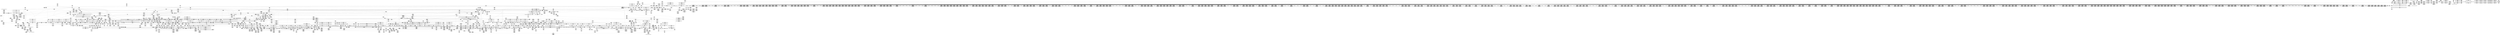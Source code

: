 digraph {
	CE0x574e290 [shape=record,shape=Mrecord,label="{CE0x574e290|current_sid:tmp24|security/selinux/hooks.c,220|*SummSource*}"]
	CE0x5750100 [shape=record,shape=Mrecord,label="{CE0x5750100|2472:_%struct.cred*,_:_CRE_48,56_|*MultipleSource*|Function::task_sid&Arg::task::|Function::current_has_perm&Arg::tsk::|Function::selinux_task_setpgid&Arg::p::|security/selinux/hooks.c,208}"]
	CE0x5738ca0 [shape=record,shape=Mrecord,label="{CE0x5738ca0|2472:_%struct.cred*,_:_CRE_460,464_|*MultipleSource*|Function::task_sid&Arg::task::|Function::current_has_perm&Arg::tsk::|Function::selinux_task_setpgid&Arg::p::|security/selinux/hooks.c,208}"]
	CE0x57d7690 [shape=record,shape=Mrecord,label="{CE0x57d7690|i64*_getelementptr_inbounds_(_4_x_i64_,_4_x_i64_*___llvm_gcov_ctr133,_i64_0,_i64_3)|*Constant*|*SummSource*}"]
	CE0x574ba30 [shape=record,shape=Mrecord,label="{CE0x574ba30|_call_void_mcount()_#3|*SummSource*}"]
	CE0x57e7260 [shape=record,shape=Mrecord,label="{CE0x57e7260|rcu_read_unlock:if.end|*SummSink*}"]
	CE0x579f1c0 [shape=record,shape=Mrecord,label="{CE0x579f1c0|2472:_%struct.cred*,_:_CRE_5944,5952_|*MultipleSource*|Function::task_sid&Arg::task::|Function::current_has_perm&Arg::tsk::|Function::selinux_task_setpgid&Arg::p::|security/selinux/hooks.c,208}"]
	CE0x57dc650 [shape=record,shape=Mrecord,label="{CE0x57dc650|GLOBAL:__preempt_count|Global_var:__preempt_count|*SummSink*}"]
	CE0x576b620 [shape=record,shape=Mrecord,label="{CE0x576b620|task_sid:do.end6|*SummSink*}"]
	CE0x57e5ed0 [shape=record,shape=Mrecord,label="{CE0x57e5ed0|GLOBAL:__llvm_gcov_ctr132|Global_var:__llvm_gcov_ctr132|*SummSource*}"]
	CE0x5804c60 [shape=record,shape=Mrecord,label="{CE0x5804c60|COLLAPSED:_GCMRE___llvm_gcov_ctr132_internal_global_11_x_i64_zeroinitializer:_elem_0:default:}"]
	CE0x5783cf0 [shape=record,shape=Mrecord,label="{CE0x5783cf0|2472:_%struct.cred*,_:_CRE_2036,2040_|*MultipleSource*|Function::task_sid&Arg::task::|Function::current_has_perm&Arg::tsk::|Function::selinux_task_setpgid&Arg::p::|security/selinux/hooks.c,208}"]
	CE0x5724930 [shape=record,shape=Mrecord,label="{CE0x5724930|current_sid:tmp7|security/selinux/hooks.c,218|*SummSource*}"]
	CE0x57fe120 [shape=record,shape=Mrecord,label="{CE0x57fe120|GLOBAL:__preempt_count_add|*Constant*}"]
	CE0x57a9f80 [shape=record,shape=Mrecord,label="{CE0x57a9f80|2472:_%struct.cred*,_:_CRE_6448,6456_|*MultipleSource*|Function::task_sid&Arg::task::|Function::current_has_perm&Arg::tsk::|Function::selinux_task_setpgid&Arg::p::|security/selinux/hooks.c,208}"]
	CE0x57a4bd0 [shape=record,shape=Mrecord,label="{CE0x57a4bd0|2472:_%struct.cred*,_:_CRE_6308,6309_}"]
	CE0x57f91b0 [shape=record,shape=Mrecord,label="{CE0x57f91b0|rcu_lock_acquire:indirectgoto|*SummSource*}"]
	CE0x5771110 [shape=record,shape=Mrecord,label="{CE0x5771110|GLOBAL:__rcu_read_lock|*Constant*}"]
	CE0x57949f0 [shape=record,shape=Mrecord,label="{CE0x57949f0|2472:_%struct.cred*,_:_CRE_2915,2916_}"]
	CE0x57cb520 [shape=record,shape=Mrecord,label="{CE0x57cb520|task_sid:call|security/selinux/hooks.c,208|*SummSink*}"]
	CE0x5781950 [shape=record,shape=Mrecord,label="{CE0x5781950|2472:_%struct.cred*,_:_CRE_1904,1912_|*MultipleSource*|Function::task_sid&Arg::task::|Function::current_has_perm&Arg::tsk::|Function::selinux_task_setpgid&Arg::p::|security/selinux/hooks.c,208}"]
	CE0x5730df0 [shape=record,shape=Mrecord,label="{CE0x5730df0|i64_1|*Constant*}"]
	CE0x577b430 [shape=record,shape=Mrecord,label="{CE0x577b430|2472:_%struct.cred*,_:_CRE_672,680_|*MultipleSource*|Function::task_sid&Arg::task::|Function::current_has_perm&Arg::tsk::|Function::selinux_task_setpgid&Arg::p::|security/selinux/hooks.c,208}"]
	CE0x5714d30 [shape=record,shape=Mrecord,label="{CE0x5714d30|GLOBAL:current_sid|*Constant*|*SummSource*}"]
	CE0x57b9040 [shape=record,shape=Mrecord,label="{CE0x57b9040|task_sid:tmp21|security/selinux/hooks.c,208}"]
	CE0x57607d0 [shape=record,shape=Mrecord,label="{CE0x57607d0|rcu_read_lock:tmp10|include/linux/rcupdate.h,882|*SummSource*}"]
	CE0x5750bc0 [shape=record,shape=Mrecord,label="{CE0x5750bc0|2472:_%struct.cred*,_:_CRE_320,328_|*MultipleSource*|Function::task_sid&Arg::task::|Function::current_has_perm&Arg::tsk::|Function::selinux_task_setpgid&Arg::p::|security/selinux/hooks.c,208}"]
	CE0x5708ef0 [shape=record,shape=Mrecord,label="{CE0x5708ef0|_ret_i32_%retval.0,_!dbg_!27728|security/selinux/avc.c,775|*SummSource*}"]
	CE0x57b2250 [shape=record,shape=Mrecord,label="{CE0x57b2250|task_sid:tobool1|security/selinux/hooks.c,208|*SummSink*}"]
	CE0x582d500 [shape=record,shape=Mrecord,label="{CE0x582d500|__preempt_count_add:bb|*SummSource*}"]
	CE0x5728a90 [shape=record,shape=Mrecord,label="{CE0x5728a90|current_has_perm:tmp2|*SummSink*}"]
	CE0x57ebb00 [shape=record,shape=Mrecord,label="{CE0x57ebb00|rcu_read_unlock:tmp17|include/linux/rcupdate.h,933}"]
	CE0x57d4f00 [shape=record,shape=Mrecord,label="{CE0x57d4f00|rcu_lock_acquire:tmp7|*SummSink*}"]
	CE0x5732ab0 [shape=record,shape=Mrecord,label="{CE0x5732ab0|2472:_%struct.cred*,_:_CRE_232,240_|*MultipleSource*|Function::task_sid&Arg::task::|Function::current_has_perm&Arg::tsk::|Function::selinux_task_setpgid&Arg::p::|security/selinux/hooks.c,208}"]
	CE0x5809060 [shape=record,shape=Mrecord,label="{CE0x5809060|i64*_getelementptr_inbounds_(_11_x_i64_,_11_x_i64_*___llvm_gcov_ctr132,_i64_0,_i64_9)|*Constant*|*SummSink*}"]
	CE0x57d7f70 [shape=record,shape=Mrecord,label="{CE0x57d7f70|rcu_lock_release:tmp7|*SummSource*}"]
	CE0x572d630 [shape=record,shape=Mrecord,label="{CE0x572d630|current_sid:tmp20|security/selinux/hooks.c,218}"]
	CE0x5799000 [shape=record,shape=Mrecord,label="{CE0x5799000|2472:_%struct.cred*,_:_CRE_2974,2975_}"]
	CE0x571b440 [shape=record,shape=Mrecord,label="{CE0x571b440|current_sid:call4|security/selinux/hooks.c,218}"]
	CE0x57b7b20 [shape=record,shape=Mrecord,label="{CE0x57b7b20|i8*_getelementptr_inbounds_(_41_x_i8_,_41_x_i8_*_.str44,_i32_0,_i32_0)|*Constant*|*SummSource*}"]
	CE0x57279f0 [shape=record,shape=Mrecord,label="{CE0x57279f0|_ret_i32_%call,_!dbg_!27714|security/selinux/hooks.c,3574|*SummSink*}"]
	CE0x57a38b0 [shape=record,shape=Mrecord,label="{CE0x57a38b0|2472:_%struct.cred*,_:_CRE_6291,6292_}"]
	CE0x57eb050 [shape=record,shape=Mrecord,label="{CE0x57eb050|__rcu_read_lock:tmp5|include/linux/rcupdate.h,239|*SummSink*}"]
	CE0x5731c60 [shape=record,shape=Mrecord,label="{CE0x5731c60|task_sid:land.lhs.true2|*SummSink*}"]
	CE0x57aa8d0 [shape=record,shape=Mrecord,label="{CE0x57aa8d0|2472:_%struct.cred*,_:_CRE_6474,6476_|*MultipleSource*|Function::task_sid&Arg::task::|Function::current_has_perm&Arg::tsk::|Function::selinux_task_setpgid&Arg::p::|security/selinux/hooks.c,208}"]
	CE0x5791510 [shape=record,shape=Mrecord,label="{CE0x5791510|2472:_%struct.cred*,_:_CRE_2792,2800_|*MultipleSource*|Function::task_sid&Arg::task::|Function::current_has_perm&Arg::tsk::|Function::selinux_task_setpgid&Arg::p::|security/selinux/hooks.c,208}"]
	CE0x57f32d0 [shape=record,shape=Mrecord,label="{CE0x57f32d0|GLOBAL:__preempt_count_sub|*Constant*}"]
	CE0x582e610 [shape=record,shape=Mrecord,label="{CE0x582e610|i64*_getelementptr_inbounds_(_4_x_i64_,_4_x_i64_*___llvm_gcov_ctr134,_i64_0,_i64_1)|*Constant*|*SummSource*}"]
	CE0x57808b0 [shape=record,shape=Mrecord,label="{CE0x57808b0|2472:_%struct.cred*,_:_CRE_1848,1856_|*MultipleSource*|Function::task_sid&Arg::task::|Function::current_has_perm&Arg::tsk::|Function::selinux_task_setpgid&Arg::p::|security/selinux/hooks.c,208}"]
	CE0x57fede0 [shape=record,shape=Mrecord,label="{CE0x57fede0|rcu_read_unlock:tmp9|include/linux/rcupdate.h,933|*SummSink*}"]
	CE0x579cbc0 [shape=record,shape=Mrecord,label="{CE0x579cbc0|2472:_%struct.cred*,_:_CRE_3148,3152_|*MultipleSource*|Function::task_sid&Arg::task::|Function::current_has_perm&Arg::tsk::|Function::selinux_task_setpgid&Arg::p::|security/selinux/hooks.c,208}"]
	CE0x57061b0 [shape=record,shape=Mrecord,label="{CE0x57061b0|i64_1|*Constant*|*SummSink*}"]
	CE0x570a530 [shape=record,shape=Mrecord,label="{CE0x570a530|i64*_getelementptr_inbounds_(_11_x_i64_,_11_x_i64_*___llvm_gcov_ctr125,_i64_0,_i64_1)|*Constant*|*SummSource*}"]
	CE0x5809db0 [shape=record,shape=Mrecord,label="{CE0x5809db0|rcu_lock_release:entry|*SummSource*}"]
	CE0x576dc40 [shape=record,shape=Mrecord,label="{CE0x576dc40|i64*_getelementptr_inbounds_(_13_x_i64_,_13_x_i64_*___llvm_gcov_ctr126,_i64_0,_i64_0)|*Constant*|*SummSink*}"]
	CE0x57da6e0 [shape=record,shape=Mrecord,label="{CE0x57da6e0|GLOBAL:lock_acquire|*Constant*|*SummSource*}"]
	CE0x5700a90 [shape=record,shape=Mrecord,label="{CE0x5700a90|current_has_perm:entry|*SummSource*}"]
	CE0x57e75a0 [shape=record,shape=Mrecord,label="{CE0x57e75a0|_call_void_asm_addl_$1,_%gs:$0_,_*m,ri,*m,_dirflag_,_fpsr_,_flags_(i32*___preempt_count,_i32_%sub,_i32*___preempt_count)_#3,_!dbg_!27717,_!srcloc_!27718|./arch/x86/include/asm/preempt.h,77|*SummSink*}"]
	CE0x57a6130 [shape=record,shape=Mrecord,label="{CE0x57a6130|2472:_%struct.cred*,_:_CRE_6326,6327_}"]
	CE0x5784640 [shape=record,shape=Mrecord,label="{CE0x5784640|2472:_%struct.cred*,_:_CRE_2052,2056_|*MultipleSource*|Function::task_sid&Arg::task::|Function::current_has_perm&Arg::tsk::|Function::selinux_task_setpgid&Arg::p::|security/selinux/hooks.c,208}"]
	CE0x5789270 [shape=record,shape=Mrecord,label="{CE0x5789270|2472:_%struct.cred*,_:_CRE_2360,2368_|*MultipleSource*|Function::task_sid&Arg::task::|Function::current_has_perm&Arg::tsk::|Function::selinux_task_setpgid&Arg::p::|security/selinux/hooks.c,208}"]
	CE0x5735380 [shape=record,shape=Mrecord,label="{CE0x5735380|i8*_getelementptr_inbounds_(_45_x_i8_,_45_x_i8_*_.str12,_i32_0,_i32_0)|*Constant*|*SummSource*}"]
	CE0x57bf9f0 [shape=record,shape=Mrecord,label="{CE0x57bf9f0|__preempt_count_add:tmp4|./arch/x86/include/asm/preempt.h,72}"]
	CE0x5731fc0 [shape=record,shape=Mrecord,label="{CE0x5731fc0|i64*_getelementptr_inbounds_(_4_x_i64_,_4_x_i64_*___llvm_gcov_ctr128,_i64_0,_i64_0)|*Constant*|*SummSink*}"]
	CE0x5772600 [shape=record,shape=Mrecord,label="{CE0x5772600|task_sid:do.end}"]
	CE0x5781490 [shape=record,shape=Mrecord,label="{CE0x5781490|2472:_%struct.cred*,_:_CRE_1888,1896_|*MultipleSource*|Function::task_sid&Arg::task::|Function::current_has_perm&Arg::tsk::|Function::selinux_task_setpgid&Arg::p::|security/selinux/hooks.c,208}"]
	CE0x572d7b0 [shape=record,shape=Mrecord,label="{CE0x572d7b0|current_sid:tmp20|security/selinux/hooks.c,218|*SummSource*}"]
	CE0x57c06c0 [shape=record,shape=Mrecord,label="{CE0x57c06c0|_call_void_mcount()_#3|*SummSink*}"]
	CE0x5796ff0 [shape=record,shape=Mrecord,label="{CE0x5796ff0|2472:_%struct.cred*,_:_CRE_2947,2948_}"]
	CE0x5848f50 [shape=record,shape=Mrecord,label="{CE0x5848f50|__preempt_count_sub:do.body|*SummSink*}"]
	CE0x57dc4c0 [shape=record,shape=Mrecord,label="{CE0x57dc4c0|GLOBAL:__preempt_count|Global_var:__preempt_count}"]
	CE0x5732180 [shape=record,shape=Mrecord,label="{CE0x5732180|rcu_read_lock:entry}"]
	CE0x583d840 [shape=record,shape=Mrecord,label="{CE0x583d840|rcu_lock_release:__here}"]
	CE0x5776490 [shape=record,shape=Mrecord,label="{CE0x5776490|_call_void_lockdep_rcu_suspicious(i8*_getelementptr_inbounds_(_25_x_i8_,_25_x_i8_*_.str45,_i32_0,_i32_0),_i32_883,_i8*_getelementptr_inbounds_(_42_x_i8_,_42_x_i8_*_.str46,_i32_0,_i32_0))_#10,_!dbg_!27728|include/linux/rcupdate.h,882|*SummSink*}"]
	CE0x5710690 [shape=record,shape=Mrecord,label="{CE0x5710690|current_sid:tmp5|security/selinux/hooks.c,218|*SummSource*}"]
	CE0x5855b40 [shape=record,shape=Mrecord,label="{CE0x5855b40|i64*_getelementptr_inbounds_(_4_x_i64_,_4_x_i64_*___llvm_gcov_ctr134,_i64_0,_i64_2)|*Constant*|*SummSource*}"]
	CE0x5800170 [shape=record,shape=Mrecord,label="{CE0x5800170|i64*_getelementptr_inbounds_(_4_x_i64_,_4_x_i64_*___llvm_gcov_ctr133,_i64_0,_i64_1)|*Constant*|*SummSource*}"]
	CE0x57f8900 [shape=record,shape=Mrecord,label="{CE0x57f8900|i64*_getelementptr_inbounds_(_4_x_i64_,_4_x_i64_*___llvm_gcov_ctr130,_i64_0,_i64_2)|*Constant*}"]
	CE0x57a8ee0 [shape=record,shape=Mrecord,label="{CE0x57a8ee0|2472:_%struct.cred*,_:_CRE_6384,6392_|*MultipleSource*|Function::task_sid&Arg::task::|Function::current_has_perm&Arg::tsk::|Function::selinux_task_setpgid&Arg::p::|security/selinux/hooks.c,208}"]
	CE0x57a1f10 [shape=record,shape=Mrecord,label="{CE0x57a1f10|2472:_%struct.cred*,_:_CRE_6216,6224_|*MultipleSource*|Function::task_sid&Arg::task::|Function::current_has_perm&Arg::tsk::|Function::selinux_task_setpgid&Arg::p::|security/selinux/hooks.c,208}"]
	CE0x57b34b0 [shape=record,shape=Mrecord,label="{CE0x57b34b0|task_sid:tmp13|security/selinux/hooks.c,208|*SummSource*}"]
	CE0x6b48750 [shape=record,shape=Mrecord,label="{CE0x6b48750|i32_4096|*Constant*|*SummSink*}"]
	CE0x57c8c00 [shape=record,shape=Mrecord,label="{CE0x57c8c00|GLOBAL:cred_sid|*Constant*|*SummSink*}"]
	CE0x57aca10 [shape=record,shape=Mrecord,label="{CE0x57aca10|2472:_%struct.cred*,_:_CRE_6568,6576_|*MultipleSource*|Function::task_sid&Arg::task::|Function::current_has_perm&Arg::tsk::|Function::selinux_task_setpgid&Arg::p::|security/selinux/hooks.c,208}"]
	CE0x57caae0 [shape=record,shape=Mrecord,label="{CE0x57caae0|get_current:bb|*SummSink*}"]
	CE0x576d5a0 [shape=record,shape=Mrecord,label="{CE0x576d5a0|2472:_%struct.cred*,_:_CRE_96,104_|*MultipleSource*|Function::task_sid&Arg::task::|Function::current_has_perm&Arg::tsk::|Function::selinux_task_setpgid&Arg::p::|security/selinux/hooks.c,208}"]
	CE0x583d300 [shape=record,shape=Mrecord,label="{CE0x583d300|rcu_lock_acquire:indirectgoto|*SummSink*}"]
	CE0x57ce360 [shape=record,shape=Mrecord,label="{CE0x57ce360|rcu_lock_release:tmp2}"]
	CE0x5717c00 [shape=record,shape=Mrecord,label="{CE0x5717c00|__preempt_count_sub:tmp2}"]
	CE0x57927e0 [shape=record,shape=Mrecord,label="{CE0x57927e0|2472:_%struct.cred*,_:_CRE_2856,2864_|*MultipleSource*|Function::task_sid&Arg::task::|Function::current_has_perm&Arg::tsk::|Function::selinux_task_setpgid&Arg::p::|security/selinux/hooks.c,208}"]
	CE0x57ac550 [shape=record,shape=Mrecord,label="{CE0x57ac550|2472:_%struct.cred*,_:_CRE_6552,6560_|*MultipleSource*|Function::task_sid&Arg::task::|Function::current_has_perm&Arg::tsk::|Function::selinux_task_setpgid&Arg::p::|security/selinux/hooks.c,208}"]
	CE0x583da60 [shape=record,shape=Mrecord,label="{CE0x583da60|_call_void_mcount()_#3}"]
	CE0x57b90b0 [shape=record,shape=Mrecord,label="{CE0x57b90b0|task_sid:tmp20|security/selinux/hooks.c,208|*SummSource*}"]
	CE0x57037d0 [shape=record,shape=Mrecord,label="{CE0x57037d0|rcu_read_lock:tmp9|include/linux/rcupdate.h,882}"]
	CE0x5770060 [shape=record,shape=Mrecord,label="{CE0x5770060|2472:_%struct.cred*,_:_CRE_160,164_|*MultipleSource*|Function::task_sid&Arg::task::|Function::current_has_perm&Arg::tsk::|Function::selinux_task_setpgid&Arg::p::|security/selinux/hooks.c,208}"]
	CE0x5792120 [shape=record,shape=Mrecord,label="{CE0x5792120|2472:_%struct.cred*,_:_CRE_2832,2840_|*MultipleSource*|Function::task_sid&Arg::task::|Function::current_has_perm&Arg::tsk::|Function::selinux_task_setpgid&Arg::p::|security/selinux/hooks.c,208}"]
	CE0x57994c0 [shape=record,shape=Mrecord,label="{CE0x57994c0|2472:_%struct.cred*,_:_CRE_2984,2988_|*MultipleSource*|Function::task_sid&Arg::task::|Function::current_has_perm&Arg::tsk::|Function::selinux_task_setpgid&Arg::p::|security/selinux/hooks.c,208}"]
	CE0x580a150 [shape=record,shape=Mrecord,label="{CE0x580a150|rcu_lock_release:map|Function::rcu_lock_release&Arg::map::|*SummSource*}"]
	"CONST[source:0(mediator),value:0(static)][purpose:{operation}][SrcIdx:2]"
	CE0x5799260 [shape=record,shape=Mrecord,label="{CE0x5799260|2472:_%struct.cred*,_:_CRE_2976,2980_|*MultipleSource*|Function::task_sid&Arg::task::|Function::current_has_perm&Arg::tsk::|Function::selinux_task_setpgid&Arg::p::|security/selinux/hooks.c,208}"]
	"CONST[source:0(mediator),value:2(dynamic)][purpose:{subject}][SnkIdx:0]"
	CE0x5783f50 [shape=record,shape=Mrecord,label="{CE0x5783f50|2472:_%struct.cred*,_:_CRE_2040,2044_|*MultipleSource*|Function::task_sid&Arg::task::|Function::current_has_perm&Arg::tsk::|Function::selinux_task_setpgid&Arg::p::|security/selinux/hooks.c,208}"]
	CE0x5724c70 [shape=record,shape=Mrecord,label="{CE0x5724c70|selinux_task_setpgid:tmp3|*SummSource*}"]
	CE0x5739ae0 [shape=record,shape=Mrecord,label="{CE0x5739ae0|i64*_getelementptr_inbounds_(_13_x_i64_,_13_x_i64_*___llvm_gcov_ctr126,_i64_0,_i64_0)|*Constant*|*SummSource*}"]
	CE0x5761dc0 [shape=record,shape=Mrecord,label="{CE0x5761dc0|rcu_read_lock:tmp19|include/linux/rcupdate.h,882}"]
	CE0x5729650 [shape=record,shape=Mrecord,label="{CE0x5729650|cred_sid:security|security/selinux/hooks.c,196|*SummSink*}"]
	CE0x57a6850 [shape=record,shape=Mrecord,label="{CE0x57a6850|2472:_%struct.cred*,_:_CRE_6332,6333_}"]
	CE0x6a9a5c0 [shape=record,shape=Mrecord,label="{CE0x6a9a5c0|selinux_task_setpgid:tmp|*SummSink*}"]
	CE0x57e9c60 [shape=record,shape=Mrecord,label="{CE0x57e9c60|GLOBAL:rcu_read_unlock.__warned|Global_var:rcu_read_unlock.__warned|*SummSource*}"]
	CE0x57d1580 [shape=record,shape=Mrecord,label="{CE0x57d1580|__rcu_read_unlock:tmp4|include/linux/rcupdate.h,244|*SummSink*}"]
	CE0x57841b0 [shape=record,shape=Mrecord,label="{CE0x57841b0|2472:_%struct.cred*,_:_CRE_2044,2048_|*MultipleSource*|Function::task_sid&Arg::task::|Function::current_has_perm&Arg::tsk::|Function::selinux_task_setpgid&Arg::p::|security/selinux/hooks.c,208}"]
	CE0x57ce440 [shape=record,shape=Mrecord,label="{CE0x57ce440|rcu_lock_release:tmp2|*SummSink*}"]
	CE0x582ee60 [shape=record,shape=Mrecord,label="{CE0x582ee60|i64*_getelementptr_inbounds_(_4_x_i64_,_4_x_i64_*___llvm_gcov_ctr135,_i64_0,_i64_3)|*Constant*}"]
	CE0x5779a40 [shape=record,shape=Mrecord,label="{CE0x5779a40|2472:_%struct.cred*,_:_CRE_600,608_|*MultipleSource*|Function::task_sid&Arg::task::|Function::current_has_perm&Arg::tsk::|Function::selinux_task_setpgid&Arg::p::|security/selinux/hooks.c,208}"]
	CE0x571da50 [shape=record,shape=Mrecord,label="{CE0x571da50|current_sid:if.then}"]
	CE0x57fb6e0 [shape=record,shape=Mrecord,label="{CE0x57fb6e0|_call_void_lock_acquire(%struct.lockdep_map*_%map,_i32_0,_i32_0,_i32_2,_i32_0,_%struct.lockdep_map*_null,_i64_ptrtoint_(i8*_blockaddress(_rcu_lock_acquire,_%__here)_to_i64))_#10,_!dbg_!27716|include/linux/rcupdate.h,418}"]
	CE0x57aa440 [shape=record,shape=Mrecord,label="{CE0x57aa440|2472:_%struct.cred*,_:_CRE_6464,6472_|*MultipleSource*|Function::task_sid&Arg::task::|Function::current_has_perm&Arg::tsk::|Function::selinux_task_setpgid&Arg::p::|security/selinux/hooks.c,208}"]
	CE0x575cc70 [shape=record,shape=Mrecord,label="{CE0x575cc70|_call_void___rcu_read_lock()_#10,_!dbg_!27710|include/linux/rcupdate.h,879}"]
	CE0x574cf60 [shape=record,shape=Mrecord,label="{CE0x574cf60|rcu_read_lock:call3|include/linux/rcupdate.h,882|*SummSource*}"]
	CE0x57e7450 [shape=record,shape=Mrecord,label="{CE0x57e7450|_call_void_asm_addl_$1,_%gs:$0_,_*m,ri,*m,_dirflag_,_fpsr_,_flags_(i32*___preempt_count,_i32_%sub,_i32*___preempt_count)_#3,_!dbg_!27717,_!srcloc_!27718|./arch/x86/include/asm/preempt.h,77|*SummSource*}"]
	CE0x57ccb70 [shape=record,shape=Mrecord,label="{CE0x57ccb70|task_sid:tmp8|security/selinux/hooks.c,208}"]
	CE0x57c9540 [shape=record,shape=Mrecord,label="{CE0x57c9540|_ret_i32_%tmp6,_!dbg_!27716|security/selinux/hooks.c,197|*SummSource*}"]
	CE0x57e7f80 [shape=record,shape=Mrecord,label="{CE0x57e7f80|__rcu_read_unlock:tmp2}"]
	CE0x57fdbf0 [shape=record,shape=Mrecord,label="{CE0x57fdbf0|rcu_lock_acquire:tmp2|*SummSink*}"]
	CE0x57b5630 [shape=record,shape=Mrecord,label="{CE0x57b5630|task_sid:tmp16|security/selinux/hooks.c,208|*SummSink*}"]
	CE0x5722c40 [shape=record,shape=Mrecord,label="{CE0x5722c40|i32_0|*Constant*}"]
	CE0x5763130 [shape=record,shape=Mrecord,label="{CE0x5763130|rcu_read_lock:tmp22|include/linux/rcupdate.h,884|*SummSource*}"]
	CE0x57848a0 [shape=record,shape=Mrecord,label="{CE0x57848a0|2472:_%struct.cred*,_:_CRE_2056,2057_|*MultipleSource*|Function::task_sid&Arg::task::|Function::current_has_perm&Arg::tsk::|Function::selinux_task_setpgid&Arg::p::|security/selinux/hooks.c,208}"]
	CE0x57b9180 [shape=record,shape=Mrecord,label="{CE0x57b9180|task_sid:tmp20|security/selinux/hooks.c,208|*SummSink*}"]
	CE0x572ddd0 [shape=record,shape=Mrecord,label="{CE0x572ddd0|task_sid:tmp1}"]
	CE0x570b3c0 [shape=record,shape=Mrecord,label="{CE0x570b3c0|i64*_getelementptr_inbounds_(_2_x_i64_,_2_x_i64_*___llvm_gcov_ctr279,_i64_0,_i64_0)|*Constant*}"]
	CE0x5794530 [shape=record,shape=Mrecord,label="{CE0x5794530|2472:_%struct.cred*,_:_CRE_2911,2912_}"]
	CE0x57daec0 [shape=record,shape=Mrecord,label="{CE0x57daec0|__rcu_read_lock:do.body|*SummSink*}"]
	CE0x5790b60 [shape=record,shape=Mrecord,label="{CE0x5790b60|2472:_%struct.cred*,_:_CRE_2760,2768_|*MultipleSource*|Function::task_sid&Arg::task::|Function::current_has_perm&Arg::tsk::|Function::selinux_task_setpgid&Arg::p::|security/selinux/hooks.c,208}"]
	CE0x57ec7f0 [shape=record,shape=Mrecord,label="{CE0x57ec7f0|__rcu_read_lock:tmp3|*SummSource*}"]
	CE0x5719620 [shape=record,shape=Mrecord,label="{CE0x5719620|__preempt_count_sub:tmp6|./arch/x86/include/asm/preempt.h,78|*SummSink*}"]
	CE0x58482c0 [shape=record,shape=Mrecord,label="{CE0x58482c0|i64*_getelementptr_inbounds_(_4_x_i64_,_4_x_i64_*___llvm_gcov_ctr129,_i64_0,_i64_1)|*Constant*|*SummSource*}"]
	CE0x5707460 [shape=record,shape=Mrecord,label="{CE0x5707460|2472:_%struct.cred*,_:_CRE_704,712_|*MultipleSource*|Function::task_sid&Arg::task::|Function::current_has_perm&Arg::tsk::|Function::selinux_task_setpgid&Arg::p::|security/selinux/hooks.c,208}"]
	CE0x5720e20 [shape=record,shape=Mrecord,label="{CE0x5720e20|i8*_getelementptr_inbounds_(_25_x_i8_,_25_x_i8_*_.str3,_i32_0,_i32_0)|*Constant*|*SummSource*}"]
	CE0x5771520 [shape=record,shape=Mrecord,label="{CE0x5771520|task_sid:call|security/selinux/hooks.c,208}"]
	CE0x57b7440 [shape=record,shape=Mrecord,label="{CE0x57b7440|task_sid:tmp25|security/selinux/hooks.c,208|*SummSource*}"]
	CE0x5736ec0 [shape=record,shape=Mrecord,label="{CE0x5736ec0|GLOBAL:__llvm_gcov_ctr125|Global_var:__llvm_gcov_ctr125|*SummSink*}"]
	CE0x57bb0e0 [shape=record,shape=Mrecord,label="{CE0x57bb0e0|rcu_read_lock:tobool1|include/linux/rcupdate.h,882}"]
	CE0x57a7690 [shape=record,shape=Mrecord,label="{CE0x57a7690|2472:_%struct.cred*,_:_CRE_6344,6345_}"]
	CE0x57cb410 [shape=record,shape=Mrecord,label="{CE0x57cb410|task_sid:call|security/selinux/hooks.c,208|*SummSource*}"]
	CE0x5732680 [shape=record,shape=Mrecord,label="{CE0x5732680|%struct.task_struct*_(%struct.task_struct**)*_asm_movq_%gs:$_1:P_,$0_,_r,im,_dirflag_,_fpsr_,_flags_|*SummSink*}"]
	CE0x57365a0 [shape=record,shape=Mrecord,label="{CE0x57365a0|current_sid:land.lhs.true|*SummSink*}"]
	CE0x57e7be0 [shape=record,shape=Mrecord,label="{CE0x57e7be0|rcu_read_unlock:tmp6|include/linux/rcupdate.h,933|*SummSource*}"]
	CE0x5723070 [shape=record,shape=Mrecord,label="{CE0x5723070|i64*_getelementptr_inbounds_(_2_x_i64_,_2_x_i64_*___llvm_gcov_ctr136,_i64_0,_i64_0)|*Constant*|*SummSource*}"]
	CE0x57ea2e0 [shape=record,shape=Mrecord,label="{CE0x57ea2e0|rcu_read_unlock:tmp5|include/linux/rcupdate.h,933}"]
	CE0x5735a90 [shape=record,shape=Mrecord,label="{CE0x5735a90|current_sid:tmp17|security/selinux/hooks.c,218}"]
	CE0x57fc620 [shape=record,shape=Mrecord,label="{CE0x57fc620|rcu_read_unlock:tmp7|include/linux/rcupdate.h,933|*SummSink*}"]
	CE0x5832b50 [shape=record,shape=Mrecord,label="{CE0x5832b50|i64*_getelementptr_inbounds_(_4_x_i64_,_4_x_i64_*___llvm_gcov_ctr134,_i64_0,_i64_3)|*Constant*|*SummSource*}"]
	CE0x578d000 [shape=record,shape=Mrecord,label="{CE0x578d000|2472:_%struct.cred*,_:_CRE_2576,2584_|*MultipleSource*|Function::task_sid&Arg::task::|Function::current_has_perm&Arg::tsk::|Function::selinux_task_setpgid&Arg::p::|security/selinux/hooks.c,208}"]
	CE0x578f170 [shape=record,shape=Mrecord,label="{CE0x578f170|2472:_%struct.cred*,_:_CRE_2688,2692_|*MultipleSource*|Function::task_sid&Arg::task::|Function::current_has_perm&Arg::tsk::|Function::selinux_task_setpgid&Arg::p::|security/selinux/hooks.c,208}"]
	CE0x57ad100 [shape=record,shape=Mrecord,label="{CE0x57ad100|2472:_%struct.cred*,_:_CRE_6600,6608_|*MultipleSource*|Function::task_sid&Arg::task::|Function::current_has_perm&Arg::tsk::|Function::selinux_task_setpgid&Arg::p::|security/selinux/hooks.c,208}"]
	CE0x572deb0 [shape=record,shape=Mrecord,label="{CE0x572deb0|task_sid:tmp1|*SummSink*}"]
	CE0x5855d00 [shape=record,shape=Mrecord,label="{CE0x5855d00|i64*_getelementptr_inbounds_(_4_x_i64_,_4_x_i64_*___llvm_gcov_ctr134,_i64_0,_i64_2)|*Constant*|*SummSink*}"]
	CE0x583d780 [shape=record,shape=Mrecord,label="{CE0x583d780|rcu_lock_release:bb|*SummSink*}"]
	CE0x57294b0 [shape=record,shape=Mrecord,label="{CE0x57294b0|rcu_read_lock:if.then}"]
	CE0x5727920 [shape=record,shape=Mrecord,label="{CE0x5727920|current_has_perm:bb}"]
	CE0x5846f00 [shape=record,shape=Mrecord,label="{CE0x5846f00|_call_void_mcount()_#3}"]
	CE0x57fc3e0 [shape=record,shape=Mrecord,label="{CE0x57fc3e0|_call_void_mcount()_#3|*SummSource*}"]
	CE0x587fd60 [shape=record,shape=Mrecord,label="{CE0x587fd60|i64*_getelementptr_inbounds_(_4_x_i64_,_4_x_i64_*___llvm_gcov_ctr129,_i64_0,_i64_2)|*Constant*|*SummSource*}"]
	CE0x5791ec0 [shape=record,shape=Mrecord,label="{CE0x5791ec0|2472:_%struct.cred*,_:_CRE_2824,2832_|*MultipleSource*|Function::task_sid&Arg::task::|Function::current_has_perm&Arg::tsk::|Function::selinux_task_setpgid&Arg::p::|security/selinux/hooks.c,208}"]
	CE0x5713790 [shape=record,shape=Mrecord,label="{CE0x5713790|_ret_i32_%call,_!dbg_!27714|security/selinux/hooks.c,3574}"]
	CE0x57933f0 [shape=record,shape=Mrecord,label="{CE0x57933f0|2472:_%struct.cred*,_:_CRE_2888,2896_|*MultipleSource*|Function::task_sid&Arg::task::|Function::current_has_perm&Arg::tsk::|Function::selinux_task_setpgid&Arg::p::|security/selinux/hooks.c,208}"]
	CE0x577b700 [shape=record,shape=Mrecord,label="{CE0x577b700|i64*_getelementptr_inbounds_(_13_x_i64_,_13_x_i64_*___llvm_gcov_ctr126,_i64_0,_i64_8)|*Constant*|*SummSource*}"]
	CE0x572d210 [shape=record,shape=Mrecord,label="{CE0x572d210|current_sid:tmp19|security/selinux/hooks.c,218|*SummSource*}"]
	CE0x57b56c0 [shape=record,shape=Mrecord,label="{CE0x57b56c0|i64*_getelementptr_inbounds_(_13_x_i64_,_13_x_i64_*___llvm_gcov_ctr126,_i64_0,_i64_8)|*Constant*}"]
	CE0x57c87a0 [shape=record,shape=Mrecord,label="{CE0x57c87a0|GLOBAL:cred_sid|*Constant*|*SummSource*}"]
	CE0x57dd530 [shape=record,shape=Mrecord,label="{CE0x57dd530|i64*_getelementptr_inbounds_(_4_x_i64_,_4_x_i64_*___llvm_gcov_ctr130,_i64_0,_i64_3)|*Constant*|*SummSink*}"]
	CE0x5734e50 [shape=record,shape=Mrecord,label="{CE0x5734e50|task_sid:bb|*SummSource*}"]
	CE0x57eb6f0 [shape=record,shape=Mrecord,label="{CE0x57eb6f0|i64*_getelementptr_inbounds_(_11_x_i64_,_11_x_i64_*___llvm_gcov_ctr132,_i64_0,_i64_8)|*Constant*|*SummSink*}"]
	CE0x5786550 [shape=record,shape=Mrecord,label="{CE0x5786550|2472:_%struct.cred*,_:_CRE_2144,2152_|*MultipleSource*|Function::task_sid&Arg::task::|Function::current_has_perm&Arg::tsk::|Function::selinux_task_setpgid&Arg::p::|security/selinux/hooks.c,208}"]
	CE0x5716640 [shape=record,shape=Mrecord,label="{CE0x5716640|current_has_perm:tmp|*SummSource*}"]
	CE0x5774fe0 [shape=record,shape=Mrecord,label="{CE0x5774fe0|rcu_read_lock:if.then|*SummSink*}"]
	CE0x57c91d0 [shape=record,shape=Mrecord,label="{CE0x57c91d0|cred_sid:cred|Function::cred_sid&Arg::cred::|*SummSource*}"]
	CE0x57f5c00 [shape=record,shape=Mrecord,label="{CE0x57f5c00|rcu_read_unlock:tmp16|include/linux/rcupdate.h,933|*SummSink*}"]
	CE0x57d1800 [shape=record,shape=Mrecord,label="{CE0x57d1800|__rcu_read_unlock:tmp5|include/linux/rcupdate.h,244}"]
	CE0x57aafc0 [shape=record,shape=Mrecord,label="{CE0x57aafc0|2472:_%struct.cred*,_:_CRE_6484,6488_|*MultipleSource*|Function::task_sid&Arg::task::|Function::current_has_perm&Arg::tsk::|Function::selinux_task_setpgid&Arg::p::|security/selinux/hooks.c,208}"]
	CE0x57d8e40 [shape=record,shape=Mrecord,label="{CE0x57d8e40|_call_void_lock_release(%struct.lockdep_map*_%map,_i32_1,_i64_ptrtoint_(i8*_blockaddress(_rcu_lock_release,_%__here)_to_i64))_#10,_!dbg_!27716|include/linux/rcupdate.h,423|*SummSource*}"]
	CE0x58081f0 [shape=record,shape=Mrecord,label="{CE0x58081f0|rcu_read_unlock:tmp22|include/linux/rcupdate.h,935|*SummSource*}"]
	CE0x57e94c0 [shape=record,shape=Mrecord,label="{CE0x57e94c0|rcu_read_unlock:land.lhs.true|*SummSource*}"]
	CE0x57c7ad0 [shape=record,shape=Mrecord,label="{CE0x57c7ad0|task_sid:tmp26|security/selinux/hooks.c,208|*SummSink*}"]
	CE0x57a77c0 [shape=record,shape=Mrecord,label="{CE0x57a77c0|2472:_%struct.cred*,_:_CRE_6345,6346_}"]
	CE0x57b01c0 [shape=record,shape=Mrecord,label="{CE0x57b01c0|2472:_%struct.cred*,_:_CRE_10572,10576_|*MultipleSource*|Function::task_sid&Arg::task::|Function::current_has_perm&Arg::tsk::|Function::selinux_task_setpgid&Arg::p::|security/selinux/hooks.c,208}"]
	CE0x57a6f70 [shape=record,shape=Mrecord,label="{CE0x57a6f70|2472:_%struct.cred*,_:_CRE_6338,6339_}"]
	CE0x577ea00 [shape=record,shape=Mrecord,label="{CE0x577ea00|2472:_%struct.cred*,_:_CRE_728,732_|*MultipleSource*|Function::task_sid&Arg::task::|Function::current_has_perm&Arg::tsk::|Function::selinux_task_setpgid&Arg::p::|security/selinux/hooks.c,208}"]
	CE0x572d070 [shape=record,shape=Mrecord,label="{CE0x572d070|current_sid:tmp18|security/selinux/hooks.c,218|*SummSource*}"]
	CE0x57ad360 [shape=record,shape=Mrecord,label="{CE0x57ad360|2472:_%struct.cred*,_:_CRE_6608,6616_|*MultipleSource*|Function::task_sid&Arg::task::|Function::current_has_perm&Arg::tsk::|Function::selinux_task_setpgid&Arg::p::|security/selinux/hooks.c,208}"]
	CE0x57183e0 [shape=record,shape=Mrecord,label="{CE0x57183e0|_call_void_mcount()_#3}"]
	CE0x57b2c80 [shape=record,shape=Mrecord,label="{CE0x57b2c80|task_sid:tmp11|security/selinux/hooks.c,208|*SummSource*}"]
	CE0x58017b0 [shape=record,shape=Mrecord,label="{CE0x58017b0|rcu_read_unlock:tmp11|include/linux/rcupdate.h,933|*SummSink*}"]
	CE0x574aee0 [shape=record,shape=Mrecord,label="{CE0x574aee0|current_sid:tmp22|security/selinux/hooks.c,218}"]
	CE0x5783800 [shape=record,shape=Mrecord,label="{CE0x5783800|2472:_%struct.cred*,_:_CRE_2020,2032_|*MultipleSource*|Function::task_sid&Arg::task::|Function::current_has_perm&Arg::tsk::|Function::selinux_task_setpgid&Arg::p::|security/selinux/hooks.c,208}"]
	CE0x57f35e0 [shape=record,shape=Mrecord,label="{CE0x57f35e0|__rcu_read_lock:tmp6|include/linux/rcupdate.h,240|*SummSource*}"]
	CE0x5799130 [shape=record,shape=Mrecord,label="{CE0x5799130|2472:_%struct.cred*,_:_CRE_2975,2976_}"]
	CE0x5767200 [shape=record,shape=Mrecord,label="{CE0x5767200|rcu_read_unlock:tobool|include/linux/rcupdate.h,933|*SummSink*}"]
	CE0x574ef90 [shape=record,shape=Mrecord,label="{CE0x574ef90|_ret_void,_!dbg_!27735|include/linux/rcupdate.h,884}"]
	CE0x5734270 [shape=record,shape=Mrecord,label="{CE0x5734270|GLOBAL:get_current|*Constant*|*SummSink*}"]
	CE0x56f9740 [shape=record,shape=Mrecord,label="{CE0x56f9740|avc_has_perm:tsid|Function::avc_has_perm&Arg::tsid::}"]
	CE0x5849400 [shape=record,shape=Mrecord,label="{CE0x5849400|i64*_getelementptr_inbounds_(_4_x_i64_,_4_x_i64_*___llvm_gcov_ctr129,_i64_0,_i64_2)|*Constant*}"]
	CE0x57a2630 [shape=record,shape=Mrecord,label="{CE0x57a2630|2472:_%struct.cred*,_:_CRE_6240,6248_|*MultipleSource*|Function::task_sid&Arg::task::|Function::current_has_perm&Arg::tsk::|Function::selinux_task_setpgid&Arg::p::|security/selinux/hooks.c,208}"]
	CE0x6a9a550 [shape=record,shape=Mrecord,label="{CE0x6a9a550|i64_1|*Constant*|*SummSource*}"]
	CE0x57b7db0 [shape=record,shape=Mrecord,label="{CE0x57b7db0|i32_208|*Constant*|*SummSource*}"]
	CE0x575e500 [shape=record,shape=Mrecord,label="{CE0x575e500|2472:_%struct.cred*,_:_CRE_360,368_|*MultipleSource*|Function::task_sid&Arg::task::|Function::current_has_perm&Arg::tsk::|Function::selinux_task_setpgid&Arg::p::|security/selinux/hooks.c,208}"]
	CE0x5833990 [shape=record,shape=Mrecord,label="{CE0x5833990|__rcu_read_unlock:tmp7|include/linux/rcupdate.h,245|*SummSink*}"]
	CE0x580a560 [shape=record,shape=Mrecord,label="{CE0x580a560|_ret_void,_!dbg_!27717|include/linux/rcupdate.h,424}"]
	CE0x5723430 [shape=record,shape=Mrecord,label="{CE0x5723430|GLOBAL:__llvm_gcov_ctr125|Global_var:__llvm_gcov_ctr125}"]
	CE0x575ee10 [shape=record,shape=Mrecord,label="{CE0x575ee10|2472:_%struct.cred*,_:_CRE_184,192_|*MultipleSource*|Function::task_sid&Arg::task::|Function::current_has_perm&Arg::tsk::|Function::selinux_task_setpgid&Arg::p::|security/selinux/hooks.c,208}"]
	CE0x576db40 [shape=record,shape=Mrecord,label="{CE0x576db40|get_current:tmp3|*SummSource*}"]
	CE0x583e260 [shape=record,shape=Mrecord,label="{CE0x583e260|i64*_getelementptr_inbounds_(_4_x_i64_,_4_x_i64_*___llvm_gcov_ctr133,_i64_0,_i64_0)|*Constant*|*SummSource*}"]
	CE0x5794b20 [shape=record,shape=Mrecord,label="{CE0x5794b20|2472:_%struct.cred*,_:_CRE_2916,2917_}"]
	CE0x57cd910 [shape=record,shape=Mrecord,label="{CE0x57cd910|task_sid:tobool1|security/selinux/hooks.c,208}"]
	CE0x57fdb10 [shape=record,shape=Mrecord,label="{CE0x57fdb10|rcu_lock_acquire:tmp2}"]
	CE0x56fa020 [shape=record,shape=Mrecord,label="{CE0x56fa020|%struct.common_audit_data*_null|*Constant*}"]
	CE0x5794660 [shape=record,shape=Mrecord,label="{CE0x5794660|2472:_%struct.cred*,_:_CRE_2912,2913_}"]
	CE0x57cad50 [shape=record,shape=Mrecord,label="{CE0x57cad50|i64*_getelementptr_inbounds_(_2_x_i64_,_2_x_i64_*___llvm_gcov_ctr98,_i64_0,_i64_0)|*Constant*}"]
	CE0x5704a70 [shape=record,shape=Mrecord,label="{CE0x5704a70|i1_true|*Constant*|*SummSource*}"]
	CE0x5737070 [shape=record,shape=Mrecord,label="{CE0x5737070|i64_0|*Constant*|*SummSink*}"]
	CE0x576b280 [shape=record,shape=Mrecord,label="{CE0x576b280|__rcu_read_lock:entry|*SummSink*}"]
	CE0x57adf70 [shape=record,shape=Mrecord,label="{CE0x57adf70|2472:_%struct.cred*,_:_CRE_6644,6648_|*MultipleSource*|Function::task_sid&Arg::task::|Function::current_has_perm&Arg::tsk::|Function::selinux_task_setpgid&Arg::p::|security/selinux/hooks.c,208}"]
	CE0x578e7f0 [shape=record,shape=Mrecord,label="{CE0x578e7f0|2472:_%struct.cred*,_:_CRE_2656,2664_|*MultipleSource*|Function::task_sid&Arg::task::|Function::current_has_perm&Arg::tsk::|Function::selinux_task_setpgid&Arg::p::|security/selinux/hooks.c,208}"]
	CE0x57be620 [shape=record,shape=Mrecord,label="{CE0x57be620|rcu_read_lock:tmp5|include/linux/rcupdate.h,882|*SummSource*}"]
	CE0x57a0c10 [shape=record,shape=Mrecord,label="{CE0x57a0c10|2472:_%struct.cred*,_:_CRE_6152,6168_|*MultipleSource*|Function::task_sid&Arg::task::|Function::current_has_perm&Arg::tsk::|Function::selinux_task_setpgid&Arg::p::|security/selinux/hooks.c,208}"]
	CE0x57a70a0 [shape=record,shape=Mrecord,label="{CE0x57a70a0|2472:_%struct.cred*,_:_CRE_6339,6340_}"]
	CE0x57c79f0 [shape=record,shape=Mrecord,label="{CE0x57c79f0|i64*_getelementptr_inbounds_(_13_x_i64_,_13_x_i64_*___llvm_gcov_ctr126,_i64_0,_i64_12)|*Constant*|*SummSink*}"]
	CE0x57e8230 [shape=record,shape=Mrecord,label="{CE0x57e8230|i64*_getelementptr_inbounds_(_4_x_i64_,_4_x_i64_*___llvm_gcov_ctr128,_i64_0,_i64_1)|*Constant*}"]
	CE0x5790930 [shape=record,shape=Mrecord,label="{CE0x5790930|2472:_%struct.cred*,_:_CRE_2752,2760_|*MultipleSource*|Function::task_sid&Arg::task::|Function::current_has_perm&Arg::tsk::|Function::selinux_task_setpgid&Arg::p::|security/selinux/hooks.c,208}"]
	CE0x57ed010 [shape=record,shape=Mrecord,label="{CE0x57ed010|rcu_read_unlock:land.lhs.true2}"]
	CE0x5721490 [shape=record,shape=Mrecord,label="{CE0x5721490|GLOBAL:lockdep_rcu_suspicious|*Constant*|*SummSink*}"]
	CE0x574cb00 [shape=record,shape=Mrecord,label="{CE0x574cb00|rcu_read_lock:tmp12|include/linux/rcupdate.h,882|*SummSink*}"]
	CE0x575df50 [shape=record,shape=Mrecord,label="{CE0x575df50|i32_22|*Constant*}"]
	CE0x57e6c70 [shape=record,shape=Mrecord,label="{CE0x57e6c70|rcu_read_unlock:tmp13|include/linux/rcupdate.h,933}"]
	CE0x583def0 [shape=record,shape=Mrecord,label="{CE0x583def0|__preempt_count_add:tmp5|./arch/x86/include/asm/preempt.h,72|*SummSink*}"]
	CE0x57c2220 [shape=record,shape=Mrecord,label="{CE0x57c2220|rcu_read_lock:if.end}"]
	CE0x57fad70 [shape=record,shape=Mrecord,label="{CE0x57fad70|rcu_read_unlock:do.end|*SummSink*}"]
	CE0x57cf5e0 [shape=record,shape=Mrecord,label="{CE0x57cf5e0|i64*_getelementptr_inbounds_(_4_x_i64_,_4_x_i64_*___llvm_gcov_ctr133,_i64_0,_i64_0)|*Constant*|*SummSink*}"]
	CE0x57b2cf0 [shape=record,shape=Mrecord,label="{CE0x57b2cf0|task_sid:tmp11|security/selinux/hooks.c,208|*SummSink*}"]
	CE0x57682b0 [shape=record,shape=Mrecord,label="{CE0x57682b0|_call_void_rcu_read_lock()_#10,_!dbg_!27712|security/selinux/hooks.c,207|*SummSink*}"]
	CE0x5763620 [shape=record,shape=Mrecord,label="{CE0x5763620|rcu_read_lock:tmp22|include/linux/rcupdate.h,884|*SummSink*}"]
	CE0x5711bb0 [shape=record,shape=Mrecord,label="{CE0x5711bb0|i64*_getelementptr_inbounds_(_11_x_i64_,_11_x_i64_*___llvm_gcov_ctr125,_i64_0,_i64_6)|*Constant*|*SummSink*}"]
	CE0x575cb30 [shape=record,shape=Mrecord,label="{CE0x575cb30|GLOBAL:rcu_read_lock|*Constant*}"]
	CE0x5809340 [shape=record,shape=Mrecord,label="{CE0x5809340|_call_void_rcu_lock_release(%struct.lockdep_map*_rcu_lock_map)_#10,_!dbg_!27733|include/linux/rcupdate.h,935|*SummSource*}"]
	CE0x57ed0a0 [shape=record,shape=Mrecord,label="{CE0x57ed0a0|rcu_read_unlock:bb}"]
	CE0x5833820 [shape=record,shape=Mrecord,label="{CE0x5833820|__rcu_read_unlock:tmp7|include/linux/rcupdate.h,245|*SummSource*}"]
	CE0x5729f10 [shape=record,shape=Mrecord,label="{CE0x5729f10|current_sid:land.lhs.true}"]
	CE0x57cb9d0 [shape=record,shape=Mrecord,label="{CE0x57cb9d0|task_sid:tobool|security/selinux/hooks.c,208|*SummSink*}"]
	CE0x57151f0 [shape=record,shape=Mrecord,label="{CE0x57151f0|_ret_i32_%tmp24,_!dbg_!27742|security/selinux/hooks.c,220}"]
	CE0x580a7c0 [shape=record,shape=Mrecord,label="{CE0x580a7c0|_ret_void,_!dbg_!27717|include/linux/rcupdate.h,424|*SummSink*}"]
	CE0x5804cd0 [shape=record,shape=Mrecord,label="{CE0x5804cd0|rcu_read_unlock:tmp|*SummSource*}"]
	CE0x57fa180 [shape=record,shape=Mrecord,label="{CE0x57fa180|rcu_lock_acquire:tmp1}"]
	CE0x571e4a0 [shape=record,shape=Mrecord,label="{CE0x571e4a0|i64*_getelementptr_inbounds_(_2_x_i64_,_2_x_i64_*___llvm_gcov_ctr279,_i64_0,_i64_0)|*Constant*|*SummSink*}"]
	CE0x57fd800 [shape=record,shape=Mrecord,label="{CE0x57fd800|rcu_read_unlock:tmp8|include/linux/rcupdate.h,933|*SummSource*}"]
	CE0x5772d50 [shape=record,shape=Mrecord,label="{CE0x5772d50|_call_void_asm_sideeffect_,_memory_,_dirflag_,_fpsr_,_flags_()_#3,_!dbg_!27714,_!srcloc_!27715|include/linux/rcupdate.h,239}"]
	CE0x577b1d0 [shape=record,shape=Mrecord,label="{CE0x577b1d0|2472:_%struct.cred*,_:_CRE_664,672_|*MultipleSource*|Function::task_sid&Arg::task::|Function::current_has_perm&Arg::tsk::|Function::selinux_task_setpgid&Arg::p::|security/selinux/hooks.c,208}"]
	CE0x5712ec0 [shape=record,shape=Mrecord,label="{CE0x5712ec0|i64_2|*Constant*}"]
	CE0x570cfd0 [shape=record,shape=Mrecord,label="{CE0x570cfd0|i64*_getelementptr_inbounds_(_2_x_i64_,_2_x_i64_*___llvm_gcov_ctr279,_i64_0,_i64_1)|*Constant*|*SummSink*}"]
	CE0x72c6210 [shape=record,shape=Mrecord,label="{CE0x72c6210|selinux_task_setpgid:call|security/selinux/hooks.c,3574|*SummSink*}"]
	CE0x5768150 [shape=record,shape=Mrecord,label="{CE0x5768150|_call_void_rcu_read_lock()_#10,_!dbg_!27712|security/selinux/hooks.c,207}"]
	CE0x57f8820 [shape=record,shape=Mrecord,label="{CE0x57f8820|_call_void_mcount()_#3|*SummSink*}"]
	CE0x572d4a0 [shape=record,shape=Mrecord,label="{CE0x572d4a0|i64*_getelementptr_inbounds_(_11_x_i64_,_11_x_i64_*___llvm_gcov_ctr125,_i64_0,_i64_10)|*Constant*|*SummSource*}"]
	CE0x5716980 [shape=record,shape=Mrecord,label="{CE0x5716980|_call_void_mcount()_#3|*SummSource*}"]
	CE0x57ebdf0 [shape=record,shape=Mrecord,label="{CE0x57ebdf0|rcu_read_unlock:tmp18|include/linux/rcupdate.h,933}"]
	CE0x5807190 [shape=record,shape=Mrecord,label="{CE0x5807190|rcu_read_unlock:tmp20|include/linux/rcupdate.h,933|*SummSource*}"]
	CE0x5792380 [shape=record,shape=Mrecord,label="{CE0x5792380|2472:_%struct.cred*,_:_CRE_2840,2848_|*MultipleSource*|Function::task_sid&Arg::task::|Function::current_has_perm&Arg::tsk::|Function::selinux_task_setpgid&Arg::p::|security/selinux/hooks.c,208}"]
	CE0x57b5b90 [shape=record,shape=Mrecord,label="{CE0x57b5b90|i64*_getelementptr_inbounds_(_13_x_i64_,_13_x_i64_*___llvm_gcov_ctr126,_i64_0,_i64_10)|*Constant*}"]
	CE0x5809c10 [shape=record,shape=Mrecord,label="{CE0x5809c10|GLOBAL:rcu_lock_release|*Constant*|*SummSource*}"]
	CE0x57fa1f0 [shape=record,shape=Mrecord,label="{CE0x57fa1f0|rcu_lock_acquire:tmp1|*SummSource*}"]
	CE0x578bad0 [shape=record,shape=Mrecord,label="{CE0x578bad0|2472:_%struct.cred*,_:_CRE_2522,2523_}"]
	CE0x574a1b0 [shape=record,shape=Mrecord,label="{CE0x574a1b0|current_sid:tmp21|security/selinux/hooks.c,218|*SummSource*}"]
	CE0x57d8dd0 [shape=record,shape=Mrecord,label="{CE0x57d8dd0|_call_void_lock_release(%struct.lockdep_map*_%map,_i32_1,_i64_ptrtoint_(i8*_blockaddress(_rcu_lock_release,_%__here)_to_i64))_#10,_!dbg_!27716|include/linux/rcupdate.h,423}"]
	CE0x578fb20 [shape=record,shape=Mrecord,label="{CE0x578fb20|2472:_%struct.cred*,_:_CRE_2712,2720_|*MultipleSource*|Function::task_sid&Arg::task::|Function::current_has_perm&Arg::tsk::|Function::selinux_task_setpgid&Arg::p::|security/selinux/hooks.c,208}"]
	"CONST[source:0(mediator),value:2(dynamic)][purpose:{subject}][SrcIdx:4]"
	CE0x572bea0 [shape=record,shape=Mrecord,label="{CE0x572bea0|i64*_getelementptr_inbounds_(_11_x_i64_,_11_x_i64_*___llvm_gcov_ctr127,_i64_0,_i64_1)|*Constant*|*SummSink*}"]
	CE0x583f3b0 [shape=record,shape=Mrecord,label="{CE0x583f3b0|rcu_lock_release:tmp3}"]
	CE0x57687f0 [shape=record,shape=Mrecord,label="{CE0x57687f0|i64_3|*Constant*}"]
	CE0x5714f90 [shape=record,shape=Mrecord,label="{CE0x5714f90|current_sid:entry}"]
	CE0x57b1540 [shape=record,shape=Mrecord,label="{CE0x57b1540|2472:_%struct.cred*,_:_CRE_10624,10628_|*MultipleSource*|Function::task_sid&Arg::task::|Function::current_has_perm&Arg::tsk::|Function::selinux_task_setpgid&Arg::p::|security/selinux/hooks.c,208}"]
	CE0x5702ba0 [shape=record,shape=Mrecord,label="{CE0x5702ba0|current_sid:tobool1|security/selinux/hooks.c,218|*SummSink*}"]
	CE0x572d550 [shape=record,shape=Mrecord,label="{CE0x572d550|i64*_getelementptr_inbounds_(_11_x_i64_,_11_x_i64_*___llvm_gcov_ctr125,_i64_0,_i64_10)|*Constant*|*SummSink*}"]
	CE0x5771af0 [shape=record,shape=Mrecord,label="{CE0x5771af0|rcu_lock_acquire:map|Function::rcu_lock_acquire&Arg::map::|*SummSink*}"]
	CE0x578e330 [shape=record,shape=Mrecord,label="{CE0x578e330|2472:_%struct.cred*,_:_CRE_2616,2648_|*MultipleSource*|Function::task_sid&Arg::task::|Function::current_has_perm&Arg::tsk::|Function::selinux_task_setpgid&Arg::p::|security/selinux/hooks.c,208}"]
	CE0x57c8d40 [shape=record,shape=Mrecord,label="{CE0x57c8d40|cred_sid:entry|*SummSource*}"]
	CE0x57a6390 [shape=record,shape=Mrecord,label="{CE0x57a6390|2472:_%struct.cred*,_:_CRE_6328,6329_}"]
	CE0x57a44b0 [shape=record,shape=Mrecord,label="{CE0x57a44b0|2472:_%struct.cred*,_:_CRE_6302,6303_}"]
	CE0x5774140 [shape=record,shape=Mrecord,label="{CE0x5774140|cred_sid:tmp4|*LoadInst*|security/selinux/hooks.c,196|*SummSink*}"]
	CE0x5704bf0 [shape=record,shape=Mrecord,label="{CE0x5704bf0|i1_true|*Constant*|*SummSink*}"]
	CE0x5706490 [shape=record,shape=Mrecord,label="{CE0x5706490|task_sid:task|Function::task_sid&Arg::task::}"]
	CE0x576f020 [shape=record,shape=Mrecord,label="{CE0x576f020|2472:_%struct.cred*,_:_CRE_120,128_|*MultipleSource*|Function::task_sid&Arg::task::|Function::current_has_perm&Arg::tsk::|Function::selinux_task_setpgid&Arg::p::|security/selinux/hooks.c,208}"]
	CE0x579da00 [shape=record,shape=Mrecord,label="{CE0x579da00|2472:_%struct.cred*,_:_CRE_5864,5872_|*MultipleSource*|Function::task_sid&Arg::task::|Function::current_has_perm&Arg::tsk::|Function::selinux_task_setpgid&Arg::p::|security/selinux/hooks.c,208}"]
	CE0x57f7170 [shape=record,shape=Mrecord,label="{CE0x57f7170|rcu_read_lock:tmp11|include/linux/rcupdate.h,882|*SummSource*}"]
	CE0x5781e10 [shape=record,shape=Mrecord,label="{CE0x5781e10|2472:_%struct.cred*,_:_CRE_1920,1928_|*MultipleSource*|Function::task_sid&Arg::task::|Function::current_has_perm&Arg::tsk::|Function::selinux_task_setpgid&Arg::p::|security/selinux/hooks.c,208}"]
	CE0x57a4840 [shape=record,shape=Mrecord,label="{CE0x57a4840|2472:_%struct.cred*,_:_CRE_6305,6306_}"]
	CE0x579e840 [shape=record,shape=Mrecord,label="{CE0x579e840|2472:_%struct.cred*,_:_CRE_5912,5920_|*MultipleSource*|Function::task_sid&Arg::task::|Function::current_has_perm&Arg::tsk::|Function::selinux_task_setpgid&Arg::p::|security/selinux/hooks.c,208}"]
	CE0x57640e0 [shape=record,shape=Mrecord,label="{CE0x57640e0|cred_sid:tmp5|security/selinux/hooks.c,196|*SummSink*}"]
	CE0x57de500 [shape=record,shape=Mrecord,label="{CE0x57de500|__preempt_count_sub:tmp1|*SummSource*}"]
	CE0x5708f60 [shape=record,shape=Mrecord,label="{CE0x5708f60|_ret_i32_%retval.0,_!dbg_!27728|security/selinux/avc.c,775|*SummSink*}"]
	CE0x57a8010 [shape=record,shape=Mrecord,label="{CE0x57a8010|2472:_%struct.cred*,_:_CRE_6352,6353_}"]
	CE0x580b190 [shape=record,shape=Mrecord,label="{CE0x580b190|__rcu_read_unlock:entry|*SummSource*}"]
	CE0x5707c60 [shape=record,shape=Mrecord,label="{CE0x5707c60|current_has_perm:call2|security/selinux/hooks.c,1544|*SummSink*}"]
	CE0x5772930 [shape=record,shape=Mrecord,label="{CE0x5772930|rcu_read_lock:tmp2}"]
	CE0x5730650 [shape=record,shape=Mrecord,label="{CE0x5730650|2472:_%struct.cred*,_:_CRE_408,416_|*MultipleSource*|Function::task_sid&Arg::task::|Function::current_has_perm&Arg::tsk::|Function::selinux_task_setpgid&Arg::p::|security/selinux/hooks.c,208}"]
	CE0x574a750 [shape=record,shape=Mrecord,label="{CE0x574a750|i32_22|*Constant*|*SummSink*}"]
	CE0x572c5f0 [shape=record,shape=Mrecord,label="{CE0x572c5f0|rcu_read_lock:bb}"]
	CE0x5798da0 [shape=record,shape=Mrecord,label="{CE0x5798da0|2472:_%struct.cred*,_:_CRE_2972,2973_}"]
	CE0x57add10 [shape=record,shape=Mrecord,label="{CE0x57add10|2472:_%struct.cred*,_:_CRE_6640,6644_|*MultipleSource*|Function::task_sid&Arg::task::|Function::current_has_perm&Arg::tsk::|Function::selinux_task_setpgid&Arg::p::|security/selinux/hooks.c,208}"]
	CE0x5733d20 [shape=record,shape=Mrecord,label="{CE0x5733d20|current_sid:call4|security/selinux/hooks.c,218|*SummSink*}"]
	CE0x57155e0 [shape=record,shape=Mrecord,label="{CE0x57155e0|current_has_perm:call1|security/selinux/hooks.c,1543|*SummSink*}"]
	CE0x5797d00 [shape=record,shape=Mrecord,label="{CE0x5797d00|2472:_%struct.cred*,_:_CRE_2958,2959_}"]
	CE0x5716560 [shape=record,shape=Mrecord,label="{CE0x5716560|current_has_perm:tmp}"]
	CE0x5803d70 [shape=record,shape=Mrecord,label="{CE0x5803d70|_call_void_lockdep_rcu_suspicious(i8*_getelementptr_inbounds_(_25_x_i8_,_25_x_i8_*_.str45,_i32_0,_i32_0),_i32_934,_i8*_getelementptr_inbounds_(_44_x_i8_,_44_x_i8_*_.str47,_i32_0,_i32_0))_#10,_!dbg_!27726|include/linux/rcupdate.h,933|*SummSink*}"]
	CE0x57d7200 [shape=record,shape=Mrecord,label="{CE0x57d7200|i64_ptrtoint_(i8*_blockaddress(_rcu_lock_release,_%__here)_to_i64)|*Constant*|*SummSink*}"]
	CE0x5797e30 [shape=record,shape=Mrecord,label="{CE0x5797e30|2472:_%struct.cred*,_:_CRE_2959,2960_}"]
	CE0x57346a0 [shape=record,shape=Mrecord,label="{CE0x57346a0|i64*_getelementptr_inbounds_(_2_x_i64_,_2_x_i64_*___llvm_gcov_ctr98,_i64_0,_i64_1)|*Constant*|*SummSource*}"]
	CE0x5771b80 [shape=record,shape=Mrecord,label="{CE0x5771b80|rcu_read_lock:call|include/linux/rcupdate.h,882}"]
	CE0x577b630 [shape=record,shape=Mrecord,label="{CE0x577b630|task_sid:tmp17|security/selinux/hooks.c,208|*SummSink*}"]
	CE0x57f9f60 [shape=record,shape=Mrecord,label="{CE0x57f9f60|__preempt_count_add:tmp6|./arch/x86/include/asm/preempt.h,73|*SummSink*}"]
	CE0x5719710 [shape=record,shape=Mrecord,label="{CE0x5719710|__preempt_count_add:tmp|*SummSink*}"]
	CE0x57a83a0 [shape=record,shape=Mrecord,label="{CE0x57a83a0|2472:_%struct.cred*,_:_CRE_6355,6356_}"]
	CE0x5794300 [shape=record,shape=Mrecord,label="{CE0x5794300|2472:_%struct.cred*,_:_CRE_2909,2910_}"]
	CE0x56fa190 [shape=record,shape=Mrecord,label="{CE0x56fa190|avc_has_perm:tclass|Function::avc_has_perm&Arg::tclass::|*SummSource*}"]
	CE0x582d610 [shape=record,shape=Mrecord,label="{CE0x582d610|__preempt_count_add:tmp1}"]
	CE0x5718250 [shape=record,shape=Mrecord,label="{CE0x5718250|__preempt_count_sub:tmp3}"]
	CE0x57fb1b0 [shape=record,shape=Mrecord,label="{CE0x57fb1b0|rcu_lock_acquire:tmp4|include/linux/rcupdate.h,418}"]
	CE0x57070d0 [shape=record,shape=Mrecord,label="{CE0x57070d0|2472:_%struct.cred*,_:_CRE_701,702_}"]
	CE0x57a45e0 [shape=record,shape=Mrecord,label="{CE0x57a45e0|2472:_%struct.cred*,_:_CRE_6303,6304_}"]
	CE0x57644f0 [shape=record,shape=Mrecord,label="{CE0x57644f0|cred_sid:sid|security/selinux/hooks.c,197|*SummSink*}"]
	CE0x574b060 [shape=record,shape=Mrecord,label="{CE0x574b060|current_sid:tmp22|security/selinux/hooks.c,218|*SummSource*}"]
	CE0x575f630 [shape=record,shape=Mrecord,label="{CE0x575f630|2472:_%struct.cred*,_:_CRE_488,496_|*MultipleSource*|Function::task_sid&Arg::task::|Function::current_has_perm&Arg::tsk::|Function::selinux_task_setpgid&Arg::p::|security/selinux/hooks.c,208}"]
	CE0x57710a0 [shape=record,shape=Mrecord,label="{CE0x57710a0|2472:_%struct.cred*,_:_CRE_224,232_|*MultipleSource*|Function::task_sid&Arg::task::|Function::current_has_perm&Arg::tsk::|Function::selinux_task_setpgid&Arg::p::|security/selinux/hooks.c,208}"]
	CE0x57fd120 [shape=record,shape=Mrecord,label="{CE0x57fd120|__rcu_read_lock:tmp7|include/linux/rcupdate.h,240}"]
	CE0x587ffb0 [shape=record,shape=Mrecord,label="{CE0x587ffb0|__preempt_count_add:bb|*SummSink*}"]
	CE0x57c86d0 [shape=record,shape=Mrecord,label="{CE0x57c86d0|task_sid:call7|security/selinux/hooks.c,208|*SummSink*}"]
	CE0x57367f0 [shape=record,shape=Mrecord,label="{CE0x57367f0|current_sid:tmp|*SummSource*}"]
	CE0x57e9240 [shape=record,shape=Mrecord,label="{CE0x57e9240|__rcu_read_lock:tmp|*SummSource*}"]
	CE0x575f380 [shape=record,shape=Mrecord,label="{CE0x575f380|_call_void_mcount()_#3}"]
	CE0x578c030 [shape=record,shape=Mrecord,label="{CE0x578c030|2472:_%struct.cred*,_:_CRE_2527,2528_}"]
	CE0x56fa6d0 [shape=record,shape=Mrecord,label="{CE0x56fa6d0|current_sid:tmp16|security/selinux/hooks.c,218}"]
	CE0x572a190 [shape=record,shape=Mrecord,label="{CE0x572a190|current_sid:tmp9|security/selinux/hooks.c,218|*SummSource*}"]
	CE0x5799ca0 [shape=record,shape=Mrecord,label="{CE0x5799ca0|2472:_%struct.cred*,_:_CRE_3008,3024_|*MultipleSource*|Function::task_sid&Arg::task::|Function::current_has_perm&Arg::tsk::|Function::selinux_task_setpgid&Arg::p::|security/selinux/hooks.c,208}"]
	CE0x5847170 [shape=record,shape=Mrecord,label="{CE0x5847170|__preempt_count_sub:tmp4|./arch/x86/include/asm/preempt.h,77}"]
	CE0x574cc50 [shape=record,shape=Mrecord,label="{CE0x574cc50|rcu_read_lock:call3|include/linux/rcupdate.h,882}"]
	CE0x5845ec0 [shape=record,shape=Mrecord,label="{CE0x5845ec0|__rcu_read_unlock:tmp4|include/linux/rcupdate.h,244}"]
	CE0x57e6f10 [shape=record,shape=Mrecord,label="{CE0x57e6f10|rcu_read_unlock:tmp14|include/linux/rcupdate.h,933}"]
	CE0x5806cd0 [shape=record,shape=Mrecord,label="{CE0x5806cd0|rcu_read_unlock:tmp19|include/linux/rcupdate.h,933}"]
	CE0x57dd4c0 [shape=record,shape=Mrecord,label="{CE0x57dd4c0|rcu_lock_acquire:tmp6}"]
	CE0x57982f0 [shape=record,shape=Mrecord,label="{CE0x57982f0|2472:_%struct.cred*,_:_CRE_2963,2964_}"]
	CE0x5732520 [shape=record,shape=Mrecord,label="{CE0x5732520|%struct.task_struct*_(%struct.task_struct**)*_asm_movq_%gs:$_1:P_,$0_,_r,im,_dirflag_,_fpsr_,_flags_|*SummSource*}"]
	CE0x5855ed0 [shape=record,shape=Mrecord,label="{CE0x5855ed0|i64*_getelementptr_inbounds_(_4_x_i64_,_4_x_i64_*___llvm_gcov_ctr129,_i64_0,_i64_1)|*Constant*|*SummSink*}"]
	CE0x57079d0 [shape=record,shape=Mrecord,label="{CE0x57079d0|_ret_i32_%call7,_!dbg_!27749|security/selinux/hooks.c,210|*SummSource*}"]
	CE0x57e64c0 [shape=record,shape=Mrecord,label="{CE0x57e64c0|rcu_read_unlock:tmp6|include/linux/rcupdate.h,933|*SummSink*}"]
	CE0x5776160 [shape=record,shape=Mrecord,label="{CE0x5776160|i8*_getelementptr_inbounds_(_25_x_i8_,_25_x_i8_*_.str45,_i32_0,_i32_0)|*Constant*|*SummSink*}"]
	CE0x57a5ed0 [shape=record,shape=Mrecord,label="{CE0x57a5ed0|2472:_%struct.cred*,_:_CRE_6324,6325_}"]
	CE0x571afa0 [shape=record,shape=Mrecord,label="{CE0x571afa0|rcu_read_lock:land.lhs.true|*SummSource*}"]
	CE0x576fc00 [shape=record,shape=Mrecord,label="{CE0x576fc00|_call_void_rcu_lock_acquire(%struct.lockdep_map*_rcu_lock_map)_#10,_!dbg_!27711|include/linux/rcupdate.h,881|*SummSource*}"]
	CE0x57afce0 [shape=record,shape=Mrecord,label="{CE0x57afce0|2472:_%struct.cred*,_:_CRE_10560,10568_|*MultipleSource*|Function::task_sid&Arg::task::|Function::current_has_perm&Arg::tsk::|Function::selinux_task_setpgid&Arg::p::|security/selinux/hooks.c,208}"]
	CE0x578d750 [shape=record,shape=Mrecord,label="{CE0x578d750|2472:_%struct.cred*,_:_CRE_2594,2596_|*MultipleSource*|Function::task_sid&Arg::task::|Function::current_has_perm&Arg::tsk::|Function::selinux_task_setpgid&Arg::p::|security/selinux/hooks.c,208}"]
	CE0x575fc90 [shape=record,shape=Mrecord,label="{CE0x575fc90|2472:_%struct.cred*,_:_CRE_512,520_|*MultipleSource*|Function::task_sid&Arg::task::|Function::current_has_perm&Arg::tsk::|Function::selinux_task_setpgid&Arg::p::|security/selinux/hooks.c,208}"]
	CE0x575be30 [shape=record,shape=Mrecord,label="{CE0x575be30|2472:_%struct.cred*,_:_CRE_8,16_|*MultipleSource*|Function::task_sid&Arg::task::|Function::current_has_perm&Arg::tsk::|Function::selinux_task_setpgid&Arg::p::|security/selinux/hooks.c,208}"]
	CE0x57c8660 [shape=record,shape=Mrecord,label="{CE0x57c8660|task_sid:call7|security/selinux/hooks.c,208|*SummSource*}"]
	CE0x57b0df0 [shape=record,shape=Mrecord,label="{CE0x57b0df0|2472:_%struct.cred*,_:_CRE_10604,10608_|*MultipleSource*|Function::task_sid&Arg::task::|Function::current_has_perm&Arg::tsk::|Function::selinux_task_setpgid&Arg::p::|security/selinux/hooks.c,208}"]
	CE0x5706b10 [shape=record,shape=Mrecord,label="{CE0x5706b10|2472:_%struct.cred*,_:_CRE_696,697_}"]
	CE0x57baf00 [shape=record,shape=Mrecord,label="{CE0x57baf00|rcu_read_lock:tmp8|include/linux/rcupdate.h,882|*SummSource*}"]
	CE0x57fb290 [shape=record,shape=Mrecord,label="{CE0x57fb290|rcu_lock_acquire:tmp4|include/linux/rcupdate.h,418|*SummSink*}"]
	CE0x5766140 [shape=record,shape=Mrecord,label="{CE0x5766140|cred_sid:tmp1|*SummSink*}"]
	CE0x570bb60 [shape=record,shape=Mrecord,label="{CE0x570bb60|%struct.lockdep_map*_null|*Constant*|*SummSink*}"]
	CE0x5703980 [shape=record,shape=Mrecord,label="{CE0x5703980|2472:_%struct.cred*,_:_CRE_56,64_|*MultipleSource*|Function::task_sid&Arg::task::|Function::current_has_perm&Arg::tsk::|Function::selinux_task_setpgid&Arg::p::|security/selinux/hooks.c,208}"]
	CE0x574a940 [shape=record,shape=Mrecord,label="{CE0x574a940|COLLAPSED:_CMRE:_elem_0::|security/selinux/hooks.c,218}"]
	CE0x57bb9d0 [shape=record,shape=Mrecord,label="{CE0x57bb9d0|rcu_read_lock:do.body}"]
	CE0x5724410 [shape=record,shape=Mrecord,label="{CE0x5724410|i64_3|*Constant*|*SummSink*}"]
	CE0x5765490 [shape=record,shape=Mrecord,label="{CE0x5765490|rcu_read_unlock:tmp14|include/linux/rcupdate.h,933|*SummSink*}"]
	CE0x5767ca0 [shape=record,shape=Mrecord,label="{CE0x5767ca0|rcu_read_lock:tmp6|include/linux/rcupdate.h,882|*SummSink*}"]
	CE0x57875f0 [shape=record,shape=Mrecord,label="{CE0x57875f0|2472:_%struct.cred*,_:_CRE_2264,2272_|*MultipleSource*|Function::task_sid&Arg::task::|Function::current_has_perm&Arg::tsk::|Function::selinux_task_setpgid&Arg::p::|security/selinux/hooks.c,208}"]
	CE0x5797f60 [shape=record,shape=Mrecord,label="{CE0x5797f60|2472:_%struct.cred*,_:_CRE_2960,2961_}"]
	CE0x57c7550 [shape=record,shape=Mrecord,label="{CE0x57c7550|i64*_getelementptr_inbounds_(_13_x_i64_,_13_x_i64_*___llvm_gcov_ctr126,_i64_0,_i64_12)|*Constant*}"]
	CE0x57aeb20 [shape=record,shape=Mrecord,label="{CE0x57aeb20|2472:_%struct.cred*,_:_CRE_6672,6680_|*MultipleSource*|Function::task_sid&Arg::task::|Function::current_has_perm&Arg::tsk::|Function::selinux_task_setpgid&Arg::p::|security/selinux/hooks.c,208}"]
	CE0x5733670 [shape=record,shape=Mrecord,label="{CE0x5733670|_call_void_lockdep_rcu_suspicious(i8*_getelementptr_inbounds_(_25_x_i8_,_25_x_i8_*_.str3,_i32_0,_i32_0),_i32_218,_i8*_getelementptr_inbounds_(_45_x_i8_,_45_x_i8_*_.str12,_i32_0,_i32_0))_#10,_!dbg_!27727|security/selinux/hooks.c,218|*SummSink*}"]
	CE0x5796a00 [shape=record,shape=Mrecord,label="{CE0x5796a00|2472:_%struct.cred*,_:_CRE_2942,2943_}"]
	CE0x571de50 [shape=record,shape=Mrecord,label="{CE0x571de50|i64_1|*Constant*}"]
	CE0x572a260 [shape=record,shape=Mrecord,label="{CE0x572a260|current_sid:tmp9|security/selinux/hooks.c,218|*SummSink*}"]
	CE0x5704180 [shape=record,shape=Mrecord,label="{CE0x5704180|i64*_getelementptr_inbounds_(_13_x_i64_,_13_x_i64_*___llvm_gcov_ctr126,_i64_0,_i64_1)|*Constant*}"]
	CE0x57f9860 [shape=record,shape=Mrecord,label="{CE0x57f9860|_call_void_mcount()_#3|*SummSink*}"]
	CE0x5719780 [shape=record,shape=Mrecord,label="{CE0x5719780|i64_1|*Constant*}"]
	CE0x56faa70 [shape=record,shape=Mrecord,label="{CE0x56faa70|current_sid:tmp16|security/selinux/hooks.c,218|*SummSink*}"]
	CE0x5798550 [shape=record,shape=Mrecord,label="{CE0x5798550|2472:_%struct.cred*,_:_CRE_2965,2966_}"]
	CE0x578f630 [shape=record,shape=Mrecord,label="{CE0x578f630|2472:_%struct.cred*,_:_CRE_2696,2704_|*MultipleSource*|Function::task_sid&Arg::task::|Function::current_has_perm&Arg::tsk::|Function::selinux_task_setpgid&Arg::p::|security/selinux/hooks.c,208}"]
	CE0x57a7b50 [shape=record,shape=Mrecord,label="{CE0x57a7b50|2472:_%struct.cred*,_:_CRE_6348,6349_}"]
	CE0x578d9b0 [shape=record,shape=Mrecord,label="{CE0x578d9b0|2472:_%struct.cred*,_:_CRE_2596,2598_|*MultipleSource*|Function::task_sid&Arg::task::|Function::current_has_perm&Arg::tsk::|Function::selinux_task_setpgid&Arg::p::|security/selinux/hooks.c,208}"]
	CE0x56fa8f0 [shape=record,shape=Mrecord,label="{CE0x56fa8f0|current_sid:tmp16|security/selinux/hooks.c,218|*SummSource*}"]
	CE0x57ccf20 [shape=record,shape=Mrecord,label="{CE0x57ccf20|task_sid:tmp9|security/selinux/hooks.c,208}"]
	CE0x579f450 [shape=record,shape=Mrecord,label="{CE0x579f450|2472:_%struct.cred*,_:_CRE_5952,5960_|*MultipleSource*|Function::task_sid&Arg::task::|Function::current_has_perm&Arg::tsk::|Function::selinux_task_setpgid&Arg::p::|security/selinux/hooks.c,208}"]
	CE0x5848d60 [shape=record,shape=Mrecord,label="{CE0x5848d60|__preempt_count_sub:do.body|*SummSource*}"]
	CE0x5807310 [shape=record,shape=Mrecord,label="{CE0x5807310|rcu_read_unlock:tmp20|include/linux/rcupdate.h,933|*SummSink*}"]
	CE0x580b780 [shape=record,shape=Mrecord,label="{CE0x580b780|_ret_void,_!dbg_!27717|include/linux/rcupdate.h,245|*SummSource*}"]
	CE0x5804620 [shape=record,shape=Mrecord,label="{CE0x5804620|rcu_read_unlock:tmp|*SummSink*}"]
	CE0x57124e0 [shape=record,shape=Mrecord,label="{CE0x57124e0|2472:_%struct.cred*,_:_CRE_208,216_|*MultipleSource*|Function::task_sid&Arg::task::|Function::current_has_perm&Arg::tsk::|Function::selinux_task_setpgid&Arg::p::|security/selinux/hooks.c,208}"]
	CE0x57fbd10 [shape=record,shape=Mrecord,label="{CE0x57fbd10|rcu_read_unlock:tmp3}"]
	CE0x5722320 [shape=record,shape=Mrecord,label="{CE0x5722320|i64*_getelementptr_inbounds_(_2_x_i64_,_2_x_i64_*___llvm_gcov_ctr136,_i64_0,_i64_1)|*Constant*}"]
	CE0x57289b0 [shape=record,shape=Mrecord,label="{CE0x57289b0|current_has_perm:tmp2}"]
	CE0x5721e50 [shape=record,shape=Mrecord,label="{CE0x5721e50|selinux_task_setpgid:entry|*SummSource*}"]
	CE0x574c3e0 [shape=record,shape=Mrecord,label="{CE0x574c3e0|current_sid:tmp23|security/selinux/hooks.c,218|*SummSource*}"]
	CE0x57b3130 [shape=record,shape=Mrecord,label="{CE0x57b3130|task_sid:tmp12|security/selinux/hooks.c,208|*SummSink*}"]
	CE0x57fdb80 [shape=record,shape=Mrecord,label="{CE0x57fdb80|rcu_lock_acquire:tmp2|*SummSource*}"]
	CE0x57cf2b0 [shape=record,shape=Mrecord,label="{CE0x57cf2b0|rcu_lock_acquire:tmp}"]
	CE0x57fa640 [shape=record,shape=Mrecord,label="{CE0x57fa640|__preempt_count_add:tmp7|./arch/x86/include/asm/preempt.h,73|*SummSink*}"]
	CE0x57fa7b0 [shape=record,shape=Mrecord,label="{CE0x57fa7b0|rcu_lock_acquire:bb|*SummSource*}"]
	CE0x570d520 [shape=record,shape=Mrecord,label="{CE0x570d520|current_has_perm:tmp3|*SummSink*}"]
	CE0x571dec0 [shape=record,shape=Mrecord,label="{CE0x571dec0|current_has_perm:tmp1}"]
	CE0x57fac10 [shape=record,shape=Mrecord,label="{CE0x57fac10|rcu_read_unlock:land.lhs.true2|*SummSink*}"]
	CE0x571dcc0 [shape=record,shape=Mrecord,label="{CE0x571dcc0|_call_void_mcount()_#3}"]
	CE0x57398d0 [shape=record,shape=Mrecord,label="{CE0x57398d0|task_sid:if.end|*SummSink*}"]
	CE0x57150d0 [shape=record,shape=Mrecord,label="{CE0x57150d0|current_sid:entry|*SummSource*}"]
	CE0x57ae1d0 [shape=record,shape=Mrecord,label="{CE0x57ae1d0|2472:_%struct.cred*,_:_CRE_6648,6656_|*MultipleSource*|Function::task_sid&Arg::task::|Function::current_has_perm&Arg::tsk::|Function::selinux_task_setpgid&Arg::p::|security/selinux/hooks.c,208}"]
	CE0x5773f40 [shape=record,shape=Mrecord,label="{CE0x5773f40|cred_sid:tmp4|*LoadInst*|security/selinux/hooks.c,196|*SummSource*}"]
	CE0x57f2c10 [shape=record,shape=Mrecord,label="{CE0x57f2c10|_ret_void,_!dbg_!27717|include/linux/rcupdate.h,419|*SummSink*}"]
	CE0x5843140 [shape=record,shape=Mrecord,label="{CE0x5843140|_call_void_mcount()_#3|*SummSink*}"]
	CE0x579d7a0 [shape=record,shape=Mrecord,label="{CE0x579d7a0|2472:_%struct.cred*,_:_CRE_5856,5860_|*MultipleSource*|Function::task_sid&Arg::task::|Function::current_has_perm&Arg::tsk::|Function::selinux_task_setpgid&Arg::p::|security/selinux/hooks.c,208}"]
	CE0x57c97d0 [shape=record,shape=Mrecord,label="{CE0x57c97d0|_call_void_rcu_read_unlock()_#10,_!dbg_!27748|security/selinux/hooks.c,209|*SummSink*}"]
	CE0x5782a20 [shape=record,shape=Mrecord,label="{CE0x5782a20|2472:_%struct.cred*,_:_CRE_1960,1968_|*MultipleSource*|Function::task_sid&Arg::task::|Function::current_has_perm&Arg::tsk::|Function::selinux_task_setpgid&Arg::p::|security/selinux/hooks.c,208}"]
	CE0x57e7ff0 [shape=record,shape=Mrecord,label="{CE0x57e7ff0|__rcu_read_unlock:tmp2|*SummSource*}"]
	CE0x57729a0 [shape=record,shape=Mrecord,label="{CE0x57729a0|rcu_read_lock:tmp2|*SummSource*}"]
	CE0x5733150 [shape=record,shape=Mrecord,label="{CE0x5733150|i8_1|*Constant*|*SummSink*}"]
	CE0x57cf830 [shape=record,shape=Mrecord,label="{CE0x57cf830|__rcu_read_lock:tmp1|*SummSource*}"]
	CE0x576ca20 [shape=record,shape=Mrecord,label="{CE0x576ca20|GLOBAL:current_task|Global_var:current_task|*SummSource*}"]
	CE0x5798680 [shape=record,shape=Mrecord,label="{CE0x5798680|2472:_%struct.cred*,_:_CRE_2966,2967_}"]
	CE0x57e9730 [shape=record,shape=Mrecord,label="{CE0x57e9730|i64*_getelementptr_inbounds_(_4_x_i64_,_4_x_i64_*___llvm_gcov_ctr128,_i64_0,_i64_3)|*Constant*|*SummSink*}"]
	CE0x5700120 [shape=record,shape=Mrecord,label="{CE0x5700120|selinux_task_setpgid:bb}"]
	CE0x57cec00 [shape=record,shape=Mrecord,label="{CE0x57cec00|__preempt_count_sub:val|Function::__preempt_count_sub&Arg::val::|*SummSink*}"]
	CE0x5762490 [shape=record,shape=Mrecord,label="{CE0x5762490|rcu_read_lock:tmp21|include/linux/rcupdate.h,884}"]
	CE0x57a5680 [shape=record,shape=Mrecord,label="{CE0x57a5680|2472:_%struct.cred*,_:_CRE_6317,6318_}"]
	CE0x57afa70 [shape=record,shape=Mrecord,label="{CE0x57afa70|2472:_%struct.cred*,_:_CRE_10552,10560_|*MultipleSource*|Function::task_sid&Arg::task::|Function::current_has_perm&Arg::tsk::|Function::selinux_task_setpgid&Arg::p::|security/selinux/hooks.c,208}"]
	CE0x584a0f0 [shape=record,shape=Mrecord,label="{CE0x584a0f0|void_(i32*,_i32,_i32*)*_asm_addl_$1,_%gs:$0_,_*m,ri,*m,_dirflag_,_fpsr_,_flags_}"]
	CE0x580a900 [shape=record,shape=Mrecord,label="{CE0x580a900|_call_void___rcu_read_unlock()_#10,_!dbg_!27734|include/linux/rcupdate.h,937}"]
	CE0x58329c0 [shape=record,shape=Mrecord,label="{CE0x58329c0|__preempt_count_add:tmp2|*SummSink*}"]
	CE0x57c9f60 [shape=record,shape=Mrecord,label="{CE0x57c9f60|rcu_read_unlock:entry}"]
	CE0x572bcf0 [shape=record,shape=Mrecord,label="{CE0x572bcf0|i64*_getelementptr_inbounds_(_11_x_i64_,_11_x_i64_*___llvm_gcov_ctr127,_i64_0,_i64_1)|*Constant*}"]
	CE0x57bfa60 [shape=record,shape=Mrecord,label="{CE0x57bfa60|__preempt_count_add:tmp4|./arch/x86/include/asm/preempt.h,72|*SummSource*}"]
	CE0x5795960 [shape=record,shape=Mrecord,label="{CE0x5795960|2472:_%struct.cred*,_:_CRE_2928,2929_}"]
	CE0x57e1de0 [shape=record,shape=Mrecord,label="{CE0x57e1de0|__preempt_count_sub:tmp1|*SummSink*}"]
	CE0x571f6e0 [shape=record,shape=Mrecord,label="{CE0x571f6e0|selinux_task_setpgid:tmp2|*SummSource*}"]
	CE0x5797710 [shape=record,shape=Mrecord,label="{CE0x5797710|2472:_%struct.cred*,_:_CRE_2953,2954_}"]
	CE0x5731da0 [shape=record,shape=Mrecord,label="{CE0x5731da0|get_current:tmp2}"]
	CE0x582dd40 [shape=record,shape=Mrecord,label="{CE0x582dd40|__rcu_read_unlock:do.end|*SummSink*}"]
	CE0x5730050 [shape=record,shape=Mrecord,label="{CE0x5730050|task_sid:real_cred|security/selinux/hooks.c,208|*SummSink*}"]
	CE0x577cd00 [shape=record,shape=Mrecord,label="{CE0x577cd00|i32_208|*Constant*}"]
	CE0x5772a10 [shape=record,shape=Mrecord,label="{CE0x5772a10|rcu_read_lock:tmp2|*SummSink*}"]
	CE0x582f470 [shape=record,shape=Mrecord,label="{CE0x582f470|rcu_lock_release:tmp4|include/linux/rcupdate.h,423|*SummSink*}"]
	CE0x571e8b0 [shape=record,shape=Mrecord,label="{CE0x571e8b0|2472:_%struct.cred*,_:_CRE_376,384_|*MultipleSource*|Function::task_sid&Arg::task::|Function::current_has_perm&Arg::tsk::|Function::selinux_task_setpgid&Arg::p::|security/selinux/hooks.c,208}"]
	CE0x57cf1d0 [shape=record,shape=Mrecord,label="{CE0x57cf1d0|i64*_getelementptr_inbounds_(_4_x_i64_,_4_x_i64_*___llvm_gcov_ctr130,_i64_0,_i64_0)|*Constant*|*SummSink*}"]
	CE0x57bba80 [shape=record,shape=Mrecord,label="{CE0x57bba80|rcu_read_lock:do.body|*SummSource*}"]
	CE0x5763960 [shape=record,shape=Mrecord,label="{CE0x5763960|cred_sid:bb}"]
	CE0x5787390 [shape=record,shape=Mrecord,label="{CE0x5787390|2472:_%struct.cred*,_:_CRE_2256,2264_|*MultipleSource*|Function::task_sid&Arg::task::|Function::current_has_perm&Arg::tsk::|Function::selinux_task_setpgid&Arg::p::|security/selinux/hooks.c,208}"]
	CE0x5806930 [shape=record,shape=Mrecord,label="{CE0x5806930|i8*_getelementptr_inbounds_(_44_x_i8_,_44_x_i8_*_.str47,_i32_0,_i32_0)|*Constant*|*SummSource*}"]
	CE0x57a4710 [shape=record,shape=Mrecord,label="{CE0x57a4710|2472:_%struct.cred*,_:_CRE_6304,6305_}"]
	CE0x56f8ca0 [shape=record,shape=Mrecord,label="{CE0x56f8ca0|avc_has_perm:entry}"]
	CE0x5845f30 [shape=record,shape=Mrecord,label="{CE0x5845f30|__rcu_read_unlock:tmp4|include/linux/rcupdate.h,244|*SummSource*}"]
	CE0x5837270 [shape=record,shape=Mrecord,label="{CE0x5837270|__preempt_count_sub:tmp6|./arch/x86/include/asm/preempt.h,78}"]
	CE0x5795700 [shape=record,shape=Mrecord,label="{CE0x5795700|2472:_%struct.cred*,_:_CRE_2926,2927_}"]
	CE0x5806140 [shape=record,shape=Mrecord,label="{CE0x5806140|i32_934|*Constant*|*SummSource*}"]
	CE0x5770390 [shape=record,shape=Mrecord,label="{CE0x5770390|__rcu_read_lock:tmp4|include/linux/rcupdate.h,239|*SummSink*}"]
	CE0x57cd7b0 [shape=record,shape=Mrecord,label="{CE0x57cd7b0|task_sid:tmp9|security/selinux/hooks.c,208|*SummSource*}"]
	CE0x5773480 [shape=record,shape=Mrecord,label="{CE0x5773480|rcu_read_lock:call|include/linux/rcupdate.h,882|*SummSource*}"]
	CE0x579a880 [shape=record,shape=Mrecord,label="{CE0x579a880|2472:_%struct.cred*,_:_CRE_3056,3064_|*MultipleSource*|Function::task_sid&Arg::task::|Function::current_has_perm&Arg::tsk::|Function::selinux_task_setpgid&Arg::p::|security/selinux/hooks.c,208}"]
	CE0x57063b0 [shape=record,shape=Mrecord,label="{CE0x57063b0|task_sid:entry|*SummSink*}"]
	CE0x5731550 [shape=record,shape=Mrecord,label="{CE0x5731550|rcu_read_lock:tmp3|*SummSource*}"]
	CE0x572de40 [shape=record,shape=Mrecord,label="{CE0x572de40|task_sid:tmp1|*SummSource*}"]
	CE0x57b4860 [shape=record,shape=Mrecord,label="{CE0x57b4860|i64_7|*Constant*|*SummSource*}"]
	CE0x57a7a20 [shape=record,shape=Mrecord,label="{CE0x57a7a20|2472:_%struct.cred*,_:_CRE_6347,6348_}"]
	CE0x5706ea0 [shape=record,shape=Mrecord,label="{CE0x5706ea0|2472:_%struct.cred*,_:_CRE_699,700_}"]
	CE0x571ef10 [shape=record,shape=Mrecord,label="{CE0x571ef10|2472:_%struct.cred*,_:_CRE_400,408_|*MultipleSource*|Function::task_sid&Arg::task::|Function::current_has_perm&Arg::tsk::|Function::selinux_task_setpgid&Arg::p::|security/selinux/hooks.c,208}"]
	CE0x5733590 [shape=record,shape=Mrecord,label="{CE0x5733590|_call_void_lockdep_rcu_suspicious(i8*_getelementptr_inbounds_(_25_x_i8_,_25_x_i8_*_.str3,_i32_0,_i32_0),_i32_218,_i8*_getelementptr_inbounds_(_45_x_i8_,_45_x_i8_*_.str12,_i32_0,_i32_0))_#10,_!dbg_!27727|security/selinux/hooks.c,218}"]
	CE0x57366b0 [shape=record,shape=Mrecord,label="{CE0x57366b0|i64*_getelementptr_inbounds_(_11_x_i64_,_11_x_i64_*___llvm_gcov_ctr125,_i64_0,_i64_0)|*Constant*}"]
	CE0x575b860 [shape=record,shape=Mrecord,label="{CE0x575b860|cred_sid:tmp2}"]
	CE0x5762a30 [shape=record,shape=Mrecord,label="{CE0x5762a30|rcu_read_lock:tmp21|include/linux/rcupdate.h,884|*SummSource*}"]
	CE0x57b4200 [shape=record,shape=Mrecord,label="{CE0x57b4200|i64_6|*Constant*|*SummSource*}"]
	CE0x57d8f70 [shape=record,shape=Mrecord,label="{CE0x57d8f70|_call_void_lock_release(%struct.lockdep_map*_%map,_i32_1,_i64_ptrtoint_(i8*_blockaddress(_rcu_lock_release,_%__here)_to_i64))_#10,_!dbg_!27716|include/linux/rcupdate.h,423|*SummSink*}"]
	CE0x57f67a0 [shape=record,shape=Mrecord,label="{CE0x57f67a0|rcu_read_lock:tmp15|include/linux/rcupdate.h,882}"]
	CE0x5799810 [shape=record,shape=Mrecord,label="{CE0x5799810|2472:_%struct.cred*,_:_CRE_2992,3000_|*MultipleSource*|Function::task_sid&Arg::task::|Function::current_has_perm&Arg::tsk::|Function::selinux_task_setpgid&Arg::p::|security/selinux/hooks.c,208}"]
	CE0x5702890 [shape=record,shape=Mrecord,label="{CE0x5702890|current_sid:tmp8|security/selinux/hooks.c,218|*SummSink*}"]
	CE0x570a9b0 [shape=record,shape=Mrecord,label="{CE0x570a9b0|get_current:entry|*SummSource*}"]
	CE0x5795110 [shape=record,shape=Mrecord,label="{CE0x5795110|2472:_%struct.cred*,_:_CRE_2921,2922_}"]
	CE0x574f370 [shape=record,shape=Mrecord,label="{CE0x574f370|get_current:tmp2|*SummSink*}"]
	CE0x57dab80 [shape=record,shape=Mrecord,label="{CE0x57dab80|i32_2|*Constant*}"]
	CE0x578c720 [shape=record,shape=Mrecord,label="{CE0x578c720|2472:_%struct.cred*,_:_CRE_2533,2534_}"]
	CE0x5732450 [shape=record,shape=Mrecord,label="{CE0x5732450|rcu_read_lock:entry|*SummSink*}"]
	CE0x5794c50 [shape=record,shape=Mrecord,label="{CE0x5794c50|2472:_%struct.cred*,_:_CRE_2917,2918_}"]
	CE0x570cd50 [shape=record,shape=Mrecord,label="{CE0x570cd50|i64_4|*Constant*}"]
	CE0x5809e80 [shape=record,shape=Mrecord,label="{CE0x5809e80|rcu_lock_release:entry|*SummSink*}"]
	CE0x57fd250 [shape=record,shape=Mrecord,label="{CE0x57fd250|__rcu_read_lock:tmp7|include/linux/rcupdate.h,240|*SummSource*}"]
	CE0x579fdd0 [shape=record,shape=Mrecord,label="{CE0x579fdd0|2472:_%struct.cred*,_:_CRE_5984,5992_|*MultipleSource*|Function::task_sid&Arg::task::|Function::current_has_perm&Arg::tsk::|Function::selinux_task_setpgid&Arg::p::|security/selinux/hooks.c,208}"]
	CE0x57c05c0 [shape=record,shape=Mrecord,label="{CE0x57c05c0|_call_void_mcount()_#3|*SummSource*}"]
	CE0x587f790 [shape=record,shape=Mrecord,label="{CE0x587f790|i64*_getelementptr_inbounds_(_4_x_i64_,_4_x_i64_*___llvm_gcov_ctr129,_i64_0,_i64_0)|*Constant*|*SummSource*}"]
	CE0x57e9d90 [shape=record,shape=Mrecord,label="{CE0x57e9d90|GLOBAL:rcu_read_unlock.__warned|Global_var:rcu_read_unlock.__warned|*SummSink*}"]
	CE0x57b72a0 [shape=record,shape=Mrecord,label="{CE0x57b72a0|task_sid:tmp26|security/selinux/hooks.c,208}"]
	CE0x56fa370 [shape=record,shape=Mrecord,label="{CE0x56fa370|current_sid:tmp15|security/selinux/hooks.c,218|*SummSource*}"]
	CE0x5739800 [shape=record,shape=Mrecord,label="{CE0x5739800|task_sid:if.end|*SummSource*}"]
	CE0x5778640 [shape=record,shape=Mrecord,label="{CE0x5778640|rcu_read_lock:tmp18|include/linux/rcupdate.h,882}"]
	CE0x575c300 [shape=record,shape=Mrecord,label="{CE0x575c300|_call_void_mcount()_#3|*SummSink*}"]
	CE0x57082b0 [shape=record,shape=Mrecord,label="{CE0x57082b0|avc_has_perm:requested|Function::avc_has_perm&Arg::requested::}"]
	CE0x57e5a10 [shape=record,shape=Mrecord,label="{CE0x57e5a10|__preempt_count_add:tmp3|*SummSource*}"]
	CE0x57bf190 [shape=record,shape=Mrecord,label="{CE0x57bf190|rcu_read_lock:bb|*SummSource*}"]
	CE0x574d7d0 [shape=record,shape=Mrecord,label="{CE0x574d7d0|rcu_read_lock:tmp13|include/linux/rcupdate.h,882}"]
	CE0x571a620 [shape=record,shape=Mrecord,label="{CE0x571a620|rcu_read_unlock:call3|include/linux/rcupdate.h,933|*SummSink*}"]
	CE0x572c300 [shape=record,shape=Mrecord,label="{CE0x572c300|rcu_read_unlock:tobool1|include/linux/rcupdate.h,933|*SummSink*}"]
	CE0x57b8760 [shape=record,shape=Mrecord,label="{CE0x57b8760|i64*_getelementptr_inbounds_(_13_x_i64_,_13_x_i64_*___llvm_gcov_ctr126,_i64_0,_i64_9)|*Constant*}"]
	CE0x5777d60 [shape=record,shape=Mrecord,label="{CE0x5777d60|i8*_getelementptr_inbounds_(_42_x_i8_,_42_x_i8_*_.str46,_i32_0,_i32_0)|*Constant*|*SummSource*}"]
	CE0x5769bf0 [shape=record,shape=Mrecord,label="{CE0x5769bf0|GLOBAL:__rcu_read_lock|*Constant*|*SummSource*}"]
	CE0x579b660 [shape=record,shape=Mrecord,label="{CE0x579b660|2472:_%struct.cred*,_:_CRE_3104,3108_|*MultipleSource*|Function::task_sid&Arg::task::|Function::current_has_perm&Arg::tsk::|Function::selinux_task_setpgid&Arg::p::|security/selinux/hooks.c,208}"]
	CE0x570baf0 [shape=record,shape=Mrecord,label="{CE0x570baf0|__rcu_read_unlock:tmp3|*SummSink*}"]
	CE0x57a0720 [shape=record,shape=Mrecord,label="{CE0x57a0720|2472:_%struct.cred*,_:_CRE_6136,6140_|*MultipleSource*|Function::task_sid&Arg::task::|Function::current_has_perm&Arg::tsk::|Function::selinux_task_setpgid&Arg::p::|security/selinux/hooks.c,208}"]
	CE0x5796d90 [shape=record,shape=Mrecord,label="{CE0x5796d90|2472:_%struct.cred*,_:_CRE_2945,2946_}"]
	CE0x57a1100 [shape=record,shape=Mrecord,label="{CE0x57a1100|2472:_%struct.cred*,_:_CRE_6176,6180_|*MultipleSource*|Function::task_sid&Arg::task::|Function::current_has_perm&Arg::tsk::|Function::selinux_task_setpgid&Arg::p::|security/selinux/hooks.c,208}"]
	CE0x5709bb0 [shape=record,shape=Mrecord,label="{CE0x5709bb0|GLOBAL:current_sid.__warned|Global_var:current_sid.__warned|*SummSource*}"]
	CE0x5728dc0 [shape=record,shape=Mrecord,label="{CE0x5728dc0|current_sid:sid|security/selinux/hooks.c,220|*SummSink*}"]
	CE0x57cc0e0 [shape=record,shape=Mrecord,label="{CE0x57cc0e0|GLOBAL:__llvm_gcov_ctr126|Global_var:__llvm_gcov_ctr126}"]
	CE0x5710700 [shape=record,shape=Mrecord,label="{CE0x5710700|current_sid:tmp5|security/selinux/hooks.c,218|*SummSink*}"]
	CE0x575c860 [shape=record,shape=Mrecord,label="{CE0x575c860|_call_void_mcount()_#3}"]
	CE0x570f820 [shape=record,shape=Mrecord,label="{CE0x570f820|selinux_task_setpgid:p|Function::selinux_task_setpgid&Arg::p::|*SummSink*}"]
	CE0x5769ed0 [shape=record,shape=Mrecord,label="{CE0x5769ed0|task_sid:tmp3}"]
	CE0x5725f50 [shape=record,shape=Mrecord,label="{CE0x5725f50|current_sid:tmp14|security/selinux/hooks.c,218|*SummSink*}"]
	CE0x5750340 [shape=record,shape=Mrecord,label="{CE0x5750340|_ret_void,_!dbg_!27717|include/linux/rcupdate.h,240|*SummSource*}"]
	CE0x5805ef0 [shape=record,shape=Mrecord,label="{CE0x5805ef0|i32_934|*Constant*}"]
	CE0x5801a20 [shape=record,shape=Mrecord,label="{CE0x5801a20|_call_void___preempt_count_add(i32_1)_#10,_!dbg_!27711|include/linux/rcupdate.h,239}"]
	CE0x5735c80 [shape=record,shape=Mrecord,label="{CE0x5735c80|current_sid:bb}"]
	CE0x57cbd40 [shape=record,shape=Mrecord,label="{CE0x57cbd40|task_sid:tmp5|security/selinux/hooks.c,208|*SummSink*}"]
	CE0x57cf7c0 [shape=record,shape=Mrecord,label="{CE0x57cf7c0|__rcu_read_lock:tmp1}"]
	CE0x57b85b0 [shape=record,shape=Mrecord,label="{CE0x57b85b0|i8*_getelementptr_inbounds_(_41_x_i8_,_41_x_i8_*_.str44,_i32_0,_i32_0)|*Constant*|*SummSink*}"]
	CE0x57843e0 [shape=record,shape=Mrecord,label="{CE0x57843e0|2472:_%struct.cred*,_:_CRE_2048,2052_|*MultipleSource*|Function::task_sid&Arg::task::|Function::current_has_perm&Arg::tsk::|Function::selinux_task_setpgid&Arg::p::|security/selinux/hooks.c,208}"]
	CE0x577f840 [shape=record,shape=Mrecord,label="{CE0x577f840|2472:_%struct.cred*,_:_CRE_776,780_|*MultipleSource*|Function::task_sid&Arg::task::|Function::current_has_perm&Arg::tsk::|Function::selinux_task_setpgid&Arg::p::|security/selinux/hooks.c,208}"]
	CE0x577c150 [shape=record,shape=Mrecord,label="{CE0x577c150|task_sid:tmp18|security/selinux/hooks.c,208|*SummSource*}"]
	CE0x5766f80 [shape=record,shape=Mrecord,label="{CE0x5766f80|rcu_read_unlock:tobool|include/linux/rcupdate.h,933|*SummSource*}"]
	CE0x579ce20 [shape=record,shape=Mrecord,label="{CE0x579ce20|2472:_%struct.cred*,_:_CRE_3152,3160_|*MultipleSource*|Function::task_sid&Arg::task::|Function::current_has_perm&Arg::tsk::|Function::selinux_task_setpgid&Arg::p::|security/selinux/hooks.c,208}"]
	CE0x575ce10 [shape=record,shape=Mrecord,label="{CE0x575ce10|_call_void___rcu_read_lock()_#10,_!dbg_!27710|include/linux/rcupdate.h,879|*SummSink*}"]
	CE0x57b06a0 [shape=record,shape=Mrecord,label="{CE0x57b06a0|2472:_%struct.cred*,_:_CRE_10584,10592_|*MultipleSource*|Function::task_sid&Arg::task::|Function::current_has_perm&Arg::tsk::|Function::selinux_task_setpgid&Arg::p::|security/selinux/hooks.c,208}"]
	CE0x57dd770 [shape=record,shape=Mrecord,label="{CE0x57dd770|rcu_lock_acquire:tmp6|*SummSource*}"]
	CE0x5783a60 [shape=record,shape=Mrecord,label="{CE0x5783a60|2472:_%struct.cred*,_:_CRE_2032,2036_|*MultipleSource*|Function::task_sid&Arg::task::|Function::current_has_perm&Arg::tsk::|Function::selinux_task_setpgid&Arg::p::|security/selinux/hooks.c,208}"]
	CE0x575de20 [shape=record,shape=Mrecord,label="{CE0x575de20|_call_void_mcount()_#3|*SummSource*}"]
	CE0x57906d0 [shape=record,shape=Mrecord,label="{CE0x57906d0|2472:_%struct.cred*,_:_CRE_2744,2752_|*MultipleSource*|Function::task_sid&Arg::task::|Function::current_has_perm&Arg::tsk::|Function::selinux_task_setpgid&Arg::p::|security/selinux/hooks.c,208}"]
	CE0x576bb20 [shape=record,shape=Mrecord,label="{CE0x576bb20|task_sid:land.lhs.true}"]
	CE0x57881a0 [shape=record,shape=Mrecord,label="{CE0x57881a0|2472:_%struct.cred*,_:_CRE_2304,2312_|*MultipleSource*|Function::task_sid&Arg::task::|Function::current_has_perm&Arg::tsk::|Function::selinux_task_setpgid&Arg::p::|security/selinux/hooks.c,208}"]
	CE0x57e6da0 [shape=record,shape=Mrecord,label="{CE0x57e6da0|rcu_read_unlock:tmp13|include/linux/rcupdate.h,933|*SummSink*}"]
	CE0x5722660 [shape=record,shape=Mrecord,label="{CE0x5722660|i64*_getelementptr_inbounds_(_2_x_i64_,_2_x_i64_*___llvm_gcov_ctr136,_i64_0,_i64_1)|*Constant*|*SummSink*}"]
	CE0x57471d0 [shape=record,shape=Mrecord,label="{CE0x57471d0|i64_5|*Constant*}"]
	CE0x5793b10 [shape=record,shape=Mrecord,label="{CE0x5793b10|2472:_%struct.cred*,_:_CRE_2904,2905_}"]
	CE0x5764ca0 [shape=record,shape=Mrecord,label="{CE0x5764ca0|rcu_read_unlock:do.end}"]
	CE0x5748b40 [shape=record,shape=Mrecord,label="{CE0x5748b40|2472:_%struct.cred*,_:_CRE_528,536_|*MultipleSource*|Function::task_sid&Arg::task::|Function::current_has_perm&Arg::tsk::|Function::selinux_task_setpgid&Arg::p::|security/selinux/hooks.c,208}"]
	CE0x577eec0 [shape=record,shape=Mrecord,label="{CE0x577eec0|2472:_%struct.cred*,_:_CRE_744,760_|*MultipleSource*|Function::task_sid&Arg::task::|Function::current_has_perm&Arg::tsk::|Function::selinux_task_setpgid&Arg::p::|security/selinux/hooks.c,208}"]
	CE0x57a6ab0 [shape=record,shape=Mrecord,label="{CE0x57a6ab0|2472:_%struct.cred*,_:_CRE_6334,6335_}"]
	CE0x5712da0 [shape=record,shape=Mrecord,label="{CE0x5712da0|current_sid:tobool|security/selinux/hooks.c,218}"]
	CE0x57a2890 [shape=record,shape=Mrecord,label="{CE0x57a2890|2472:_%struct.cred*,_:_CRE_6248,6256_|*MultipleSource*|Function::task_sid&Arg::task::|Function::current_has_perm&Arg::tsk::|Function::selinux_task_setpgid&Arg::p::|security/selinux/hooks.c,208}"]
	CE0x57fd640 [shape=record,shape=Mrecord,label="{CE0x57fd640|0:_i8,_:_GCMR_rcu_read_unlock.__warned_internal_global_i8_0,_section_.data.unlikely_,_align_1:_elem_0:default:}"]
	CE0x58038d0 [shape=record,shape=Mrecord,label="{CE0x58038d0|_call_void_lockdep_rcu_suspicious(i8*_getelementptr_inbounds_(_25_x_i8_,_25_x_i8_*_.str45,_i32_0,_i32_0),_i32_934,_i8*_getelementptr_inbounds_(_44_x_i8_,_44_x_i8_*_.str47,_i32_0,_i32_0))_#10,_!dbg_!27726|include/linux/rcupdate.h,933}"]
	CE0x5769c60 [shape=record,shape=Mrecord,label="{CE0x5769c60|GLOBAL:__rcu_read_lock|*Constant*|*SummSink*}"]
	CE0x57b6330 [shape=record,shape=Mrecord,label="{CE0x57b6330|task_sid:tmp23|security/selinux/hooks.c,208|*SummSource*}"]
	CE0x5780190 [shape=record,shape=Mrecord,label="{CE0x5780190|2472:_%struct.cred*,_:_CRE_1824,1832_|*MultipleSource*|Function::task_sid&Arg::task::|Function::current_has_perm&Arg::tsk::|Function::selinux_task_setpgid&Arg::p::|security/selinux/hooks.c,208}"]
	CE0x57e8460 [shape=record,shape=Mrecord,label="{CE0x57e8460|rcu_read_unlock:tmp2|*SummSource*}"]
	CE0x5778e30 [shape=record,shape=Mrecord,label="{CE0x5778e30|_call_void_lockdep_rcu_suspicious(i8*_getelementptr_inbounds_(_25_x_i8_,_25_x_i8_*_.str45,_i32_0,_i32_0),_i32_883,_i8*_getelementptr_inbounds_(_42_x_i8_,_42_x_i8_*_.str46,_i32_0,_i32_0))_#10,_!dbg_!27728|include/linux/rcupdate.h,882}"]
	CE0x5711840 [shape=record,shape=Mrecord,label="{CE0x5711840|COLLAPSED:_GCMRE___llvm_gcov_ctr279_internal_global_2_x_i64_zeroinitializer:_elem_0:default:}"]
	CE0x572d1a0 [shape=record,shape=Mrecord,label="{CE0x572d1a0|current_sid:tmp18|security/selinux/hooks.c,218|*SummSink*}"]
	CE0x5710b50 [shape=record,shape=Mrecord,label="{CE0x5710b50|selinux_task_setpgid:tmp1|*SummSink*}"]
	CE0x57cc2e0 [shape=record,shape=Mrecord,label="{CE0x57cc2e0|GLOBAL:__llvm_gcov_ctr126|Global_var:__llvm_gcov_ctr126|*SummSink*}"]
	CE0x5730a90 [shape=record,shape=Mrecord,label="{CE0x5730a90|2472:_%struct.cred*,_:_CRE_424,428_|*MultipleSource*|Function::task_sid&Arg::task::|Function::current_has_perm&Arg::tsk::|Function::selinux_task_setpgid&Arg::p::|security/selinux/hooks.c,208}"]
	CE0x5776d40 [shape=record,shape=Mrecord,label="{CE0x5776d40|i8*_getelementptr_inbounds_(_25_x_i8_,_25_x_i8_*_.str45,_i32_0,_i32_0)|*Constant*|*SummSource*}"]
	CE0x5780fd0 [shape=record,shape=Mrecord,label="{CE0x5780fd0|2472:_%struct.cred*,_:_CRE_1872,1880_|*MultipleSource*|Function::task_sid&Arg::task::|Function::current_has_perm&Arg::tsk::|Function::selinux_task_setpgid&Arg::p::|security/selinux/hooks.c,208}"]
	CE0x5731100 [shape=record,shape=Mrecord,label="{CE0x5731100|task_sid:bb}"]
	CE0x5764650 [shape=record,shape=Mrecord,label="{CE0x5764650|cred_sid:sid|security/selinux/hooks.c,197|*SummSource*}"]
	CE0x57a8ac0 [shape=record,shape=Mrecord,label="{CE0x57a8ac0|2472:_%struct.cred*,_:_CRE_6368,6376_|*MultipleSource*|Function::task_sid&Arg::task::|Function::current_has_perm&Arg::tsk::|Function::selinux_task_setpgid&Arg::p::|security/selinux/hooks.c,208}"]
	CE0x5717400 [shape=record,shape=Mrecord,label="{CE0x5717400|current_sid:tmp6|security/selinux/hooks.c,218|*SummSink*}"]
	CE0x57cee60 [shape=record,shape=Mrecord,label="{CE0x57cee60|_ret_void,_!dbg_!27720|./arch/x86/include/asm/preempt.h,78|*SummSource*}"]
	CE0x5724a60 [shape=record,shape=Mrecord,label="{CE0x5724a60|current_sid:tmp7|security/selinux/hooks.c,218|*SummSink*}"]
	CE0x577ec60 [shape=record,shape=Mrecord,label="{CE0x577ec60|2472:_%struct.cred*,_:_CRE_736,744_|*MultipleSource*|Function::task_sid&Arg::task::|Function::current_has_perm&Arg::tsk::|Function::selinux_task_setpgid&Arg::p::|security/selinux/hooks.c,208}"]
	CE0x5706780 [shape=record,shape=Mrecord,label="{CE0x5706780|task_sid:task|Function::task_sid&Arg::task::|*SummSink*}"]
	CE0x583f070 [shape=record,shape=Mrecord,label="{CE0x583f070|rcu_lock_acquire:bb|*SummSink*}"]
	CE0x57cbbe0 [shape=record,shape=Mrecord,label="{CE0x57cbbe0|task_sid:tmp5|security/selinux/hooks.c,208|*SummSource*}"]
	CE0x57f3160 [shape=record,shape=Mrecord,label="{CE0x57f3160|_call_void___preempt_count_sub(i32_1)_#10,_!dbg_!27715|include/linux/rcupdate.h,244|*SummSink*}"]
	CE0x5708960 [shape=record,shape=Mrecord,label="{CE0x5708960|avc_has_perm:auditdata|Function::avc_has_perm&Arg::auditdata::|*SummSink*}"]
	CE0x57cc660 [shape=record,shape=Mrecord,label="{CE0x57cc660|task_sid:tmp7|security/selinux/hooks.c,208}"]
	CE0x5795a90 [shape=record,shape=Mrecord,label="{CE0x5795a90|2472:_%struct.cred*,_:_CRE_2929,2930_}"]
	CE0x57033a0 [shape=record,shape=Mrecord,label="{CE0x57033a0|i64_5|*Constant*}"]
	CE0x57f82c0 [shape=record,shape=Mrecord,label="{CE0x57f82c0|__preempt_count_add:val|Function::__preempt_count_add&Arg::val::|*SummSink*}"]
	CE0x570b870 [shape=record,shape=Mrecord,label="{CE0x570b870|%struct.lockdep_map*_null|*Constant*}"]
	CE0x5803c40 [shape=record,shape=Mrecord,label="{CE0x5803c40|_call_void_lockdep_rcu_suspicious(i8*_getelementptr_inbounds_(_25_x_i8_,_25_x_i8_*_.str45,_i32_0,_i32_0),_i32_934,_i8*_getelementptr_inbounds_(_44_x_i8_,_44_x_i8_*_.str47,_i32_0,_i32_0))_#10,_!dbg_!27726|include/linux/rcupdate.h,933|*SummSource*}"]
	CE0x5711440 [shape=record,shape=Mrecord,label="{CE0x5711440|selinux_task_setpgid:tmp|*SummSource*}"]
	CE0x574f5e0 [shape=record,shape=Mrecord,label="{CE0x574f5e0|i32_77|*Constant*|*SummSource*}"]
	CE0x578f8c0 [shape=record,shape=Mrecord,label="{CE0x578f8c0|2472:_%struct.cred*,_:_CRE_2704,2712_|*MultipleSource*|Function::task_sid&Arg::task::|Function::current_has_perm&Arg::tsk::|Function::selinux_task_setpgid&Arg::p::|security/selinux/hooks.c,208}"]
	CE0x57ce3d0 [shape=record,shape=Mrecord,label="{CE0x57ce3d0|rcu_lock_release:tmp2|*SummSource*}"]
	CE0x57988e0 [shape=record,shape=Mrecord,label="{CE0x57988e0|2472:_%struct.cred*,_:_CRE_2968,2969_}"]
	CE0x577c760 [shape=record,shape=Mrecord,label="{CE0x577c760|task_sid:tmp19|security/selinux/hooks.c,208|*SummSink*}"]
	CE0x57a7db0 [shape=record,shape=Mrecord,label="{CE0x57a7db0|2472:_%struct.cred*,_:_CRE_6350,6351_}"]
	CE0x58095c0 [shape=record,shape=Mrecord,label="{CE0x58095c0|rcu_lock_release:entry}"]
	CE0x57f8d30 [shape=record,shape=Mrecord,label="{CE0x57f8d30|rcu_read_unlock:tmp1|*SummSource*}"]
	CE0x57b21e0 [shape=record,shape=Mrecord,label="{CE0x57b21e0|task_sid:tobool1|security/selinux/hooks.c,208|*SummSource*}"]
	CE0x582db50 [shape=record,shape=Mrecord,label="{CE0x582db50|i64*_getelementptr_inbounds_(_4_x_i64_,_4_x_i64_*___llvm_gcov_ctr134,_i64_0,_i64_1)|*Constant*}"]
	CE0x5849270 [shape=record,shape=Mrecord,label="{CE0x5849270|i64*_getelementptr_inbounds_(_4_x_i64_,_4_x_i64_*___llvm_gcov_ctr129,_i64_0,_i64_0)|*Constant*|*SummSink*}"]
	CE0x57d65a0 [shape=record,shape=Mrecord,label="{CE0x57d65a0|__rcu_read_lock:tmp2|*SummSource*}"]
	CE0x574aab0 [shape=record,shape=Mrecord,label="{CE0x574aab0|current_sid:security|security/selinux/hooks.c,218}"]
	CE0x57dc020 [shape=record,shape=Mrecord,label="{CE0x57dc020|i64*_getelementptr_inbounds_(_4_x_i64_,_4_x_i64_*___llvm_gcov_ctr134,_i64_0,_i64_0)|*Constant*}"]
	CE0x5785220 [shape=record,shape=Mrecord,label="{CE0x5785220|2472:_%struct.cred*,_:_CRE_2080,2088_|*MultipleSource*|Function::task_sid&Arg::task::|Function::current_has_perm&Arg::tsk::|Function::selinux_task_setpgid&Arg::p::|security/selinux/hooks.c,208}"]
	CE0x57d1790 [shape=record,shape=Mrecord,label="{CE0x57d1790|_call_void_asm_sideeffect_,_memory_,_dirflag_,_fpsr_,_flags_()_#3,_!dbg_!27711,_!srcloc_!27714|include/linux/rcupdate.h,244}"]
	CE0x57bf2b0 [shape=record,shape=Mrecord,label="{CE0x57bf2b0|rcu_read_lock:bb|*SummSink*}"]
	CE0x5710590 [shape=record,shape=Mrecord,label="{CE0x5710590|current_sid:tmp5|security/selinux/hooks.c,218}"]
	CE0x57ca9a0 [shape=record,shape=Mrecord,label="{CE0x57ca9a0|get_current:tmp}"]
	CE0x577f120 [shape=record,shape=Mrecord,label="{CE0x577f120|2472:_%struct.cred*,_:_CRE_760,768_|*MultipleSource*|Function::task_sid&Arg::task::|Function::current_has_perm&Arg::tsk::|Function::selinux_task_setpgid&Arg::p::|security/selinux/hooks.c,208}"]
	CE0x5737440 [shape=record,shape=Mrecord,label="{CE0x5737440|__rcu_read_lock:tmp}"]
	CE0x571b0d0 [shape=record,shape=Mrecord,label="{CE0x571b0d0|current_sid:tmp20|security/selinux/hooks.c,218|*SummSink*}"]
	CE0x57775c0 [shape=record,shape=Mrecord,label="{CE0x57775c0|i32_883|*Constant*|*SummSink*}"]
	CE0x570adf0 [shape=record,shape=Mrecord,label="{CE0x570adf0|_ret_%struct.task_struct*_%tmp4,_!dbg_!27714|./arch/x86/include/asm/current.h,14|*SummSink*}"]
	CE0x5779ca0 [shape=record,shape=Mrecord,label="{CE0x5779ca0|2472:_%struct.cred*,_:_CRE_608,616_|*MultipleSource*|Function::task_sid&Arg::task::|Function::current_has_perm&Arg::tsk::|Function::selinux_task_setpgid&Arg::p::|security/selinux/hooks.c,208}"]
	CE0x579b8c0 [shape=record,shape=Mrecord,label="{CE0x579b8c0|2472:_%struct.cred*,_:_CRE_3108,3112_|*MultipleSource*|Function::task_sid&Arg::task::|Function::current_has_perm&Arg::tsk::|Function::selinux_task_setpgid&Arg::p::|security/selinux/hooks.c,208}"]
	CE0x57e6040 [shape=record,shape=Mrecord,label="{CE0x57e6040|i64*_getelementptr_inbounds_(_4_x_i64_,_4_x_i64_*___llvm_gcov_ctr130,_i64_0,_i64_2)|*Constant*|*SummSource*}"]
	CE0x579d540 [shape=record,shape=Mrecord,label="{CE0x579d540|2472:_%struct.cred*,_:_CRE_3168,5856_|*MultipleSource*|Function::task_sid&Arg::task::|Function::current_has_perm&Arg::tsk::|Function::selinux_task_setpgid&Arg::p::|security/selinux/hooks.c,208}"]
	CE0x5716ef0 [shape=record,shape=Mrecord,label="{CE0x5716ef0|current_sid:land.lhs.true2|*SummSource*}"]
	CE0x5749990 [shape=record,shape=Mrecord,label="{CE0x5749990|i32_78|*Constant*|*SummSource*}"]
	CE0x570b8e0 [shape=record,shape=Mrecord,label="{CE0x570b8e0|%struct.lockdep_map*_null|*Constant*|*SummSource*}"]
	CE0x585a8a0 [shape=record,shape=Mrecord,label="{CE0x585a8a0|i64*_getelementptr_inbounds_(_4_x_i64_,_4_x_i64_*___llvm_gcov_ctr135,_i64_0,_i64_0)|*Constant*|*SummSink*}"]
	CE0x5779550 [shape=record,shape=Mrecord,label="{CE0x5779550|2472:_%struct.cred*,_:_CRE_584,592_|*MultipleSource*|Function::task_sid&Arg::task::|Function::current_has_perm&Arg::tsk::|Function::selinux_task_setpgid&Arg::p::|security/selinux/hooks.c,208}"]
	CE0x5714eb0 [shape=record,shape=Mrecord,label="{CE0x5714eb0|GLOBAL:current_sid|*Constant*|*SummSink*}"]
	CE0x57c7a60 [shape=record,shape=Mrecord,label="{CE0x57c7a60|task_sid:tmp26|security/selinux/hooks.c,208|*SummSource*}"]
	CE0x57b3a40 [shape=record,shape=Mrecord,label="{CE0x57b3a40|task_sid:call3|security/selinux/hooks.c,208|*SummSource*}"]
	CE0x57d2cb0 [shape=record,shape=Mrecord,label="{CE0x57d2cb0|__preempt_count_sub:bb}"]
	CE0x5830260 [shape=record,shape=Mrecord,label="{CE0x5830260|rcu_lock_acquire:bb}"]
	CE0x5718320 [shape=record,shape=Mrecord,label="{CE0x5718320|__preempt_count_sub:tmp3|*SummSink*}"]
	CE0x574fa40 [shape=record,shape=Mrecord,label="{CE0x574fa40|i64*_getelementptr_inbounds_(_2_x_i64_,_2_x_i64_*___llvm_gcov_ctr98,_i64_0,_i64_1)|*Constant*|*SummSink*}"]
	CE0x57ae690 [shape=record,shape=Mrecord,label="{CE0x57ae690|2472:_%struct.cred*,_:_CRE_6660,6664_|*MultipleSource*|Function::task_sid&Arg::task::|Function::current_has_perm&Arg::tsk::|Function::selinux_task_setpgid&Arg::p::|security/selinux/hooks.c,208}"]
	CE0x57ccae0 [shape=record,shape=Mrecord,label="{CE0x57ccae0|task_sid:tmp7|security/selinux/hooks.c,208|*SummSink*}"]
	CE0x5768da0 [shape=record,shape=Mrecord,label="{CE0x5768da0|i64*_getelementptr_inbounds_(_2_x_i64_,_2_x_i64_*___llvm_gcov_ctr131,_i64_0,_i64_1)|*Constant*|*SummSink*}"]
	CE0x576ae00 [shape=record,shape=Mrecord,label="{CE0x576ae00|i64*_getelementptr_inbounds_(_13_x_i64_,_13_x_i64_*___llvm_gcov_ctr126,_i64_0,_i64_1)|*Constant*|*SummSink*}"]
	CE0x5792f00 [shape=record,shape=Mrecord,label="{CE0x5792f00|2472:_%struct.cred*,_:_CRE_2876,2880_|*MultipleSource*|Function::task_sid&Arg::task::|Function::current_has_perm&Arg::tsk::|Function::selinux_task_setpgid&Arg::p::|security/selinux/hooks.c,208}"]
	CE0x57a0e70 [shape=record,shape=Mrecord,label="{CE0x57a0e70|2472:_%struct.cred*,_:_CRE_6168,6176_|*MultipleSource*|Function::task_sid&Arg::task::|Function::current_has_perm&Arg::tsk::|Function::selinux_task_setpgid&Arg::p::|security/selinux/hooks.c,208}"]
	CE0x57681f0 [shape=record,shape=Mrecord,label="{CE0x57681f0|_call_void_rcu_read_lock()_#10,_!dbg_!27712|security/selinux/hooks.c,207|*SummSource*}"]
	CE0x5778890 [shape=record,shape=Mrecord,label="{CE0x5778890|rcu_read_lock:tmp18|include/linux/rcupdate.h,882|*SummSource*}"]
	CE0x574a030 [shape=record,shape=Mrecord,label="{CE0x574a030|current_sid:tmp21|security/selinux/hooks.c,218}"]
	CE0x570fa70 [shape=record,shape=Mrecord,label="{CE0x570fa70|current_has_perm:tsk|Function::current_has_perm&Arg::tsk::|*SummSink*}"]
	CE0x5726250 [shape=record,shape=Mrecord,label="{CE0x5726250|i32_(i32,_i32,_i16,_i32,_%struct.common_audit_data*)*_bitcast_(i32_(i32,_i32,_i16,_i32,_%struct.common_audit_data.495*)*_avc_has_perm_to_i32_(i32,_i32,_i16,_i32,_%struct.common_audit_data*)*)|*Constant*}"]
	CE0x57b47f0 [shape=record,shape=Mrecord,label="{CE0x57b47f0|i64_7|*Constant*}"]
	CE0x570a190 [shape=record,shape=Mrecord,label="{CE0x570a190|i64*_getelementptr_inbounds_(_11_x_i64_,_11_x_i64_*___llvm_gcov_ctr125,_i64_0,_i64_1)|*Constant*}"]
	CE0x57e7310 [shape=record,shape=Mrecord,label="{CE0x57e7310|__preempt_count_sub:sub|./arch/x86/include/asm/preempt.h,77|*SummSink*}"]
	CE0x5721a40 [shape=record,shape=Mrecord,label="{CE0x5721a40|current_sid:tobool1|security/selinux/hooks.c,218}"]
	CE0x578ffe0 [shape=record,shape=Mrecord,label="{CE0x578ffe0|2472:_%struct.cred*,_:_CRE_2724,2725_|*MultipleSource*|Function::task_sid&Arg::task::|Function::current_has_perm&Arg::tsk::|Function::selinux_task_setpgid&Arg::p::|security/selinux/hooks.c,208}"]
	CE0x578b120 [shape=record,shape=Mrecord,label="{CE0x578b120|2472:_%struct.cred*,_:_CRE_2508,2512_|*MultipleSource*|Function::task_sid&Arg::task::|Function::current_has_perm&Arg::tsk::|Function::selinux_task_setpgid&Arg::p::|security/selinux/hooks.c,208}"]
	CE0x57ad820 [shape=record,shape=Mrecord,label="{CE0x57ad820|2472:_%struct.cred*,_:_CRE_6624,6632_|*MultipleSource*|Function::task_sid&Arg::task::|Function::current_has_perm&Arg::tsk::|Function::selinux_task_setpgid&Arg::p::|security/selinux/hooks.c,208}"]
	"CONST[source:0(mediator),value:0(static)][purpose:{operation}][SnkIdx:3]"
	CE0x5737e20 [shape=record,shape=Mrecord,label="{CE0x5737e20|i64_1|*Constant*}"]
	CE0x57a5b40 [shape=record,shape=Mrecord,label="{CE0x57a5b40|2472:_%struct.cred*,_:_CRE_6321,6322_}"]
	CE0x579f6b0 [shape=record,shape=Mrecord,label="{CE0x579f6b0|2472:_%struct.cred*,_:_CRE_5960,5968_|*MultipleSource*|Function::task_sid&Arg::task::|Function::current_has_perm&Arg::tsk::|Function::selinux_task_setpgid&Arg::p::|security/selinux/hooks.c,208}"]
	CE0x5737a10 [shape=record,shape=Mrecord,label="{CE0x5737a10|_ret_void,_!dbg_!27735|include/linux/rcupdate.h,884|*SummSink*}"]
	CE0x57b4b10 [shape=record,shape=Mrecord,label="{CE0x57b4b10|task_sid:tmp15|security/selinux/hooks.c,208}"]
	CE0x577c6f0 [shape=record,shape=Mrecord,label="{CE0x577c6f0|task_sid:tmp19|security/selinux/hooks.c,208|*SummSource*}"]
	CE0x57925b0 [shape=record,shape=Mrecord,label="{CE0x57925b0|2472:_%struct.cred*,_:_CRE_2848,2856_|*MultipleSource*|Function::task_sid&Arg::task::|Function::current_has_perm&Arg::tsk::|Function::selinux_task_setpgid&Arg::p::|security/selinux/hooks.c,208}"]
	CE0x5771810 [shape=record,shape=Mrecord,label="{CE0x5771810|2472:_%struct.cred*,_:_CRE_144,152_|*MultipleSource*|Function::task_sid&Arg::task::|Function::current_has_perm&Arg::tsk::|Function::selinux_task_setpgid&Arg::p::|security/selinux/hooks.c,208}"]
	CE0x57a2fb0 [shape=record,shape=Mrecord,label="{CE0x57a2fb0|2472:_%struct.cred*,_:_CRE_6280,6284_|*MultipleSource*|Function::task_sid&Arg::task::|Function::current_has_perm&Arg::tsk::|Function::selinux_task_setpgid&Arg::p::|security/selinux/hooks.c,208}"]
	CE0x56fa120 [shape=record,shape=Mrecord,label="{CE0x56fa120|avc_has_perm:tclass|Function::avc_has_perm&Arg::tclass::}"]
	CE0x5703ea0 [shape=record,shape=Mrecord,label="{CE0x5703ea0|current_sid:tmp3|*SummSource*}"]
	CE0x57660d0 [shape=record,shape=Mrecord,label="{CE0x57660d0|cred_sid:tmp1|*SummSource*}"]
	CE0x576f4a0 [shape=record,shape=Mrecord,label="{CE0x576f4a0|task_sid:do.body}"]
	CE0x5750450 [shape=record,shape=Mrecord,label="{CE0x5750450|_ret_void,_!dbg_!27717|include/linux/rcupdate.h,240|*SummSink*}"]
	CE0x5842b40 [shape=record,shape=Mrecord,label="{CE0x5842b40|rcu_lock_acquire:tmp5|include/linux/rcupdate.h,418|*SummSink*}"]
	CE0x57a6be0 [shape=record,shape=Mrecord,label="{CE0x57a6be0|2472:_%struct.cred*,_:_CRE_6335,6336_}"]
	CE0x5715be0 [shape=record,shape=Mrecord,label="{CE0x5715be0|GLOBAL:task_sid|*Constant*|*SummSource*}"]
	CE0x57ac060 [shape=record,shape=Mrecord,label="{CE0x57ac060|2472:_%struct.cred*,_:_CRE_6536,6544_|*MultipleSource*|Function::task_sid&Arg::task::|Function::current_has_perm&Arg::tsk::|Function::selinux_task_setpgid&Arg::p::|security/selinux/hooks.c,208}"]
	CE0x5766d30 [shape=record,shape=Mrecord,label="{CE0x5766d30|GLOBAL:rcu_lock_map|Global_var:rcu_lock_map}"]
	CE0x5782eb0 [shape=record,shape=Mrecord,label="{CE0x5782eb0|2472:_%struct.cred*,_:_CRE_1976,1977_|*MultipleSource*|Function::task_sid&Arg::task::|Function::current_has_perm&Arg::tsk::|Function::selinux_task_setpgid&Arg::p::|security/selinux/hooks.c,208}"]
	CE0x57b25d0 [shape=record,shape=Mrecord,label="{CE0x57b25d0|task_sid:tmp11|security/selinux/hooks.c,208}"]
	CE0x57d9350 [shape=record,shape=Mrecord,label="{CE0x57d9350|GLOBAL:lock_release|*Constant*|*SummSource*}"]
	CE0x57c7df0 [shape=record,shape=Mrecord,label="{CE0x57c7df0|task_sid:tmp27|security/selinux/hooks.c,208|*SummSource*}"]
	CE0x5793160 [shape=record,shape=Mrecord,label="{CE0x5793160|2472:_%struct.cred*,_:_CRE_2880,2884_|*MultipleSource*|Function::task_sid&Arg::task::|Function::current_has_perm&Arg::tsk::|Function::selinux_task_setpgid&Arg::p::|security/selinux/hooks.c,208}"]
	CE0x57b2d80 [shape=record,shape=Mrecord,label="{CE0x57b2d80|task_sid:tmp13|security/selinux/hooks.c,208}"]
	CE0x574d0e0 [shape=record,shape=Mrecord,label="{CE0x574d0e0|rcu_read_lock:call3|include/linux/rcupdate.h,882|*SummSink*}"]
	CE0x5724330 [shape=record,shape=Mrecord,label="{CE0x5724330|i64_3|*Constant*}"]
	CE0x574dbb0 [shape=record,shape=Mrecord,label="{CE0x574dbb0|_call_void_mcount()_#3}"]
	CE0x580ba20 [shape=record,shape=Mrecord,label="{CE0x580ba20|GLOBAL:rcu_lock_release|*Constant*}"]
	CE0x57a1ce0 [shape=record,shape=Mrecord,label="{CE0x57a1ce0|2472:_%struct.cred*,_:_CRE_6208,6216_|*MultipleSource*|Function::task_sid&Arg::task::|Function::current_has_perm&Arg::tsk::|Function::selinux_task_setpgid&Arg::p::|security/selinux/hooks.c,208}"]
	CE0x57c2be0 [shape=record,shape=Mrecord,label="{CE0x57c2be0|cred_sid:tmp5|security/selinux/hooks.c,196}"]
	CE0x5793d70 [shape=record,shape=Mrecord,label="{CE0x5793d70|2472:_%struct.cred*,_:_CRE_2905,2906_}"]
	CE0x57f1b50 [shape=record,shape=Mrecord,label="{CE0x57f1b50|__preempt_count_add:do.end|*SummSource*}"]
	CE0x5787f70 [shape=record,shape=Mrecord,label="{CE0x5787f70|2472:_%struct.cred*,_:_CRE_2296,2304_|*MultipleSource*|Function::task_sid&Arg::task::|Function::current_has_perm&Arg::tsk::|Function::selinux_task_setpgid&Arg::p::|security/selinux/hooks.c,208}"]
	CE0x57f97d0 [shape=record,shape=Mrecord,label="{CE0x57f97d0|rcu_read_unlock:tmp12|include/linux/rcupdate.h,933|*SummSink*}"]
	CE0x57cc7d0 [shape=record,shape=Mrecord,label="{CE0x57cc7d0|task_sid:tmp7|security/selinux/hooks.c,208|*SummSource*}"]
	CE0x5795cf0 [shape=record,shape=Mrecord,label="{CE0x5795cf0|2472:_%struct.cred*,_:_CRE_2931,2932_}"]
	CE0x5796540 [shape=record,shape=Mrecord,label="{CE0x5796540|2472:_%struct.cred*,_:_CRE_2938,2939_}"]
	CE0x57d6c40 [shape=record,shape=Mrecord,label="{CE0x57d6c40|i64_ptrtoint_(i8*_blockaddress(_rcu_lock_release,_%__here)_to_i64)|*Constant*}"]
	CE0x583c320 [shape=record,shape=Mrecord,label="{CE0x583c320|i64*_getelementptr_inbounds_(_4_x_i64_,_4_x_i64_*___llvm_gcov_ctr135,_i64_0,_i64_0)|*Constant*}"]
	CE0x57c2710 [shape=record,shape=Mrecord,label="{CE0x57c2710|i64*_getelementptr_inbounds_(_4_x_i64_,_4_x_i64_*___llvm_gcov_ctr128,_i64_0,_i64_2)|*Constant*}"]
	CE0x57b46e0 [shape=record,shape=Mrecord,label="{CE0x57b46e0|task_sid:tmp14|security/selinux/hooks.c,208|*SummSink*}"]
	CE0x578c850 [shape=record,shape=Mrecord,label="{CE0x578c850|2472:_%struct.cred*,_:_CRE_2534,2535_}"]
	CE0x57387f0 [shape=record,shape=Mrecord,label="{CE0x57387f0|current_sid:tmp10|security/selinux/hooks.c,218|*SummSink*}"]
	CE0x5806400 [shape=record,shape=Mrecord,label="{CE0x5806400|i32_934|*Constant*|*SummSink*}"]
	CE0x574ab90 [shape=record,shape=Mrecord,label="{CE0x574ab90|current_sid:security|security/selinux/hooks.c,218|*SummSink*}"]
	CE0x5808dd0 [shape=record,shape=Mrecord,label="{CE0x5808dd0|i64*_getelementptr_inbounds_(_11_x_i64_,_11_x_i64_*___llvm_gcov_ctr132,_i64_0,_i64_9)|*Constant*}"]
	CE0x57974b0 [shape=record,shape=Mrecord,label="{CE0x57974b0|2472:_%struct.cred*,_:_CRE_2951,2952_}"]
	CE0x57c2590 [shape=record,shape=Mrecord,label="{CE0x57c2590|_call_void_mcount()_#3|*SummSource*}"]
	CE0x572dad0 [shape=record,shape=Mrecord,label="{CE0x572dad0|current_sid:do.end}"]
	CE0x5782300 [shape=record,shape=Mrecord,label="{CE0x5782300|2472:_%struct.cred*,_:_CRE_1936,1944_|*MultipleSource*|Function::task_sid&Arg::task::|Function::current_has_perm&Arg::tsk::|Function::selinux_task_setpgid&Arg::p::|security/selinux/hooks.c,208}"]
	CE0x57cb1f0 [shape=record,shape=Mrecord,label="{CE0x57cb1f0|get_current:tmp|*SummSource*}"]
	CE0x57f1fe0 [shape=record,shape=Mrecord,label="{CE0x57f1fe0|__preempt_count_add:bb}"]
	CE0x583e7a0 [shape=record,shape=Mrecord,label="{CE0x583e7a0|void_(i32*,_i32,_i32*)*_asm_addl_$1,_%gs:$0_,_*m,ri,*m,_dirflag_,_fpsr_,_flags_|*SummSink*}"]
	CE0x57a3440 [shape=record,shape=Mrecord,label="{CE0x57a3440|2472:_%struct.cred*,_:_CRE_6289,6290_}"]
	CE0x5809450 [shape=record,shape=Mrecord,label="{CE0x5809450|_call_void_rcu_lock_release(%struct.lockdep_map*_rcu_lock_map)_#10,_!dbg_!27733|include/linux/rcupdate.h,935|*SummSink*}"]
	CE0x57211b0 [shape=record,shape=Mrecord,label="{CE0x57211b0|GLOBAL:lockdep_rcu_suspicious|*Constant*}"]
	CE0x5798c70 [shape=record,shape=Mrecord,label="{CE0x5798c70|2472:_%struct.cred*,_:_CRE_2971,2972_}"]
	CE0x57243a0 [shape=record,shape=Mrecord,label="{CE0x57243a0|i64_3|*Constant*|*SummSource*}"]
	CE0x57a3c60 [shape=record,shape=Mrecord,label="{CE0x57a3c60|2472:_%struct.cred*,_:_CRE_6295,6296_}"]
	CE0x57fe9f0 [shape=record,shape=Mrecord,label="{CE0x57fe9f0|rcu_read_unlock:tmp16|include/linux/rcupdate.h,933}"]
	CE0x575b940 [shape=record,shape=Mrecord,label="{CE0x575b940|cred_sid:tmp2|*SummSink*}"]
	CE0x583dd20 [shape=record,shape=Mrecord,label="{CE0x583dd20|_call_void_mcount()_#3|*SummSource*}"]
	CE0x5781bb0 [shape=record,shape=Mrecord,label="{CE0x5781bb0|2472:_%struct.cred*,_:_CRE_1912,1920_|*MultipleSource*|Function::task_sid&Arg::task::|Function::current_has_perm&Arg::tsk::|Function::selinux_task_setpgid&Arg::p::|security/selinux/hooks.c,208}"]
	CE0x57d7a60 [shape=record,shape=Mrecord,label="{CE0x57d7a60|rcu_lock_release:tmp6|*SummSource*}"]
	CE0x5724ba0 [shape=record,shape=Mrecord,label="{CE0x5724ba0|selinux_task_setpgid:tmp3}"]
	CE0x5804ac0 [shape=record,shape=Mrecord,label="{CE0x5804ac0|i64*_getelementptr_inbounds_(_11_x_i64_,_11_x_i64_*___llvm_gcov_ctr132,_i64_0,_i64_0)|*Constant*|*SummSink*}"]
	CE0x57fcb00 [shape=record,shape=Mrecord,label="{CE0x57fcb00|_ret_void,_!dbg_!27719|./arch/x86/include/asm/preempt.h,73|*SummSource*}"]
	CE0x5794fe0 [shape=record,shape=Mrecord,label="{CE0x5794fe0|2472:_%struct.cred*,_:_CRE_2920,2921_}"]
	CE0x57069e0 [shape=record,shape=Mrecord,label="{CE0x57069e0|2472:_%struct.cred*,_:_CRE_695,696_}"]
	CE0x57a78f0 [shape=record,shape=Mrecord,label="{CE0x57a78f0|2472:_%struct.cred*,_:_CRE_6346,6347_}"]
	CE0x570d2a0 [shape=record,shape=Mrecord,label="{CE0x570d2a0|current_has_perm:tmp3}"]
	CE0x57bf8c0 [shape=record,shape=Mrecord,label="{CE0x57bf8c0|128:_i8*,_:_CRE_128,136_|*MultipleSource*|Function::cred_sid&Arg::cred::|*LoadInst*|security/selinux/hooks.c,208|security/selinux/hooks.c,196}"]
	CE0x57b7790 [shape=record,shape=Mrecord,label="{CE0x57b7790|task_sid:tmp25|security/selinux/hooks.c,208|*SummSink*}"]
	CE0x5796410 [shape=record,shape=Mrecord,label="{CE0x5796410|2472:_%struct.cred*,_:_CRE_2937,2938_}"]
	CE0x570a3b0 [shape=record,shape=Mrecord,label="{CE0x570a3b0|current_sid:tmp1|*SummSink*}"]
	CE0x58406b0 [shape=record,shape=Mrecord,label="{CE0x58406b0|COLLAPSED:_GCMRE___llvm_gcov_ctr134_internal_global_4_x_i64_zeroinitializer:_elem_0:default:}"]
	CE0x57aced0 [shape=record,shape=Mrecord,label="{CE0x57aced0|2472:_%struct.cred*,_:_CRE_6584,6600_|*MultipleSource*|Function::task_sid&Arg::task::|Function::current_has_perm&Arg::tsk::|Function::selinux_task_setpgid&Arg::p::|security/selinux/hooks.c,208}"]
	CE0x579ed00 [shape=record,shape=Mrecord,label="{CE0x579ed00|2472:_%struct.cred*,_:_CRE_5928,5936_|*MultipleSource*|Function::task_sid&Arg::task::|Function::current_has_perm&Arg::tsk::|Function::selinux_task_setpgid&Arg::p::|security/selinux/hooks.c,208}"]
	CE0x57cc550 [shape=record,shape=Mrecord,label="{CE0x57cc550|task_sid:tmp6|security/selinux/hooks.c,208|*SummSink*}"]
	CE0x570fcd0 [shape=record,shape=Mrecord,label="{CE0x570fcd0|current_sid:call|security/selinux/hooks.c,218|*SummSource*}"]
	CE0x579c960 [shape=record,shape=Mrecord,label="{CE0x579c960|2472:_%struct.cred*,_:_CRE_3144,3148_|*MultipleSource*|Function::task_sid&Arg::task::|Function::current_has_perm&Arg::tsk::|Function::selinux_task_setpgid&Arg::p::|security/selinux/hooks.c,208}"]
	CE0x5701210 [shape=record,shape=Mrecord,label="{CE0x5701210|selinux_task_setpgid:entry}"]
	CE0x57bf450 [shape=record,shape=Mrecord,label="{CE0x57bf450|rcu_read_lock:do.body|*SummSink*}"]
	CE0x57c9930 [shape=record,shape=Mrecord,label="{CE0x57c9930|GLOBAL:rcu_read_unlock|*Constant*}"]
	CE0x57a9d20 [shape=record,shape=Mrecord,label="{CE0x57a9d20|2472:_%struct.cred*,_:_CRE_6440,6448_|*MultipleSource*|Function::task_sid&Arg::task::|Function::current_has_perm&Arg::tsk::|Function::selinux_task_setpgid&Arg::p::|security/selinux/hooks.c,208}"]
	CE0x5832820 [shape=record,shape=Mrecord,label="{CE0x5832820|__preempt_count_sub:sub|./arch/x86/include/asm/preempt.h,77|*SummSource*}"]
	CE0x5790210 [shape=record,shape=Mrecord,label="{CE0x5790210|2472:_%struct.cred*,_:_CRE_2728,2736_|*MultipleSource*|Function::task_sid&Arg::task::|Function::current_has_perm&Arg::tsk::|Function::selinux_task_setpgid&Arg::p::|security/selinux/hooks.c,208}"]
	CE0x57b6680 [shape=record,shape=Mrecord,label="{CE0x57b6680|task_sid:tmp23|security/selinux/hooks.c,208|*SummSink*}"]
	CE0x574db10 [shape=record,shape=Mrecord,label="{CE0x574db10|get_current:tmp3|*SummSink*}"]
	CE0x5751000 [shape=record,shape=Mrecord,label="{CE0x5751000|2472:_%struct.cred*,_:_CRE_336,344_|*MultipleSource*|Function::task_sid&Arg::task::|Function::current_has_perm&Arg::tsk::|Function::selinux_task_setpgid&Arg::p::|security/selinux/hooks.c,208}"]
	CE0x57af4a0 [shape=record,shape=Mrecord,label="{CE0x57af4a0|2472:_%struct.cred*,_:_CRE_10536,10544_|*MultipleSource*|Function::task_sid&Arg::task::|Function::current_has_perm&Arg::tsk::|Function::selinux_task_setpgid&Arg::p::|security/selinux/hooks.c,208}"]
	CE0x572c990 [shape=record,shape=Mrecord,label="{CE0x572c990|i64*_getelementptr_inbounds_(_11_x_i64_,_11_x_i64_*___llvm_gcov_ctr125,_i64_0,_i64_10)|*Constant*}"]
	CE0x574b150 [shape=record,shape=Mrecord,label="{CE0x574b150|current_sid:sid|security/selinux/hooks.c,220|*SummSource*}"]
	CE0x5849e90 [shape=record,shape=Mrecord,label="{CE0x5849e90|__preempt_count_sub:tmp3|*SummSource*}"]
	CE0x5749490 [shape=record,shape=Mrecord,label="{CE0x5749490|2472:_%struct.cred*,_:_CRE_560,568_|*MultipleSource*|Function::task_sid&Arg::task::|Function::current_has_perm&Arg::tsk::|Function::selinux_task_setpgid&Arg::p::|security/selinux/hooks.c,208}"]
	CE0x570d980 [shape=record,shape=Mrecord,label="{CE0x570d980|current_has_perm:call|security/selinux/hooks.c,1542}"]
	CE0x582c570 [shape=record,shape=Mrecord,label="{CE0x582c570|i64*_getelementptr_inbounds_(_4_x_i64_,_4_x_i64_*___llvm_gcov_ctr135,_i64_0,_i64_2)|*Constant*}"]
	CE0x574ff50 [shape=record,shape=Mrecord,label="{CE0x574ff50|2472:_%struct.cred*,_:_CRE_24,28_|*MultipleSource*|Function::task_sid&Arg::task::|Function::current_has_perm&Arg::tsk::|Function::selinux_task_setpgid&Arg::p::|security/selinux/hooks.c,208}"]
	CE0x5849060 [shape=record,shape=Mrecord,label="{CE0x5849060|__preempt_count_sub:tmp2|*SummSource*}"]
	CE0x57a57b0 [shape=record,shape=Mrecord,label="{CE0x57a57b0|2472:_%struct.cred*,_:_CRE_6318,6319_}"]
	CE0x5709140 [shape=record,shape=Mrecord,label="{CE0x5709140|current_sid:do.body|*SummSink*}"]
	CE0x579c240 [shape=record,shape=Mrecord,label="{CE0x579c240|2472:_%struct.cred*,_:_CRE_3128,3136_|*MultipleSource*|Function::task_sid&Arg::task::|Function::current_has_perm&Arg::tsk::|Function::selinux_task_setpgid&Arg::p::|security/selinux/hooks.c,208}"]
	CE0x576acd0 [shape=record,shape=Mrecord,label="{CE0x576acd0|GLOBAL:__llvm_gcov_ctr127|Global_var:__llvm_gcov_ctr127}"]
	CE0x579d080 [shape=record,shape=Mrecord,label="{CE0x579d080|2472:_%struct.cred*,_:_CRE_3160,3164_|*MultipleSource*|Function::task_sid&Arg::task::|Function::current_has_perm&Arg::tsk::|Function::selinux_task_setpgid&Arg::p::|security/selinux/hooks.c,208}"]
	CE0x57b8f20 [shape=record,shape=Mrecord,label="{CE0x57b8f20|task_sid:tmp20|security/selinux/hooks.c,208}"]
	CE0x57d6530 [shape=record,shape=Mrecord,label="{CE0x57d6530|__rcu_read_lock:tmp2}"]
	CE0x5832630 [shape=record,shape=Mrecord,label="{CE0x5832630|__preempt_count_sub:sub|./arch/x86/include/asm/preempt.h,77}"]
	CE0x5733e50 [shape=record,shape=Mrecord,label="{CE0x5733e50|GLOBAL:get_current|*Constant*}"]
	CE0x57b5130 [shape=record,shape=Mrecord,label="{CE0x57b5130|task_sid:tmp15|security/selinux/hooks.c,208|*SummSink*}"]
	CE0x579bfe0 [shape=record,shape=Mrecord,label="{CE0x579bfe0|2472:_%struct.cred*,_:_CRE_3120,3128_|*MultipleSource*|Function::task_sid&Arg::task::|Function::current_has_perm&Arg::tsk::|Function::selinux_task_setpgid&Arg::p::|security/selinux/hooks.c,208}"]
	CE0x57b6c10 [shape=record,shape=Mrecord,label="{CE0x57b6c10|task_sid:tmp25|security/selinux/hooks.c,208}"]
	CE0x580a970 [shape=record,shape=Mrecord,label="{CE0x580a970|_call_void___rcu_read_unlock()_#10,_!dbg_!27734|include/linux/rcupdate.h,937|*SummSource*}"]
	CE0x5848980 [shape=record,shape=Mrecord,label="{CE0x5848980|__preempt_count_add:tmp3}"]
	CE0x5843740 [shape=record,shape=Mrecord,label="{CE0x5843740|__rcu_read_lock:do.end|*SummSource*}"]
	CE0x56f95e0 [shape=record,shape=Mrecord,label="{CE0x56f95e0|avc_has_perm:ssid|Function::avc_has_perm&Arg::ssid::|*SummSource*}"]
	CE0x5808e40 [shape=record,shape=Mrecord,label="{CE0x5808e40|i64*_getelementptr_inbounds_(_11_x_i64_,_11_x_i64_*___llvm_gcov_ctr132,_i64_0,_i64_9)|*Constant*|*SummSource*}"]
	CE0x577fa70 [shape=record,shape=Mrecord,label="{CE0x577fa70|2472:_%struct.cred*,_:_CRE_784,1808_|*MultipleSource*|Function::task_sid&Arg::task::|Function::current_has_perm&Arg::tsk::|Function::selinux_task_setpgid&Arg::p::|security/selinux/hooks.c,208}"]
	CE0x57db9d0 [shape=record,shape=Mrecord,label="{CE0x57db9d0|__rcu_read_unlock:do.body}"]
	CE0x57fc900 [shape=record,shape=Mrecord,label="{CE0x57fc900|__preempt_count_add:val|Function::__preempt_count_add&Arg::val::|*SummSource*}"]
	CE0x57b17b0 [shape=record,shape=Mrecord,label="{CE0x57b17b0|2472:_%struct.cred*,_:_CRE_10628,10632_|*MultipleSource*|Function::task_sid&Arg::task::|Function::current_has_perm&Arg::tsk::|Function::selinux_task_setpgid&Arg::p::|security/selinux/hooks.c,208}"]
	CE0x57c2780 [shape=record,shape=Mrecord,label="{CE0x57c2780|rcu_lock_acquire:entry}"]
	CE0x582ec30 [shape=record,shape=Mrecord,label="{CE0x582ec30|void_(i32*,_i32,_i32*)*_asm_addl_$1,_%gs:$0_,_*m,ri,*m,_dirflag_,_fpsr_,_flags_}"]
	CE0x5765bc0 [shape=record,shape=Mrecord,label="{CE0x5765bc0|rcu_read_unlock:call|include/linux/rcupdate.h,933|*SummSink*}"]
	CE0x72c6170 [shape=record,shape=Mrecord,label="{CE0x72c6170|selinux_task_setpgid:call|security/selinux/hooks.c,3574}"]
	CE0x5730d60 [shape=record,shape=Mrecord,label="{CE0x5730d60|rcu_read_lock:tmp|*SummSink*}"]
	CE0x5799ed0 [shape=record,shape=Mrecord,label="{CE0x5799ed0|2472:_%struct.cred*,_:_CRE_3024,3032_|*MultipleSource*|Function::task_sid&Arg::task::|Function::current_has_perm&Arg::tsk::|Function::selinux_task_setpgid&Arg::p::|security/selinux/hooks.c,208}"]
	CE0x577c0e0 [shape=record,shape=Mrecord,label="{CE0x577c0e0|task_sid:tmp19|security/selinux/hooks.c,208}"]
	CE0x56f9a70 [shape=record,shape=Mrecord,label="{CE0x56f9a70|avc_has_perm:tsid|Function::avc_has_perm&Arg::tsid::|*SummSink*}"]
	CE0x57e5b10 [shape=record,shape=Mrecord,label="{CE0x57e5b10|__preempt_count_add:tmp3|*SummSink*}"]
	CE0x5733280 [shape=record,shape=Mrecord,label="{CE0x5733280|i8*_getelementptr_inbounds_(_25_x_i8_,_25_x_i8_*_.str3,_i32_0,_i32_0)|*Constant*}"]
	CE0x574fff0 [shape=record,shape=Mrecord,label="{CE0x574fff0|2472:_%struct.cred*,_:_CRE_136,144_|*MultipleSource*|Function::task_sid&Arg::task::|Function::current_has_perm&Arg::tsk::|Function::selinux_task_setpgid&Arg::p::|security/selinux/hooks.c,208}"]
	CE0x5704d20 [shape=record,shape=Mrecord,label="{CE0x5704d20|i64*_getelementptr_inbounds_(_11_x_i64_,_11_x_i64_*___llvm_gcov_ctr125,_i64_0,_i64_8)|*Constant*|*SummSink*}"]
	CE0x583fd30 [shape=record,shape=Mrecord,label="{CE0x583fd30|i64*_getelementptr_inbounds_(_4_x_i64_,_4_x_i64_*___llvm_gcov_ctr134,_i64_0,_i64_1)|*Constant*|*SummSink*}"]
	CE0x578c130 [shape=record,shape=Mrecord,label="{CE0x578c130|2472:_%struct.cred*,_:_CRE_2528,2529_}"]
	CE0x5710ee0 [shape=record,shape=Mrecord,label="{CE0x5710ee0|current_has_perm:entry}"]
	CE0x56f9d80 [shape=record,shape=Mrecord,label="{CE0x56f9d80|i16_2|*Constant*|*SummSource*}"]
	CE0x5789730 [shape=record,shape=Mrecord,label="{CE0x5789730|2472:_%struct.cred*,_:_CRE_2376,2384_|*MultipleSource*|Function::task_sid&Arg::task::|Function::current_has_perm&Arg::tsk::|Function::selinux_task_setpgid&Arg::p::|security/selinux/hooks.c,208}"]
	CE0x572f630 [shape=record,shape=Mrecord,label="{CE0x572f630|i32_218|*Constant*|*SummSource*}"]
	CE0x5764200 [shape=record,shape=Mrecord,label="{CE0x5764200|i32_1|*Constant*}"]
	CE0x571a260 [shape=record,shape=Mrecord,label="{CE0x571a260|cred_sid:tmp6|security/selinux/hooks.c,197}"]
	CE0x5848dd0 [shape=record,shape=Mrecord,label="{CE0x5848dd0|__preempt_count_sub:do.end|*SummSink*}"]
	CE0x58053f0 [shape=record,shape=Mrecord,label="{CE0x58053f0|rcu_read_unlock:do.body}"]
	CE0x579eaa0 [shape=record,shape=Mrecord,label="{CE0x579eaa0|2472:_%struct.cred*,_:_CRE_5920,5928_|*MultipleSource*|Function::task_sid&Arg::task::|Function::current_has_perm&Arg::tsk::|Function::selinux_task_setpgid&Arg::p::|security/selinux/hooks.c,208}"]
	CE0x576dce0 [shape=record,shape=Mrecord,label="{CE0x576dce0|task_sid:tmp}"]
	CE0x58047c0 [shape=record,shape=Mrecord,label="{CE0x58047c0|__rcu_read_unlock:tmp5|include/linux/rcupdate.h,244|*SummSource*}"]
	CE0x57d4a70 [shape=record,shape=Mrecord,label="{CE0x57d4a70|i64_ptrtoint_(i8*_blockaddress(_rcu_lock_acquire,_%__here)_to_i64)|*Constant*|*SummSink*}"]
	CE0x57f1bc0 [shape=record,shape=Mrecord,label="{CE0x57f1bc0|__preempt_count_add:do.end|*SummSink*}"]
	CE0x57238a0 [shape=record,shape=Mrecord,label="{CE0x57238a0|current_has_perm:bb|*SummSource*}"]
	CE0x579ef60 [shape=record,shape=Mrecord,label="{CE0x579ef60|2472:_%struct.cred*,_:_CRE_5936,5944_|*MultipleSource*|Function::task_sid&Arg::task::|Function::current_has_perm&Arg::tsk::|Function::selinux_task_setpgid&Arg::p::|security/selinux/hooks.c,208}"]
	CE0x57b4a10 [shape=record,shape=Mrecord,label="{CE0x57b4a10|task_sid:tmp14|security/selinux/hooks.c,208}"]
	CE0x5765f30 [shape=record,shape=Mrecord,label="{CE0x5765f30|rcu_read_lock:land.lhs.true|*SummSink*}"]
	CE0x57773d0 [shape=record,shape=Mrecord,label="{CE0x57773d0|i32_883|*Constant*}"]
	CE0x577e640 [shape=record,shape=Mrecord,label="{CE0x577e640|COLLAPSED:_GCMRE___llvm_gcov_ctr131_internal_global_2_x_i64_zeroinitializer:_elem_0:default:}"]
	CE0x5737e90 [shape=record,shape=Mrecord,label="{CE0x5737e90|current_sid:tmp1}"]
	CE0x57a3210 [shape=record,shape=Mrecord,label="{CE0x57a3210|2472:_%struct.cred*,_:_CRE_6288,6289_}"]
	CE0x583cac0 [shape=record,shape=Mrecord,label="{CE0x583cac0|i64*_getelementptr_inbounds_(_4_x_i64_,_4_x_i64_*___llvm_gcov_ctr135,_i64_0,_i64_2)|*Constant*|*SummSource*}"]
	CE0x5739c10 [shape=record,shape=Mrecord,label="{CE0x5739c10|i64*_getelementptr_inbounds_(_11_x_i64_,_11_x_i64_*___llvm_gcov_ctr125,_i64_0,_i64_0)|*Constant*|*SummSource*}"]
	CE0x5804bf0 [shape=record,shape=Mrecord,label="{CE0x5804bf0|rcu_read_unlock:tmp}"]
	CE0x57a6000 [shape=record,shape=Mrecord,label="{CE0x57a6000|2472:_%struct.cred*,_:_CRE_6325,6326_}"]
	CE0x58490d0 [shape=record,shape=Mrecord,label="{CE0x58490d0|__preempt_count_sub:tmp2|*SummSink*}"]
	CE0x582c460 [shape=record,shape=Mrecord,label="{CE0x582c460|_call_void_mcount()_#3|*SummSink*}"]
	CE0x5772420 [shape=record,shape=Mrecord,label="{CE0x5772420|rcu_read_lock:land.lhs.true2|*SummSink*}"]
	CE0x5848cf0 [shape=record,shape=Mrecord,label="{CE0x5848cf0|__preempt_count_sub:do.body}"]
	CE0x5722b80 [shape=record,shape=Mrecord,label="{CE0x5722b80|current_sid:call|security/selinux/hooks.c,218|*SummSink*}"]
	CE0x57dacf0 [shape=record,shape=Mrecord,label="{CE0x57dacf0|i32_2|*Constant*|*SummSource*}"]
	CE0x57b6210 [shape=record,shape=Mrecord,label="{CE0x57b6210|task_sid:tmp24|security/selinux/hooks.c,208}"]
	CE0x574d940 [shape=record,shape=Mrecord,label="{CE0x574d940|rcu_read_lock:tmp14|include/linux/rcupdate.h,882}"]
	CE0x5839800 [shape=record,shape=Mrecord,label="{CE0x5839800|__rcu_read_unlock:tmp1}"]
	CE0x57febc0 [shape=record,shape=Mrecord,label="{CE0x57febc0|rcu_read_unlock:land.lhs.true2|*SummSource*}"]
	CE0x57ec580 [shape=record,shape=Mrecord,label="{CE0x57ec580|rcu_read_unlock:tmp4|include/linux/rcupdate.h,933}"]
	CE0x580a320 [shape=record,shape=Mrecord,label="{CE0x580a320|GLOBAL:__rcu_read_unlock|*Constant*}"]
	CE0x57abe00 [shape=record,shape=Mrecord,label="{CE0x57abe00|2472:_%struct.cred*,_:_CRE_6528,6536_|*MultipleSource*|Function::task_sid&Arg::task::|Function::current_has_perm&Arg::tsk::|Function::selinux_task_setpgid&Arg::p::|security/selinux/hooks.c,208}"]
	CE0x572cbf0 [shape=record,shape=Mrecord,label="{CE0x572cbf0|current_sid:tmp17|security/selinux/hooks.c,218|*SummSink*}"]
	CE0x577a5f0 [shape=record,shape=Mrecord,label="{CE0x577a5f0|2472:_%struct.cred*,_:_CRE_640,644_|*MultipleSource*|Function::task_sid&Arg::task::|Function::current_has_perm&Arg::tsk::|Function::selinux_task_setpgid&Arg::p::|security/selinux/hooks.c,208}"]
	CE0x57a5420 [shape=record,shape=Mrecord,label="{CE0x57a5420|2472:_%struct.cred*,_:_CRE_6315,6316_}"]
	CE0x5768780 [shape=record,shape=Mrecord,label="{CE0x5768780|i64_2|*Constant*}"]
	CE0x57d8770 [shape=record,shape=Mrecord,label="{CE0x57d8770|rcu_lock_release:tmp5|include/linux/rcupdate.h,423}"]
	CE0x571ead0 [shape=record,shape=Mrecord,label="{CE0x571ead0|2472:_%struct.cred*,_:_CRE_384,392_|*MultipleSource*|Function::task_sid&Arg::task::|Function::current_has_perm&Arg::tsk::|Function::selinux_task_setpgid&Arg::p::|security/selinux/hooks.c,208}"]
	CE0x5737180 [shape=record,shape=Mrecord,label="{CE0x5737180|current_sid:tmp6|security/selinux/hooks.c,218}"]
	CE0x576a9f0 [shape=record,shape=Mrecord,label="{CE0x576a9f0|rcu_read_lock:tmp4|include/linux/rcupdate.h,882|*SummSink*}"]
	CE0x57b9380 [shape=record,shape=Mrecord,label="{CE0x57b9380|task_sid:tmp22|security/selinux/hooks.c,208}"]
	CE0x57fa8a0 [shape=record,shape=Mrecord,label="{CE0x57fa8a0|rcu_read_unlock:if.then|*SummSource*}"]
	CE0x575c260 [shape=record,shape=Mrecord,label="{CE0x575c260|_call_void_mcount()_#3|*SummSource*}"]
	CE0x57797e0 [shape=record,shape=Mrecord,label="{CE0x57797e0|2472:_%struct.cred*,_:_CRE_592,600_|*MultipleSource*|Function::task_sid&Arg::task::|Function::current_has_perm&Arg::tsk::|Function::selinux_task_setpgid&Arg::p::|security/selinux/hooks.c,208}"]
	CE0x5773260 [shape=record,shape=Mrecord,label="{CE0x5773260|rcu_read_lock:tobool|include/linux/rcupdate.h,882}"]
	CE0x5770320 [shape=record,shape=Mrecord,label="{CE0x5770320|__rcu_read_lock:tmp4|include/linux/rcupdate.h,239|*SummSource*}"]
	CE0x57aefe0 [shape=record,shape=Mrecord,label="{CE0x57aefe0|2472:_%struct.cred*,_:_CRE_6688,10528_|*MultipleSource*|Function::task_sid&Arg::task::|Function::current_has_perm&Arg::tsk::|Function::selinux_task_setpgid&Arg::p::|security/selinux/hooks.c,208}"]
	CE0x5840880 [shape=record,shape=Mrecord,label="{CE0x5840880|__rcu_read_unlock:tmp}"]
	CE0x5715430 [shape=record,shape=Mrecord,label="{CE0x5715430|_ret_i32_%tmp24,_!dbg_!27742|security/selinux/hooks.c,220|*SummSource*}"]
	CE0x58459e0 [shape=record,shape=Mrecord,label="{CE0x58459e0|__rcu_read_unlock:tmp1|*SummSource*}"]
	CE0x575d150 [shape=record,shape=Mrecord,label="{CE0x575d150|2472:_%struct.cred*,_:_CRE_72,76_|*MultipleSource*|Function::task_sid&Arg::task::|Function::current_has_perm&Arg::tsk::|Function::selinux_task_setpgid&Arg::p::|security/selinux/hooks.c,208}"]
	CE0x5765360 [shape=record,shape=Mrecord,label="{CE0x5765360|rcu_read_unlock:tmp14|include/linux/rcupdate.h,933|*SummSource*}"]
	CE0x57f7460 [shape=record,shape=Mrecord,label="{CE0x57f7460|rcu_read_lock:tmp12|include/linux/rcupdate.h,882}"]
	CE0x57dc7d0 [shape=record,shape=Mrecord,label="{CE0x57dc7d0|i64*_getelementptr_inbounds_(_4_x_i64_,_4_x_i64_*___llvm_gcov_ctr129,_i64_0,_i64_3)|*Constant*|*SummSource*}"]
	CE0x57ecd20 [shape=record,shape=Mrecord,label="{CE0x57ecd20|i64*_getelementptr_inbounds_(_4_x_i64_,_4_x_i64_*___llvm_gcov_ctr128,_i64_0,_i64_0)|*Constant*}"]
	CE0x5796b30 [shape=record,shape=Mrecord,label="{CE0x5796b30|2472:_%struct.cred*,_:_CRE_2943,2944_}"]
	CE0x575cce0 [shape=record,shape=Mrecord,label="{CE0x575cce0|_call_void___rcu_read_lock()_#10,_!dbg_!27710|include/linux/rcupdate.h,879|*SummSource*}"]
	CE0x57ae8f0 [shape=record,shape=Mrecord,label="{CE0x57ae8f0|2472:_%struct.cred*,_:_CRE_6664,6668_|*MultipleSource*|Function::task_sid&Arg::task::|Function::current_has_perm&Arg::tsk::|Function::selinux_task_setpgid&Arg::p::|security/selinux/hooks.c,208}"]
	CE0x578a2e0 [shape=record,shape=Mrecord,label="{CE0x578a2e0|2472:_%struct.cred*,_:_CRE_2416,2424_|*MultipleSource*|Function::task_sid&Arg::task::|Function::current_has_perm&Arg::tsk::|Function::selinux_task_setpgid&Arg::p::|security/selinux/hooks.c,208}"]
	CE0x57894d0 [shape=record,shape=Mrecord,label="{CE0x57894d0|2472:_%struct.cred*,_:_CRE_2368,2376_|*MultipleSource*|Function::task_sid&Arg::task::|Function::current_has_perm&Arg::tsk::|Function::selinux_task_setpgid&Arg::p::|security/selinux/hooks.c,208}"]
	CE0x57e9390 [shape=record,shape=Mrecord,label="{CE0x57e9390|rcu_read_unlock:land.lhs.true}"]
	CE0x57cbe70 [shape=record,shape=Mrecord,label="{CE0x57cbe70|task_sid:tmp6|security/selinux/hooks.c,208}"]
	CE0x5794790 [shape=record,shape=Mrecord,label="{CE0x5794790|2472:_%struct.cred*,_:_CRE_2913,2914_}"]
	CE0x5704fd0 [shape=record,shape=Mrecord,label="{CE0x5704fd0|i64*_getelementptr_inbounds_(_11_x_i64_,_11_x_i64_*___llvm_gcov_ctr125,_i64_0,_i64_8)|*Constant*|*SummSource*}"]
	CE0x5703f40 [shape=record,shape=Mrecord,label="{CE0x5703f40|current_sid:tmp3|*SummSink*}"]
	CE0x5748d70 [shape=record,shape=Mrecord,label="{CE0x5748d70|2472:_%struct.cred*,_:_CRE_536,544_|*MultipleSource*|Function::task_sid&Arg::task::|Function::current_has_perm&Arg::tsk::|Function::selinux_task_setpgid&Arg::p::|security/selinux/hooks.c,208}"]
	CE0x5800ab0 [shape=record,shape=Mrecord,label="{CE0x5800ab0|i64*_getelementptr_inbounds_(_4_x_i64_,_4_x_i64_*___llvm_gcov_ctr130,_i64_0,_i64_1)|*Constant*}"]
	CE0x5788d80 [shape=record,shape=Mrecord,label="{CE0x5788d80|2472:_%struct.cred*,_:_CRE_2344,2352_|*MultipleSource*|Function::task_sid&Arg::task::|Function::current_has_perm&Arg::tsk::|Function::selinux_task_setpgid&Arg::p::|security/selinux/hooks.c,208}"]
	CE0x57f7610 [shape=record,shape=Mrecord,label="{CE0x57f7610|rcu_read_lock:tmp12|include/linux/rcupdate.h,882|*SummSource*}"]
	CE0x580b030 [shape=record,shape=Mrecord,label="{CE0x580b030|__rcu_read_unlock:entry}"]
	CE0x57672e0 [shape=record,shape=Mrecord,label="{CE0x57672e0|rcu_read_unlock:tmp4|include/linux/rcupdate.h,933|*SummSink*}"]
	CE0x570cce0 [shape=record,shape=Mrecord,label="{CE0x570cce0|current_sid:tmp10|security/selinux/hooks.c,218}"]
	CE0x577fca0 [shape=record,shape=Mrecord,label="{CE0x577fca0|2472:_%struct.cred*,_:_CRE_1808,1816_|*MultipleSource*|Function::task_sid&Arg::task::|Function::current_has_perm&Arg::tsk::|Function::selinux_task_setpgid&Arg::p::|security/selinux/hooks.c,208}"]
	CE0x57955d0 [shape=record,shape=Mrecord,label="{CE0x57955d0|2472:_%struct.cred*,_:_CRE_2925,2926_}"]
	CE0x577db30 [shape=record,shape=Mrecord,label="{CE0x577db30|2472:_%struct.cred*,_:_CRE_689,690_}"]
	CE0x5803760 [shape=record,shape=Mrecord,label="{CE0x5803760|rcu_read_unlock:tmp18|include/linux/rcupdate.h,933|*SummSink*}"]
	CE0x57ddc20 [shape=record,shape=Mrecord,label="{CE0x57ddc20|i64*_getelementptr_inbounds_(_4_x_i64_,_4_x_i64_*___llvm_gcov_ctr135,_i64_0,_i64_1)|*Constant*}"]
	CE0x57ca1a0 [shape=record,shape=Mrecord,label="{CE0x57ca1a0|GLOBAL:rcu_read_unlock|*Constant*|*SummSink*}"]
	CE0x5801a90 [shape=record,shape=Mrecord,label="{CE0x5801a90|_call_void___preempt_count_add(i32_1)_#10,_!dbg_!27711|include/linux/rcupdate.h,239|*SummSource*}"]
	CE0x584d9e0 [shape=record,shape=Mrecord,label="{CE0x584d9e0|__preempt_count_sub:tmp5|./arch/x86/include/asm/preempt.h,77}"]
	CE0x5706fa0 [shape=record,shape=Mrecord,label="{CE0x5706fa0|2472:_%struct.cred*,_:_CRE_700,701_}"]
	CE0x574ab20 [shape=record,shape=Mrecord,label="{CE0x574ab20|current_sid:security|security/selinux/hooks.c,218|*SummSource*}"]
	CE0x5734400 [shape=record,shape=Mrecord,label="{CE0x5734400|get_current:entry}"]
	CE0x57c75c0 [shape=record,shape=Mrecord,label="{CE0x57c75c0|task_sid:tmp27|security/selinux/hooks.c,208}"]
	CE0x57e71a0 [shape=record,shape=Mrecord,label="{CE0x57e71a0|rcu_read_unlock:if.end|*SummSource*}"]
	CE0x570f750 [shape=record,shape=Mrecord,label="{CE0x570f750|selinux_task_setpgid:tmp2}"]
	CE0x5725680 [shape=record,shape=Mrecord,label="{CE0x5725680|selinux_task_setpgid:call|security/selinux/hooks.c,3574|*SummSource*}"]
	CE0x571ae50 [shape=record,shape=Mrecord,label="{CE0x571ae50|GLOBAL:rcu_read_lock.__warned|Global_var:rcu_read_lock.__warned|*SummSink*}"]
	CE0x5771970 [shape=record,shape=Mrecord,label="{CE0x5771970|rcu_lock_acquire:map|Function::rcu_lock_acquire&Arg::map::|*SummSource*}"]
	CE0x578b840 [shape=record,shape=Mrecord,label="{CE0x578b840|2472:_%struct.cred*,_:_CRE_2521,2522_}"]
	CE0x5807e60 [shape=record,shape=Mrecord,label="{CE0x5807e60|rcu_read_unlock:tmp21|include/linux/rcupdate.h,935|*SummSink*}"]
	CE0x57349f0 [shape=record,shape=Mrecord,label="{CE0x57349f0|i64*_getelementptr_inbounds_(_11_x_i64_,_11_x_i64_*___llvm_gcov_ctr125,_i64_0,_i64_1)|*Constant*|*SummSink*}"]
	CE0x57f7b00 [shape=record,shape=Mrecord,label="{CE0x57f7b00|__preempt_count_add:tmp7|./arch/x86/include/asm/preempt.h,73}"]
	CE0x5773890 [shape=record,shape=Mrecord,label="{CE0x5773890|2472:_%struct.cred*,_:_CRE_288,296_|*MultipleSource*|Function::task_sid&Arg::task::|Function::current_has_perm&Arg::tsk::|Function::selinux_task_setpgid&Arg::p::|security/selinux/hooks.c,208}"]
	CE0x574a2e0 [shape=record,shape=Mrecord,label="{CE0x574a2e0|i32_22|*Constant*}"]
	CE0x570b680 [shape=record,shape=Mrecord,label="{CE0x570b680|i32_2|*Constant*|*SummSink*}"]
	CE0x5739e40 [shape=record,shape=Mrecord,label="{CE0x5739e40|current_sid:tmp}"]
	CE0x5729d90 [shape=record,shape=Mrecord,label="{CE0x5729d90|current_sid:if.then|*SummSource*}"]
	CE0x57af800 [shape=record,shape=Mrecord,label="{CE0x57af800|2472:_%struct.cred*,_:_CRE_10544,10548_|*MultipleSource*|Function::task_sid&Arg::task::|Function::current_has_perm&Arg::tsk::|Function::selinux_task_setpgid&Arg::p::|security/selinux/hooks.c,208}"]
	CE0x57d4930 [shape=record,shape=Mrecord,label="{CE0x57d4930|i64_ptrtoint_(i8*_blockaddress(_rcu_lock_acquire,_%__here)_to_i64)|*Constant*|*SummSource*}"]
	CE0x5785ba0 [shape=record,shape=Mrecord,label="{CE0x5785ba0|2472:_%struct.cred*,_:_CRE_2112,2120_|*MultipleSource*|Function::task_sid&Arg::task::|Function::current_has_perm&Arg::tsk::|Function::selinux_task_setpgid&Arg::p::|security/selinux/hooks.c,208}"]
	CE0x578ac90 [shape=record,shape=Mrecord,label="{CE0x578ac90|2472:_%struct.cred*,_:_CRE_2488,2504_|*MultipleSource*|Function::task_sid&Arg::task::|Function::current_has_perm&Arg::tsk::|Function::selinux_task_setpgid&Arg::p::|security/selinux/hooks.c,208}"]
	CE0x5703ce0 [shape=record,shape=Mrecord,label="{CE0x5703ce0|current_sid:tmp3}"]
	CE0x578b5e0 [shape=record,shape=Mrecord,label="{CE0x578b5e0|2472:_%struct.cred*,_:_CRE_2520,2521_}"]
	CE0x580ae10 [shape=record,shape=Mrecord,label="{CE0x580ae10|GLOBAL:__rcu_read_unlock|*Constant*|*SummSink*}"]
	CE0x5791c60 [shape=record,shape=Mrecord,label="{CE0x5791c60|2472:_%struct.cred*,_:_CRE_2816,2824_|*MultipleSource*|Function::task_sid&Arg::task::|Function::current_has_perm&Arg::tsk::|Function::selinux_task_setpgid&Arg::p::|security/selinux/hooks.c,208}"]
	CE0x5762c80 [shape=record,shape=Mrecord,label="{CE0x5762c80|i64*_getelementptr_inbounds_(_11_x_i64_,_11_x_i64_*___llvm_gcov_ctr127,_i64_0,_i64_10)|*Constant*|*SummSource*}"]
	CE0x5731e10 [shape=record,shape=Mrecord,label="{CE0x5731e10|get_current:tmp2|*SummSource*}"]
	CE0x5796670 [shape=record,shape=Mrecord,label="{CE0x5796670|2472:_%struct.cred*,_:_CRE_2939,2940_}"]
	CE0x571ecf0 [shape=record,shape=Mrecord,label="{CE0x571ecf0|2472:_%struct.cred*,_:_CRE_392,400_|*MultipleSource*|Function::task_sid&Arg::task::|Function::current_has_perm&Arg::tsk::|Function::selinux_task_setpgid&Arg::p::|security/selinux/hooks.c,208}"]
	CE0x572cb80 [shape=record,shape=Mrecord,label="{CE0x572cb80|current_sid:tmp17|security/selinux/hooks.c,218|*SummSource*}"]
	CE0x57a8bf0 [shape=record,shape=Mrecord,label="{CE0x57a8bf0|2472:_%struct.cred*,_:_CRE_6376,6384_|*MultipleSource*|Function::task_sid&Arg::task::|Function::current_has_perm&Arg::tsk::|Function::selinux_task_setpgid&Arg::p::|security/selinux/hooks.c,208}"]
	CE0x57b5200 [shape=record,shape=Mrecord,label="{CE0x57b5200|task_sid:tmp17|security/selinux/hooks.c,208}"]
	CE0x57f80a0 [shape=record,shape=Mrecord,label="{CE0x57f80a0|_ret_void,_!dbg_!27719|./arch/x86/include/asm/preempt.h,73}"]
	CE0x57083f0 [shape=record,shape=Mrecord,label="{CE0x57083f0|avc_has_perm:requested|Function::avc_has_perm&Arg::requested::|*SummSource*}"]
	CE0x57827c0 [shape=record,shape=Mrecord,label="{CE0x57827c0|2472:_%struct.cred*,_:_CRE_1952,1960_|*MultipleSource*|Function::task_sid&Arg::task::|Function::current_has_perm&Arg::tsk::|Function::selinux_task_setpgid&Arg::p::|security/selinux/hooks.c,208}"]
	CE0x57daff0 [shape=record,shape=Mrecord,label="{CE0x57daff0|i8*_undef|*Constant*}"]
	CE0x57315f0 [shape=record,shape=Mrecord,label="{CE0x57315f0|rcu_read_lock:tmp3|*SummSink*}"]
	CE0x576a1f0 [shape=record,shape=Mrecord,label="{CE0x576a1f0|i64*_getelementptr_inbounds_(_2_x_i64_,_2_x_i64_*___llvm_gcov_ctr131,_i64_0,_i64_1)|*Constant*}"]
	CE0x578e590 [shape=record,shape=Mrecord,label="{CE0x578e590|2472:_%struct.cred*,_:_CRE_2648,2656_|*MultipleSource*|Function::task_sid&Arg::task::|Function::current_has_perm&Arg::tsk::|Function::selinux_task_setpgid&Arg::p::|security/selinux/hooks.c,208}"]
	CE0x5788b20 [shape=record,shape=Mrecord,label="{CE0x5788b20|2472:_%struct.cred*,_:_CRE_2336,2344_|*MultipleSource*|Function::task_sid&Arg::task::|Function::current_has_perm&Arg::tsk::|Function::selinux_task_setpgid&Arg::p::|security/selinux/hooks.c,208}"]
	CE0x576cc00 [shape=record,shape=Mrecord,label="{CE0x576cc00|rcu_read_lock:tmp4|include/linux/rcupdate.h,882}"]
	CE0x585b400 [shape=record,shape=Mrecord,label="{CE0x585b400|i64*_getelementptr_inbounds_(_4_x_i64_,_4_x_i64_*___llvm_gcov_ctr129,_i64_0,_i64_3)|*Constant*|*SummSink*}"]
	CE0x57b45b0 [shape=record,shape=Mrecord,label="{CE0x57b45b0|i64_6|*Constant*|*SummSink*}"]
	CE0x576d080 [shape=record,shape=Mrecord,label="{CE0x576d080|get_current:tmp1|*SummSource*}"]
	CE0x5798090 [shape=record,shape=Mrecord,label="{CE0x5798090|2472:_%struct.cred*,_:_CRE_2961,2962_}"]
	CE0x57f8da0 [shape=record,shape=Mrecord,label="{CE0x57f8da0|rcu_read_unlock:tmp1|*SummSink*}"]
	CE0x5796080 [shape=record,shape=Mrecord,label="{CE0x5796080|2472:_%struct.cred*,_:_CRE_2934,2935_}"]
	CE0x57ffc60 [shape=record,shape=Mrecord,label="{CE0x57ffc60|__preempt_count_add:entry|*SummSource*}"]
	CE0x587f890 [shape=record,shape=Mrecord,label="{CE0x587f890|__preempt_count_sub:tmp|*SummSource*}"]
	CE0x578c980 [shape=record,shape=Mrecord,label="{CE0x578c980|2472:_%struct.cred*,_:_CRE_2535,2536_}"]
	CE0x583ea10 [shape=record,shape=Mrecord,label="{CE0x583ea10|i64*_getelementptr_inbounds_(_4_x_i64_,_4_x_i64_*___llvm_gcov_ctr133,_i64_0,_i64_0)|*Constant*}"]
	CE0x5713010 [shape=record,shape=Mrecord,label="{CE0x5713010|i64_2|*Constant*|*SummSink*}"]
	CE0x57fb750 [shape=record,shape=Mrecord,label="{CE0x57fb750|_call_void_lock_acquire(%struct.lockdep_map*_%map,_i32_0,_i32_0,_i32_2,_i32_0,_%struct.lockdep_map*_null,_i64_ptrtoint_(i8*_blockaddress(_rcu_lock_acquire,_%__here)_to_i64))_#10,_!dbg_!27716|include/linux/rcupdate.h,418|*SummSource*}"]
	CE0x577bc90 [shape=record,shape=Mrecord,label="{CE0x577bc90|task_sid:tmp18|security/selinux/hooks.c,208}"]
	CE0x571a4f0 [shape=record,shape=Mrecord,label="{CE0x571a4f0|rcu_read_unlock:call3|include/linux/rcupdate.h,933|*SummSource*}"]
	CE0x57d8a60 [shape=record,shape=Mrecord,label="{CE0x57d8a60|rcu_lock_release:tmp5|include/linux/rcupdate.h,423|*SummSink*}"]
	CE0x5738250 [shape=record,shape=Mrecord,label="{CE0x5738250|get_current:tmp4|./arch/x86/include/asm/current.h,14}"]
	CE0x58436b0 [shape=record,shape=Mrecord,label="{CE0x58436b0|__rcu_read_lock:do.end}"]
	CE0x5772290 [shape=record,shape=Mrecord,label="{CE0x5772290|rcu_read_lock:land.lhs.true2|*SummSource*}"]
	CE0x57a65f0 [shape=record,shape=Mrecord,label="{CE0x57a65f0|2472:_%struct.cred*,_:_CRE_6330,6331_}"]
	CE0x570fa00 [shape=record,shape=Mrecord,label="{CE0x570fa00|current_has_perm:tsk|Function::current_has_perm&Arg::tsk::|*SummSource*}"]
	CE0x57abba0 [shape=record,shape=Mrecord,label="{CE0x57abba0|2472:_%struct.cred*,_:_CRE_6520,6528_|*MultipleSource*|Function::task_sid&Arg::task::|Function::current_has_perm&Arg::tsk::|Function::selinux_task_setpgid&Arg::p::|security/selinux/hooks.c,208}"]
	CE0x576f670 [shape=record,shape=Mrecord,label="{CE0x576f670|task_sid:do.body|*SummSink*}"]
	CE0x57f1e60 [shape=record,shape=Mrecord,label="{CE0x57f1e60|__preempt_count_add:do.body|*SummSink*}"]
	CE0x57fc220 [shape=record,shape=Mrecord,label="{CE0x57fc220|_call_void_mcount()_#3}"]
	CE0x57c8ed0 [shape=record,shape=Mrecord,label="{CE0x57c8ed0|cred_sid:entry|*SummSink*}"]
	CE0x5728180 [shape=record,shape=Mrecord,label="{CE0x5728180|current_has_perm:perms|Function::current_has_perm&Arg::perms::|*SummSource*}"]
	CE0x579b400 [shape=record,shape=Mrecord,label="{CE0x579b400|2472:_%struct.cred*,_:_CRE_3096,3104_|*MultipleSource*|Function::task_sid&Arg::task::|Function::current_has_perm&Arg::tsk::|Function::selinux_task_setpgid&Arg::p::|security/selinux/hooks.c,208}"]
	CE0x57231f0 [shape=record,shape=Mrecord,label="{CE0x57231f0|current_sid:tmp4|security/selinux/hooks.c,218|*SummSink*}"]
	CE0x5703ba0 [shape=record,shape=Mrecord,label="{CE0x5703ba0|2472:_%struct.cred*,_:_CRE_64,72_|*MultipleSource*|Function::task_sid&Arg::task::|Function::current_has_perm&Arg::tsk::|Function::selinux_task_setpgid&Arg::p::|security/selinux/hooks.c,208}"]
	CE0x5845fd0 [shape=record,shape=Mrecord,label="{CE0x5845fd0|__preempt_count_sub:tmp6|./arch/x86/include/asm/preempt.h,78|*SummSource*}"]
	CE0x57a4d00 [shape=record,shape=Mrecord,label="{CE0x57a4d00|2472:_%struct.cred*,_:_CRE_6309,6310_}"]
	CE0x57d6a70 [shape=record,shape=Mrecord,label="{CE0x57d6a70|GLOBAL:lock_release|*Constant*|*SummSink*}"]
	CE0x57a3ff0 [shape=record,shape=Mrecord,label="{CE0x57a3ff0|2472:_%struct.cred*,_:_CRE_6298,6299_}"]
	CE0x57835a0 [shape=record,shape=Mrecord,label="{CE0x57835a0|2472:_%struct.cred*,_:_CRE_2016,2020_|*MultipleSource*|Function::task_sid&Arg::task::|Function::current_has_perm&Arg::tsk::|Function::selinux_task_setpgid&Arg::p::|security/selinux/hooks.c,208}"]
	CE0x582f400 [shape=record,shape=Mrecord,label="{CE0x582f400|rcu_lock_release:tmp4|include/linux/rcupdate.h,423|*SummSource*}"]
	CE0x583e3f0 [shape=record,shape=Mrecord,label="{CE0x583e3f0|rcu_lock_release:indirectgoto}"]
	CE0x57d5af0 [shape=record,shape=Mrecord,label="{CE0x57d5af0|i8*_undef|*Constant*|*SummSink*}"]
	CE0x57bfad0 [shape=record,shape=Mrecord,label="{CE0x57bfad0|__preempt_count_add:tmp4|./arch/x86/include/asm/preempt.h,72|*SummSink*}"]
	CE0x5749ab0 [shape=record,shape=Mrecord,label="{CE0x5749ab0|current_sid:cred|security/selinux/hooks.c,218}"]
	CE0x576f990 [shape=record,shape=Mrecord,label="{CE0x576f990|GLOBAL:rcu_lock_acquire|*Constant*}"]
	CE0x57ba7a0 [shape=record,shape=Mrecord,label="{CE0x57ba7a0|GLOBAL:rcu_lock_acquire|*Constant*|*SummSink*}"]
	CE0x5879cf0 [shape=record,shape=Mrecord,label="{CE0x5879cf0|__preempt_count_sub:bb|*SummSource*}"]
	CE0x57ddb00 [shape=record,shape=Mrecord,label="{CE0x57ddb00|COLLAPSED:_GCMRE___llvm_gcov_ctr128_internal_global_4_x_i64_zeroinitializer:_elem_0:default:}"]
	CE0x572d990 [shape=record,shape=Mrecord,label="{CE0x572d990|current_sid:do.end|*SummSink*}"]
	CE0x583edf0 [shape=record,shape=Mrecord,label="{CE0x583edf0|__preempt_count_sub:entry|*SummSink*}"]
	CE0x5748fd0 [shape=record,shape=Mrecord,label="{CE0x5748fd0|2472:_%struct.cred*,_:_CRE_544,552_|*MultipleSource*|Function::task_sid&Arg::task::|Function::current_has_perm&Arg::tsk::|Function::selinux_task_setpgid&Arg::p::|security/selinux/hooks.c,208}"]
	CE0x583c580 [shape=record,shape=Mrecord,label="{CE0x583c580|i64*_getelementptr_inbounds_(_4_x_i64_,_4_x_i64_*___llvm_gcov_ctr135,_i64_0,_i64_0)|*Constant*|*SummSource*}"]
	CE0x5788400 [shape=record,shape=Mrecord,label="{CE0x5788400|2472:_%struct.cred*,_:_CRE_2312,2320_|*MultipleSource*|Function::task_sid&Arg::task::|Function::current_has_perm&Arg::tsk::|Function::selinux_task_setpgid&Arg::p::|security/selinux/hooks.c,208}"]
	CE0x5715760 [shape=record,shape=Mrecord,label="{CE0x5715760|GLOBAL:task_sid|*Constant*}"]
	CE0x57f6de0 [shape=record,shape=Mrecord,label="{CE0x57f6de0|rcu_read_lock:tmp10|include/linux/rcupdate.h,882|*SummSink*}"]
	CE0x572fde0 [shape=record,shape=Mrecord,label="{CE0x572fde0|2472:_%struct.cred*,_:_CRE_0,8_|*MultipleSource*|Function::task_sid&Arg::task::|Function::current_has_perm&Arg::tsk::|Function::selinux_task_setpgid&Arg::p::|security/selinux/hooks.c,208}"]
	CE0x57f9960 [shape=record,shape=Mrecord,label="{CE0x57f9960|i64*_getelementptr_inbounds_(_4_x_i64_,_4_x_i64_*___llvm_gcov_ctr133,_i64_0,_i64_2)|*Constant*}"]
	CE0x576f8b0 [shape=record,shape=Mrecord,label="{CE0x576f8b0|_call_void_rcu_lock_acquire(%struct.lockdep_map*_rcu_lock_map)_#10,_!dbg_!27711|include/linux/rcupdate.h,881|*SummSink*}"]
	CE0x57fdec0 [shape=record,shape=Mrecord,label="{CE0x57fdec0|i64*_getelementptr_inbounds_(_11_x_i64_,_11_x_i64_*___llvm_gcov_ctr132,_i64_0,_i64_1)|*Constant*|*SummSink*}"]
	CE0x57f3570 [shape=record,shape=Mrecord,label="{CE0x57f3570|__rcu_read_lock:tmp6|include/linux/rcupdate.h,240}"]
	CE0x57a4250 [shape=record,shape=Mrecord,label="{CE0x57a4250|2472:_%struct.cred*,_:_CRE_6300,6301_}"]
	CE0x576b9e0 [shape=record,shape=Mrecord,label="{CE0x576b9e0|task_sid:bb|*SummSink*}"]
	CE0x5785e30 [shape=record,shape=Mrecord,label="{CE0x5785e30|2472:_%struct.cred*,_:_CRE_2120,2128_|*MultipleSource*|Function::task_sid&Arg::task::|Function::current_has_perm&Arg::tsk::|Function::selinux_task_setpgid&Arg::p::|security/selinux/hooks.c,208}"]
	CE0x57aa6a0 [shape=record,shape=Mrecord,label="{CE0x57aa6a0|2472:_%struct.cred*,_:_CRE_6472,6474_|*MultipleSource*|Function::task_sid&Arg::task::|Function::current_has_perm&Arg::tsk::|Function::selinux_task_setpgid&Arg::p::|security/selinux/hooks.c,208}"]
	CE0x5787850 [shape=record,shape=Mrecord,label="{CE0x5787850|2472:_%struct.cred*,_:_CRE_2272,2280_|*MultipleSource*|Function::task_sid&Arg::task::|Function::current_has_perm&Arg::tsk::|Function::selinux_task_setpgid&Arg::p::|security/selinux/hooks.c,208}"]
	CE0x5714a70 [shape=record,shape=Mrecord,label="{CE0x5714a70|current_has_perm:call|security/selinux/hooks.c,1542|*SummSink*}"]
	CE0x572ec10 [shape=record,shape=Mrecord,label="{CE0x572ec10|current_sid:tmp8|security/selinux/hooks.c,218|*SummSource*}"]
	CE0x57bd8f0 [shape=record,shape=Mrecord,label="{CE0x57bd8f0|i64*_getelementptr_inbounds_(_4_x_i64_,_4_x_i64_*___llvm_gcov_ctr128,_i64_0,_i64_3)|*Constant*}"]
	CE0x57cb860 [shape=record,shape=Mrecord,label="{CE0x57cb860|task_sid:tobool|security/selinux/hooks.c,208|*SummSource*}"]
	CE0x57d7ad0 [shape=record,shape=Mrecord,label="{CE0x57d7ad0|rcu_lock_release:tmp6|*SummSink*}"]
	CE0x57f61a0 [shape=record,shape=Mrecord,label="{CE0x57f61a0|rcu_read_lock:tmp13|include/linux/rcupdate.h,882|*SummSink*}"]
	CE0x57888c0 [shape=record,shape=Mrecord,label="{CE0x57888c0|2472:_%struct.cred*,_:_CRE_2328,2336_|*MultipleSource*|Function::task_sid&Arg::task::|Function::current_has_perm&Arg::tsk::|Function::selinux_task_setpgid&Arg::p::|security/selinux/hooks.c,208}"]
	CE0x585bab0 [shape=record,shape=Mrecord,label="{CE0x585bab0|__preempt_count_add:tmp5|./arch/x86/include/asm/preempt.h,72|*SummSource*}"]
	CE0x57b2170 [shape=record,shape=Mrecord,label="{CE0x57b2170|task_sid:tmp4|*LoadInst*|security/selinux/hooks.c,208|*SummSink*}"]
	CE0x57f6110 [shape=record,shape=Mrecord,label="{CE0x57f6110|i64*_getelementptr_inbounds_(_11_x_i64_,_11_x_i64_*___llvm_gcov_ctr132,_i64_0,_i64_8)|*Constant*|*SummSource*}"]
	CE0x579a160 [shape=record,shape=Mrecord,label="{CE0x579a160|2472:_%struct.cred*,_:_CRE_3032,3036_|*MultipleSource*|Function::task_sid&Arg::task::|Function::current_has_perm&Arg::tsk::|Function::selinux_task_setpgid&Arg::p::|security/selinux/hooks.c,208}"]
	CE0x5738ac0 [shape=record,shape=Mrecord,label="{CE0x5738ac0|current_sid:tmp11|security/selinux/hooks.c,218|*SummSource*}"]
	CE0x5728020 [shape=record,shape=Mrecord,label="{CE0x5728020|current_has_perm:perms|Function::current_has_perm&Arg::perms::|*SummSink*}"]
	CE0x583ef00 [shape=record,shape=Mrecord,label="{CE0x583ef00|_ret_void,_!dbg_!27720|./arch/x86/include/asm/preempt.h,78}"]
	CE0x57303b0 [shape=record,shape=Mrecord,label="{CE0x57303b0|%struct.task_struct*_(%struct.task_struct**)*_asm_movq_%gs:$_1:P_,$0_,_r,im,_dirflag_,_fpsr_,_flags_}"]
	CE0x5760ec0 [shape=record,shape=Mrecord,label="{CE0x5760ec0|i64*_getelementptr_inbounds_(_11_x_i64_,_11_x_i64_*___llvm_gcov_ctr127,_i64_0,_i64_0)|*Constant*|*SummSink*}"]
	CE0x5709970 [shape=record,shape=Mrecord,label="{CE0x5709970|GLOBAL:current_sid.__warned|Global_var:current_sid.__warned}"]
	CE0x587f6f0 [shape=record,shape=Mrecord,label="{CE0x587f6f0|__preempt_count_sub:tmp1}"]
	CE0x5713140 [shape=record,shape=Mrecord,label="{CE0x5713140|i64_1|*Constant*}"]
	CE0x57bc8a0 [shape=record,shape=Mrecord,label="{CE0x57bc8a0|rcu_read_lock:tmp8|include/linux/rcupdate.h,882}"]
	CE0x5762320 [shape=record,shape=Mrecord,label="{CE0x5762320|rcu_read_lock:tmp20|include/linux/rcupdate.h,882|*SummSink*}"]
	CE0x570ce90 [shape=record,shape=Mrecord,label="{CE0x570ce90|i64_4|*Constant*|*SummSink*}"]
	CE0x57ecf20 [shape=record,shape=Mrecord,label="{CE0x57ecf20|i64_1|*Constant*}"]
	CE0x5710ab0 [shape=record,shape=Mrecord,label="{CE0x5710ab0|selinux_task_setpgid:tmp1|*SummSource*}"]
	CE0x57f81b0 [shape=record,shape=Mrecord,label="{CE0x57f81b0|__preempt_count_add:val|Function::__preempt_count_add&Arg::val::}"]
	CE0x576fe40 [shape=record,shape=Mrecord,label="{CE0x576fe40|2472:_%struct.cred*,_:_CRE_152,160_|*MultipleSource*|Function::task_sid&Arg::task::|Function::current_has_perm&Arg::tsk::|Function::selinux_task_setpgid&Arg::p::|security/selinux/hooks.c,208}"]
	CE0x5710dd0 [shape=record,shape=Mrecord,label="{CE0x5710dd0|GLOBAL:current_has_perm|*Constant*|*SummSource*}"]
	CE0x57cccd0 [shape=record,shape=Mrecord,label="{CE0x57cccd0|task_sid:tmp8|security/selinux/hooks.c,208|*SummSource*}"]
	CE0x57cf650 [shape=record,shape=Mrecord,label="{CE0x57cf650|rcu_lock_release:tmp}"]
	CE0x577c590 [shape=record,shape=Mrecord,label="{CE0x577c590|_call_void_lockdep_rcu_suspicious(i8*_getelementptr_inbounds_(_25_x_i8_,_25_x_i8_*_.str3,_i32_0,_i32_0),_i32_208,_i8*_getelementptr_inbounds_(_41_x_i8_,_41_x_i8_*_.str44,_i32_0,_i32_0))_#10,_!dbg_!27732|security/selinux/hooks.c,208}"]
	CE0x57a84d0 [shape=record,shape=Mrecord,label="{CE0x57a84d0|2472:_%struct.cred*,_:_CRE_6356,6357_}"]
	CE0x572f070 [shape=record,shape=Mrecord,label="{CE0x572f070|2472:_%struct.cred*,_:_CRE_20,24_|*MultipleSource*|Function::task_sid&Arg::task::|Function::current_has_perm&Arg::tsk::|Function::selinux_task_setpgid&Arg::p::|security/selinux/hooks.c,208}"]
	CE0x5731b00 [shape=record,shape=Mrecord,label="{CE0x5731b00|rcu_read_unlock:tmp6|include/linux/rcupdate.h,933}"]
	CE0x57d6db0 [shape=record,shape=Mrecord,label="{CE0x57d6db0|i64_ptrtoint_(i8*_blockaddress(_rcu_lock_release,_%__here)_to_i64)|*Constant*|*SummSource*}"]
	CE0x57b7040 [shape=record,shape=Mrecord,label="{CE0x57b7040|i64*_getelementptr_inbounds_(_13_x_i64_,_13_x_i64_*___llvm_gcov_ctr126,_i64_0,_i64_11)|*Constant*|*SummSink*}"]
	CE0x5799390 [shape=record,shape=Mrecord,label="{CE0x5799390|2472:_%struct.cred*,_:_CRE_2980,2984_|*MultipleSource*|Function::task_sid&Arg::task::|Function::current_has_perm&Arg::tsk::|Function::selinux_task_setpgid&Arg::p::|security/selinux/hooks.c,208}"]
	CE0x578c5f0 [shape=record,shape=Mrecord,label="{CE0x578c5f0|2472:_%struct.cred*,_:_CRE_2532,2533_}"]
	CE0x5715c50 [shape=record,shape=Mrecord,label="{CE0x5715c50|GLOBAL:task_sid|*Constant*|*SummSink*}"]
	CE0x5736500 [shape=record,shape=Mrecord,label="{CE0x5736500|current_sid:land.lhs.true|*SummSource*}"]
	CE0x57ffb00 [shape=record,shape=Mrecord,label="{CE0x57ffb00|GLOBAL:__preempt_count_add|*Constant*|*SummSource*}"]
	CE0x57a6720 [shape=record,shape=Mrecord,label="{CE0x57a6720|2472:_%struct.cred*,_:_CRE_6331,6332_}"]
	CE0x583f560 [shape=record,shape=Mrecord,label="{CE0x583f560|rcu_lock_release:tmp3|*SummSource*}"]
	CE0x57d7fe0 [shape=record,shape=Mrecord,label="{CE0x57d7fe0|rcu_lock_release:tmp7|*SummSink*}"]
	CE0x5770e80 [shape=record,shape=Mrecord,label="{CE0x5770e80|2472:_%struct.cred*,_:_CRE_216,224_|*MultipleSource*|Function::task_sid&Arg::task::|Function::current_has_perm&Arg::tsk::|Function::selinux_task_setpgid&Arg::p::|security/selinux/hooks.c,208}"]
	CE0x57c8fb0 [shape=record,shape=Mrecord,label="{CE0x57c8fb0|cred_sid:cred|Function::cred_sid&Arg::cred::}"]
	CE0x5795370 [shape=record,shape=Mrecord,label="{CE0x5795370|2472:_%struct.cred*,_:_CRE_2923,2924_}"]
	CE0x57f9ef0 [shape=record,shape=Mrecord,label="{CE0x57f9ef0|__preempt_count_add:tmp6|./arch/x86/include/asm/preempt.h,73|*SummSource*}"]
	CE0x57cb140 [shape=record,shape=Mrecord,label="{CE0x57cb140|i64*_getelementptr_inbounds_(_2_x_i64_,_2_x_i64_*___llvm_gcov_ctr98,_i64_0,_i64_0)|*Constant*|*SummSink*}"]
	CE0x57b40c0 [shape=record,shape=Mrecord,label="{CE0x57b40c0|task_sid:tobool4|security/selinux/hooks.c,208|*SummSink*}"]
	CE0x5764d30 [shape=record,shape=Mrecord,label="{CE0x5764d30|rcu_read_unlock:do.end|*SummSource*}"]
	CE0x57e83f0 [shape=record,shape=Mrecord,label="{CE0x57e83f0|rcu_read_unlock:tmp2}"]
	CE0x574f570 [shape=record,shape=Mrecord,label="{CE0x574f570|i32_77|*Constant*}"]
	CE0x5725c30 [shape=record,shape=Mrecord,label="{CE0x5725c30|current_sid:tmp14|security/selinux/hooks.c,218}"]
	CE0x57d9990 [shape=record,shape=Mrecord,label="{CE0x57d9990|GLOBAL:__preempt_count_sub|*Constant*|*SummSink*}"]
	CE0x5733790 [shape=record,shape=Mrecord,label="{CE0x5733790|get_current:tmp1|*SummSink*}"]
	CE0x5842f00 [shape=record,shape=Mrecord,label="{CE0x5842f00|__rcu_read_unlock:do.end}"]
	CE0x57e8060 [shape=record,shape=Mrecord,label="{CE0x57e8060|__rcu_read_unlock:tmp2|*SummSink*}"]
	CE0x5703230 [shape=record,shape=Mrecord,label="{CE0x5703230|rcu_read_lock:tobool1|include/linux/rcupdate.h,882|*SummSink*}"]
	CE0x57782d0 [shape=record,shape=Mrecord,label="{CE0x57782d0|rcu_read_lock:tmp17|include/linux/rcupdate.h,882}"]
	CE0x57faac0 [shape=record,shape=Mrecord,label="{CE0x57faac0|rcu_read_unlock:if.then}"]
	CE0x57390e0 [shape=record,shape=Mrecord,label="{CE0x57390e0|2472:_%struct.cred*,_:_CRE_472,480_|*MultipleSource*|Function::task_sid&Arg::task::|Function::current_has_perm&Arg::tsk::|Function::selinux_task_setpgid&Arg::p::|security/selinux/hooks.c,208}"]
	CE0x5804ed0 [shape=record,shape=Mrecord,label="{CE0x5804ed0|__preempt_count_add:entry}"]
	CE0x572b040 [shape=record,shape=Mrecord,label="{CE0x572b040|current_sid:tmp2}"]
	CE0x5784fc0 [shape=record,shape=Mrecord,label="{CE0x5784fc0|2472:_%struct.cred*,_:_CRE_2076,2080_|*MultipleSource*|Function::task_sid&Arg::task::|Function::current_has_perm&Arg::tsk::|Function::selinux_task_setpgid&Arg::p::|security/selinux/hooks.c,208}"]
	CE0x57b12d0 [shape=record,shape=Mrecord,label="{CE0x57b12d0|2472:_%struct.cred*,_:_CRE_10616,10624_|*MultipleSource*|Function::task_sid&Arg::task::|Function::current_has_perm&Arg::tsk::|Function::selinux_task_setpgid&Arg::p::|security/selinux/hooks.c,208}"]
	CE0x5782c50 [shape=record,shape=Mrecord,label="{CE0x5782c50|2472:_%struct.cred*,_:_CRE_1968,1976_|*MultipleSource*|Function::task_sid&Arg::task::|Function::current_has_perm&Arg::tsk::|Function::selinux_task_setpgid&Arg::p::|security/selinux/hooks.c,208}"]
	CE0x5762010 [shape=record,shape=Mrecord,label="{CE0x5762010|rcu_read_lock:tmp20|include/linux/rcupdate.h,882}"]
	CE0x577bbc0 [shape=record,shape=Mrecord,label="{CE0x577bbc0|i64*_getelementptr_inbounds_(_13_x_i64_,_13_x_i64_*___llvm_gcov_ctr126,_i64_0,_i64_8)|*Constant*|*SummSink*}"]
	CE0x57a0030 [shape=record,shape=Mrecord,label="{CE0x57a0030|2472:_%struct.cred*,_:_CRE_5992,6000_|*MultipleSource*|Function::task_sid&Arg::task::|Function::current_has_perm&Arg::tsk::|Function::selinux_task_setpgid&Arg::p::|security/selinux/hooks.c,208}"]
	CE0x5801bc0 [shape=record,shape=Mrecord,label="{CE0x5801bc0|_call_void___preempt_count_add(i32_1)_#10,_!dbg_!27711|include/linux/rcupdate.h,239|*SummSink*}"]
	CE0x5834260 [shape=record,shape=Mrecord,label="{CE0x5834260|__preempt_count_add:do.body|*SummSource*}"]
	CE0x57dbf80 [shape=record,shape=Mrecord,label="{CE0x57dbf80|COLLAPSED:_GCMRE___llvm_gcov_ctr129_internal_global_4_x_i64_zeroinitializer:_elem_0:default:}"]
	CE0x5797120 [shape=record,shape=Mrecord,label="{CE0x5797120|2472:_%struct.cred*,_:_CRE_2948,2949_}"]
	CE0x57b6ba0 [shape=record,shape=Mrecord,label="{CE0x57b6ba0|i64*_getelementptr_inbounds_(_13_x_i64_,_13_x_i64_*___llvm_gcov_ctr126,_i64_0,_i64_11)|*Constant*}"]
	CE0x57aad60 [shape=record,shape=Mrecord,label="{CE0x57aad60|2472:_%struct.cred*,_:_CRE_6480,6484_|*MultipleSource*|Function::task_sid&Arg::task::|Function::current_has_perm&Arg::tsk::|Function::selinux_task_setpgid&Arg::p::|security/selinux/hooks.c,208}"]
	CE0x572c100 [shape=record,shape=Mrecord,label="{CE0x572c100|rcu_read_unlock:tmp9|include/linux/rcupdate.h,933}"]
	CE0x584eb40 [shape=record,shape=Mrecord,label="{CE0x584eb40|__preempt_count_sub:tmp}"]
	CE0x587fae0 [shape=record,shape=Mrecord,label="{CE0x587fae0|__preempt_count_sub:tmp|*SummSink*}"]
	CE0x57b3b80 [shape=record,shape=Mrecord,label="{CE0x57b3b80|task_sid:tobool4|security/selinux/hooks.c,208|*SummSource*}"]
	CE0x574bad0 [shape=record,shape=Mrecord,label="{CE0x574bad0|_call_void_mcount()_#3|*SummSink*}"]
	CE0x58050d0 [shape=record,shape=Mrecord,label="{CE0x58050d0|__preempt_count_add:entry|*SummSink*}"]
	CE0x572a090 [shape=record,shape=Mrecord,label="{CE0x572a090|current_sid:tmp9|security/selinux/hooks.c,218}"]
	CE0x57ca2e0 [shape=record,shape=Mrecord,label="{CE0x57ca2e0|rcu_read_unlock:entry|*SummSource*}"]
	CE0x5770a90 [shape=record,shape=Mrecord,label="{CE0x5770a90|i64*_getelementptr_inbounds_(_2_x_i64_,_2_x_i64_*___llvm_gcov_ctr131,_i64_0,_i64_0)|*Constant*|*SummSource*}"]
	CE0x5717280 [shape=record,shape=Mrecord,label="{CE0x5717280|current_sid:tmp6|security/selinux/hooks.c,218|*SummSource*}"]
	CE0x57726a0 [shape=record,shape=Mrecord,label="{CE0x57726a0|task_sid:do.end|*SummSource*}"]
	CE0x5733600 [shape=record,shape=Mrecord,label="{CE0x5733600|_call_void_lockdep_rcu_suspicious(i8*_getelementptr_inbounds_(_25_x_i8_,_25_x_i8_*_.str3,_i32_0,_i32_0),_i32_218,_i8*_getelementptr_inbounds_(_45_x_i8_,_45_x_i8_*_.str12,_i32_0,_i32_0))_#10,_!dbg_!27727|security/selinux/hooks.c,218|*SummSource*}"]
	CE0x572dd40 [shape=record,shape=Mrecord,label="{CE0x572dd40|task_sid:tmp|*SummSink*}"]
	CE0x57dea60 [shape=record,shape=Mrecord,label="{CE0x57dea60|i64*_getelementptr_inbounds_(_4_x_i64_,_4_x_i64_*___llvm_gcov_ctr135,_i64_0,_i64_1)|*Constant*|*SummSink*}"]
	CE0x570b950 [shape=record,shape=Mrecord,label="{CE0x570b950|__rcu_read_unlock:tmp3}"]
	CE0x57d5fb0 [shape=record,shape=Mrecord,label="{CE0x57d5fb0|i64*_getelementptr_inbounds_(_4_x_i64_,_4_x_i64_*___llvm_gcov_ctr133,_i64_0,_i64_1)|*Constant*}"]
	CE0x577a850 [shape=record,shape=Mrecord,label="{CE0x577a850|2472:_%struct.cred*,_:_CRE_644,648_|*MultipleSource*|Function::task_sid&Arg::task::|Function::current_has_perm&Arg::tsk::|Function::selinux_task_setpgid&Arg::p::|security/selinux/hooks.c,208}"]
	CE0x5808a60 [shape=record,shape=Mrecord,label="{CE0x5808a60|_call_void_rcu_lock_release(%struct.lockdep_map*_rcu_lock_map)_#10,_!dbg_!27733|include/linux/rcupdate.h,935}"]
	CE0x56f8e10 [shape=record,shape=Mrecord,label="{CE0x56f8e10|avc_has_perm:entry|*SummSource*}"]
	CE0x56fa3e0 [shape=record,shape=Mrecord,label="{CE0x56fa3e0|current_sid:tmp15|security/selinux/hooks.c,218|*SummSink*}"]
	CE0x5839790 [shape=record,shape=Mrecord,label="{CE0x5839790|__rcu_read_unlock:tmp|*SummSink*}"]
	CE0x576a760 [shape=record,shape=Mrecord,label="{CE0x576a760|2472:_%struct.cred*,_:_CRE_88,92_|*MultipleSource*|Function::task_sid&Arg::task::|Function::current_has_perm&Arg::tsk::|Function::selinux_task_setpgid&Arg::p::|security/selinux/hooks.c,208}"]
	CE0x57a8860 [shape=record,shape=Mrecord,label="{CE0x57a8860|2472:_%struct.cred*,_:_CRE_6359,6360_}"]
	CE0x57f7d20 [shape=record,shape=Mrecord,label="{CE0x57f7d20|i64*_getelementptr_inbounds_(_11_x_i64_,_11_x_i64_*___llvm_gcov_ctr132,_i64_0,_i64_1)|*Constant*}"]
	CE0x5761610 [shape=record,shape=Mrecord,label="{CE0x5761610|i64*_getelementptr_inbounds_(_11_x_i64_,_11_x_i64_*___llvm_gcov_ctr127,_i64_0,_i64_9)|*Constant*|*SummSource*}"]
	CE0x57d9a00 [shape=record,shape=Mrecord,label="{CE0x57d9a00|GLOBAL:__preempt_count_sub|*Constant*|*SummSource*}"]
	CE0x57a5a10 [shape=record,shape=Mrecord,label="{CE0x57a5a10|2472:_%struct.cred*,_:_CRE_6320,6321_}"]
	CE0x574d650 [shape=record,shape=Mrecord,label="{CE0x574d650|i64_7|*Constant*}"]
	CE0x5840720 [shape=record,shape=Mrecord,label="{CE0x5840720|__rcu_read_unlock:tmp|*SummSource*}"]
	CE0x57be5b0 [shape=record,shape=Mrecord,label="{CE0x57be5b0|rcu_read_lock:tmp5|include/linux/rcupdate.h,882}"]
	CE0x576ba70 [shape=record,shape=Mrecord,label="{CE0x576ba70|task_sid:land.lhs.true|*SummSource*}"]
	CE0x57ca500 [shape=record,shape=Mrecord,label="{CE0x57ca500|get_current:bb}"]
	CE0x582d680 [shape=record,shape=Mrecord,label="{CE0x582d680|__preempt_count_add:tmp1|*SummSource*}"]
	CE0x57498b0 [shape=record,shape=Mrecord,label="{CE0x57498b0|i32_78|*Constant*}"]
	CE0x57d1c40 [shape=record,shape=Mrecord,label="{CE0x57d1c40|i64*_getelementptr_inbounds_(_4_x_i64_,_4_x_i64_*___llvm_gcov_ctr134,_i64_0,_i64_2)|*Constant*}"]
	CE0x57f9e80 [shape=record,shape=Mrecord,label="{CE0x57f9e80|__preempt_count_add:tmp6|./arch/x86/include/asm/preempt.h,73}"]
	CE0x57047a0 [shape=record,shape=Mrecord,label="{CE0x57047a0|2472:_%struct.cred*,_:_CRE_248,256_|*MultipleSource*|Function::task_sid&Arg::task::|Function::current_has_perm&Arg::tsk::|Function::selinux_task_setpgid&Arg::p::|security/selinux/hooks.c,208}"]
	CE0x5774570 [shape=record,shape=Mrecord,label="{CE0x5774570|2472:_%struct.cred*,_:_CRE_304,312_|*MultipleSource*|Function::task_sid&Arg::task::|Function::current_has_perm&Arg::tsk::|Function::selinux_task_setpgid&Arg::p::|security/selinux/hooks.c,208}"]
	CE0x572fee0 [shape=record,shape=Mrecord,label="{CE0x572fee0|task_sid:real_cred|security/selinux/hooks.c,208}"]
	CE0x57ca930 [shape=record,shape=Mrecord,label="{CE0x57ca930|_ret_void,_!dbg_!27735|include/linux/rcupdate.h,938|*SummSink*}"]
	CE0x576d010 [shape=record,shape=Mrecord,label="{CE0x576d010|get_current:tmp1}"]
	CE0x57db420 [shape=record,shape=Mrecord,label="{CE0x57db420|__rcu_read_unlock:bb|*SummSink*}"]
	CE0x5766bf0 [shape=record,shape=Mrecord,label="{CE0x5766bf0|rcu_lock_acquire:entry|*SummSource*}"]
	CE0x576a050 [shape=record,shape=Mrecord,label="{CE0x576a050|task_sid:tmp3|*SummSource*}"]
	CE0x57d5c40 [shape=record,shape=Mrecord,label="{CE0x57d5c40|rcu_lock_release:__here|*SummSource*}"]
	CE0x5794400 [shape=record,shape=Mrecord,label="{CE0x5794400|2472:_%struct.cred*,_:_CRE_2910,2911_}"]
	CE0x57b8030 [shape=record,shape=Mrecord,label="{CE0x57b8030|i32_208|*Constant*|*SummSink*}"]
	CE0x5832950 [shape=record,shape=Mrecord,label="{CE0x5832950|__preempt_count_add:tmp2|*SummSource*}"]
	CE0x57fc4f0 [shape=record,shape=Mrecord,label="{CE0x57fc4f0|rcu_read_unlock:tmp7|include/linux/rcupdate.h,933|*SummSource*}"]
	CE0x57b7120 [shape=record,shape=Mrecord,label="{CE0x57b7120|task_sid:tmp24|security/selinux/hooks.c,208|*SummSink*}"]
	CE0x572ee90 [shape=record,shape=Mrecord,label="{CE0x572ee90|2472:_%struct.cred*,_:_CRE_32,40_|*MultipleSource*|Function::task_sid&Arg::task::|Function::current_has_perm&Arg::tsk::|Function::selinux_task_setpgid&Arg::p::|security/selinux/hooks.c,208}"]
	CE0x57c9310 [shape=record,shape=Mrecord,label="{CE0x57c9310|_ret_i32_%tmp6,_!dbg_!27716|security/selinux/hooks.c,197}"]
	CE0x5847250 [shape=record,shape=Mrecord,label="{CE0x5847250|__preempt_count_sub:tmp4|./arch/x86/include/asm/preempt.h,77|*SummSink*}"]
	CE0x57120b0 [shape=record,shape=Mrecord,label="{CE0x57120b0|current_sid:tmp13|security/selinux/hooks.c,218|*SummSink*}"]
	CE0x5709580 [shape=record,shape=Mrecord,label="{CE0x5709580|current_sid:do.body}"]
	CE0x5731bc0 [shape=record,shape=Mrecord,label="{CE0x5731bc0|task_sid:land.lhs.true2|*SummSource*}"]
	CE0x5786a10 [shape=record,shape=Mrecord,label="{CE0x5786a10|2472:_%struct.cred*,_:_CRE_2160,2168_|*MultipleSource*|Function::task_sid&Arg::task::|Function::current_has_perm&Arg::tsk::|Function::selinux_task_setpgid&Arg::p::|security/selinux/hooks.c,208}"]
	CE0x571acd0 [shape=record,shape=Mrecord,label="{CE0x571acd0|GLOBAL:rcu_read_lock.__warned|Global_var:rcu_read_lock.__warned|*SummSource*}"]
	CE0x5715d80 [shape=record,shape=Mrecord,label="{CE0x5715d80|task_sid:entry}"]
	CE0x577c830 [shape=record,shape=Mrecord,label="{CE0x577c830|_call_void_lockdep_rcu_suspicious(i8*_getelementptr_inbounds_(_25_x_i8_,_25_x_i8_*_.str3,_i32_0,_i32_0),_i32_208,_i8*_getelementptr_inbounds_(_41_x_i8_,_41_x_i8_*_.str44,_i32_0,_i32_0))_#10,_!dbg_!27732|security/selinux/hooks.c,208|*SummSource*}"]
	CE0x5739eb0 [shape=record,shape=Mrecord,label="{CE0x5739eb0|COLLAPSED:_GCMRE___llvm_gcov_ctr125_internal_global_11_x_i64_zeroinitializer:_elem_0:default:}"]
	CE0x575d370 [shape=record,shape=Mrecord,label="{CE0x575d370|2472:_%struct.cred*,_:_CRE_76,80_|*MultipleSource*|Function::task_sid&Arg::task::|Function::current_has_perm&Arg::tsk::|Function::selinux_task_setpgid&Arg::p::|security/selinux/hooks.c,208}"]
	CE0x570cf60 [shape=record,shape=Mrecord,label="{CE0x570cf60|i64*_getelementptr_inbounds_(_2_x_i64_,_2_x_i64_*___llvm_gcov_ctr279,_i64_0,_i64_1)|*Constant*|*SummSource*}"]
	CE0x578cbe0 [shape=record,shape=Mrecord,label="{CE0x578cbe0|2472:_%struct.cred*,_:_CRE_2544,2568_|*MultipleSource*|Function::task_sid&Arg::task::|Function::current_has_perm&Arg::tsk::|Function::selinux_task_setpgid&Arg::p::|security/selinux/hooks.c,208}"]
	CE0x57de400 [shape=record,shape=Mrecord,label="{CE0x57de400|i64*_getelementptr_inbounds_(_4_x_i64_,_4_x_i64_*___llvm_gcov_ctr129,_i64_0,_i64_0)|*Constant*}"]
	CE0x57a3d90 [shape=record,shape=Mrecord,label="{CE0x57a3d90|2472:_%struct.cred*,_:_CRE_6296,6297_}"]
	CE0x577f5e0 [shape=record,shape=Mrecord,label="{CE0x577f5e0|2472:_%struct.cred*,_:_CRE_772,776_|*MultipleSource*|Function::task_sid&Arg::task::|Function::current_has_perm&Arg::tsk::|Function::selinux_task_setpgid&Arg::p::|security/selinux/hooks.c,208}"]
	CE0x57b1a20 [shape=record,shape=Mrecord,label="{CE0x57b1a20|2472:_%struct.cred*,_:_CRE_10632,10640_|*MultipleSource*|Function::task_sid&Arg::task::|Function::current_has_perm&Arg::tsk::|Function::selinux_task_setpgid&Arg::p::|security/selinux/hooks.c,208}"]
	CE0x575ffd0 [shape=record,shape=Mrecord,label="{CE0x575ffd0|__rcu_read_lock:tmp4|include/linux/rcupdate.h,239}"]
	CE0x5721fb0 [shape=record,shape=Mrecord,label="{CE0x5721fb0|i32_4096|*Constant*}"]
	CE0x57621f0 [shape=record,shape=Mrecord,label="{CE0x57621f0|rcu_read_lock:tmp20|include/linux/rcupdate.h,882|*SummSource*}"]
	CE0x584ebb0 [shape=record,shape=Mrecord,label="{CE0x584ebb0|COLLAPSED:_GCMRE___llvm_gcov_ctr135_internal_global_4_x_i64_zeroinitializer:_elem_0:default:}"]
	CE0x576b090 [shape=record,shape=Mrecord,label="{CE0x576b090|task_sid:tmp2|*SummSink*}"]
	CE0x5729570 [shape=record,shape=Mrecord,label="{CE0x5729570|cred_sid:security|security/selinux/hooks.c,196}"]
	CE0x578b380 [shape=record,shape=Mrecord,label="{CE0x578b380|2472:_%struct.cred*,_:_CRE_2512,2520_|*MultipleSource*|Function::task_sid&Arg::task::|Function::current_has_perm&Arg::tsk::|Function::selinux_task_setpgid&Arg::p::|security/selinux/hooks.c,208}"]
	CE0x58471e0 [shape=record,shape=Mrecord,label="{CE0x58471e0|__preempt_count_sub:tmp4|./arch/x86/include/asm/preempt.h,77|*SummSource*}"]
	CE0x5795830 [shape=record,shape=Mrecord,label="{CE0x5795830|2472:_%struct.cred*,_:_CRE_2927,2928_}"]
	CE0x582f140 [shape=record,shape=Mrecord,label="{CE0x582f140|i64*_getelementptr_inbounds_(_4_x_i64_,_4_x_i64_*___llvm_gcov_ctr133,_i64_0,_i64_2)|*Constant*|*SummSink*}"]
	CE0x570ad50 [shape=record,shape=Mrecord,label="{CE0x570ad50|_ret_%struct.task_struct*_%tmp4,_!dbg_!27714|./arch/x86/include/asm/current.h,14}"]
	CE0x5808690 [shape=record,shape=Mrecord,label="{CE0x5808690|rcu_read_unlock:tmp22|include/linux/rcupdate.h,935|*SummSink*}"]
	CE0x579bb20 [shape=record,shape=Mrecord,label="{CE0x579bb20|2472:_%struct.cred*,_:_CRE_3112,3116_|*MultipleSource*|Function::task_sid&Arg::task::|Function::current_has_perm&Arg::tsk::|Function::selinux_task_setpgid&Arg::p::|security/selinux/hooks.c,208}"]
	CE0x5749cf0 [shape=record,shape=Mrecord,label="{CE0x5749cf0|current_sid:cred|security/selinux/hooks.c,218|*SummSink*}"]
	CE0x5731220 [shape=record,shape=Mrecord,label="{CE0x5731220|task_sid:if.then}"]
	CE0x57049c0 [shape=record,shape=Mrecord,label="{CE0x57049c0|2472:_%struct.cred*,_:_CRE_256,264_|*MultipleSource*|Function::task_sid&Arg::task::|Function::current_has_perm&Arg::tsk::|Function::selinux_task_setpgid&Arg::p::|security/selinux/hooks.c,208}"]
	CE0x574f030 [shape=record,shape=Mrecord,label="{CE0x574f030|_ret_void,_!dbg_!27735|include/linux/rcupdate.h,884|*SummSource*}"]
	CE0x574d250 [shape=record,shape=Mrecord,label="{CE0x574d250|i64_6|*Constant*}"]
	CE0x57962e0 [shape=record,shape=Mrecord,label="{CE0x57962e0|2472:_%struct.cred*,_:_CRE_2936,2937_}"]
	"CONST[source:0(mediator),value:2(dynamic)][purpose:{object}][SnkIdx:2]"
	CE0x57ae430 [shape=record,shape=Mrecord,label="{CE0x57ae430|2472:_%struct.cred*,_:_CRE_6656,6660_|*MultipleSource*|Function::task_sid&Arg::task::|Function::current_has_perm&Arg::tsk::|Function::selinux_task_setpgid&Arg::p::|security/selinux/hooks.c,208}"]
	CE0x574da10 [shape=record,shape=Mrecord,label="{CE0x574da10|rcu_read_lock:tmp13|include/linux/rcupdate.h,882|*SummSource*}"]
	CE0x57975e0 [shape=record,shape=Mrecord,label="{CE0x57975e0|2472:_%struct.cred*,_:_CRE_2952,2953_}"]
	CE0x5762da0 [shape=record,shape=Mrecord,label="{CE0x5762da0|rcu_read_lock:tmp21|include/linux/rcupdate.h,884|*SummSink*}"]
	CE0x5834140 [shape=record,shape=Mrecord,label="{CE0x5834140|_call_void_mcount()_#3|*SummSource*}"]
	CE0x574e790 [shape=record,shape=Mrecord,label="{CE0x574e790|task_sid:do.body5|*SummSource*}"]
	CE0x5707200 [shape=record,shape=Mrecord,label="{CE0x5707200|2472:_%struct.cred*,_:_CRE_702,703_}"]
	CE0x57321f0 [shape=record,shape=Mrecord,label="{CE0x57321f0|rcu_read_lock:entry|*SummSource*}"]
	CE0x580a650 [shape=record,shape=Mrecord,label="{CE0x580a650|_ret_void,_!dbg_!27717|include/linux/rcupdate.h,424|*SummSource*}"]
	CE0x5780d70 [shape=record,shape=Mrecord,label="{CE0x5780d70|2472:_%struct.cred*,_:_CRE_1864,1872_|*MultipleSource*|Function::task_sid&Arg::task::|Function::current_has_perm&Arg::tsk::|Function::selinux_task_setpgid&Arg::p::|security/selinux/hooks.c,208}"]
	CE0x57c2310 [shape=record,shape=Mrecord,label="{CE0x57c2310|rcu_read_lock:if.end|*SummSource*}"]
	CE0x5795bc0 [shape=record,shape=Mrecord,label="{CE0x5795bc0|2472:_%struct.cred*,_:_CRE_2930,2931_}"]
	CE0x57be420 [shape=record,shape=Mrecord,label="{CE0x57be420|GLOBAL:__llvm_gcov_ctr127|Global_var:__llvm_gcov_ctr127|*SummSink*}"]
	CE0x5833680 [shape=record,shape=Mrecord,label="{CE0x5833680|__preempt_count_add:do.end}"]
	CE0x5795240 [shape=record,shape=Mrecord,label="{CE0x5795240|2472:_%struct.cred*,_:_CRE_2922,2923_}"]
	CE0x57bbe40 [shape=record,shape=Mrecord,label="{CE0x57bbe40|rcu_lock_acquire:map|Function::rcu_lock_acquire&Arg::map::}"]
	CE0x57cddd0 [shape=record,shape=Mrecord,label="{CE0x57cddd0|__rcu_read_lock:bb|*SummSource*}"]
	CE0x57a4e30 [shape=record,shape=Mrecord,label="{CE0x57a4e30|2472:_%struct.cred*,_:_CRE_6310,6311_}"]
	CE0x5765b20 [shape=record,shape=Mrecord,label="{CE0x5765b20|rcu_read_unlock:call|include/linux/rcupdate.h,933|*SummSource*}"]
	CE0x5704000 [shape=record,shape=Mrecord,label="{CE0x5704000|_call_void_mcount()_#3}"]
	CE0x5788fe0 [shape=record,shape=Mrecord,label="{CE0x5788fe0|2472:_%struct.cred*,_:_CRE_2352,2360_|*MultipleSource*|Function::task_sid&Arg::task::|Function::current_has_perm&Arg::tsk::|Function::selinux_task_setpgid&Arg::p::|security/selinux/hooks.c,208}"]
	CE0x579aae0 [shape=record,shape=Mrecord,label="{CE0x579aae0|2472:_%struct.cred*,_:_CRE_3064,3072_|*MultipleSource*|Function::task_sid&Arg::task::|Function::current_has_perm&Arg::tsk::|Function::selinux_task_setpgid&Arg::p::|security/selinux/hooks.c,208}"]
	CE0x5798ed0 [shape=record,shape=Mrecord,label="{CE0x5798ed0|2472:_%struct.cred*,_:_CRE_2973,2974_}"]
	CE0x578bc80 [shape=record,shape=Mrecord,label="{CE0x578bc80|2472:_%struct.cred*,_:_CRE_2523,2524_}"]
	CE0x57ec700 [shape=record,shape=Mrecord,label="{CE0x57ec700|rcu_read_unlock:tobool|include/linux/rcupdate.h,933}"]
	CE0x57b3520 [shape=record,shape=Mrecord,label="{CE0x57b3520|task_sid:tmp13|security/selinux/hooks.c,208|*SummSink*}"]
	CE0x5804930 [shape=record,shape=Mrecord,label="{CE0x5804930|__rcu_read_unlock:tmp5|include/linux/rcupdate.h,244|*SummSink*}"]
	CE0x579fb70 [shape=record,shape=Mrecord,label="{CE0x579fb70|2472:_%struct.cred*,_:_CRE_5976,5984_|*MultipleSource*|Function::task_sid&Arg::task::|Function::current_has_perm&Arg::tsk::|Function::selinux_task_setpgid&Arg::p::|security/selinux/hooks.c,208}"]
	CE0x57a51c0 [shape=record,shape=Mrecord,label="{CE0x57a51c0|2472:_%struct.cred*,_:_CRE_6313,6314_}"]
	CE0x56fa260 [shape=record,shape=Mrecord,label="{CE0x56fa260|avc_has_perm:tclass|Function::avc_has_perm&Arg::tclass::|*SummSink*}"]
	CE0x57ca350 [shape=record,shape=Mrecord,label="{CE0x57ca350|rcu_read_unlock:entry|*SummSink*}"]
	CE0x5761ea0 [shape=record,shape=Mrecord,label="{CE0x5761ea0|rcu_read_lock:tmp19|include/linux/rcupdate.h,882|*SummSink*}"]
	CE0x57a5c70 [shape=record,shape=Mrecord,label="{CE0x57a5c70|2472:_%struct.cred*,_:_CRE_6322,6323_}"]
	CE0x57b84f0 [shape=record,shape=Mrecord,label="{CE0x57b84f0|i8*_getelementptr_inbounds_(_41_x_i8_,_41_x_i8_*_.str44,_i32_0,_i32_0)|*Constant*}"]
	"CONST[source:2(external),value:2(dynamic)][purpose:{subject}][SrcIdx:3]"
	CE0x57ebbe0 [shape=record,shape=Mrecord,label="{CE0x57ebbe0|rcu_read_unlock:tmp17|include/linux/rcupdate.h,933|*SummSink*}"]
	CE0x572f7c0 [shape=record,shape=Mrecord,label="{CE0x572f7c0|i32_218|*Constant*|*SummSink*}"]
	CE0x5764020 [shape=record,shape=Mrecord,label="{CE0x5764020|cred_sid:tmp5|security/selinux/hooks.c,196|*SummSource*}"]
	CE0x5762d30 [shape=record,shape=Mrecord,label="{CE0x5762d30|i64*_getelementptr_inbounds_(_11_x_i64_,_11_x_i64_*___llvm_gcov_ctr127,_i64_0,_i64_10)|*Constant*|*SummSink*}"]
	CE0x5776ac0 [shape=record,shape=Mrecord,label="{CE0x5776ac0|i8*_getelementptr_inbounds_(_25_x_i8_,_25_x_i8_*_.str45,_i32_0,_i32_0)|*Constant*}"]
	CE0x57d96a0 [shape=record,shape=Mrecord,label="{CE0x57d96a0|GLOBAL:lock_release|*Constant*}"]
	CE0x5775650 [shape=record,shape=Mrecord,label="{CE0x5775650|rcu_read_lock:tmp16|include/linux/rcupdate.h,882|*SummSource*}"]
	CE0x576a480 [shape=record,shape=Mrecord,label="{CE0x576a480|i64*_getelementptr_inbounds_(_2_x_i64_,_2_x_i64_*___llvm_gcov_ctr131,_i64_0,_i64_1)|*Constant*|*SummSource*}"]
	CE0x56fa300 [shape=record,shape=Mrecord,label="{CE0x56fa300|current_sid:tmp15|security/selinux/hooks.c,218}"]
	CE0x574e660 [shape=record,shape=Mrecord,label="{CE0x574e660|task_sid:do.body5}"]
	CE0x5774790 [shape=record,shape=Mrecord,label="{CE0x5774790|2472:_%struct.cred*,_:_CRE_312,320_|*MultipleSource*|Function::task_sid&Arg::task::|Function::current_has_perm&Arg::tsk::|Function::selinux_task_setpgid&Arg::p::|security/selinux/hooks.c,208}"]
	CE0x57ab6e0 [shape=record,shape=Mrecord,label="{CE0x57ab6e0|2472:_%struct.cred*,_:_CRE_6504,6512_|*MultipleSource*|Function::task_sid&Arg::task::|Function::current_has_perm&Arg::tsk::|Function::selinux_task_setpgid&Arg::p::|security/selinux/hooks.c,208}"]
	CE0x57ab480 [shape=record,shape=Mrecord,label="{CE0x57ab480|2472:_%struct.cred*,_:_CRE_6496,6504_|*MultipleSource*|Function::task_sid&Arg::task::|Function::current_has_perm&Arg::tsk::|Function::selinux_task_setpgid&Arg::p::|security/selinux/hooks.c,208}"]
	CE0x5779f00 [shape=record,shape=Mrecord,label="{CE0x5779f00|2472:_%struct.cred*,_:_CRE_616,624_|*MultipleSource*|Function::task_sid&Arg::task::|Function::current_has_perm&Arg::tsk::|Function::selinux_task_setpgid&Arg::p::|security/selinux/hooks.c,208}"]
	CE0x5775460 [shape=record,shape=Mrecord,label="{CE0x5775460|rcu_read_lock:tmp16|include/linux/rcupdate.h,882}"]
	CE0x57919d0 [shape=record,shape=Mrecord,label="{CE0x57919d0|2472:_%struct.cred*,_:_CRE_2808,2816_|*MultipleSource*|Function::task_sid&Arg::task::|Function::current_has_perm&Arg::tsk::|Function::selinux_task_setpgid&Arg::p::|security/selinux/hooks.c,208}"]
	CE0x578f3d0 [shape=record,shape=Mrecord,label="{CE0x578f3d0|2472:_%struct.cred*,_:_CRE_2692,2696_|*MultipleSource*|Function::task_sid&Arg::task::|Function::current_has_perm&Arg::tsk::|Function::selinux_task_setpgid&Arg::p::|security/selinux/hooks.c,208}"]
	CE0x57245b0 [shape=record,shape=Mrecord,label="{CE0x57245b0|current_sid:tmp4|security/selinux/hooks.c,218|*SummSource*}"]
	CE0x57803f0 [shape=record,shape=Mrecord,label="{CE0x57803f0|2472:_%struct.cred*,_:_CRE_1832,1840_|*MultipleSource*|Function::task_sid&Arg::task::|Function::current_has_perm&Arg::tsk::|Function::selinux_task_setpgid&Arg::p::|security/selinux/hooks.c,208}"]
	CE0x580afc0 [shape=record,shape=Mrecord,label="{CE0x580afc0|GLOBAL:__rcu_read_unlock|*Constant*|*SummSource*}"]
	CE0x5721400 [shape=record,shape=Mrecord,label="{CE0x5721400|GLOBAL:lockdep_rcu_suspicious|*Constant*|*SummSource*}"]
	CE0x57c2600 [shape=record,shape=Mrecord,label="{CE0x57c2600|_call_void_mcount()_#3|*SummSink*}"]
	CE0x5789960 [shape=record,shape=Mrecord,label="{CE0x5789960|2472:_%struct.cred*,_:_CRE_2384,2392_|*MultipleSource*|Function::task_sid&Arg::task::|Function::current_has_perm&Arg::tsk::|Function::selinux_task_setpgid&Arg::p::|security/selinux/hooks.c,208}"]
	CE0x57313a0 [shape=record,shape=Mrecord,label="{CE0x57313a0|rcu_read_lock:tmp3}"]
	CE0x5849b30 [shape=record,shape=Mrecord,label="{CE0x5849b30|_call_void_asm_addl_$1,_%gs:$0_,_*m,ri,*m,_dirflag_,_fpsr_,_flags_(i32*___preempt_count,_i32_%val,_i32*___preempt_count)_#3,_!dbg_!27714,_!srcloc_!27717|./arch/x86/include/asm/preempt.h,72|*SummSource*}"]
	CE0x5809ef0 [shape=record,shape=Mrecord,label="{CE0x5809ef0|rcu_lock_release:map|Function::rcu_lock_release&Arg::map::}"]
	CE0x572b800 [shape=record,shape=Mrecord,label="{CE0x572b800|rcu_read_lock:do.end|*SummSink*}"]
	CE0x57031a0 [shape=record,shape=Mrecord,label="{CE0x57031a0|rcu_read_lock:tobool1|include/linux/rcupdate.h,882|*SummSource*}"]
	CE0x582bf30 [shape=record,shape=Mrecord,label="{CE0x582bf30|__preempt_count_sub:tmp7|./arch/x86/include/asm/preempt.h,78|*SummSink*}"]
	CE0x5767270 [shape=record,shape=Mrecord,label="{CE0x5767270|rcu_read_unlock:tmp4|include/linux/rcupdate.h,933|*SummSource*}"]
	CE0x5746480 [shape=record,shape=Mrecord,label="{CE0x5746480|__rcu_read_lock:tmp1|*SummSink*}"]
	CE0x577aab0 [shape=record,shape=Mrecord,label="{CE0x577aab0|2472:_%struct.cred*,_:_CRE_648,652_|*MultipleSource*|Function::task_sid&Arg::task::|Function::current_has_perm&Arg::tsk::|Function::selinux_task_setpgid&Arg::p::|security/selinux/hooks.c,208}"]
	CE0x5767fc0 [shape=record,shape=Mrecord,label="{CE0x5767fc0|rcu_read_lock:tmp7|include/linux/rcupdate.h,882|*SummSource*}"]
	CE0x57062b0 [shape=record,shape=Mrecord,label="{CE0x57062b0|task_sid:entry|*SummSource*}"]
	CE0x5712040 [shape=record,shape=Mrecord,label="{CE0x5712040|current_sid:tmp13|security/selinux/hooks.c,218|*SummSource*}"]
	CE0x571a9f0 [shape=record,shape=Mrecord,label="{CE0x571a9f0|GLOBAL:rcu_read_lock.__warned|Global_var:rcu_read_lock.__warned}"]
	CE0x576f740 [shape=record,shape=Mrecord,label="{CE0x576f740|task_sid:if.end}"]
	CE0x5776870 [shape=record,shape=Mrecord,label="{CE0x5776870|GLOBAL:lockdep_rcu_suspicious|*Constant*}"]
	CE0x5750090 [shape=record,shape=Mrecord,label="{CE0x5750090|2472:_%struct.cred*,_:_CRE_40,44_|*MultipleSource*|Function::task_sid&Arg::task::|Function::current_has_perm&Arg::tsk::|Function::selinux_task_setpgid&Arg::p::|security/selinux/hooks.c,208}"]
	CE0x579e120 [shape=record,shape=Mrecord,label="{CE0x579e120|2472:_%struct.cred*,_:_CRE_5888,5896_|*MultipleSource*|Function::task_sid&Arg::task::|Function::current_has_perm&Arg::tsk::|Function::selinux_task_setpgid&Arg::p::|security/selinux/hooks.c,208}"]
	CE0x575f850 [shape=record,shape=Mrecord,label="{CE0x575f850|2472:_%struct.cred*,_:_CRE_496,504_|*MultipleSource*|Function::task_sid&Arg::task::|Function::current_has_perm&Arg::tsk::|Function::selinux_task_setpgid&Arg::p::|security/selinux/hooks.c,208}"]
	CE0x5794eb0 [shape=record,shape=Mrecord,label="{CE0x5794eb0|2472:_%struct.cred*,_:_CRE_2919,2920_}"]
	CE0x58429f0 [shape=record,shape=Mrecord,label="{CE0x58429f0|rcu_lock_acquire:tmp5|include/linux/rcupdate.h,418|*SummSource*}"]
	CE0x5725dd0 [shape=record,shape=Mrecord,label="{CE0x5725dd0|current_sid:tmp14|security/selinux/hooks.c,218|*SummSource*}"]
	CE0x57ff290 [shape=record,shape=Mrecord,label="{CE0x57ff290|rcu_lock_acquire:tmp3}"]
	CE0x575e2e0 [shape=record,shape=Mrecord,label="{CE0x575e2e0|2472:_%struct.cred*,_:_CRE_352,360_|*MultipleSource*|Function::task_sid&Arg::task::|Function::current_has_perm&Arg::tsk::|Function::selinux_task_setpgid&Arg::p::|security/selinux/hooks.c,208}"]
	CE0x57a8730 [shape=record,shape=Mrecord,label="{CE0x57a8730|2472:_%struct.cred*,_:_CRE_6358,6359_}"]
	CE0x576b450 [shape=record,shape=Mrecord,label="{CE0x576b450|_call_void_rcu_lock_acquire(%struct.lockdep_map*_rcu_lock_map)_#10,_!dbg_!27711|include/linux/rcupdate.h,881}"]
	CE0x57f9040 [shape=record,shape=Mrecord,label="{CE0x57f9040|rcu_lock_acquire:indirectgoto}"]
	CE0x574e1a0 [shape=record,shape=Mrecord,label="{CE0x574e1a0|current_sid:tmp24|security/selinux/hooks.c,220}"]
	CE0x5769190 [shape=record,shape=Mrecord,label="{CE0x5769190|2472:_%struct.cred*,_:_CRE_432,440_|*MultipleSource*|Function::task_sid&Arg::task::|Function::current_has_perm&Arg::tsk::|Function::selinux_task_setpgid&Arg::p::|security/selinux/hooks.c,208}"]
	CE0x57bccc0 [shape=record,shape=Mrecord,label="{CE0x57bccc0|0:_i8,_:_GCMR_rcu_read_lock.__warned_internal_global_i8_0,_section_.data.unlikely_,_align_1:_elem_0:default:}"]
	CE0x57f9450 [shape=record,shape=Mrecord,label="{CE0x57f9450|rcu_read_unlock:tmp12|include/linux/rcupdate.h,933}"]
	CE0x5774ad0 [shape=record,shape=Mrecord,label="{CE0x5774ad0|cred_sid:tmp|*SummSink*}"]
	CE0x57319f0 [shape=record,shape=Mrecord,label="{CE0x57319f0|rcu_read_unlock:tmp5|include/linux/rcupdate.h,933|*SummSink*}"]
	CE0x57da0d0 [shape=record,shape=Mrecord,label="{CE0x57da0d0|rcu_lock_release:tmp|*SummSink*}"]
	CE0x5749920 [shape=record,shape=Mrecord,label="{CE0x5749920|i32_78|*Constant*|*SummSink*}"]
	CE0x56f9eb0 [shape=record,shape=Mrecord,label="{CE0x56f9eb0|i16_2|*Constant*|*SummSink*}"]
	CE0x5708c80 [shape=record,shape=Mrecord,label="{CE0x5708c80|avc_has_perm:auditdata|Function::avc_has_perm&Arg::auditdata::}"]
	CE0x57f96a0 [shape=record,shape=Mrecord,label="{CE0x57f96a0|rcu_read_unlock:tmp12|include/linux/rcupdate.h,933|*SummSource*}"]
	CE0x57e61f0 [shape=record,shape=Mrecord,label="{CE0x57e61f0|i64*_getelementptr_inbounds_(_4_x_i64_,_4_x_i64_*___llvm_gcov_ctr130,_i64_0,_i64_2)|*Constant*|*SummSink*}"]
	CE0x577ff00 [shape=record,shape=Mrecord,label="{CE0x577ff00|2472:_%struct.cred*,_:_CRE_1816,1817_|*MultipleSource*|Function::task_sid&Arg::task::|Function::current_has_perm&Arg::tsk::|Function::selinux_task_setpgid&Arg::p::|security/selinux/hooks.c,208}"]
	CE0x5719820 [shape=record,shape=Mrecord,label="{CE0x5719820|cred_sid:tmp6|security/selinux/hooks.c,197|*SummSource*}"]
	CE0x5842570 [shape=record,shape=Mrecord,label="{CE0x5842570|rcu_lock_acquire:__here}"]
	CE0x572a880 [shape=record,shape=Mrecord,label="{CE0x572a880|current_sid:tmp12|security/selinux/hooks.c,218|*SummSource*}"]
	CE0x57d5ed0 [shape=record,shape=Mrecord,label="{CE0x57d5ed0|rcu_lock_release:tmp1|*SummSource*}"]
	CE0x5760f60 [shape=record,shape=Mrecord,label="{CE0x5760f60|rcu_read_lock:tmp}"]
	CE0x57b6f40 [shape=record,shape=Mrecord,label="{CE0x57b6f40|i64*_getelementptr_inbounds_(_13_x_i64_,_13_x_i64_*___llvm_gcov_ctr126,_i64_0,_i64_11)|*Constant*|*SummSource*}"]
	CE0x570ba30 [shape=record,shape=Mrecord,label="{CE0x570ba30|__rcu_read_unlock:tmp3|*SummSource*}"]
	CE0x5789e20 [shape=record,shape=Mrecord,label="{CE0x5789e20|2472:_%struct.cred*,_:_CRE_2400,2408_|*MultipleSource*|Function::task_sid&Arg::task::|Function::current_has_perm&Arg::tsk::|Function::selinux_task_setpgid&Arg::p::|security/selinux/hooks.c,208}"]
	CE0x57862f0 [shape=record,shape=Mrecord,label="{CE0x57862f0|2472:_%struct.cred*,_:_CRE_2136,2144_|*MultipleSource*|Function::task_sid&Arg::task::|Function::current_has_perm&Arg::tsk::|Function::selinux_task_setpgid&Arg::p::|security/selinux/hooks.c,208}"]
	CE0x5700920 [shape=record,shape=Mrecord,label="{CE0x5700920|selinux_task_setpgid:bb|*SummSource*}"]
	CE0x57353f0 [shape=record,shape=Mrecord,label="{CE0x57353f0|i8*_getelementptr_inbounds_(_45_x_i8_,_45_x_i8_*_.str12,_i32_0,_i32_0)|*Constant*|*SummSink*}"]
	CE0x570a740 [shape=record,shape=Mrecord,label="{CE0x570a740|i64_1|*Constant*}"]
	CE0x57fff20 [shape=record,shape=Mrecord,label="{CE0x57fff20|i64*_getelementptr_inbounds_(_11_x_i64_,_11_x_i64_*___llvm_gcov_ctr132,_i64_0,_i64_0)|*Constant*|*SummSource*}"]
	CE0x579e5e0 [shape=record,shape=Mrecord,label="{CE0x579e5e0|2472:_%struct.cred*,_:_CRE_5904,5912_|*MultipleSource*|Function::task_sid&Arg::task::|Function::current_has_perm&Arg::tsk::|Function::selinux_task_setpgid&Arg::p::|security/selinux/hooks.c,208}"]
	CE0x57a6260 [shape=record,shape=Mrecord,label="{CE0x57a6260|2472:_%struct.cred*,_:_CRE_6327,6328_}"]
	CE0x5704f60 [shape=record,shape=Mrecord,label="{CE0x5704f60|i64*_getelementptr_inbounds_(_11_x_i64_,_11_x_i64_*___llvm_gcov_ctr125,_i64_0,_i64_8)|*Constant*}"]
	CE0x576b020 [shape=record,shape=Mrecord,label="{CE0x576b020|task_sid:tmp2|*SummSource*}"]
	CE0x575b8d0 [shape=record,shape=Mrecord,label="{CE0x575b8d0|cred_sid:tmp2|*SummSource*}"]
	CE0x57f84f0 [shape=record,shape=Mrecord,label="{CE0x57f84f0|rcu_read_unlock:tobool1|include/linux/rcupdate.h,933}"]
	CE0x570d8c0 [shape=record,shape=Mrecord,label="{CE0x570d8c0|_call_void_mcount()_#3|*SummSink*}"]
	CE0x57987b0 [shape=record,shape=Mrecord,label="{CE0x57987b0|2472:_%struct.cred*,_:_CRE_2967,2968_}"]
	CE0x5775940 [shape=record,shape=Mrecord,label="{CE0x5775940|i64*_getelementptr_inbounds_(_11_x_i64_,_11_x_i64_*___llvm_gcov_ctr127,_i64_0,_i64_8)|*Constant*}"]
	CE0x57ebb70 [shape=record,shape=Mrecord,label="{CE0x57ebb70|rcu_read_unlock:tmp17|include/linux/rcupdate.h,933|*SummSource*}"]
	CE0x57bf4e0 [shape=record,shape=Mrecord,label="{CE0x57bf4e0|rcu_read_lock:do.end}"]
	CE0x5793fa0 [shape=record,shape=Mrecord,label="{CE0x5793fa0|2472:_%struct.cred*,_:_CRE_2906,2907_}"]
	CE0x5775f40 [shape=record,shape=Mrecord,label="{CE0x5775f40|i64*_getelementptr_inbounds_(_11_x_i64_,_11_x_i64_*___llvm_gcov_ctr127,_i64_0,_i64_8)|*Constant*|*SummSink*}"]
	CE0x57d77b0 [shape=record,shape=Mrecord,label="{CE0x57d77b0|rcu_lock_release:tmp6}"]
	CE0x5795f50 [shape=record,shape=Mrecord,label="{CE0x5795f50|2472:_%struct.cred*,_:_CRE_2933,2934_}"]
	CE0x57114e0 [shape=record,shape=Mrecord,label="{CE0x57114e0|i64*_getelementptr_inbounds_(_2_x_i64_,_2_x_i64_*___llvm_gcov_ctr98,_i64_0,_i64_1)|*Constant*}"]
	CE0x5766060 [shape=record,shape=Mrecord,label="{CE0x5766060|cred_sid:tmp1}"]
	CE0x57b1c90 [shape=record,shape=Mrecord,label="{CE0x57b1c90|task_sid:tmp4|*LoadInst*|security/selinux/hooks.c,208}"]
	CE0x57d46e0 [shape=record,shape=Mrecord,label="{CE0x57d46e0|i64*_getelementptr_inbounds_(_4_x_i64_,_4_x_i64_*___llvm_gcov_ctr128,_i64_0,_i64_1)|*Constant*|*SummSink*}"]
	CE0x570aab0 [shape=record,shape=Mrecord,label="{CE0x570aab0|get_current:entry|*SummSink*}"]
	CE0x5763cc0 [shape=record,shape=Mrecord,label="{CE0x5763cc0|i64*_getelementptr_inbounds_(_2_x_i64_,_2_x_i64_*___llvm_gcov_ctr131,_i64_0,_i64_0)|*Constant*}"]
	CE0x5704500 [shape=record,shape=Mrecord,label="{CE0x5704500|current_sid:if.end|*SummSink*}"]
	CE0x57b6110 [shape=record,shape=Mrecord,label="{CE0x57b6110|task_sid:tmp22|security/selinux/hooks.c,208|*SummSink*}"]
	CE0x5700b90 [shape=record,shape=Mrecord,label="{CE0x5700b90|current_has_perm:entry|*SummSink*}"]
	CE0x5703650 [shape=record,shape=Mrecord,label="{CE0x5703650|i64_4|*Constant*}"]
	CE0x5769b10 [shape=record,shape=Mrecord,label="{CE0x5769b10|__rcu_read_lock:entry}"]
	CE0x57fb220 [shape=record,shape=Mrecord,label="{CE0x57fb220|rcu_lock_acquire:tmp4|include/linux/rcupdate.h,418|*SummSource*}"]
	CE0x57fdd30 [shape=record,shape=Mrecord,label="{CE0x57fdd30|i64*_getelementptr_inbounds_(_11_x_i64_,_11_x_i64_*___llvm_gcov_ctr132,_i64_0,_i64_1)|*Constant*|*SummSource*}"]
	CE0x578de70 [shape=record,shape=Mrecord,label="{CE0x578de70|2472:_%struct.cred*,_:_CRE_2600,2608_|*MultipleSource*|Function::task_sid&Arg::task::|Function::current_has_perm&Arg::tsk::|Function::selinux_task_setpgid&Arg::p::|security/selinux/hooks.c,208}"]
	CE0x571a790 [shape=record,shape=Mrecord,label="{CE0x571a790|rcu_read_unlock:tmp13|include/linux/rcupdate.h,933|*SummSource*}"]
	CE0x57a0980 [shape=record,shape=Mrecord,label="{CE0x57a0980|2472:_%struct.cred*,_:_CRE_6144,6152_|*MultipleSource*|Function::task_sid&Arg::task::|Function::current_has_perm&Arg::tsk::|Function::selinux_task_setpgid&Arg::p::|security/selinux/hooks.c,208}"]
	CE0x5787d10 [shape=record,shape=Mrecord,label="{CE0x5787d10|2472:_%struct.cred*,_:_CRE_2288,2296_|*MultipleSource*|Function::task_sid&Arg::task::|Function::current_has_perm&Arg::tsk::|Function::selinux_task_setpgid&Arg::p::|security/selinux/hooks.c,208}"]
	CE0x5798a10 [shape=record,shape=Mrecord,label="{CE0x5798a10|2472:_%struct.cred*,_:_CRE_2969,2970_}"]
	CE0x5832fa0 [shape=record,shape=Mrecord,label="{CE0x5832fa0|i64*_getelementptr_inbounds_(_4_x_i64_,_4_x_i64_*___llvm_gcov_ctr134,_i64_0,_i64_3)|*Constant*|*SummSink*}"]
	CE0x571fad0 [shape=record,shape=Mrecord,label="{CE0x571fad0|i32_0|*Constant*|*SummSink*}"]
	CE0x570d4b0 [shape=record,shape=Mrecord,label="{CE0x570d4b0|current_has_perm:tmp3|*SummSource*}"]
	CE0x574c910 [shape=record,shape=Mrecord,label="{CE0x574c910|i32_1|*Constant*|*SummSource*}"]
	CE0x582bc20 [shape=record,shape=Mrecord,label="{CE0x582bc20|__preempt_count_sub:tmp7|./arch/x86/include/asm/preempt.h,78}"]
	CE0x5715a50 [shape=record,shape=Mrecord,label="{CE0x5715a50|current_has_perm:call1|security/selinux/hooks.c,1543|*SummSource*}"]
	CE0x57087a0 [shape=record,shape=Mrecord,label="{CE0x57087a0|%struct.common_audit_data*_null|*Constant*|*SummSource*}"]
	CE0x579ad40 [shape=record,shape=Mrecord,label="{CE0x579ad40|2472:_%struct.cred*,_:_CRE_3072,3080_|*MultipleSource*|Function::task_sid&Arg::task::|Function::current_has_perm&Arg::tsk::|Function::selinux_task_setpgid&Arg::p::|security/selinux/hooks.c,208}"]
	CE0x57f2240 [shape=record,shape=Mrecord,label="{CE0x57f2240|_call_void_asm_addl_$1,_%gs:$0_,_*m,ri,*m,_dirflag_,_fpsr_,_flags_(i32*___preempt_count,_i32_%sub,_i32*___preempt_count)_#3,_!dbg_!27717,_!srcloc_!27718|./arch/x86/include/asm/preempt.h,77}"]
	CE0x5764ad0 [shape=record,shape=Mrecord,label="{CE0x5764ad0|rcu_read_unlock:bb|*SummSource*}"]
	CE0x5790dc0 [shape=record,shape=Mrecord,label="{CE0x5790dc0|2472:_%struct.cred*,_:_CRE_2768,2776_|*MultipleSource*|Function::task_sid&Arg::task::|Function::current_has_perm&Arg::tsk::|Function::selinux_task_setpgid&Arg::p::|security/selinux/hooks.c,208}"]
	CE0x575fe20 [shape=record,shape=Mrecord,label="{CE0x575fe20|i64*_getelementptr_inbounds_(_4_x_i64_,_4_x_i64_*___llvm_gcov_ctr128,_i64_0,_i64_2)|*Constant*|*SummSink*}"]
	CE0x57eb280 [shape=record,shape=Mrecord,label="{CE0x57eb280|rcu_read_unlock:if.end}"]
	CE0x5764fc0 [shape=record,shape=Mrecord,label="{CE0x5764fc0|_call_void_asm_sideeffect_,_memory_,_dirflag_,_fpsr_,_flags_()_#3,_!dbg_!27711,_!srcloc_!27714|include/linux/rcupdate.h,244|*SummSource*}"]
	CE0x575e720 [shape=record,shape=Mrecord,label="{CE0x575e720|2472:_%struct.cred*,_:_CRE_368,376_|*MultipleSource*|Function::task_sid&Arg::task::|Function::current_has_perm&Arg::tsk::|Function::selinux_task_setpgid&Arg::p::|security/selinux/hooks.c,208}"]
	CE0x577cbc0 [shape=record,shape=Mrecord,label="{CE0x577cbc0|_call_void_lockdep_rcu_suspicious(i8*_getelementptr_inbounds_(_25_x_i8_,_25_x_i8_*_.str3,_i32_0,_i32_0),_i32_208,_i8*_getelementptr_inbounds_(_41_x_i8_,_41_x_i8_*_.str44,_i32_0,_i32_0))_#10,_!dbg_!27732|security/selinux/hooks.c,208|*SummSink*}"]
	CE0x57a4120 [shape=record,shape=Mrecord,label="{CE0x57a4120|2472:_%struct.cred*,_:_CRE_6299,6300_}"]
	CE0x57becb0 [shape=record,shape=Mrecord,label="{CE0x57becb0|i64*_getelementptr_inbounds_(_11_x_i64_,_11_x_i64_*___llvm_gcov_ctr127,_i64_0,_i64_0)|*Constant*|*SummSource*}"]
	CE0x57376e0 [shape=record,shape=Mrecord,label="{CE0x57376e0|current_sid:tmp8|security/selinux/hooks.c,218}"]
	CE0x5715890 [shape=record,shape=Mrecord,label="{CE0x5715890|current_has_perm:call1|security/selinux/hooks.c,1543}"]
	CE0x5767b90 [shape=record,shape=Mrecord,label="{CE0x5767b90|rcu_read_lock:tmp6|include/linux/rcupdate.h,882|*SummSource*}"]
	CE0x5799a70 [shape=record,shape=Mrecord,label="{CE0x5799a70|2472:_%struct.cred*,_:_CRE_3000,3008_|*MultipleSource*|Function::task_sid&Arg::task::|Function::current_has_perm&Arg::tsk::|Function::selinux_task_setpgid&Arg::p::|security/selinux/hooks.c,208}"]
	CE0x58370b0 [shape=record,shape=Mrecord,label="{CE0x58370b0|i64*_getelementptr_inbounds_(_4_x_i64_,_4_x_i64_*___llvm_gcov_ctr135,_i64_0,_i64_3)|*Constant*|*SummSink*}"]
	CE0x577d6a0 [shape=record,shape=Mrecord,label="{CE0x577d6a0|2472:_%struct.cred*,_:_CRE_680,688_|*MultipleSource*|Function::task_sid&Arg::task::|Function::current_has_perm&Arg::tsk::|Function::selinux_task_setpgid&Arg::p::|security/selinux/hooks.c,208}"]
	CE0x57a1820 [shape=record,shape=Mrecord,label="{CE0x57a1820|2472:_%struct.cred*,_:_CRE_6196,6200_|*MultipleSource*|Function::task_sid&Arg::task::|Function::current_has_perm&Arg::tsk::|Function::selinux_task_setpgid&Arg::p::|security/selinux/hooks.c,208}"]
	CE0x57283e0 [shape=record,shape=Mrecord,label="{CE0x57283e0|_ret_i32_%call2,_!dbg_!27718|security/selinux/hooks.c,1544|*SummSink*}"]
	CE0x5728fb0 [shape=record,shape=Mrecord,label="{CE0x5728fb0|rcu_read_lock:tmp6|include/linux/rcupdate.h,882}"]
	CE0x5833440 [shape=record,shape=Mrecord,label="{CE0x5833440|__rcu_read_unlock:tmp6|include/linux/rcupdate.h,245|*SummSink*}"]
	CE0x5783110 [shape=record,shape=Mrecord,label="{CE0x5783110|2472:_%struct.cred*,_:_CRE_1980,1984_|*MultipleSource*|Function::task_sid&Arg::task::|Function::current_has_perm&Arg::tsk::|Function::selinux_task_setpgid&Arg::p::|security/selinux/hooks.c,208}"]
	CE0x572a5e0 [shape=record,shape=Mrecord,label="{CE0x572a5e0|current_sid:tmp11|security/selinux/hooks.c,218|*SummSink*}"]
	CE0x57ea450 [shape=record,shape=Mrecord,label="{CE0x57ea450|GLOBAL:__llvm_gcov_ctr132|Global_var:__llvm_gcov_ctr132}"]
	CE0x58007a0 [shape=record,shape=Mrecord,label="{CE0x58007a0|rcu_read_unlock:tmp11|include/linux/rcupdate.h,933}"]
	CE0x577af70 [shape=record,shape=Mrecord,label="{CE0x577af70|2472:_%struct.cred*,_:_CRE_656,660_|*MultipleSource*|Function::task_sid&Arg::task::|Function::current_has_perm&Arg::tsk::|Function::selinux_task_setpgid&Arg::p::|security/selinux/hooks.c,208}"]
	CE0x576f190 [shape=record,shape=Mrecord,label="{CE0x576f190|rcu_read_unlock:tmp8|include/linux/rcupdate.h,933}"]
	CE0x5778a10 [shape=record,shape=Mrecord,label="{CE0x5778a10|rcu_read_lock:tmp18|include/linux/rcupdate.h,882|*SummSink*}"]
	CE0x5747580 [shape=record,shape=Mrecord,label="{CE0x5747580|current_sid:tobool|security/selinux/hooks.c,218|*SummSource*}"]
	CE0x5791770 [shape=record,shape=Mrecord,label="{CE0x5791770|2472:_%struct.cred*,_:_CRE_2800,2808_|*MultipleSource*|Function::task_sid&Arg::task::|Function::current_has_perm&Arg::tsk::|Function::selinux_task_setpgid&Arg::p::|security/selinux/hooks.c,208}"]
	CE0x5800c60 [shape=record,shape=Mrecord,label="{CE0x5800c60|rcu_lock_acquire:tmp|*SummSink*}"]
	CE0x57d4460 [shape=record,shape=Mrecord,label="{CE0x57d4460|i64*_getelementptr_inbounds_(_4_x_i64_,_4_x_i64_*___llvm_gcov_ctr129,_i64_0,_i64_2)|*Constant*|*SummSink*}"]
	CE0x5791020 [shape=record,shape=Mrecord,label="{CE0x5791020|2472:_%struct.cred*,_:_CRE_2776,2784_|*MultipleSource*|Function::task_sid&Arg::task::|Function::current_has_perm&Arg::tsk::|Function::selinux_task_setpgid&Arg::p::|security/selinux/hooks.c,208}"]
	CE0x570ab40 [shape=record,shape=Mrecord,label="{CE0x570ab40|_ret_%struct.task_struct*_%tmp4,_!dbg_!27714|./arch/x86/include/asm/current.h,14|*SummSource*}"]
	CE0x57954a0 [shape=record,shape=Mrecord,label="{CE0x57954a0|2472:_%struct.cred*,_:_CRE_2924,2925_}"]
	CE0x572b120 [shape=record,shape=Mrecord,label="{CE0x572b120|current_sid:tmp2|*SummSink*}"]
	CE0x5773d40 [shape=record,shape=Mrecord,label="{CE0x5773d40|cred_sid:tmp4|*LoadInst*|security/selinux/hooks.c,196}"]
	CE0x570dcb0 [shape=record,shape=Mrecord,label="{CE0x570dcb0|current_has_perm:call|security/selinux/hooks.c,1542|*SummSource*}"]
	CE0x57fccf0 [shape=record,shape=Mrecord,label="{CE0x57fccf0|_call_void_mcount()_#3}"]
	CE0x57dbf10 [shape=record,shape=Mrecord,label="{CE0x57dbf10|__preempt_count_add:tmp}"]
	CE0x57752f0 [shape=record,shape=Mrecord,label="{CE0x57752f0|rcu_read_lock:tmp15|include/linux/rcupdate.h,882|*SummSink*}"]
	CE0x57b1f00 [shape=record,shape=Mrecord,label="{CE0x57b1f00|task_sid:tmp4|*LoadInst*|security/selinux/hooks.c,208|*SummSource*}"]
	CE0x57c78f0 [shape=record,shape=Mrecord,label="{CE0x57c78f0|i64*_getelementptr_inbounds_(_13_x_i64_,_13_x_i64_*___llvm_gcov_ctr126,_i64_0,_i64_12)|*Constant*|*SummSource*}"]
	CE0x57b0b80 [shape=record,shape=Mrecord,label="{CE0x57b0b80|2472:_%struct.cred*,_:_CRE_10600,10604_|*MultipleSource*|Function::task_sid&Arg::task::|Function::current_has_perm&Arg::tsk::|Function::selinux_task_setpgid&Arg::p::|security/selinux/hooks.c,208}"]
	CE0x572c190 [shape=record,shape=Mrecord,label="{CE0x572c190|rcu_read_unlock:tobool1|include/linux/rcupdate.h,933|*SummSource*}"]
	CE0x57ffd90 [shape=record,shape=Mrecord,label="{CE0x57ffd90|rcu_read_unlock:do.body|*SummSink*}"]
	CE0x57e87f0 [shape=record,shape=Mrecord,label="{CE0x57e87f0|i64*_getelementptr_inbounds_(_4_x_i64_,_4_x_i64_*___llvm_gcov_ctr128,_i64_0,_i64_3)|*Constant*|*SummSource*}"]
	CE0x5709380 [shape=record,shape=Mrecord,label="{CE0x5709380|current_sid:bb|*SummSink*}"]
	CE0x57cd740 [shape=record,shape=Mrecord,label="{CE0x57cd740|0:_i8,_:_GCMR_task_sid.__warned_internal_global_i8_0,_section_.data.unlikely_,_align_1:_elem_0:default:}"]
	CE0x57b60a0 [shape=record,shape=Mrecord,label="{CE0x57b60a0|task_sid:tmp22|security/selinux/hooks.c,208|*SummSource*}"]
	CE0x5800630 [shape=record,shape=Mrecord,label="{CE0x5800630|rcu_read_unlock:tmp10|include/linux/rcupdate.h,933|*SummSink*}"]
	CE0x57ea650 [shape=record,shape=Mrecord,label="{CE0x57ea650|rcu_lock_release:tmp|*SummSource*}"]
	CE0x57ca610 [shape=record,shape=Mrecord,label="{CE0x57ca610|_ret_void,_!dbg_!27735|include/linux/rcupdate.h,938}"]
	CE0x57ad5c0 [shape=record,shape=Mrecord,label="{CE0x57ad5c0|2472:_%struct.cred*,_:_CRE_6616,6624_|*MultipleSource*|Function::task_sid&Arg::task::|Function::current_has_perm&Arg::tsk::|Function::selinux_task_setpgid&Arg::p::|security/selinux/hooks.c,208}"]
	CE0x5786090 [shape=record,shape=Mrecord,label="{CE0x5786090|2472:_%struct.cred*,_:_CRE_2128,2136_|*MultipleSource*|Function::task_sid&Arg::task::|Function::current_has_perm&Arg::tsk::|Function::selinux_task_setpgid&Arg::p::|security/selinux/hooks.c,208}"]
	CE0x57a8270 [shape=record,shape=Mrecord,label="{CE0x57a8270|2472:_%struct.cred*,_:_CRE_6354,6355_}"]
	CE0x583ce60 [shape=record,shape=Mrecord,label="{CE0x583ce60|i64*_getelementptr_inbounds_(_4_x_i64_,_4_x_i64_*___llvm_gcov_ctr134,_i64_0,_i64_0)|*Constant*|*SummSink*}"]
	CE0x576c270 [shape=record,shape=Mrecord,label="{CE0x576c270|2472:_%struct.cred*,_:_CRE_272,280_|*MultipleSource*|Function::task_sid&Arg::task::|Function::current_has_perm&Arg::tsk::|Function::selinux_task_setpgid&Arg::p::|security/selinux/hooks.c,208}"]
	CE0x57cc4e0 [shape=record,shape=Mrecord,label="{CE0x57cc4e0|task_sid:tmp6|security/selinux/hooks.c,208|*SummSource*}"]
	CE0x57d9b00 [shape=record,shape=Mrecord,label="{CE0x57d9b00|__preempt_count_sub:entry}"]
	CE0x5875db0 [shape=record,shape=Mrecord,label="{CE0x5875db0|__preempt_count_sub:tmp5|./arch/x86/include/asm/preempt.h,77|*SummSink*}"]
	CE0x5731300 [shape=record,shape=Mrecord,label="{CE0x5731300|task_sid:if.then|*SummSource*}"]
	CE0x56f9be0 [shape=record,shape=Mrecord,label="{CE0x56f9be0|i16_2|*Constant*}"]
	CE0x5770c90 [shape=record,shape=Mrecord,label="{CE0x5770c90|cred_sid:tmp}"]
	CE0x57a2ac0 [shape=record,shape=Mrecord,label="{CE0x57a2ac0|2472:_%struct.cred*,_:_CRE_6256,6264_|*MultipleSource*|Function::task_sid&Arg::task::|Function::current_has_perm&Arg::tsk::|Function::selinux_task_setpgid&Arg::p::|security/selinux/hooks.c,208}"]
	CE0x58332c0 [shape=record,shape=Mrecord,label="{CE0x58332c0|__rcu_read_unlock:tmp6|include/linux/rcupdate.h,245|*SummSource*}"]
	CE0x57a52f0 [shape=record,shape=Mrecord,label="{CE0x57a52f0|2472:_%struct.cred*,_:_CRE_6314,6315_}"]
	CE0x57697c0 [shape=record,shape=Mrecord,label="{CE0x57697c0|2472:_%struct.cred*,_:_CRE_456,460_|*MultipleSource*|Function::task_sid&Arg::task::|Function::current_has_perm&Arg::tsk::|Function::selinux_task_setpgid&Arg::p::|security/selinux/hooks.c,208}"]
	CE0x5794d80 [shape=record,shape=Mrecord,label="{CE0x5794d80|2472:_%struct.cred*,_:_CRE_2918,2919_}"]
	CE0x57c96a0 [shape=record,shape=Mrecord,label="{CE0x57c96a0|_ret_i32_%tmp6,_!dbg_!27716|security/selinux/hooks.c,197|*SummSink*}"]
	CE0x57a8990 [shape=record,shape=Mrecord,label="{CE0x57a8990|2472:_%struct.cred*,_:_CRE_6360,6368_|*MultipleSource*|Function::task_sid&Arg::task::|Function::current_has_perm&Arg::tsk::|Function::selinux_task_setpgid&Arg::p::|security/selinux/hooks.c,208}"]
	CE0x57b31c0 [shape=record,shape=Mrecord,label="{CE0x57b31c0|task_sid:call3|security/selinux/hooks.c,208}"]
	CE0x571a880 [shape=record,shape=Mrecord,label="{CE0x571a880|rcu_read_lock:tmp7|include/linux/rcupdate.h,882|*SummSink*}"]
	CE0x579b1a0 [shape=record,shape=Mrecord,label="{CE0x579b1a0|2472:_%struct.cred*,_:_CRE_3088,3096_|*MultipleSource*|Function::task_sid&Arg::task::|Function::current_has_perm&Arg::tsk::|Function::selinux_task_setpgid&Arg::p::|security/selinux/hooks.c,208}"]
	CE0x57b3ab0 [shape=record,shape=Mrecord,label="{CE0x57b3ab0|task_sid:call3|security/selinux/hooks.c,208|*SummSink*}"]
	CE0x582bdb0 [shape=record,shape=Mrecord,label="{CE0x582bdb0|__preempt_count_sub:tmp7|./arch/x86/include/asm/preempt.h,78|*SummSource*}"]
	CE0x57317b0 [shape=record,shape=Mrecord,label="{CE0x57317b0|GLOBAL:__llvm_gcov_ctr132|Global_var:__llvm_gcov_ctr132|*SummSink*}"]
	CE0x57e6b10 [shape=record,shape=Mrecord,label="{CE0x57e6b10|rcu_lock_acquire:__here|*SummSink*}"]
	CE0x57c8c70 [shape=record,shape=Mrecord,label="{CE0x57c8c70|cred_sid:entry}"]
	CE0x57fcfa0 [shape=record,shape=Mrecord,label="{CE0x57fcfa0|_call_void_mcount()_#3|*SummSource*}"]
	CE0x570d5e0 [shape=record,shape=Mrecord,label="{CE0x570d5e0|_call_void_mcount()_#3}"]
	CE0x57a9140 [shape=record,shape=Mrecord,label="{CE0x57a9140|2472:_%struct.cred*,_:_CRE_6392,6400_|*MultipleSource*|Function::task_sid&Arg::task::|Function::current_has_perm&Arg::tsk::|Function::selinux_task_setpgid&Arg::p::|security/selinux/hooks.c,208}"]
	CE0x5780620 [shape=record,shape=Mrecord,label="{CE0x5780620|2472:_%struct.cred*,_:_CRE_1840,1844_|*MultipleSource*|Function::task_sid&Arg::task::|Function::current_has_perm&Arg::tsk::|Function::selinux_task_setpgid&Arg::p::|security/selinux/hooks.c,208}"]
	CE0x5711fd0 [shape=record,shape=Mrecord,label="{CE0x5711fd0|current_sid:tmp13|security/selinux/hooks.c,218}"]
	CE0x5726b80 [shape=record,shape=Mrecord,label="{CE0x5726b80|current_has_perm:tmp|*SummSink*}"]
	CE0x5706d70 [shape=record,shape=Mrecord,label="{CE0x5706d70|2472:_%struct.cred*,_:_CRE_698,699_}"]
	CE0x5798420 [shape=record,shape=Mrecord,label="{CE0x5798420|2472:_%struct.cred*,_:_CRE_2964,2965_}"]
	CE0x5785940 [shape=record,shape=Mrecord,label="{CE0x5785940|2472:_%struct.cred*,_:_CRE_2104,2112_|*MultipleSource*|Function::task_sid&Arg::task::|Function::current_has_perm&Arg::tsk::|Function::selinux_task_setpgid&Arg::p::|security/selinux/hooks.c,208}"]
	CE0x5801260 [shape=record,shape=Mrecord,label="{CE0x5801260|i64*_getelementptr_inbounds_(_4_x_i64_,_4_x_i64_*___llvm_gcov_ctr130,_i64_0,_i64_1)|*Constant*|*SummSource*}"]
	CE0x57d4e90 [shape=record,shape=Mrecord,label="{CE0x57d4e90|rcu_lock_acquire:tmp7|*SummSource*}"]
	CE0x58099b0 [shape=record,shape=Mrecord,label="{CE0x58099b0|GLOBAL:rcu_lock_release|*Constant*|*SummSink*}"]
	CE0x5729980 [shape=record,shape=Mrecord,label="{CE0x5729980|rcu_read_lock:tmp1}"]
	CE0x578c260 [shape=record,shape=Mrecord,label="{CE0x578c260|2472:_%struct.cred*,_:_CRE_2529,2530_}"]
	CE0x5796ec0 [shape=record,shape=Mrecord,label="{CE0x5796ec0|2472:_%struct.cred*,_:_CRE_2946,2947_}"]
	CE0x5707fe0 [shape=record,shape=Mrecord,label="{CE0x5707fe0|i64*_getelementptr_inbounds_(_2_x_i64_,_2_x_i64_*___llvm_gcov_ctr136,_i64_0,_i64_0)|*Constant*|*SummSink*}"]
	CE0x5738920 [shape=record,shape=Mrecord,label="{CE0x5738920|current_sid:tmp11|security/selinux/hooks.c,218}"]
	CE0x57ceed0 [shape=record,shape=Mrecord,label="{CE0x57ceed0|_ret_void,_!dbg_!27720|./arch/x86/include/asm/preempt.h,78|*SummSink*}"]
	CE0x572b790 [shape=record,shape=Mrecord,label="{CE0x572b790|rcu_read_lock:do.end|*SummSource*}"]
	CE0x570cb40 [shape=record,shape=Mrecord,label="{CE0x570cb40|i64_5|*Constant*|*SummSink*}"]
	CE0x57d9dd0 [shape=record,shape=Mrecord,label="{CE0x57d9dd0|GLOBAL:lock_acquire|*Constant*}"]
	CE0x57d5000 [shape=record,shape=Mrecord,label="{CE0x57d5000|i8*_undef|*Constant*}"]
	CE0x570b230 [shape=record,shape=Mrecord,label="{CE0x570b230|current_sid:if.end}"]
	CE0x5800950 [shape=record,shape=Mrecord,label="{CE0x5800950|rcu_lock_acquire:tmp1|*SummSink*}"]
	CE0x57ceaf0 [shape=record,shape=Mrecord,label="{CE0x57ceaf0|__preempt_count_sub:val|Function::__preempt_count_sub&Arg::val::|*SummSource*}"]
	CE0x577a390 [shape=record,shape=Mrecord,label="{CE0x577a390|2472:_%struct.cred*,_:_CRE_632,640_|*MultipleSource*|Function::task_sid&Arg::task::|Function::current_has_perm&Arg::tsk::|Function::selinux_task_setpgid&Arg::p::|security/selinux/hooks.c,208}"]
	CE0x5787130 [shape=record,shape=Mrecord,label="{CE0x5787130|2472:_%struct.cred*,_:_CRE_2248,2256_|*MultipleSource*|Function::task_sid&Arg::task::|Function::current_has_perm&Arg::tsk::|Function::selinux_task_setpgid&Arg::p::|security/selinux/hooks.c,208}"]
	CE0x571dc50 [shape=record,shape=Mrecord,label="{CE0x571dc50|selinux_task_setpgid:tmp3|*SummSink*}"]
	CE0x5722550 [shape=record,shape=Mrecord,label="{CE0x5722550|i64*_getelementptr_inbounds_(_2_x_i64_,_2_x_i64_*___llvm_gcov_ctr136,_i64_0,_i64_1)|*Constant*|*SummSource*}"]
	CE0x583e4a0 [shape=record,shape=Mrecord,label="{CE0x583e4a0|void_(i32*,_i32,_i32*)*_asm_addl_$1,_%gs:$0_,_*m,ri,*m,_dirflag_,_fpsr_,_flags_|*SummSource*}"]
	CE0x57693b0 [shape=record,shape=Mrecord,label="{CE0x57693b0|2472:_%struct.cred*,_:_CRE_440,448_|*MultipleSource*|Function::task_sid&Arg::task::|Function::current_has_perm&Arg::tsk::|Function::selinux_task_setpgid&Arg::p::|security/selinux/hooks.c,208}"]
	CE0x57f1cf0 [shape=record,shape=Mrecord,label="{CE0x57f1cf0|__preempt_count_add:do.body}"]
	CE0x574c0c0 [shape=record,shape=Mrecord,label="{CE0x574c0c0|current_sid:tmp23|security/selinux/hooks.c,218}"]
	CE0x57ab940 [shape=record,shape=Mrecord,label="{CE0x57ab940|2472:_%struct.cred*,_:_CRE_6512,6520_|*MultipleSource*|Function::task_sid&Arg::task::|Function::current_has_perm&Arg::tsk::|Function::selinux_task_setpgid&Arg::p::|security/selinux/hooks.c,208}"]
	CE0x5770bf0 [shape=record,shape=Mrecord,label="{CE0x5770bf0|i64*_getelementptr_inbounds_(_2_x_i64_,_2_x_i64_*___llvm_gcov_ctr131,_i64_0,_i64_0)|*Constant*|*SummSink*}"]
	CE0x5774f20 [shape=record,shape=Mrecord,label="{CE0x5774f20|rcu_read_lock:if.then|*SummSource*}"]
	CE0x57f2ff0 [shape=record,shape=Mrecord,label="{CE0x57f2ff0|__rcu_read_lock:tmp5|include/linux/rcupdate.h,239}"]
	CE0x58325c0 [shape=record,shape=Mrecord,label="{CE0x58325c0|i32_0|*Constant*}"]
	CE0x57d7d50 [shape=record,shape=Mrecord,label="{CE0x57d7d50|rcu_lock_release:tmp7}"]
	CE0x57648d0 [shape=record,shape=Mrecord,label="{CE0x57648d0|4:_i32,_:_CRE_4,8_|*MultipleSource*|security/selinux/hooks.c,196|*LoadInst*|security/selinux/hooks.c,196|security/selinux/hooks.c,197}"]
	CE0x57ed510 [shape=record,shape=Mrecord,label="{CE0x57ed510|GLOBAL:current_task|Global_var:current_task|*SummSink*}"]
	CE0x5794150 [shape=record,shape=Mrecord,label="{CE0x5794150|2472:_%struct.cred*,_:_CRE_2907,2908_}"]
	CE0x57b2b70 [shape=record,shape=Mrecord,label="{CE0x57b2b70|task_sid:tmp12|security/selinux/hooks.c,208}"]
	CE0x5849d20 [shape=record,shape=Mrecord,label="{CE0x5849d20|_call_void_asm_addl_$1,_%gs:$0_,_*m,ri,*m,_dirflag_,_fpsr_,_flags_(i32*___preempt_count,_i32_%val,_i32*___preempt_count)_#3,_!dbg_!27714,_!srcloc_!27717|./arch/x86/include/asm/preempt.h,72|*SummSink*}"]
	CE0x57d80d0 [shape=record,shape=Mrecord,label="{CE0x57d80d0|rcu_lock_release:__here|*SummSink*}"]
	CE0x5875c30 [shape=record,shape=Mrecord,label="{CE0x5875c30|__preempt_count_sub:tmp5|./arch/x86/include/asm/preempt.h,77|*SummSource*}"]
	CE0x57d6610 [shape=record,shape=Mrecord,label="{CE0x57d6610|__rcu_read_lock:tmp2|*SummSink*}"]
	CE0x5733720 [shape=record,shape=Mrecord,label="{CE0x5733720|current_sid:bb|*SummSource*}"]
	CE0x577e6b0 [shape=record,shape=Mrecord,label="{CE0x577e6b0|cred_sid:tmp|*SummSource*}"]
	CE0x57867b0 [shape=record,shape=Mrecord,label="{CE0x57867b0|2472:_%struct.cred*,_:_CRE_2152,2160_|*MultipleSource*|Function::task_sid&Arg::task::|Function::current_has_perm&Arg::tsk::|Function::selinux_task_setpgid&Arg::p::|security/selinux/hooks.c,208}"]
	CE0x57b55c0 [shape=record,shape=Mrecord,label="{CE0x57b55c0|task_sid:tmp16|security/selinux/hooks.c,208|*SummSource*}"]
	CE0x572e1e0 [shape=record,shape=Mrecord,label="{CE0x572e1e0|current_sid:tmp|*SummSink*}"]
	CE0x5735310 [shape=record,shape=Mrecord,label="{CE0x5735310|i8*_getelementptr_inbounds_(_45_x_i8_,_45_x_i8_*_.str12,_i32_0,_i32_0)|*Constant*}"]
	CE0x5782560 [shape=record,shape=Mrecord,label="{CE0x5782560|2472:_%struct.cred*,_:_CRE_1944,1952_|*MultipleSource*|Function::task_sid&Arg::task::|Function::current_has_perm&Arg::tsk::|Function::selinux_task_setpgid&Arg::p::|security/selinux/hooks.c,208}"]
	CE0x57b70b0 [shape=record,shape=Mrecord,label="{CE0x57b70b0|task_sid:tmp24|security/selinux/hooks.c,208|*SummSource*}"]
	CE0x5715160 [shape=record,shape=Mrecord,label="{CE0x5715160|current_sid:entry|*SummSink*}"]
	CE0x577df00 [shape=record,shape=Mrecord,label="{CE0x577df00|2472:_%struct.cred*,_:_CRE_691,692_}"]
	CE0x57a3ec0 [shape=record,shape=Mrecord,label="{CE0x57a3ec0|2472:_%struct.cred*,_:_CRE_6297,6298_}"]
	CE0x5783340 [shape=record,shape=Mrecord,label="{CE0x5783340|2472:_%struct.cred*,_:_CRE_1984,2016_|*MultipleSource*|Function::task_sid&Arg::task::|Function::current_has_perm&Arg::tsk::|Function::selinux_task_setpgid&Arg::p::|security/selinux/hooks.c,208}"]
	CE0x583f5d0 [shape=record,shape=Mrecord,label="{CE0x583f5d0|rcu_lock_release:tmp3|*SummSink*}"]
	CE0x57c7c50 [shape=record,shape=Mrecord,label="{CE0x57c7c50|task_sid:call7|security/selinux/hooks.c,208}"]
	CE0x5707330 [shape=record,shape=Mrecord,label="{CE0x5707330|2472:_%struct.cred*,_:_CRE_703,704_}"]
	CE0x57a6e40 [shape=record,shape=Mrecord,label="{CE0x57a6e40|2472:_%struct.cred*,_:_CRE_6337,6338_}"]
	CE0x57fc0a0 [shape=record,shape=Mrecord,label="{CE0x57fc0a0|rcu_lock_acquire:tmp3|*SummSource*}"]
	CE0x576bc60 [shape=record,shape=Mrecord,label="{CE0x576bc60|task_sid:do.body5|*SummSink*}"]
	CE0x57d90e0 [shape=record,shape=Mrecord,label="{CE0x57d90e0|i32_1|*Constant*}"]
	CE0x57b2880 [shape=record,shape=Mrecord,label="{CE0x57b2880|task_sid:tmp10|security/selinux/hooks.c,208|*SummSink*}"]
	CE0x578aa30 [shape=record,shape=Mrecord,label="{CE0x578aa30|2472:_%struct.cred*,_:_CRE_2480,2488_|*MultipleSource*|Function::task_sid&Arg::task::|Function::current_has_perm&Arg::tsk::|Function::selinux_task_setpgid&Arg::p::|security/selinux/hooks.c,208}"]
	CE0x57fb880 [shape=record,shape=Mrecord,label="{CE0x57fb880|_call_void_lock_acquire(%struct.lockdep_map*_%map,_i32_0,_i32_0,_i32_2,_i32_0,_%struct.lockdep_map*_null,_i64_ptrtoint_(i8*_blockaddress(_rcu_lock_acquire,_%__here)_to_i64))_#10,_!dbg_!27716|include/linux/rcupdate.h,418|*SummSink*}"]
	CE0x578be30 [shape=record,shape=Mrecord,label="{CE0x578be30|2472:_%struct.cred*,_:_CRE_2525,2526_}"]
	CE0x571f670 [shape=record,shape=Mrecord,label="{CE0x571f670|selinux_task_setpgid:tmp2|*SummSink*}"]
	CE0x58078f0 [shape=record,shape=Mrecord,label="{CE0x58078f0|i64*_getelementptr_inbounds_(_11_x_i64_,_11_x_i64_*___llvm_gcov_ctr132,_i64_0,_i64_10)|*Constant*}"]
	CE0x5765160 [shape=record,shape=Mrecord,label="{CE0x5765160|_call_void___preempt_count_sub(i32_1)_#10,_!dbg_!27715|include/linux/rcupdate.h,244}"]
	CE0x5772150 [shape=record,shape=Mrecord,label="{CE0x5772150|rcu_read_lock:land.lhs.true2}"]
	CE0x57aab30 [shape=record,shape=Mrecord,label="{CE0x57aab30|2472:_%struct.cred*,_:_CRE_6476,6480_|*MultipleSource*|Function::task_sid&Arg::task::|Function::current_has_perm&Arg::tsk::|Function::selinux_task_setpgid&Arg::p::|security/selinux/hooks.c,208}"]
	CE0x56f9090 [shape=record,shape=Mrecord,label="{CE0x56f9090|avc_has_perm:entry|*SummSink*}"]
	CE0x5767580 [shape=record,shape=Mrecord,label="{CE0x5767580|rcu_read_lock:tmp1|*SummSink*}"]
	CE0x578d4f0 [shape=record,shape=Mrecord,label="{CE0x578d4f0|2472:_%struct.cred*,_:_CRE_2592,2594_|*MultipleSource*|Function::task_sid&Arg::task::|Function::current_has_perm&Arg::tsk::|Function::selinux_task_setpgid&Arg::p::|security/selinux/hooks.c,208}"]
	CE0x576da40 [shape=record,shape=Mrecord,label="{CE0x576da40|get_current:tmp3}"]
	CE0x57131b0 [shape=record,shape=Mrecord,label="{CE0x57131b0|selinux_task_setpgid:tmp1}"]
	CE0x57266b0 [shape=record,shape=Mrecord,label="{CE0x57266b0|i32_(i32,_i32,_i16,_i32,_%struct.common_audit_data*)*_bitcast_(i32_(i32,_i32,_i16,_i32,_%struct.common_audit_data.495*)*_avc_has_perm_to_i32_(i32,_i32,_i16,_i32,_%struct.common_audit_data*)*)|*Constant*|*SummSource*}"]
	CE0x57244b0 [shape=record,shape=Mrecord,label="{CE0x57244b0|current_sid:tmp4|security/selinux/hooks.c,218}"]
	CE0x57aa1e0 [shape=record,shape=Mrecord,label="{CE0x57aa1e0|2472:_%struct.cred*,_:_CRE_6456,6464_|*MultipleSource*|Function::task_sid&Arg::task::|Function::current_has_perm&Arg::tsk::|Function::selinux_task_setpgid&Arg::p::|security/selinux/hooks.c,208}"]
	CE0x5749c20 [shape=record,shape=Mrecord,label="{CE0x5749c20|current_sid:cred|security/selinux/hooks.c,218|*SummSource*}"]
	CE0x5738ec0 [shape=record,shape=Mrecord,label="{CE0x5738ec0|2472:_%struct.cred*,_:_CRE_464,472_|*MultipleSource*|Function::task_sid&Arg::task::|Function::current_has_perm&Arg::tsk::|Function::selinux_task_setpgid&Arg::p::|security/selinux/hooks.c,208}"]
	CE0x57a04f0 [shape=record,shape=Mrecord,label="{CE0x57a04f0|2472:_%struct.cred*,_:_CRE_6008,6136_|*MultipleSource*|Function::task_sid&Arg::task::|Function::current_has_perm&Arg::tsk::|Function::selinux_task_setpgid&Arg::p::|security/selinux/hooks.c,208}"]
	CE0x570a910 [shape=record,shape=Mrecord,label="{CE0x570a910|COLLAPSED:_GCMRE___llvm_gcov_ctr98_internal_global_2_x_i64_zeroinitializer:_elem_0:default:}"]
	CE0x57a3700 [shape=record,shape=Mrecord,label="{CE0x57a3700|2472:_%struct.cred*,_:_CRE_6290,6291_}"]
	CE0x57cdf50 [shape=record,shape=Mrecord,label="{CE0x57cdf50|__rcu_read_lock:bb|*SummSink*}"]
	CE0x5833250 [shape=record,shape=Mrecord,label="{CE0x5833250|__rcu_read_unlock:tmp6|include/linux/rcupdate.h,245}"]
	CE0x57eae90 [shape=record,shape=Mrecord,label="{CE0x57eae90|__rcu_read_lock:tmp5|include/linux/rcupdate.h,239|*SummSource*}"]
	CE0x5835fb0 [shape=record,shape=Mrecord,label="{CE0x5835fb0|__preempt_count_sub:do.end|*SummSource*}"]
	CE0x576eb50 [shape=record,shape=Mrecord,label="{CE0x576eb50|rcu_read_lock:tobool|include/linux/rcupdate.h,882|*SummSink*}"]
	CE0x576f5d0 [shape=record,shape=Mrecord,label="{CE0x576f5d0|task_sid:do.body|*SummSource*}"]
	CE0x57948c0 [shape=record,shape=Mrecord,label="{CE0x57948c0|2472:_%struct.cred*,_:_CRE_2914,2915_}"]
	CE0x57ba900 [shape=record,shape=Mrecord,label="{CE0x57ba900|GLOBAL:rcu_lock_acquire|*Constant*|*SummSource*}"]
	CE0x5728a20 [shape=record,shape=Mrecord,label="{CE0x5728a20|current_has_perm:tmp2|*SummSource*}"]
	CE0x575b7b0 [shape=record,shape=Mrecord,label="{CE0x575b7b0|2472:_%struct.cred*,_:_CRE_176,184_|*MultipleSource*|Function::task_sid&Arg::task::|Function::current_has_perm&Arg::tsk::|Function::selinux_task_setpgid&Arg::p::|security/selinux/hooks.c,208}"]
	CE0x577ad10 [shape=record,shape=Mrecord,label="{CE0x577ad10|2472:_%struct.cred*,_:_CRE_652,656_|*MultipleSource*|Function::task_sid&Arg::task::|Function::current_has_perm&Arg::tsk::|Function::selinux_task_setpgid&Arg::p::|security/selinux/hooks.c,208}"]
	CE0x57aff50 [shape=record,shape=Mrecord,label="{CE0x57aff50|2472:_%struct.cred*,_:_CRE_10568,10572_|*MultipleSource*|Function::task_sid&Arg::task::|Function::current_has_perm&Arg::tsk::|Function::selinux_task_setpgid&Arg::p::|security/selinux/hooks.c,208}"]
	CE0x57399e0 [shape=record,shape=Mrecord,label="{CE0x57399e0|i64*_getelementptr_inbounds_(_13_x_i64_,_13_x_i64_*___llvm_gcov_ctr126,_i64_0,_i64_0)|*Constant*}"]
	CE0x57fe750 [shape=record,shape=Mrecord,label="{CE0x57fe750|rcu_read_unlock:tmp15|include/linux/rcupdate.h,933|*SummSource*}"]
	CE0x583d6c0 [shape=record,shape=Mrecord,label="{CE0x583d6c0|rcu_lock_release:bb|*SummSource*}"]
	CE0x5732d00 [shape=record,shape=Mrecord,label="{CE0x5732d00|2472:_%struct.cred*,_:_CRE_240,248_|*MultipleSource*|Function::task_sid&Arg::task::|Function::current_has_perm&Arg::tsk::|Function::selinux_task_setpgid&Arg::p::|security/selinux/hooks.c,208}"]
	CE0x57a58e0 [shape=record,shape=Mrecord,label="{CE0x57a58e0|2472:_%struct.cred*,_:_CRE_6319,6320_}"]
	CE0x5806fb0 [shape=record,shape=Mrecord,label="{CE0x5806fb0|rcu_read_unlock:tmp20|include/linux/rcupdate.h,933}"]
	CE0x5708810 [shape=record,shape=Mrecord,label="{CE0x5708810|%struct.common_audit_data*_null|*Constant*|*SummSink*}"]
	CE0x57f5ad0 [shape=record,shape=Mrecord,label="{CE0x57f5ad0|rcu_read_unlock:tmp16|include/linux/rcupdate.h,933|*SummSource*}"]
	CE0x57a3a60 [shape=record,shape=Mrecord,label="{CE0x57a3a60|2472:_%struct.cred*,_:_CRE_6293,6294_}"]
	CE0x57dba40 [shape=record,shape=Mrecord,label="{CE0x57dba40|__rcu_read_unlock:do.body|*SummSource*}"]
	CE0x5797380 [shape=record,shape=Mrecord,label="{CE0x5797380|2472:_%struct.cred*,_:_CRE_2950,2951_}"]
	CE0x5700c00 [shape=record,shape=Mrecord,label="{CE0x5700c00|current_has_perm:tsk|Function::current_has_perm&Arg::tsk::}"]
	CE0x5739300 [shape=record,shape=Mrecord,label="{CE0x5739300|2472:_%struct.cred*,_:_CRE_480,488_|*MultipleSource*|Function::task_sid&Arg::task::|Function::current_has_perm&Arg::tsk::|Function::selinux_task_setpgid&Arg::p::|security/selinux/hooks.c,208}"]
	CE0x57a95d0 [shape=record,shape=Mrecord,label="{CE0x57a95d0|2472:_%struct.cred*,_:_CRE_6408,6424_|*MultipleSource*|Function::task_sid&Arg::task::|Function::current_has_perm&Arg::tsk::|Function::selinux_task_setpgid&Arg::p::|security/selinux/hooks.c,208}"]
	CE0x57f2960 [shape=record,shape=Mrecord,label="{CE0x57f2960|_ret_void,_!dbg_!27717|include/linux/rcupdate.h,419}"]
	CE0x576a0c0 [shape=record,shape=Mrecord,label="{CE0x576a0c0|task_sid:tmp3|*SummSink*}"]
	CE0x5723000 [shape=record,shape=Mrecord,label="{CE0x5723000|i64*_getelementptr_inbounds_(_2_x_i64_,_2_x_i64_*___llvm_gcov_ctr136,_i64_0,_i64_0)|*Constant*}"]
	CE0x57fa480 [shape=record,shape=Mrecord,label="{CE0x57fa480|__preempt_count_add:tmp7|./arch/x86/include/asm/preempt.h,73|*SummSource*}"]
	CE0x57cdd60 [shape=record,shape=Mrecord,label="{CE0x57cdd60|__rcu_read_lock:bb}"]
	CE0x57db2d0 [shape=record,shape=Mrecord,label="{CE0x57db2d0|__rcu_read_unlock:bb}"]
	CE0x57caa70 [shape=record,shape=Mrecord,label="{CE0x57caa70|get_current:bb|*SummSource*}"]
	CE0x57af240 [shape=record,shape=Mrecord,label="{CE0x57af240|2472:_%struct.cred*,_:_CRE_10528,10536_|*MultipleSource*|Function::task_sid&Arg::task::|Function::current_has_perm&Arg::tsk::|Function::selinux_task_setpgid&Arg::p::|security/selinux/hooks.c,208}"]
	CE0x5795e20 [shape=record,shape=Mrecord,label="{CE0x5795e20|2472:_%struct.cred*,_:_CRE_2932,2933_}"]
	CE0x57242a0 [shape=record,shape=Mrecord,label="{CE0x57242a0|i64_0|*Constant*}"]
	CE0x575f280 [shape=record,shape=Mrecord,label="{CE0x575f280|cred_sid:tmp3|*SummSink*}"]
	CE0x5808050 [shape=record,shape=Mrecord,label="{CE0x5808050|rcu_read_unlock:tmp22|include/linux/rcupdate.h,935}"]
	CE0x5730250 [shape=record,shape=Mrecord,label="{CE0x5730250|get_current:tmp4|./arch/x86/include/asm/current.h,14|*SummSource*}"]
	CE0x5794200 [shape=record,shape=Mrecord,label="{CE0x5794200|2472:_%struct.cred*,_:_CRE_2908,2909_}"]
	CE0x5781230 [shape=record,shape=Mrecord,label="{CE0x5781230|2472:_%struct.cred*,_:_CRE_1880,1888_|*MultipleSource*|Function::task_sid&Arg::task::|Function::current_has_perm&Arg::tsk::|Function::selinux_task_setpgid&Arg::p::|security/selinux/hooks.c,208}"]
	CE0x5732110 [shape=record,shape=Mrecord,label="{CE0x5732110|GLOBAL:rcu_read_lock|*Constant*|*SummSink*}"]
	CE0x5764460 [shape=record,shape=Mrecord,label="{CE0x5764460|cred_sid:sid|security/selinux/hooks.c,197}"]
	CE0x57154d0 [shape=record,shape=Mrecord,label="{CE0x57154d0|_ret_i32_%tmp24,_!dbg_!27742|security/selinux/hooks.c,220|*SummSink*}"]
	CE0x583cf70 [shape=record,shape=Mrecord,label="{CE0x583cf70|__rcu_read_lock:do.end|*SummSink*}"]
	CE0x578c390 [shape=record,shape=Mrecord,label="{CE0x578c390|2472:_%struct.cred*,_:_CRE_2530,2531_}"]
	CE0x57fc110 [shape=record,shape=Mrecord,label="{CE0x57fc110|rcu_lock_acquire:tmp3|*SummSink*}"]
	CE0x57856e0 [shape=record,shape=Mrecord,label="{CE0x57856e0|2472:_%struct.cred*,_:_CRE_2096,2104_|*MultipleSource*|Function::task_sid&Arg::task::|Function::current_has_perm&Arg::tsk::|Function::selinux_task_setpgid&Arg::p::|security/selinux/hooks.c,208}"]
	CE0x578aec0 [shape=record,shape=Mrecord,label="{CE0x578aec0|2472:_%struct.cred*,_:_CRE_2504,2508_|*MultipleSource*|Function::task_sid&Arg::task::|Function::current_has_perm&Arg::tsk::|Function::selinux_task_setpgid&Arg::p::|security/selinux/hooks.c,208}"]
	CE0x587f4e0 [shape=record,shape=Mrecord,label="{CE0x587f4e0|i64*_getelementptr_inbounds_(_4_x_i64_,_4_x_i64_*___llvm_gcov_ctr135,_i64_0,_i64_1)|*Constant*|*SummSource*}"]
	CE0x582f390 [shape=record,shape=Mrecord,label="{CE0x582f390|rcu_lock_release:tmp4|include/linux/rcupdate.h,423}"]
	CE0x57ce030 [shape=record,shape=Mrecord,label="{CE0x57ce030|__rcu_read_lock:do.body}"]
	CE0x57a23d0 [shape=record,shape=Mrecord,label="{CE0x57a23d0|2472:_%struct.cred*,_:_CRE_6232,6240_|*MultipleSource*|Function::task_sid&Arg::task::|Function::current_has_perm&Arg::tsk::|Function::selinux_task_setpgid&Arg::p::|security/selinux/hooks.c,208}"]
	CE0x57f8cc0 [shape=record,shape=Mrecord,label="{CE0x57f8cc0|rcu_read_unlock:tmp1}"]
	CE0x58402e0 [shape=record,shape=Mrecord,label="{CE0x58402e0|i64*_getelementptr_inbounds_(_4_x_i64_,_4_x_i64_*___llvm_gcov_ctr130,_i64_0,_i64_0)|*Constant*}"]
	CE0x57b50c0 [shape=record,shape=Mrecord,label="{CE0x57b50c0|task_sid:tmp15|security/selinux/hooks.c,208|*SummSource*}"]
	CE0x5748920 [shape=record,shape=Mrecord,label="{CE0x5748920|2472:_%struct.cred*,_:_CRE_520,524_|*MultipleSource*|Function::task_sid&Arg::task::|Function::current_has_perm&Arg::tsk::|Function::selinux_task_setpgid&Arg::p::|security/selinux/hooks.c,208}"]
	CE0x57a7560 [shape=record,shape=Mrecord,label="{CE0x57a7560|2472:_%struct.cred*,_:_CRE_6343,6344_}"]
	CE0x57f3650 [shape=record,shape=Mrecord,label="{CE0x57f3650|__rcu_read_lock:tmp6|include/linux/rcupdate.h,240|*SummSink*}"]
	CE0x5711920 [shape=record,shape=Mrecord,label="{CE0x5711920|i64*_getelementptr_inbounds_(_11_x_i64_,_11_x_i64_*___llvm_gcov_ctr125,_i64_0,_i64_6)|*Constant*|*SummSource*}"]
	CE0x57cd1a0 [shape=record,shape=Mrecord,label="{CE0x57cd1a0|GLOBAL:task_sid.__warned|Global_var:task_sid.__warned}"]
	CE0x57816f0 [shape=record,shape=Mrecord,label="{CE0x57816f0|2472:_%struct.cred*,_:_CRE_1896,1900_|*MultipleSource*|Function::task_sid&Arg::task::|Function::current_has_perm&Arg::tsk::|Function::selinux_task_setpgid&Arg::p::|security/selinux/hooks.c,208}"]
	CE0x5801680 [shape=record,shape=Mrecord,label="{CE0x5801680|rcu_read_unlock:tmp11|include/linux/rcupdate.h,933|*SummSource*}"]
	CE0x578ecb0 [shape=record,shape=Mrecord,label="{CE0x578ecb0|2472:_%struct.cred*,_:_CRE_2672,2680_|*MultipleSource*|Function::task_sid&Arg::task::|Function::current_has_perm&Arg::tsk::|Function::selinux_task_setpgid&Arg::p::|security/selinux/hooks.c,208}"]
	CE0x5786ed0 [shape=record,shape=Mrecord,label="{CE0x5786ed0|2472:_%struct.cred*,_:_CRE_2240,2248_|*MultipleSource*|Function::task_sid&Arg::task::|Function::current_has_perm&Arg::tsk::|Function::selinux_task_setpgid&Arg::p::|security/selinux/hooks.c,208}"]
	CE0x5738640 [shape=record,shape=Mrecord,label="{CE0x5738640|current_sid:tmp10|security/selinux/hooks.c,218|*SummSource*}"]
	CE0x57d5270 [shape=record,shape=Mrecord,label="{CE0x57d5270|i8*_undef|*Constant*|*SummSource*}"]
	CE0x577dff0 [shape=record,shape=Mrecord,label="{CE0x577dff0|2472:_%struct.cred*,_:_CRE_692,693_}"]
	CE0x578a080 [shape=record,shape=Mrecord,label="{CE0x578a080|2472:_%struct.cred*,_:_CRE_2408,2416_|*MultipleSource*|Function::task_sid&Arg::task::|Function::current_has_perm&Arg::tsk::|Function::selinux_task_setpgid&Arg::p::|security/selinux/hooks.c,208}"]
	CE0x57a2d50 [shape=record,shape=Mrecord,label="{CE0x57a2d50|2472:_%struct.cred*,_:_CRE_6264,6280_|*MultipleSource*|Function::task_sid&Arg::task::|Function::current_has_perm&Arg::tsk::|Function::selinux_task_setpgid&Arg::p::|security/selinux/hooks.c,208}"]
	CE0x57be6c0 [shape=record,shape=Mrecord,label="{CE0x57be6c0|rcu_read_unlock:tmp10|include/linux/rcupdate.h,933|*SummSource*}"]
	CE0x57117d0 [shape=record,shape=Mrecord,label="{CE0x57117d0|selinux_task_setpgid:tmp}"]
	CE0x56f9680 [shape=record,shape=Mrecord,label="{CE0x56f9680|avc_has_perm:ssid|Function::avc_has_perm&Arg::ssid::|*SummSink*}"]
	CE0x57820a0 [shape=record,shape=Mrecord,label="{CE0x57820a0|2472:_%struct.cred*,_:_CRE_1928,1936_|*MultipleSource*|Function::task_sid&Arg::task::|Function::current_has_perm&Arg::tsk::|Function::selinux_task_setpgid&Arg::p::|security/selinux/hooks.c,208}"]
	CE0x57beaf0 [shape=record,shape=Mrecord,label="{CE0x57beaf0|i64*_getelementptr_inbounds_(_11_x_i64_,_11_x_i64_*___llvm_gcov_ctr127,_i64_0,_i64_0)|*Constant*}"]
	CE0x5784b00 [shape=record,shape=Mrecord,label="{CE0x5784b00|2472:_%struct.cred*,_:_CRE_2064,2072_|*MultipleSource*|Function::task_sid&Arg::task::|Function::current_has_perm&Arg::tsk::|Function::selinux_task_setpgid&Arg::p::|security/selinux/hooks.c,208}"]
	CE0x57cf750 [shape=record,shape=Mrecord,label="{CE0x57cf750|rcu_lock_release:bb}"]
	CE0x570bed0 [shape=record,shape=Mrecord,label="{CE0x570bed0|_call_void_mcount()_#3|*SummSource*}"]
	CE0x57cba60 [shape=record,shape=Mrecord,label="{CE0x57cba60|task_sid:tmp5|security/selinux/hooks.c,208}"]
	CE0x583f8d0 [shape=record,shape=Mrecord,label="{CE0x583f8d0|_call_void___preempt_count_sub(i32_1)_#10,_!dbg_!27715|include/linux/rcupdate.h,244|*SummSource*}"]
	CE0x58052e0 [shape=record,shape=Mrecord,label="{CE0x58052e0|rcu_read_unlock:land.lhs.true|*SummSink*}"]
	CE0x570e100 [shape=record,shape=Mrecord,label="{CE0x570e100|selinux_task_setpgid:p|Function::selinux_task_setpgid&Arg::p::|*SummSource*}"]
	CE0x572c760 [shape=record,shape=Mrecord,label="{CE0x572c760|current_sid:tmp19|security/selinux/hooks.c,218}"]
	CE0x5706c40 [shape=record,shape=Mrecord,label="{CE0x5706c40|2472:_%struct.cred*,_:_CRE_697,698_}"]
	CE0x5736cf0 [shape=record,shape=Mrecord,label="{CE0x5736cf0|current_sid:do.end|*SummSource*}"]
	CE0x5706850 [shape=record,shape=Mrecord,label="{CE0x5706850|_ret_i32_%call7,_!dbg_!27749|security/selinux/hooks.c,210}"]
	CE0x5772ed0 [shape=record,shape=Mrecord,label="{CE0x5772ed0|_call_void_asm_sideeffect_,_memory_,_dirflag_,_fpsr_,_flags_()_#3,_!dbg_!27714,_!srcloc_!27715|include/linux/rcupdate.h,239|*SummSource*}"]
	CE0x57b30c0 [shape=record,shape=Mrecord,label="{CE0x57b30c0|task_sid:tmp12|security/selinux/hooks.c,208|*SummSource*}"]
	CE0x5737000 [shape=record,shape=Mrecord,label="{CE0x5737000|i64_0|*Constant*|*SummSource*}"]
	CE0x570a6b0 [shape=record,shape=Mrecord,label="{CE0x570a6b0|get_current:tmp|*SummSink*}"]
	CE0x571f950 [shape=record,shape=Mrecord,label="{CE0x571f950|i32_0|*Constant*|*SummSource*}"]
	CE0x577e0a0 [shape=record,shape=Mrecord,label="{CE0x577e0a0|2472:_%struct.cred*,_:_CRE_693,694_}"]
	CE0x57ffe50 [shape=record,shape=Mrecord,label="{CE0x57ffe50|i64*_getelementptr_inbounds_(_11_x_i64_,_11_x_i64_*___llvm_gcov_ctr132,_i64_0,_i64_0)|*Constant*}"]
	CE0x5709df0 [shape=record,shape=Mrecord,label="{CE0x5709df0|GLOBAL:rcu_read_lock|*Constant*|*SummSource*}"]
	CE0x5791280 [shape=record,shape=Mrecord,label="{CE0x5791280|2472:_%struct.cred*,_:_CRE_2784,2792_|*MultipleSource*|Function::task_sid&Arg::task::|Function::current_has_perm&Arg::tsk::|Function::selinux_task_setpgid&Arg::p::|security/selinux/hooks.c,208}"]
	CE0x57acc70 [shape=record,shape=Mrecord,label="{CE0x57acc70|2472:_%struct.cred*,_:_CRE_6576,6584_|*MultipleSource*|Function::task_sid&Arg::task::|Function::current_has_perm&Arg::tsk::|Function::selinux_task_setpgid&Arg::p::|security/selinux/hooks.c,208}"]
	CE0x57727c0 [shape=record,shape=Mrecord,label="{CE0x57727c0|task_sid:do.end|*SummSink*}"]
	CE0x575f210 [shape=record,shape=Mrecord,label="{CE0x575f210|cred_sid:tmp3|*SummSource*}"]
	CE0x57e84d0 [shape=record,shape=Mrecord,label="{CE0x57e84d0|rcu_read_unlock:tmp2|*SummSink*}"]
	CE0x5736bb0 [shape=record,shape=Mrecord,label="{CE0x5736bb0|current_sid:land.lhs.true2|*SummSink*}"]
	CE0x5702a20 [shape=record,shape=Mrecord,label="{CE0x5702a20|current_sid:tobool1|security/selinux/hooks.c,218|*SummSource*}"]
	CE0x5763b50 [shape=record,shape=Mrecord,label="{CE0x5763b50|cred_sid:bb|*SummSink*}"]
	CE0x5803630 [shape=record,shape=Mrecord,label="{CE0x5803630|rcu_read_unlock:tmp18|include/linux/rcupdate.h,933|*SummSource*}"]
	CE0x5786c70 [shape=record,shape=Mrecord,label="{CE0x5786c70|2472:_%struct.cred*,_:_CRE_2168,2240_|*MultipleSource*|Function::task_sid&Arg::task::|Function::current_has_perm&Arg::tsk::|Function::selinux_task_setpgid&Arg::p::|security/selinux/hooks.c,208}"]
	CE0x5766580 [shape=record,shape=Mrecord,label="{CE0x5766580|COLLAPSED:_GCMRE___llvm_gcov_ctr127_internal_global_11_x_i64_zeroinitializer:_elem_0:default:}"]
	CE0x570cdc0 [shape=record,shape=Mrecord,label="{CE0x570cdc0|i64_4|*Constant*|*SummSource*}"]
	CE0x57dc5e0 [shape=record,shape=Mrecord,label="{CE0x57dc5e0|i64*_getelementptr_inbounds_(_4_x_i64_,_4_x_i64_*___llvm_gcov_ctr129,_i64_0,_i64_3)|*Constant*}"]
	CE0x5770470 [shape=record,shape=Mrecord,label="{CE0x5770470|i64*_getelementptr_inbounds_(_4_x_i64_,_4_x_i64_*___llvm_gcov_ctr128,_i64_0,_i64_2)|*Constant*|*SummSource*}"]
	CE0x578ef10 [shape=record,shape=Mrecord,label="{CE0x578ef10|2472:_%struct.cred*,_:_CRE_2680,2688_|*MultipleSource*|Function::task_sid&Arg::task::|Function::current_has_perm&Arg::tsk::|Function::selinux_task_setpgid&Arg::p::|security/selinux/hooks.c,208}"]
	CE0x57d6700 [shape=record,shape=Mrecord,label="{CE0x57d6700|__rcu_read_lock:tmp3}"]
	CE0x57dd3a0 [shape=record,shape=Mrecord,label="{CE0x57dd3a0|i64*_getelementptr_inbounds_(_4_x_i64_,_4_x_i64_*___llvm_gcov_ctr130,_i64_0,_i64_3)|*Constant*|*SummSource*}"]
	CE0x57505b0 [shape=record,shape=Mrecord,label="{CE0x57505b0|task_sid:land.lhs.true2}"]
	CE0x57db790 [shape=record,shape=Mrecord,label="{CE0x57db790|__rcu_read_unlock:bb|*SummSource*}"]
	CE0x5775c50 [shape=record,shape=Mrecord,label="{CE0x5775c50|i64*_getelementptr_inbounds_(_11_x_i64_,_11_x_i64_*___llvm_gcov_ctr127,_i64_0,_i64_8)|*Constant*|*SummSource*}"]
	CE0x5750de0 [shape=record,shape=Mrecord,label="{CE0x5750de0|2472:_%struct.cred*,_:_CRE_328,336_|*MultipleSource*|Function::task_sid&Arg::task::|Function::current_has_perm&Arg::tsk::|Function::selinux_task_setpgid&Arg::p::|security/selinux/hooks.c,208}"]
	CE0x574c6f0 [shape=record,shape=Mrecord,label="{CE0x574c6f0|i32_1|*Constant*}"]
	CE0x574c560 [shape=record,shape=Mrecord,label="{CE0x574c560|current_sid:tmp23|security/selinux/hooks.c,218|*SummSink*}"]
	CE0x5806df0 [shape=record,shape=Mrecord,label="{CE0x5806df0|rcu_read_unlock:tmp19|include/linux/rcupdate.h,933|*SummSource*}"]
	CE0x579f910 [shape=record,shape=Mrecord,label="{CE0x579f910|2472:_%struct.cred*,_:_CRE_5968,5976_|*MultipleSource*|Function::task_sid&Arg::task::|Function::current_has_perm&Arg::tsk::|Function::selinux_task_setpgid&Arg::p::|security/selinux/hooks.c,208}"]
	CE0x57dc450 [shape=record,shape=Mrecord,label="{CE0x57dc450|GLOBAL:__preempt_count|Global_var:__preempt_count|*SummSource*}"]
	CE0x57a6980 [shape=record,shape=Mrecord,label="{CE0x57a6980|2472:_%struct.cred*,_:_CRE_6333,6334_}"]
	CE0x57fd010 [shape=record,shape=Mrecord,label="{CE0x57fd010|_call_void_mcount()_#3|*SummSink*}"]
	CE0x5712f30 [shape=record,shape=Mrecord,label="{CE0x5712f30|i64_2|*Constant*|*SummSource*}"]
	CE0x57356c0 [shape=record,shape=Mrecord,label="{CE0x57356c0|i64*_getelementptr_inbounds_(_11_x_i64_,_11_x_i64_*___llvm_gcov_ctr125,_i64_0,_i64_9)|*Constant*}"]
	CE0x57f72f0 [shape=record,shape=Mrecord,label="{CE0x57f72f0|rcu_read_lock:tmp11|include/linux/rcupdate.h,882|*SummSink*}"]
	CE0x57665f0 [shape=record,shape=Mrecord,label="{CE0x57665f0|rcu_read_lock:tmp|*SummSource*}"]
	CE0x57b9550 [shape=record,shape=Mrecord,label="{CE0x57b9550|task_sid:tmp21|security/selinux/hooks.c,208|*SummSink*}"]
	CE0x5770660 [shape=record,shape=Mrecord,label="{CE0x5770660|2472:_%struct.cred*,_:_CRE_128,136_|*MultipleSource*|Function::task_sid&Arg::task::|Function::current_has_perm&Arg::tsk::|Function::selinux_task_setpgid&Arg::p::|security/selinux/hooks.c,208}"]
	CE0x57668a0 [shape=record,shape=Mrecord,label="{CE0x57668a0|rcu_read_lock:land.lhs.true}"]
	CE0x572ce80 [shape=record,shape=Mrecord,label="{CE0x572ce80|current_sid:tmp18|security/selinux/hooks.c,218}"]
	CE0x57cf0b0 [shape=record,shape=Mrecord,label="{CE0x57cf0b0|i64*_getelementptr_inbounds_(_4_x_i64_,_4_x_i64_*___llvm_gcov_ctr134,_i64_0,_i64_3)|*Constant*}"]
	CE0x579af70 [shape=record,shape=Mrecord,label="{CE0x579af70|2472:_%struct.cred*,_:_CRE_3080,3084_|*MultipleSource*|Function::task_sid&Arg::task::|Function::current_has_perm&Arg::tsk::|Function::selinux_task_setpgid&Arg::p::|security/selinux/hooks.c,208}"]
	CE0x574a540 [shape=record,shape=Mrecord,label="{CE0x574a540|i32_22|*Constant*|*SummSource*}"]
	CE0x5716a80 [shape=record,shape=Mrecord,label="{CE0x5716a80|_call_void_mcount()_#3|*SummSink*}"]
	CE0x576b8a0 [shape=record,shape=Mrecord,label="{CE0x576b8a0|task_sid:land.lhs.true|*SummSink*}"]
	CE0x57a8600 [shape=record,shape=Mrecord,label="{CE0x57a8600|2472:_%struct.cred*,_:_CRE_6357,6358_}"]
	CE0x57b5c00 [shape=record,shape=Mrecord,label="{CE0x57b5c00|task_sid:tmp23|security/selinux/hooks.c,208}"]
	CE0x57d7820 [shape=record,shape=Mrecord,label="{CE0x57d7820|i64*_getelementptr_inbounds_(_4_x_i64_,_4_x_i64_*___llvm_gcov_ctr133,_i64_0,_i64_3)|*Constant*|*SummSink*}"]
	CE0x576b210 [shape=record,shape=Mrecord,label="{CE0x576b210|__rcu_read_lock:entry|*SummSource*}"]
	CE0x57ac7b0 [shape=record,shape=Mrecord,label="{CE0x57ac7b0|2472:_%struct.cred*,_:_CRE_6560,6568_|*MultipleSource*|Function::task_sid&Arg::task::|Function::current_has_perm&Arg::tsk::|Function::selinux_task_setpgid&Arg::p::|security/selinux/hooks.c,208}"]
	CE0x57a7300 [shape=record,shape=Mrecord,label="{CE0x57a7300|2472:_%struct.cred*,_:_CRE_6341,6342_}"]
	CE0x57b4fb0 [shape=record,shape=Mrecord,label="{CE0x57b4fb0|task_sid:tmp16|security/selinux/hooks.c,208}"]
	CE0x57cf6c0 [shape=record,shape=Mrecord,label="{CE0x57cf6c0|COLLAPSED:_GCMRE___llvm_gcov_ctr133_internal_global_4_x_i64_zeroinitializer:_elem_0:default:}"]
	CE0x57f6630 [shape=record,shape=Mrecord,label="{CE0x57f6630|rcu_read_lock:tmp14|include/linux/rcupdate.h,882|*SummSink*}"]
	CE0x5730870 [shape=record,shape=Mrecord,label="{CE0x5730870|2472:_%struct.cred*,_:_CRE_416,424_|*MultipleSource*|Function::task_sid&Arg::task::|Function::current_has_perm&Arg::tsk::|Function::selinux_task_setpgid&Arg::p::|security/selinux/hooks.c,208}"]
	CE0x57dbb20 [shape=record,shape=Mrecord,label="{CE0x57dbb20|__preempt_count_add:tmp|*SummSource*}"]
	CE0x574a3d0 [shape=record,shape=Mrecord,label="{CE0x574a3d0|current_sid:tmp21|security/selinux/hooks.c,218|*SummSink*}"]
	CE0x572ea50 [shape=record,shape=Mrecord,label="{CE0x572ea50|0:_i8,_:_GCMR_current_sid.__warned_internal_global_i8_0,_section_.data.unlikely_,_align_1:_elem_0:default:}"]
	CE0x57b6030 [shape=record,shape=Mrecord,label="{CE0x57b6030|i64*_getelementptr_inbounds_(_13_x_i64_,_13_x_i64_*___llvm_gcov_ctr126,_i64_0,_i64_10)|*Constant*|*SummSink*}"]
	CE0x57a4aa0 [shape=record,shape=Mrecord,label="{CE0x57a4aa0|2472:_%struct.cred*,_:_CRE_6307,6308_}"]
	CE0x57a1a80 [shape=record,shape=Mrecord,label="{CE0x57a1a80|2472:_%struct.cred*,_:_CRE_6200,6208_|*MultipleSource*|Function::task_sid&Arg::task::|Function::current_has_perm&Arg::tsk::|Function::selinux_task_setpgid&Arg::p::|security/selinux/hooks.c,208}"]
	CE0x5760330 [shape=record,shape=Mrecord,label="{CE0x5760330|rcu_read_lock:tmp9|include/linux/rcupdate.h,882|*SummSource*}"]
	CE0x578bd30 [shape=record,shape=Mrecord,label="{CE0x578bd30|2472:_%struct.cred*,_:_CRE_2524,2525_}"]
	CE0x57628c0 [shape=record,shape=Mrecord,label="{CE0x57628c0|i64*_getelementptr_inbounds_(_11_x_i64_,_11_x_i64_*___llvm_gcov_ctr127,_i64_0,_i64_10)|*Constant*}"]
	CE0x5806e60 [shape=record,shape=Mrecord,label="{CE0x5806e60|rcu_read_unlock:tmp19|include/linux/rcupdate.h,933|*SummSink*}"]
	CE0x572ab30 [shape=record,shape=Mrecord,label="{CE0x572ab30|i64*_getelementptr_inbounds_(_11_x_i64_,_11_x_i64_*___llvm_gcov_ctr125,_i64_0,_i64_6)|*Constant*}"]
	CE0x57a5090 [shape=record,shape=Mrecord,label="{CE0x57a5090|2472:_%struct.cred*,_:_CRE_6312,6313_}"]
	CE0x57fe880 [shape=record,shape=Mrecord,label="{CE0x57fe880|rcu_read_unlock:tmp15|include/linux/rcupdate.h,933|*SummSink*}"]
	CE0x574c1c0 [shape=record,shape=Mrecord,label="{CE0x574c1c0|current_sid:tmp22|security/selinux/hooks.c,218|*SummSink*}"]
	CE0x57496f0 [shape=record,shape=Mrecord,label="{CE0x57496f0|2472:_%struct.cred*,_:_CRE_568,576_|*MultipleSource*|Function::task_sid&Arg::task::|Function::current_has_perm&Arg::tsk::|Function::selinux_task_setpgid&Arg::p::|security/selinux/hooks.c,208}"]
	CE0x579c700 [shape=record,shape=Mrecord,label="{CE0x579c700|2472:_%struct.cred*,_:_CRE_3140,3144_|*MultipleSource*|Function::task_sid&Arg::task::|Function::current_has_perm&Arg::tsk::|Function::selinux_task_setpgid&Arg::p::|security/selinux/hooks.c,208}"]
	CE0x57a93a0 [shape=record,shape=Mrecord,label="{CE0x57a93a0|2472:_%struct.cred*,_:_CRE_6400,6408_|*MultipleSource*|Function::task_sid&Arg::task::|Function::current_has_perm&Arg::tsk::|Function::selinux_task_setpgid&Arg::p::|security/selinux/hooks.c,208}"]
	CE0x57bbc70 [shape=record,shape=Mrecord,label="{CE0x57bbc70|GLOBAL:rcu_lock_map|Global_var:rcu_lock_map|*SummSource*}"]
	CE0x574b4f0 [shape=record,shape=Mrecord,label="{CE0x574b4f0|0:_i32,_4:_i32,_8:_i32,_12:_i32,_:_CMRE_4,8_|*MultipleSource*|security/selinux/hooks.c,218|security/selinux/hooks.c,218|security/selinux/hooks.c,220}"]
	CE0x580b200 [shape=record,shape=Mrecord,label="{CE0x580b200|__rcu_read_unlock:entry|*SummSink*}"]
	CE0x575d8a0 [shape=record,shape=Mrecord,label="{CE0x575d8a0|_call_void_mcount()_#3|*SummSink*}"]
	CE0x57299f0 [shape=record,shape=Mrecord,label="{CE0x57299f0|rcu_read_lock:tmp1|*SummSource*}"]
	CE0x5722170 [shape=record,shape=Mrecord,label="{CE0x5722170|i32_4096|*Constant*|*SummSource*}"]
	CE0x5773670 [shape=record,shape=Mrecord,label="{CE0x5773670|2472:_%struct.cred*,_:_CRE_280,288_|*MultipleSource*|Function::task_sid&Arg::task::|Function::current_has_perm&Arg::tsk::|Function::selinux_task_setpgid&Arg::p::|security/selinux/hooks.c,208}"]
	CE0x5790470 [shape=record,shape=Mrecord,label="{CE0x5790470|2472:_%struct.cred*,_:_CRE_2736,2744_|*MultipleSource*|Function::task_sid&Arg::task::|Function::current_has_perm&Arg::tsk::|Function::selinux_task_setpgid&Arg::p::|security/selinux/hooks.c,208}"]
	CE0x5807a60 [shape=record,shape=Mrecord,label="{CE0x5807a60|rcu_read_unlock:tmp21|include/linux/rcupdate.h,935|*SummSource*}"]
	CE0x57639d0 [shape=record,shape=Mrecord,label="{CE0x57639d0|cred_sid:bb|*SummSource*}"]
	CE0x58051e0 [shape=record,shape=Mrecord,label="{CE0x58051e0|i32_1|*Constant*}"]
	CE0x57cf400 [shape=record,shape=Mrecord,label="{CE0x57cf400|rcu_lock_release:indirectgoto|*SummSink*}"]
	CE0x5797970 [shape=record,shape=Mrecord,label="{CE0x5797970|2472:_%struct.cred*,_:_CRE_2955,2956_}"]
	CE0x571df30 [shape=record,shape=Mrecord,label="{CE0x571df30|current_has_perm:tmp1|*SummSource*}"]
	CE0x57a4f60 [shape=record,shape=Mrecord,label="{CE0x57a4f60|2472:_%struct.cred*,_:_CRE_6311,6312_}"]
	CE0x57cd3f0 [shape=record,shape=Mrecord,label="{CE0x57cd3f0|GLOBAL:task_sid.__warned|Global_var:task_sid.__warned|*SummSink*}"]
	CE0x57b87d0 [shape=record,shape=Mrecord,label="{CE0x57b87d0|i64*_getelementptr_inbounds_(_13_x_i64_,_13_x_i64_*___llvm_gcov_ctr126,_i64_0,_i64_9)|*Constant*|*SummSource*}"]
	CE0x5807480 [shape=record,shape=Mrecord,label="{CE0x5807480|rcu_read_unlock:tmp21|include/linux/rcupdate.h,935}"]
	CE0x57bfdd0 [shape=record,shape=Mrecord,label="{CE0x57bfdd0|__preempt_count_add:tmp1|*SummSink*}"]
	CE0x5777dd0 [shape=record,shape=Mrecord,label="{CE0x5777dd0|i8*_getelementptr_inbounds_(_42_x_i8_,_42_x_i8_*_.str46,_i32_0,_i32_0)|*Constant*|*SummSink*}"]
	CE0x578bf30 [shape=record,shape=Mrecord,label="{CE0x578bf30|2472:_%struct.cred*,_:_CRE_2526,2527_}"]
	CE0x576b5b0 [shape=record,shape=Mrecord,label="{CE0x576b5b0|_ret_void,_!dbg_!27717|include/linux/rcupdate.h,240}"]
	CE0x576dd50 [shape=record,shape=Mrecord,label="{CE0x576dd50|COLLAPSED:_GCMRE___llvm_gcov_ctr126_internal_global_13_x_i64_zeroinitializer:_elem_0:default:}"]
	CE0x572d5c0 [shape=record,shape=Mrecord,label="{CE0x572d5c0|current_sid:tmp19|security/selinux/hooks.c,218|*SummSink*}"]
	CE0x57bd4e0 [shape=record,shape=Mrecord,label="{CE0x57bd4e0|rcu_lock_acquire:tmp5|include/linux/rcupdate.h,418}"]
	CE0x57617a0 [shape=record,shape=Mrecord,label="{CE0x57617a0|i64*_getelementptr_inbounds_(_11_x_i64_,_11_x_i64_*___llvm_gcov_ctr127,_i64_0,_i64_9)|*Constant*|*SummSink*}"]
	CE0x57eceb0 [shape=record,shape=Mrecord,label="{CE0x57eceb0|__rcu_read_lock:tmp|*SummSink*}"]
	CE0x57b94e0 [shape=record,shape=Mrecord,label="{CE0x57b94e0|task_sid:tmp21|security/selinux/hooks.c,208|*SummSource*}"]
	CE0x5710a40 [shape=record,shape=Mrecord,label="{CE0x5710a40|i64*_getelementptr_inbounds_(_2_x_i64_,_2_x_i64_*___llvm_gcov_ctr279,_i64_0,_i64_1)|*Constant*}"]
	CE0x57bd740 [shape=record,shape=Mrecord,label="{CE0x57bd740|_call_void_asm_sideeffect_,_memory_,_dirflag_,_fpsr_,_flags_()_#3,_!dbg_!27714,_!srcloc_!27715|include/linux/rcupdate.h,239|*SummSink*}"]
	CE0x5722f90 [shape=record,shape=Mrecord,label="{CE0x5722f90|current_has_perm:bb|*SummSink*}"]
	CE0x57fbef0 [shape=record,shape=Mrecord,label="{CE0x57fbef0|rcu_read_unlock:tmp3|*SummSource*}"]
	CE0x57a7ee0 [shape=record,shape=Mrecord,label="{CE0x57a7ee0|2472:_%struct.cred*,_:_CRE_6351,6352_}"]
	CE0x587f680 [shape=record,shape=Mrecord,label="{CE0x587f680|i64_1|*Constant*}"]
	CE0x57e8c50 [shape=record,shape=Mrecord,label="{CE0x57e8c50|rcu_read_unlock:call3|include/linux/rcupdate.h,933}"]
	CE0x58069e0 [shape=record,shape=Mrecord,label="{CE0x58069e0|i8*_getelementptr_inbounds_(_44_x_i8_,_44_x_i8_*_.str47,_i32_0,_i32_0)|*Constant*|*SummSink*}"]
	CE0x57ec890 [shape=record,shape=Mrecord,label="{CE0x57ec890|__rcu_read_lock:tmp3|*SummSink*}"]
	CE0x579a620 [shape=record,shape=Mrecord,label="{CE0x579a620|2472:_%struct.cred*,_:_CRE_3048,3056_|*MultipleSource*|Function::task_sid&Arg::task::|Function::current_has_perm&Arg::tsk::|Function::selinux_task_setpgid&Arg::p::|security/selinux/hooks.c,208}"]
	CE0x57fef10 [shape=record,shape=Mrecord,label="{CE0x57fef10|rcu_read_unlock:tmp10|include/linux/rcupdate.h,933}"]
	CE0x5784d60 [shape=record,shape=Mrecord,label="{CE0x5784d60|2472:_%struct.cred*,_:_CRE_2072,2076_|*MultipleSource*|Function::task_sid&Arg::task::|Function::current_has_perm&Arg::tsk::|Function::selinux_task_setpgid&Arg::p::|security/selinux/hooks.c,208}"]
	CE0x57c8210 [shape=record,shape=Mrecord,label="{CE0x57c8210|GLOBAL:cred_sid|*Constant*}"]
	CE0x572ff80 [shape=record,shape=Mrecord,label="{CE0x572ff80|task_sid:real_cred|security/selinux/hooks.c,208|*SummSource*}"]
	CE0x57cb660 [shape=record,shape=Mrecord,label="{CE0x57cb660|task_sid:tobool|security/selinux/hooks.c,208}"]
	CE0x57e6630 [shape=record,shape=Mrecord,label="{CE0x57e6630|rcu_read_unlock:tmp7|include/linux/rcupdate.h,933}"]
	CE0x6b488d0 [shape=record,shape=Mrecord,label="{CE0x6b488d0|_ret_i32_%call2,_!dbg_!27718|security/selinux/hooks.c,1544}"]
	CE0x57bb260 [shape=record,shape=Mrecord,label="{CE0x57bb260|rcu_read_lock:tmp8|include/linux/rcupdate.h,882|*SummSink*}"]
	CE0x56f9940 [shape=record,shape=Mrecord,label="{CE0x56f9940|avc_has_perm:tsid|Function::avc_has_perm&Arg::tsid::|*SummSource*}"]
	CE0x5728090 [shape=record,shape=Mrecord,label="{CE0x5728090|current_has_perm:perms|Function::current_has_perm&Arg::perms::}"]
	CE0x5714b80 [shape=record,shape=Mrecord,label="{CE0x5714b80|GLOBAL:current_sid|*Constant*}"]
	CE0x575de90 [shape=record,shape=Mrecord,label="{CE0x575de90|_call_void_mcount()_#3|*SummSink*}"]
	CE0x578ea50 [shape=record,shape=Mrecord,label="{CE0x578ea50|2472:_%struct.cred*,_:_CRE_2664,2672_|*MultipleSource*|Function::task_sid&Arg::task::|Function::current_has_perm&Arg::tsk::|Function::selinux_task_setpgid&Arg::p::|security/selinux/hooks.c,208}"]
	CE0x57d6ec0 [shape=record,shape=Mrecord,label="{CE0x57d6ec0|i64*_getelementptr_inbounds_(_4_x_i64_,_4_x_i64_*___llvm_gcov_ctr133,_i64_0,_i64_3)|*Constant*}"]
	CE0x58373d0 [shape=record,shape=Mrecord,label="{CE0x58373d0|i64*_getelementptr_inbounds_(_4_x_i64_,_4_x_i64_*___llvm_gcov_ctr129,_i64_0,_i64_1)|*Constant*}"]
	CE0x570d850 [shape=record,shape=Mrecord,label="{CE0x570d850|_call_void_mcount()_#3|*SummSource*}"]
	CE0x5789bc0 [shape=record,shape=Mrecord,label="{CE0x5789bc0|2472:_%struct.cred*,_:_CRE_2392,2400_|*MultipleSource*|Function::task_sid&Arg::task::|Function::current_has_perm&Arg::tsk::|Function::selinux_task_setpgid&Arg::p::|security/selinux/hooks.c,208}"]
	CE0x57a7430 [shape=record,shape=Mrecord,label="{CE0x57a7430|2472:_%struct.cred*,_:_CRE_6342,6343_}"]
	CE0x5724790 [shape=record,shape=Mrecord,label="{CE0x5724790|current_sid:tmp7|security/selinux/hooks.c,218}"]
	CE0x577c360 [shape=record,shape=Mrecord,label="{CE0x577c360|task_sid:tmp18|security/selinux/hooks.c,208|*SummSink*}"]
	CE0x57cd360 [shape=record,shape=Mrecord,label="{CE0x57cd360|GLOBAL:task_sid.__warned|Global_var:task_sid.__warned|*SummSource*}"]
	CE0x57ce7f0 [shape=record,shape=Mrecord,label="{CE0x57ce7f0|i64*_getelementptr_inbounds_(_4_x_i64_,_4_x_i64_*___llvm_gcov_ctr130,_i64_0,_i64_3)|*Constant*}"]
	CE0x5732fd0 [shape=record,shape=Mrecord,label="{CE0x5732fd0|i8_1|*Constant*|*SummSource*}"]
	CE0x57cc250 [shape=record,shape=Mrecord,label="{CE0x57cc250|GLOBAL:__llvm_gcov_ctr126|Global_var:__llvm_gcov_ctr126|*SummSource*}"]
	CE0x5749230 [shape=record,shape=Mrecord,label="{CE0x5749230|2472:_%struct.cred*,_:_CRE_552,560_|*MultipleSource*|Function::task_sid&Arg::task::|Function::current_has_perm&Arg::tsk::|Function::selinux_task_setpgid&Arg::p::|security/selinux/hooks.c,208}"]
	CE0x578e0d0 [shape=record,shape=Mrecord,label="{CE0x578e0d0|2472:_%struct.cred*,_:_CRE_2608,2616_|*MultipleSource*|Function::task_sid&Arg::task::|Function::current_has_perm&Arg::tsk::|Function::selinux_task_setpgid&Arg::p::|security/selinux/hooks.c,208}"]
	CE0x57122c0 [shape=record,shape=Mrecord,label="{CE0x57122c0|2472:_%struct.cred*,_:_CRE_200,208_|*MultipleSource*|Function::task_sid&Arg::task::|Function::current_has_perm&Arg::tsk::|Function::selinux_task_setpgid&Arg::p::|security/selinux/hooks.c,208}"]
	CE0x5708560 [shape=record,shape=Mrecord,label="{CE0x5708560|avc_has_perm:requested|Function::avc_has_perm&Arg::requested::|*SummSink*}"]
	CE0x57102b0 [shape=record,shape=Mrecord,label="{CE0x57102b0|selinux_task_setpgid:bb|*SummSink*}"]
	CE0x5797250 [shape=record,shape=Mrecord,label="{CE0x5797250|2472:_%struct.cred*,_:_CRE_2949,2950_}"]
	CE0x5800330 [shape=record,shape=Mrecord,label="{CE0x5800330|i64*_getelementptr_inbounds_(_4_x_i64_,_4_x_i64_*___llvm_gcov_ctr133,_i64_0,_i64_1)|*Constant*|*SummSink*}"]
	CE0x57dd7e0 [shape=record,shape=Mrecord,label="{CE0x57dd7e0|rcu_lock_acquire:tmp6|*SummSink*}"]
	CE0x578cd10 [shape=record,shape=Mrecord,label="{CE0x578cd10|2472:_%struct.cred*,_:_CRE_2568,2576_|*MultipleSource*|Function::task_sid&Arg::task::|Function::current_has_perm&Arg::tsk::|Function::selinux_task_setpgid&Arg::p::|security/selinux/hooks.c,208}"]
	CE0x575e0c0 [shape=record,shape=Mrecord,label="{CE0x575e0c0|2472:_%struct.cred*,_:_CRE_344,352_|*MultipleSource*|Function::task_sid&Arg::task::|Function::current_has_perm&Arg::tsk::|Function::selinux_task_setpgid&Arg::p::|security/selinux/hooks.c,208}"]
	CE0x5726410 [shape=record,shape=Mrecord,label="{CE0x5726410|current_has_perm:call2|security/selinux/hooks.c,1544}"]
	CE0x57b35f0 [shape=record,shape=Mrecord,label="{CE0x57b35f0|task_sid:tobool4|security/selinux/hooks.c,208}"]
	CE0x57ffa90 [shape=record,shape=Mrecord,label="{CE0x57ffa90|GLOBAL:__preempt_count_add|*Constant*|*SummSink*}"]
	CE0x5737600 [shape=record,shape=Mrecord,label="{CE0x5737600|GLOBAL:current_sid.__warned|Global_var:current_sid.__warned|*SummSink*}"]
	CE0x57ca130 [shape=record,shape=Mrecord,label="{CE0x57ca130|GLOBAL:rcu_read_unlock|*Constant*|*SummSource*}"]
	CE0x5849ac0 [shape=record,shape=Mrecord,label="{CE0x5849ac0|_call_void_asm_addl_$1,_%gs:$0_,_*m,ri,*m,_dirflag_,_fpsr_,_flags_(i32*___preempt_count,_i32_%val,_i32*___preempt_count)_#3,_!dbg_!27714,_!srcloc_!27717|./arch/x86/include/asm/preempt.h,72}"]
	CE0x574e980 [shape=record,shape=Mrecord,label="{CE0x574e980|rcu_read_lock:call|include/linux/rcupdate.h,882|*SummSink*}"]
	CE0x57da140 [shape=record,shape=Mrecord,label="{CE0x57da140|i64_1|*Constant*}"]
	CE0x5709790 [shape=record,shape=Mrecord,label="{CE0x5709790|current_sid:do.body|*SummSource*}"]
	CE0x5726080 [shape=record,shape=Mrecord,label="{CE0x5726080|i1_true|*Constant*}"]
	CE0x57f64b0 [shape=record,shape=Mrecord,label="{CE0x57f64b0|rcu_read_lock:tmp14|include/linux/rcupdate.h,882|*SummSource*}"]
	CE0x5731700 [shape=record,shape=Mrecord,label="{CE0x5731700|_call_void_mcount()_#3}"]
	CE0x57a15c0 [shape=record,shape=Mrecord,label="{CE0x57a15c0|2472:_%struct.cred*,_:_CRE_6192,6196_|*MultipleSource*|Function::task_sid&Arg::task::|Function::current_has_perm&Arg::tsk::|Function::selinux_task_setpgid&Arg::p::|security/selinux/hooks.c,208}"]
	CE0x579e380 [shape=record,shape=Mrecord,label="{CE0x579e380|2472:_%struct.cred*,_:_CRE_5896,5904_|*MultipleSource*|Function::task_sid&Arg::task::|Function::current_has_perm&Arg::tsk::|Function::selinux_task_setpgid&Arg::p::|security/selinux/hooks.c,208}"]
	CE0x579bd80 [shape=record,shape=Mrecord,label="{CE0x579bd80|2472:_%struct.cred*,_:_CRE_3116,3120_|*MultipleSource*|Function::task_sid&Arg::task::|Function::current_has_perm&Arg::tsk::|Function::selinux_task_setpgid&Arg::p::|security/selinux/hooks.c,208}"]
	CE0x57a4970 [shape=record,shape=Mrecord,label="{CE0x57a4970|2472:_%struct.cred*,_:_CRE_6306,6307_}"]
	CE0x57b4910 [shape=record,shape=Mrecord,label="{CE0x57b4910|i64_7|*Constant*|*SummSink*}"]
	CE0x57da1b0 [shape=record,shape=Mrecord,label="{CE0x57da1b0|rcu_lock_release:tmp1}"]
	CE0x574e380 [shape=record,shape=Mrecord,label="{CE0x574e380|current_sid:tmp24|security/selinux/hooks.c,220|*SummSink*}"]
	CE0x5767e10 [shape=record,shape=Mrecord,label="{CE0x5767e10|rcu_read_lock:tmp7|include/linux/rcupdate.h,882}"]
	CE0x57a2140 [shape=record,shape=Mrecord,label="{CE0x57a2140|2472:_%struct.cred*,_:_CRE_6224,6232_|*MultipleSource*|Function::task_sid&Arg::task::|Function::current_has_perm&Arg::tsk::|Function::selinux_task_setpgid&Arg::p::|security/selinux/hooks.c,208}"]
	CE0x575f0c0 [shape=record,shape=Mrecord,label="{CE0x575f0c0|cred_sid:tmp3}"]
	CE0x58564f0 [shape=record,shape=Mrecord,label="{CE0x58564f0|i64*_getelementptr_inbounds_(_4_x_i64_,_4_x_i64_*___llvm_gcov_ctr134,_i64_0,_i64_0)|*Constant*|*SummSource*}"]
	CE0x57da9b0 [shape=record,shape=Mrecord,label="{CE0x57da9b0|GLOBAL:lock_acquire|*Constant*|*SummSink*}"]
	CE0x57cae80 [shape=record,shape=Mrecord,label="{CE0x57cae80|i64*_getelementptr_inbounds_(_2_x_i64_,_2_x_i64_*___llvm_gcov_ctr98,_i64_0,_i64_0)|*Constant*|*SummSource*}"]
	CE0x57757d0 [shape=record,shape=Mrecord,label="{CE0x57757d0|rcu_read_lock:tmp16|include/linux/rcupdate.h,882|*SummSink*}"]
	CE0x57b1060 [shape=record,shape=Mrecord,label="{CE0x57b1060|2472:_%struct.cred*,_:_CRE_10608,10609_|*MultipleSource*|Function::task_sid&Arg::task::|Function::current_has_perm&Arg::tsk::|Function::selinux_task_setpgid&Arg::p::|security/selinux/hooks.c,208}"]
	CE0x5797aa0 [shape=record,shape=Mrecord,label="{CE0x5797aa0|2472:_%struct.cred*,_:_CRE_2956,2957_}"]
	CE0x580a210 [shape=record,shape=Mrecord,label="{CE0x580a210|rcu_lock_release:map|Function::rcu_lock_release&Arg::map::|*SummSink*}"]
	CE0x57ab220 [shape=record,shape=Mrecord,label="{CE0x57ab220|2472:_%struct.cred*,_:_CRE_6488,6492_|*MultipleSource*|Function::task_sid&Arg::task::|Function::current_has_perm&Arg::tsk::|Function::selinux_task_setpgid&Arg::p::|security/selinux/hooks.c,208}"]
	CE0x57981c0 [shape=record,shape=Mrecord,label="{CE0x57981c0|2472:_%struct.cred*,_:_CRE_2962,2963_}"]
	CE0x578a570 [shape=record,shape=Mrecord,label="{CE0x578a570|2472:_%struct.cred*,_:_CRE_2424,2472_|*MultipleSource*|Function::task_sid&Arg::task::|Function::current_has_perm&Arg::tsk::|Function::selinux_task_setpgid&Arg::p::|security/selinux/hooks.c,208}"]
	CE0x4e7ffe0 [shape=record,shape=Mrecord,label="{CE0x4e7ffe0|_call_void_mcount()_#3|*SummSink*}"]
	CE0x57a64c0 [shape=record,shape=Mrecord,label="{CE0x57a64c0|2472:_%struct.cred*,_:_CRE_6329,6330_}"]
	CE0x57be2b0 [shape=record,shape=Mrecord,label="{CE0x57be2b0|GLOBAL:__llvm_gcov_ctr127|Global_var:__llvm_gcov_ctr127|*SummSource*}"]
	CE0x574e9f0 [shape=record,shape=Mrecord,label="{CE0x574e9f0|i32_0|*Constant*}"]
	CE0x57cf980 [shape=record,shape=Mrecord,label="{CE0x57cf980|__rcu_read_lock:do.body|*SummSource*}"]
	CE0x5778340 [shape=record,shape=Mrecord,label="{CE0x5778340|rcu_read_lock:tmp17|include/linux/rcupdate.h,882|*SummSource*}"]
	CE0x57c9b50 [shape=record,shape=Mrecord,label="{CE0x57c9b50|_call_void_rcu_read_unlock()_#10,_!dbg_!27748|security/selinux/hooks.c,209}"]
	CE0x5792ca0 [shape=record,shape=Mrecord,label="{CE0x5792ca0|2472:_%struct.cred*,_:_CRE_2872,2876_|*MultipleSource*|Function::task_sid&Arg::task::|Function::current_has_perm&Arg::tsk::|Function::selinux_task_setpgid&Arg::p::|security/selinux/hooks.c,208}"]
	CE0x57fc790 [shape=record,shape=Mrecord,label="{CE0x57fc790|GLOBAL:rcu_read_unlock.__warned|Global_var:rcu_read_unlock.__warned}"]
	CE0x576b910 [shape=record,shape=Mrecord,label="{CE0x576b910|task_sid:do.end6}"]
	CE0x5731980 [shape=record,shape=Mrecord,label="{CE0x5731980|rcu_read_unlock:tmp5|include/linux/rcupdate.h,933|*SummSource*}"]
	CE0x5807d40 [shape=record,shape=Mrecord,label="{CE0x5807d40|i64*_getelementptr_inbounds_(_11_x_i64_,_11_x_i64_*___llvm_gcov_ctr132,_i64_0,_i64_10)|*Constant*|*SummSource*}"]
	CE0x5792a40 [shape=record,shape=Mrecord,label="{CE0x5792a40|2472:_%struct.cred*,_:_CRE_2864,2872_|*MultipleSource*|Function::task_sid&Arg::task::|Function::current_has_perm&Arg::tsk::|Function::selinux_task_setpgid&Arg::p::|security/selinux/hooks.c,208}"]
	CE0x5716b20 [shape=record,shape=Mrecord,label="{CE0x5716b20|current_sid:call|security/selinux/hooks.c,218}"]
	CE0x570bdb0 [shape=record,shape=Mrecord,label="{CE0x570bdb0|i64_ptrtoint_(i8*_blockaddress(_rcu_lock_acquire,_%__here)_to_i64)|*Constant*}"]
	CE0x57a8140 [shape=record,shape=Mrecord,label="{CE0x57a8140|2472:_%struct.cred*,_:_CRE_6353,6354_}"]
	CE0x5737f00 [shape=record,shape=Mrecord,label="{CE0x5737f00|current_sid:tmp1|*SummSource*}"]
	CE0x5788660 [shape=record,shape=Mrecord,label="{CE0x5788660|2472:_%struct.cred*,_:_CRE_2320,2328_|*MultipleSource*|Function::task_sid&Arg::task::|Function::current_has_perm&Arg::tsk::|Function::selinux_task_setpgid&Arg::p::|security/selinux/hooks.c,208}"]
	CE0x574f760 [shape=record,shape=Mrecord,label="{CE0x574f760|i32_77|*Constant*|*SummSink*}"]
	CE0x5766cc0 [shape=record,shape=Mrecord,label="{CE0x5766cc0|rcu_lock_acquire:entry|*SummSink*}"]
	CE0x5764b40 [shape=record,shape=Mrecord,label="{CE0x5764b40|rcu_read_unlock:bb|*SummSink*}"]
	CE0x5797840 [shape=record,shape=Mrecord,label="{CE0x5797840|2472:_%struct.cred*,_:_CRE_2954,2955_}"]
	CE0x578cab0 [shape=record,shape=Mrecord,label="{CE0x578cab0|2472:_%struct.cred*,_:_CRE_2536,2544_|*MultipleSource*|Function::task_sid&Arg::task::|Function::current_has_perm&Arg::tsk::|Function::selinux_task_setpgid&Arg::p::|security/selinux/hooks.c,208}"]
	CE0x575cac0 [shape=record,shape=Mrecord,label="{CE0x575cac0|_call_void_mcount()_#3|*SummSource*}"]
	CE0x5717040 [shape=record,shape=Mrecord,label="{CE0x5717040|current_sid:land.lhs.true2}"]
	CE0x57c8140 [shape=record,shape=Mrecord,label="{CE0x57c8140|task_sid:tmp27|security/selinux/hooks.c,208|*SummSink*}"]
	CE0x57938b0 [shape=record,shape=Mrecord,label="{CE0x57938b0|2472:_%struct.cred*,_:_CRE_2900,2904_|*MultipleSource*|Function::task_sid&Arg::task::|Function::current_has_perm&Arg::tsk::|Function::selinux_task_setpgid&Arg::p::|security/selinux/hooks.c,208}"]
	CE0x57199a0 [shape=record,shape=Mrecord,label="{CE0x57199a0|cred_sid:tmp6|security/selinux/hooks.c,197|*SummSink*}"]
	CE0x57a9ac0 [shape=record,shape=Mrecord,label="{CE0x57a9ac0|2472:_%struct.cred*,_:_CRE_6432,6436_|*MultipleSource*|Function::task_sid&Arg::task::|Function::current_has_perm&Arg::tsk::|Function::selinux_task_setpgid&Arg::p::|security/selinux/hooks.c,208}"]
	CE0x5787ab0 [shape=record,shape=Mrecord,label="{CE0x5787ab0|2472:_%struct.cred*,_:_CRE_2280,2288_|*MultipleSource*|Function::task_sid&Arg::task::|Function::current_has_perm&Arg::tsk::|Function::selinux_task_setpgid&Arg::p::|security/selinux/hooks.c,208}"]
	CE0x57f2aa0 [shape=record,shape=Mrecord,label="{CE0x57f2aa0|_ret_void,_!dbg_!27717|include/linux/rcupdate.h,419|*SummSource*}"]
	CE0x579dc60 [shape=record,shape=Mrecord,label="{CE0x579dc60|2472:_%struct.cred*,_:_CRE_5872,5880_|*MultipleSource*|Function::task_sid&Arg::task::|Function::current_has_perm&Arg::tsk::|Function::selinux_task_setpgid&Arg::p::|security/selinux/hooks.c,208}"]
	CE0x57f6f50 [shape=record,shape=Mrecord,label="{CE0x57f6f50|rcu_read_lock:tmp11|include/linux/rcupdate.h,882}"]
	CE0x576d7c0 [shape=record,shape=Mrecord,label="{CE0x576d7c0|2472:_%struct.cred*,_:_CRE_104,112_|*MultipleSource*|Function::task_sid&Arg::task::|Function::current_has_perm&Arg::tsk::|Function::selinux_task_setpgid&Arg::p::|security/selinux/hooks.c,208}"]
	CE0x576d180 [shape=record,shape=Mrecord,label="{CE0x576d180|i64*_getelementptr_inbounds_(_4_x_i64_,_4_x_i64_*___llvm_gcov_ctr128,_i64_0,_i64_1)|*Constant*|*SummSource*}"]
	CE0x57b0910 [shape=record,shape=Mrecord,label="{CE0x57b0910|2472:_%struct.cred*,_:_CRE_10592,10600_|*MultipleSource*|Function::task_sid&Arg::task::|Function::current_has_perm&Arg::tsk::|Function::selinux_task_setpgid&Arg::p::|security/selinux/hooks.c,208}"]
	CE0x5736de0 [shape=record,shape=Mrecord,label="{CE0x5736de0|GLOBAL:__llvm_gcov_ctr125|Global_var:__llvm_gcov_ctr125|*SummSource*}"]
	CE0x571fc00 [shape=record,shape=Mrecord,label="{CE0x571fc00|current_sid:tobool|security/selinux/hooks.c,218|*SummSink*}"]
	CE0x57695d0 [shape=record,shape=Mrecord,label="{CE0x57695d0|2472:_%struct.cred*,_:_CRE_448,456_|*MultipleSource*|Function::task_sid&Arg::task::|Function::current_has_perm&Arg::tsk::|Function::selinux_task_setpgid&Arg::p::|security/selinux/hooks.c,208}"]
	CE0x5708d20 [shape=record,shape=Mrecord,label="{CE0x5708d20|avc_has_perm:auditdata|Function::avc_has_perm&Arg::auditdata::|*SummSource*}"]
	CE0x58328e0 [shape=record,shape=Mrecord,label="{CE0x58328e0|__preempt_count_add:tmp2}"]
	CE0x577a130 [shape=record,shape=Mrecord,label="{CE0x577a130|2472:_%struct.cred*,_:_CRE_624,632_|*MultipleSource*|Function::task_sid&Arg::task::|Function::current_has_perm&Arg::tsk::|Function::selinux_task_setpgid&Arg::p::|security/selinux/hooks.c,208}"]
	CE0x5706710 [shape=record,shape=Mrecord,label="{CE0x5706710|task_sid:task|Function::task_sid&Arg::task::|*SummSource*}"]
	CE0x57076c0 [shape=record,shape=Mrecord,label="{CE0x57076c0|2472:_%struct.cred*,_:_CRE_720,728_|*MultipleSource*|Function::task_sid&Arg::task::|Function::current_has_perm&Arg::tsk::|Function::selinux_task_setpgid&Arg::p::|security/selinux/hooks.c,208}"]
	CE0x5707b30 [shape=record,shape=Mrecord,label="{CE0x5707b30|_ret_i32_%call7,_!dbg_!27749|security/selinux/hooks.c,210|*SummSink*}"]
	CE0x577b5c0 [shape=record,shape=Mrecord,label="{CE0x577b5c0|task_sid:tmp17|security/selinux/hooks.c,208|*SummSource*}"]
	CE0x57f5d70 [shape=record,shape=Mrecord,label="{CE0x57f5d70|i64*_getelementptr_inbounds_(_11_x_i64_,_11_x_i64_*___llvm_gcov_ctr132,_i64_0,_i64_8)|*Constant*}"]
	CE0x580b6c0 [shape=record,shape=Mrecord,label="{CE0x580b6c0|_ret_void,_!dbg_!27717|include/linux/rcupdate.h,245}"]
	CE0x5732e30 [shape=record,shape=Mrecord,label="{CE0x5732e30|i8_1|*Constant*}"]
	CE0x57d4ce0 [shape=record,shape=Mrecord,label="{CE0x57d4ce0|rcu_lock_acquire:tmp7}"]
	CE0x579c4a0 [shape=record,shape=Mrecord,label="{CE0x579c4a0|2472:_%struct.cred*,_:_CRE_3136,3140_|*MultipleSource*|Function::task_sid&Arg::task::|Function::current_has_perm&Arg::tsk::|Function::selinux_task_setpgid&Arg::p::|security/selinux/hooks.c,208}"]
	CE0x57ac2c0 [shape=record,shape=Mrecord,label="{CE0x57ac2c0|2472:_%struct.cred*,_:_CRE_6544,6552_|*MultipleSource*|Function::task_sid&Arg::task::|Function::current_has_perm&Arg::tsk::|Function::selinux_task_setpgid&Arg::p::|security/selinux/hooks.c,208}"]
	CE0x5768560 [shape=record,shape=Mrecord,label="{CE0x5768560|rcu_read_lock:tobool|include/linux/rcupdate.h,882|*SummSource*}"]
	CE0x5735a20 [shape=record,shape=Mrecord,label="{CE0x5735a20|i64*_getelementptr_inbounds_(_11_x_i64_,_11_x_i64_*___llvm_gcov_ctr125,_i64_0,_i64_9)|*Constant*|*SummSink*}"]
	CE0x575b590 [shape=record,shape=Mrecord,label="{CE0x575b590|2472:_%struct.cred*,_:_CRE_168,176_|*MultipleSource*|Function::task_sid&Arg::task::|Function::current_has_perm&Arg::tsk::|Function::selinux_task_setpgid&Arg::p::|security/selinux/hooks.c,208}"]
	CE0x57b5f30 [shape=record,shape=Mrecord,label="{CE0x57b5f30|i64*_getelementptr_inbounds_(_13_x_i64_,_13_x_i64_*___llvm_gcov_ctr126,_i64_0,_i64_10)|*Constant*|*SummSource*}"]
	CE0x580aaa0 [shape=record,shape=Mrecord,label="{CE0x580aaa0|_call_void___rcu_read_unlock()_#10,_!dbg_!27734|include/linux/rcupdate.h,937|*SummSink*}"]
	CE0x57601b0 [shape=record,shape=Mrecord,label="{CE0x57601b0|rcu_read_lock:tmp10|include/linux/rcupdate.h,882}"]
	CE0x570bfa0 [shape=record,shape=Mrecord,label="{CE0x570bfa0|GLOBAL:current_has_perm|*Constant*}"]
	CE0x57cce90 [shape=record,shape=Mrecord,label="{CE0x57cce90|task_sid:tmp8|security/selinux/hooks.c,208|*SummSink*}"]
	CE0x576cf10 [shape=record,shape=Mrecord,label="{CE0x576cf10|rcu_read_lock:tmp4|include/linux/rcupdate.h,882|*SummSource*}"]
	CE0x57043c0 [shape=record,shape=Mrecord,label="{CE0x57043c0|i64*_getelementptr_inbounds_(_13_x_i64_,_13_x_i64_*___llvm_gcov_ctr126,_i64_0,_i64_1)|*Constant*|*SummSource*}"]
	CE0x5774350 [shape=record,shape=Mrecord,label="{CE0x5774350|2472:_%struct.cred*,_:_CRE_296,304_|*MultipleSource*|Function::task_sid&Arg::task::|Function::current_has_perm&Arg::tsk::|Function::selinux_task_setpgid&Arg::p::|security/selinux/hooks.c,208}"]
	CE0x5839a40 [shape=record,shape=Mrecord,label="{CE0x5839a40|__preempt_count_sub:bb|*SummSink*}"]
	CE0x57a71d0 [shape=record,shape=Mrecord,label="{CE0x57a71d0|2472:_%struct.cred*,_:_CRE_6340,6341_}"]
	CE0x5796c60 [shape=record,shape=Mrecord,label="{CE0x5796c60|2472:_%struct.cred*,_:_CRE_2944,2945_}"]
	CE0x56f8b70 [shape=record,shape=Mrecord,label="{CE0x56f8b70|i32_(i32,_i32,_i16,_i32,_%struct.common_audit_data*)*_bitcast_(i32_(i32,_i32,_i16,_i32,_%struct.common_audit_data.495*)*_avc_has_perm_to_i32_(i32,_i32,_i16,_i32,_%struct.common_audit_data*)*)|*Constant*|*SummSink*}"]
	CE0x57cfd10 [shape=record,shape=Mrecord,label="{CE0x57cfd10|i64*_getelementptr_inbounds_(_4_x_i64_,_4_x_i64_*___llvm_gcov_ctr128,_i64_0,_i64_0)|*Constant*|*SummSource*}"]
	CE0x576ee00 [shape=record,shape=Mrecord,label="{CE0x576ee00|2472:_%struct.cred*,_:_CRE_112,116_|*MultipleSource*|Function::task_sid&Arg::task::|Function::current_has_perm&Arg::tsk::|Function::selinux_task_setpgid&Arg::p::|security/selinux/hooks.c,208}"]
	CE0x5726520 [shape=record,shape=Mrecord,label="{CE0x5726520|current_has_perm:call2|security/selinux/hooks.c,1544|*SummSource*}"]
	CE0x5747460 [shape=record,shape=Mrecord,label="{CE0x5747460|i64_5|*Constant*|*SummSource*}"]
	CE0x57068f0 [shape=record,shape=Mrecord,label="{CE0x57068f0|2472:_%struct.cred*,_:_CRE_694,695_}"]
	CE0x575bfb0 [shape=record,shape=Mrecord,label="{CE0x575bfb0|2472:_%struct.cred*,_:_CRE_16,20_|*MultipleSource*|Function::task_sid&Arg::task::|Function::current_has_perm&Arg::tsk::|Function::selinux_task_setpgid&Arg::p::|security/selinux/hooks.c,208}"]
	CE0x58023d0 [shape=record,shape=Mrecord,label="{CE0x58023d0|GLOBAL:__preempt_count|Global_var:__preempt_count}"]
	CE0x57b4c20 [shape=record,shape=Mrecord,label="{CE0x57b4c20|task_sid:tmp14|security/selinux/hooks.c,208|*SummSource*}"]
	CE0x57673c0 [shape=record,shape=Mrecord,label="{CE0x57673c0|i64*_getelementptr_inbounds_(_11_x_i64_,_11_x_i64_*___llvm_gcov_ctr127,_i64_0,_i64_1)|*Constant*|*SummSource*}"]
	CE0x57751c0 [shape=record,shape=Mrecord,label="{CE0x57751c0|rcu_read_lock:tmp15|include/linux/rcupdate.h,882|*SummSource*}"]
	CE0x57302f0 [shape=record,shape=Mrecord,label="{CE0x57302f0|get_current:tmp4|./arch/x86/include/asm/current.h,14|*SummSink*}"]
	CE0x5735890 [shape=record,shape=Mrecord,label="{CE0x5735890|i64*_getelementptr_inbounds_(_11_x_i64_,_11_x_i64_*___llvm_gcov_ctr125,_i64_0,_i64_9)|*Constant*|*SummSource*}"]
	CE0x57a0290 [shape=record,shape=Mrecord,label="{CE0x57a0290|2472:_%struct.cred*,_:_CRE_6000,6008_|*MultipleSource*|Function::task_sid&Arg::task::|Function::current_has_perm&Arg::tsk::|Function::selinux_task_setpgid&Arg::p::|security/selinux/hooks.c,208}"]
	CE0x572aa00 [shape=record,shape=Mrecord,label="{CE0x572aa00|current_sid:tmp12|security/selinux/hooks.c,218|*SummSink*}"]
	CE0x57b8a50 [shape=record,shape=Mrecord,label="{CE0x57b8a50|i64*_getelementptr_inbounds_(_13_x_i64_,_13_x_i64_*___llvm_gcov_ctr126,_i64_0,_i64_9)|*Constant*|*SummSink*}"]
	CE0x5837040 [shape=record,shape=Mrecord,label="{CE0x5837040|i64*_getelementptr_inbounds_(_4_x_i64_,_4_x_i64_*___llvm_gcov_ctr135,_i64_0,_i64_3)|*Constant*|*SummSource*}"]
	CE0x575fa70 [shape=record,shape=Mrecord,label="{CE0x575fa70|2472:_%struct.cred*,_:_CRE_504,512_|*MultipleSource*|Function::task_sid&Arg::task::|Function::current_has_perm&Arg::tsk::|Function::selinux_task_setpgid&Arg::p::|security/selinux/hooks.c,208}"]
	CE0x578a7d0 [shape=record,shape=Mrecord,label="{CE0x578a7d0|2472:_%struct.cred*,_:_CRE_2472,2480_|*MultipleSource*|Function::task_sid&Arg::task::|Function::current_has_perm&Arg::tsk::|Function::selinux_task_setpgid&Arg::p::|security/selinux/hooks.c,208}"]
	CE0x577d900 [shape=record,shape=Mrecord,label="{CE0x577d900|2472:_%struct.cred*,_:_CRE_688,689_}"]
	CE0x57a3960 [shape=record,shape=Mrecord,label="{CE0x57a3960|2472:_%struct.cred*,_:_CRE_6292,6293_}"]
	CE0x5765030 [shape=record,shape=Mrecord,label="{CE0x5765030|_call_void_asm_sideeffect_,_memory_,_dirflag_,_fpsr_,_flags_()_#3,_!dbg_!27711,_!srcloc_!27714|include/linux/rcupdate.h,244|*SummSink*}"]
	CE0x577f380 [shape=record,shape=Mrecord,label="{CE0x577f380|2472:_%struct.cred*,_:_CRE_768,772_|*MultipleSource*|Function::task_sid&Arg::task::|Function::current_has_perm&Arg::tsk::|Function::selinux_task_setpgid&Arg::p::|security/selinux/hooks.c,208}"]
	CE0x57783b0 [shape=record,shape=Mrecord,label="{CE0x57783b0|rcu_read_lock:tmp17|include/linux/rcupdate.h,882|*SummSink*}"]
	CE0x5772560 [shape=record,shape=Mrecord,label="{CE0x5772560|task_sid:if.then|*SummSink*}"]
	CE0x5768d10 [shape=record,shape=Mrecord,label="{CE0x5768d10|2472:_%struct.cred*,_:_CRE_84,88_|*MultipleSource*|Function::task_sid&Arg::task::|Function::current_has_perm&Arg::tsk::|Function::selinux_task_setpgid&Arg::p::|security/selinux/hooks.c,208}"]
	CE0x57fb9f0 [shape=record,shape=Mrecord,label="{CE0x57fb9f0|i32_0|*Constant*}"]
	CE0x57cdc60 [shape=record,shape=Mrecord,label="{CE0x57cdc60|_ret_void,_!dbg_!27717|include/linux/rcupdate.h,245|*SummSink*}"]
	CE0x578c4c0 [shape=record,shape=Mrecord,label="{CE0x578c4c0|2472:_%struct.cred*,_:_CRE_2531,2532_}"]
	CE0x57c0370 [shape=record,shape=Mrecord,label="{CE0x57c0370|_call_void_mcount()_#3}"]
	CE0x579d2e0 [shape=record,shape=Mrecord,label="{CE0x579d2e0|2472:_%struct.cred*,_:_CRE_3164,3168_|*MultipleSource*|Function::task_sid&Arg::task::|Function::current_has_perm&Arg::tsk::|Function::selinux_task_setpgid&Arg::p::|security/selinux/hooks.c,208}"]
	CE0x579dec0 [shape=record,shape=Mrecord,label="{CE0x579dec0|2472:_%struct.cred*,_:_CRE_5880,5888_|*MultipleSource*|Function::task_sid&Arg::task::|Function::current_has_perm&Arg::tsk::|Function::selinux_task_setpgid&Arg::p::|security/selinux/hooks.c,208}"]
	CE0x575f030 [shape=record,shape=Mrecord,label="{CE0x575f030|2472:_%struct.cred*,_:_CRE_192,200_|*MultipleSource*|Function::task_sid&Arg::task::|Function::current_has_perm&Arg::tsk::|Function::selinux_task_setpgid&Arg::p::|security/selinux/hooks.c,208}"]
	CE0x5710d60 [shape=record,shape=Mrecord,label="{CE0x5710d60|GLOBAL:current_has_perm|*Constant*|*SummSink*}"]
	CE0x58336f0 [shape=record,shape=Mrecord,label="{CE0x58336f0|__rcu_read_unlock:tmp7|include/linux/rcupdate.h,245}"]
	CE0x576ddc0 [shape=record,shape=Mrecord,label="{CE0x576ddc0|task_sid:tmp|*SummSource*}"]
	CE0x57a9830 [shape=record,shape=Mrecord,label="{CE0x57a9830|2472:_%struct.cred*,_:_CRE_6424,6432_|*MultipleSource*|Function::task_sid&Arg::task::|Function::current_has_perm&Arg::tsk::|Function::selinux_task_setpgid&Arg::p::|security/selinux/hooks.c,208}"]
	CE0x578dc10 [shape=record,shape=Mrecord,label="{CE0x578dc10|2472:_%struct.cred*,_:_CRE_2598,2600_|*MultipleSource*|Function::task_sid&Arg::task::|Function::current_has_perm&Arg::tsk::|Function::selinux_task_setpgid&Arg::p::|security/selinux/hooks.c,208}"]
	CE0x57165d0 [shape=record,shape=Mrecord,label="{CE0x57165d0|COLLAPSED:_GCMRE___llvm_gcov_ctr136_internal_global_2_x_i64_zeroinitializer:_elem_0:default:}"]
	CE0x5708ae0 [shape=record,shape=Mrecord,label="{CE0x5708ae0|_ret_i32_%retval.0,_!dbg_!27728|security/selinux/avc.c,775}"]
	CE0x57de6d0 [shape=record,shape=Mrecord,label="{CE0x57de6d0|__preempt_count_sub:do.end}"]
	CE0x57d88f0 [shape=record,shape=Mrecord,label="{CE0x57d88f0|rcu_lock_release:tmp5|include/linux/rcupdate.h,423|*SummSource*}"]
	CE0x576cd70 [shape=record,shape=Mrecord,label="{CE0x576cd70|i64_0|*Constant*}"]
	CE0x57a6d10 [shape=record,shape=Mrecord,label="{CE0x57a6d10|2472:_%struct.cred*,_:_CRE_6336,6337_}"]
	CE0x572c510 [shape=record,shape=Mrecord,label="{CE0x572c510|rcu_read_lock:if.end|*SummSink*}"]
	CE0x57d62e0 [shape=record,shape=Mrecord,label="{CE0x57d62e0|rcu_lock_acquire:tmp|*SummSource*}"]
	CE0x5707590 [shape=record,shape=Mrecord,label="{CE0x5707590|2472:_%struct.cred*,_:_CRE_712,720_|*MultipleSource*|Function::task_sid&Arg::task::|Function::current_has_perm&Arg::tsk::|Function::selinux_task_setpgid&Arg::p::|security/selinux/hooks.c,208}"]
	CE0x57b2750 [shape=record,shape=Mrecord,label="{CE0x57b2750|task_sid:tmp10|security/selinux/hooks.c,208|*SummSource*}"]
	CE0x579a3c0 [shape=record,shape=Mrecord,label="{CE0x579a3c0|2472:_%struct.cred*,_:_CRE_3040,3048_|*MultipleSource*|Function::task_sid&Arg::task::|Function::current_has_perm&Arg::tsk::|Function::selinux_task_setpgid&Arg::p::|security/selinux/hooks.c,208}"]
	CE0x5722450 [shape=record,shape=Mrecord,label="{CE0x5722450|current_has_perm:tmp1|*SummSink*}"]
	CE0x5729e00 [shape=record,shape=Mrecord,label="{CE0x5729e00|current_sid:if.then|*SummSink*}"]
	CE0x57cdae0 [shape=record,shape=Mrecord,label="{CE0x57cdae0|task_sid:tmp9|security/selinux/hooks.c,208|*SummSink*}"]
	CE0x57b22e0 [shape=record,shape=Mrecord,label="{CE0x57b22e0|task_sid:tmp10|security/selinux/hooks.c,208}"]
	CE0x57fcb70 [shape=record,shape=Mrecord,label="{CE0x57fcb70|_ret_void,_!dbg_!27719|./arch/x86/include/asm/preempt.h,73|*SummSink*}"]
	CE0x576afb0 [shape=record,shape=Mrecord,label="{CE0x576afb0|task_sid:tmp2}"]
	CE0x5778fb0 [shape=record,shape=Mrecord,label="{CE0x5778fb0|_call_void_lockdep_rcu_suspicious(i8*_getelementptr_inbounds_(_25_x_i8_,_25_x_i8_*_.str45,_i32_0,_i32_0),_i32_883,_i8*_getelementptr_inbounds_(_42_x_i8_,_42_x_i8_*_.str46,_i32_0,_i32_0))_#10,_!dbg_!27728|include/linux/rcupdate.h,882|*SummSource*}"]
	CE0x57dbc30 [shape=record,shape=Mrecord,label="{CE0x57dbc30|__rcu_read_unlock:do.body|*SummSink*}"]
	CE0x57a5550 [shape=record,shape=Mrecord,label="{CE0x57a5550|2472:_%struct.cred*,_:_CRE_6316,6317_}"]
	CE0x572f190 [shape=record,shape=Mrecord,label="{CE0x572f190|i8*_getelementptr_inbounds_(_25_x_i8_,_25_x_i8_*_.str3,_i32_0,_i32_0)|*Constant*|*SummSink*}"]
	CE0x56f9300 [shape=record,shape=Mrecord,label="{CE0x56f9300|avc_has_perm:ssid|Function::avc_has_perm&Arg::ssid::}"]
	CE0x5762f90 [shape=record,shape=Mrecord,label="{CE0x5762f90|rcu_read_lock:tmp22|include/linux/rcupdate.h,884}"]
	CE0x57bcf80 [shape=record,shape=Mrecord,label="{CE0x57bcf80|rcu_read_unlock:tmp8|include/linux/rcupdate.h,933|*SummSink*}"]
	CE0x57b0430 [shape=record,shape=Mrecord,label="{CE0x57b0430|2472:_%struct.cred*,_:_CRE_10576,10584_|*MultipleSource*|Function::task_sid&Arg::task::|Function::current_has_perm&Arg::tsk::|Function::selinux_task_setpgid&Arg::p::|security/selinux/hooks.c,208}"]
	CE0x57ec980 [shape=record,shape=Mrecord,label="{CE0x57ec980|_call_void_mcount()_#3}"]
	CE0x571b6d0 [shape=record,shape=Mrecord,label="{CE0x571b6d0|current_sid:call4|security/selinux/hooks.c,218|*SummSource*}"]
	CE0x57fa930 [shape=record,shape=Mrecord,label="{CE0x57fa930|rcu_read_unlock:if.then|*SummSink*}"]
	CE0x57fbf60 [shape=record,shape=Mrecord,label="{CE0x57fbf60|rcu_read_unlock:tmp3|*SummSink*}"]
	CE0x576a980 [shape=record,shape=Mrecord,label="{CE0x576a980|2472:_%struct.cred*,_:_CRE_92,96_|*MultipleSource*|Function::task_sid&Arg::task::|Function::current_has_perm&Arg::tsk::|Function::selinux_task_setpgid&Arg::p::|security/selinux/hooks.c,208}"]
	CE0x57a4380 [shape=record,shape=Mrecord,label="{CE0x57a4380|2472:_%struct.cred*,_:_CRE_6301,6302_}"]
	CE0x5732760 [shape=record,shape=Mrecord,label="{CE0x5732760|GLOBAL:current_task|Global_var:current_task}"]
	"CONST[source:0(mediator),value:2(dynamic)][purpose:{object}][SnkIdx:1]"
	CE0x5845b10 [shape=record,shape=Mrecord,label="{CE0x5845b10|__rcu_read_unlock:tmp1|*SummSink*}"]
	CE0x57bbd30 [shape=record,shape=Mrecord,label="{CE0x57bbd30|GLOBAL:rcu_lock_map|Global_var:rcu_lock_map|*SummSink*}"]
	CE0x57e6aa0 [shape=record,shape=Mrecord,label="{CE0x57e6aa0|rcu_lock_acquire:__here|*SummSource*}"]
	CE0x57fd3c0 [shape=record,shape=Mrecord,label="{CE0x57fd3c0|__rcu_read_lock:tmp7|include/linux/rcupdate.h,240|*SummSink*}"]
	CE0x5728ea0 [shape=record,shape=Mrecord,label="{CE0x5728ea0|current_sid:sid|security/selinux/hooks.c,220}"]
	CE0x572f490 [shape=record,shape=Mrecord,label="{CE0x572f490|i32_218|*Constant*}"]
	CE0x57ca820 [shape=record,shape=Mrecord,label="{CE0x57ca820|_ret_void,_!dbg_!27735|include/linux/rcupdate.h,938|*SummSource*}"]
	CE0x57b4130 [shape=record,shape=Mrecord,label="{CE0x57b4130|i64_6|*Constant*}"]
	CE0x57968d0 [shape=record,shape=Mrecord,label="{CE0x57968d0|2472:_%struct.cred*,_:_CRE_2941,2942_}"]
	CE0x57eab10 [shape=record,shape=Mrecord,label="{CE0x57eab10|rcu_read_unlock:call|include/linux/rcupdate.h,933}"]
	"CONST[source:1(input),value:2(dynamic)][purpose:{object}][SrcIdx:1]"
	CE0x57792f0 [shape=record,shape=Mrecord,label="{CE0x57792f0|2472:_%struct.cred*,_:_CRE_576,584_|*MultipleSource*|Function::task_sid&Arg::task::|Function::current_has_perm&Arg::tsk::|Function::selinux_task_setpgid&Arg::p::|security/selinux/hooks.c,208}"]
	CE0x5700f20 [shape=record,shape=Mrecord,label="{CE0x5700f20|selinux_task_setpgid:entry|*SummSink*}"]
	CE0x578fd80 [shape=record,shape=Mrecord,label="{CE0x578fd80|2472:_%struct.cred*,_:_CRE_2720,2724_|*MultipleSource*|Function::task_sid&Arg::task::|Function::current_has_perm&Arg::tsk::|Function::selinux_task_setpgid&Arg::p::|security/selinux/hooks.c,208}"]
	CE0x572a710 [shape=record,shape=Mrecord,label="{CE0x572a710|current_sid:tmp12|security/selinux/hooks.c,218}"]
	CE0x5807df0 [shape=record,shape=Mrecord,label="{CE0x5807df0|i64*_getelementptr_inbounds_(_11_x_i64_,_11_x_i64_*___llvm_gcov_ctr132,_i64_0,_i64_10)|*Constant*|*SummSink*}"]
	CE0x5761e30 [shape=record,shape=Mrecord,label="{CE0x5761e30|rcu_read_lock:tmp19|include/linux/rcupdate.h,882|*SummSource*}"]
	CE0x57a7c80 [shape=record,shape=Mrecord,label="{CE0x57a7c80|2472:_%struct.cred*,_:_CRE_6349,6350_}"]
	CE0x5765600 [shape=record,shape=Mrecord,label="{CE0x5765600|rcu_read_unlock:tmp15|include/linux/rcupdate.h,933}"]
	CE0x57d9a90 [shape=record,shape=Mrecord,label="{CE0x57d9a90|__preempt_count_sub:entry|*SummSource*}"]
	CE0x5797bd0 [shape=record,shape=Mrecord,label="{CE0x5797bd0|2472:_%struct.cred*,_:_CRE_2957,2958_}"]
	CE0x57961b0 [shape=record,shape=Mrecord,label="{CE0x57961b0|2472:_%struct.cred*,_:_CRE_2935,2936_}"]
	CE0x5778b80 [shape=record,shape=Mrecord,label="{CE0x5778b80|i8_1|*Constant*}"]
	CE0x5798b40 [shape=record,shape=Mrecord,label="{CE0x5798b40|2472:_%struct.cred*,_:_CRE_2970,2971_}"]
	CE0x57967a0 [shape=record,shape=Mrecord,label="{CE0x57967a0|2472:_%struct.cred*,_:_CRE_2940,2941_}"]
	CE0x57d61f0 [shape=record,shape=Mrecord,label="{CE0x57d61f0|rcu_lock_release:tmp1|*SummSink*}"]
	CE0x5760400 [shape=record,shape=Mrecord,label="{CE0x5760400|rcu_read_lock:tmp9|include/linux/rcupdate.h,882|*SummSink*}"]
	CE0x570e1a0 [shape=record,shape=Mrecord,label="{CE0x570e1a0|selinux_task_setpgid:p|Function::selinux_task_setpgid&Arg::p::}"]
	CE0x57cf320 [shape=record,shape=Mrecord,label="{CE0x57cf320|COLLAPSED:_GCMRE___llvm_gcov_ctr130_internal_global_4_x_i64_zeroinitializer:_elem_0:default:}"]
	CE0x5739da0 [shape=record,shape=Mrecord,label="{CE0x5739da0|i64*_getelementptr_inbounds_(_11_x_i64_,_11_x_i64_*___llvm_gcov_ctr125,_i64_0,_i64_0)|*Constant*|*SummSink*}"]
	CE0x5728370 [shape=record,shape=Mrecord,label="{CE0x5728370|_ret_i32_%call2,_!dbg_!27718|security/selinux/hooks.c,1544|*SummSource*}"]
	CE0x583cc20 [shape=record,shape=Mrecord,label="{CE0x583cc20|i64*_getelementptr_inbounds_(_4_x_i64_,_4_x_i64_*___llvm_gcov_ctr135,_i64_0,_i64_2)|*Constant*|*SummSink*}"]
	CE0x5777ca0 [shape=record,shape=Mrecord,label="{CE0x5777ca0|i8*_getelementptr_inbounds_(_42_x_i8_,_42_x_i8_*_.str46,_i32_0,_i32_0)|*Constant*}"]
	CE0x5768af0 [shape=record,shape=Mrecord,label="{CE0x5768af0|2472:_%struct.cred*,_:_CRE_80,84_|*MultipleSource*|Function::task_sid&Arg::task::|Function::current_has_perm&Arg::tsk::|Function::selinux_task_setpgid&Arg::p::|security/selinux/hooks.c,208}"]
	CE0x5843080 [shape=record,shape=Mrecord,label="{CE0x5843080|_call_void_mcount()_#3|*SummSource*}"]
	CE0x57fed70 [shape=record,shape=Mrecord,label="{CE0x57fed70|rcu_read_unlock:tmp9|include/linux/rcupdate.h,933|*SummSource*}"]
	CE0x57c9240 [shape=record,shape=Mrecord,label="{CE0x57c9240|cred_sid:cred|Function::cred_sid&Arg::cred::|*SummSink*}"]
	CE0x572b0b0 [shape=record,shape=Mrecord,label="{CE0x572b0b0|current_sid:tmp2|*SummSource*}"]
	CE0x5749b20 [shape=record,shape=Mrecord,label="{CE0x5749b20|COLLAPSED:_GCMRE_current_task_external_global_%struct.task_struct*:_elem_0::|security/selinux/hooks.c,218}"]
	CE0x583e8b0 [shape=record,shape=Mrecord,label="{CE0x583e8b0|rcu_lock_release:indirectgoto|*SummSource*}"]
	CE0x582e2d0 [shape=record,shape=Mrecord,label="{CE0x582e2d0|__preempt_count_add:tmp5|./arch/x86/include/asm/preempt.h,72}"]
	CE0x57ffcd0 [shape=record,shape=Mrecord,label="{CE0x57ffcd0|rcu_read_unlock:do.body|*SummSource*}"]
	CE0x57340f0 [shape=record,shape=Mrecord,label="{CE0x57340f0|GLOBAL:get_current|*Constant*|*SummSource*}"]
	CE0x57cea20 [shape=record,shape=Mrecord,label="{CE0x57cea20|__preempt_count_sub:val|Function::__preempt_count_sub&Arg::val::}"]
	CE0x5729120 [shape=record,shape=Mrecord,label="{CE0x5729120|rcu_read_lock:tmp5|include/linux/rcupdate.h,882|*SummSink*}"]
	CE0x57a1360 [shape=record,shape=Mrecord,label="{CE0x57a1360|2472:_%struct.cred*,_:_CRE_6184,6192_|*MultipleSource*|Function::task_sid&Arg::task::|Function::current_has_perm&Arg::tsk::|Function::selinux_task_setpgid&Arg::p::|security/selinux/hooks.c,208}"]
	CE0x5729770 [shape=record,shape=Mrecord,label="{CE0x5729770|cred_sid:security|security/selinux/hooks.c,196|*SummSource*}"]
	CE0x576b760 [shape=record,shape=Mrecord,label="{CE0x576b760|task_sid:do.end6|*SummSource*}"]
	CE0x57aed80 [shape=record,shape=Mrecord,label="{CE0x57aed80|2472:_%struct.cred*,_:_CRE_6680,6684_|*MultipleSource*|Function::task_sid&Arg::task::|Function::current_has_perm&Arg::tsk::|Function::selinux_task_setpgid&Arg::p::|security/selinux/hooks.c,208}"]
	CE0x5793650 [shape=record,shape=Mrecord,label="{CE0x5793650|2472:_%struct.cred*,_:_CRE_2896,2900_|*MultipleSource*|Function::task_sid&Arg::task::|Function::current_has_perm&Arg::tsk::|Function::selinux_task_setpgid&Arg::p::|security/selinux/hooks.c,208}"]
	CE0x57a3b60 [shape=record,shape=Mrecord,label="{CE0x57a3b60|2472:_%struct.cred*,_:_CRE_6294,6295_}"]
	CE0x57a5da0 [shape=record,shape=Mrecord,label="{CE0x57a5da0|2472:_%struct.cred*,_:_CRE_6323,6324_}"]
	CE0x5777440 [shape=record,shape=Mrecord,label="{CE0x5777440|i32_883|*Constant*|*SummSource*}"]
	CE0x5785480 [shape=record,shape=Mrecord,label="{CE0x5785480|2472:_%struct.cred*,_:_CRE_2088,2096_|*MultipleSource*|Function::task_sid&Arg::task::|Function::current_has_perm&Arg::tsk::|Function::selinux_task_setpgid&Arg::p::|security/selinux/hooks.c,208}"]
	CE0x5780b10 [shape=record,shape=Mrecord,label="{CE0x5780b10|2472:_%struct.cred*,_:_CRE_1856,1864_|*MultipleSource*|Function::task_sid&Arg::task::|Function::current_has_perm&Arg::tsk::|Function::selinux_task_setpgid&Arg::p::|security/selinux/hooks.c,208}"]
	CE0x583d170 [shape=record,shape=Mrecord,label="{CE0x583d170|i64*_getelementptr_inbounds_(_4_x_i64_,_4_x_i64_*___llvm_gcov_ctr130,_i64_0,_i64_0)|*Constant*|*SummSource*}"]
	CE0x576c050 [shape=record,shape=Mrecord,label="{CE0x576c050|2472:_%struct.cred*,_:_CRE_264,272_|*MultipleSource*|Function::task_sid&Arg::task::|Function::current_has_perm&Arg::tsk::|Function::selinux_task_setpgid&Arg::p::|security/selinux/hooks.c,208}"]
	CE0x57c9be0 [shape=record,shape=Mrecord,label="{CE0x57c9be0|_call_void_rcu_read_unlock()_#10,_!dbg_!27748|security/selinux/hooks.c,209|*SummSource*}"]
	CE0x578d290 [shape=record,shape=Mrecord,label="{CE0x578d290|2472:_%struct.cred*,_:_CRE_2584,2592_|*MultipleSource*|Function::task_sid&Arg::task::|Function::current_has_perm&Arg::tsk::|Function::selinux_task_setpgid&Arg::p::|security/selinux/hooks.c,208}"]
	CE0x574ca90 [shape=record,shape=Mrecord,label="{CE0x574ca90|i32_1|*Constant*|*SummSink*}"]
	CE0x571f330 [shape=record,shape=Mrecord,label="{CE0x571f330|_ret_i32_%call,_!dbg_!27714|security/selinux/hooks.c,3574|*SummSource*}"]
	CE0x57adab0 [shape=record,shape=Mrecord,label="{CE0x57adab0|2472:_%struct.cred*,_:_CRE_6632,6640_|*MultipleSource*|Function::task_sid&Arg::task::|Function::current_has_perm&Arg::tsk::|Function::selinux_task_setpgid&Arg::p::|security/selinux/hooks.c,208}"]
	CE0x582fec0 [shape=record,shape=Mrecord,label="{CE0x582fec0|i64*_getelementptr_inbounds_(_4_x_i64_,_4_x_i64_*___llvm_gcov_ctr133,_i64_0,_i64_2)|*Constant*|*SummSource*}"]
	CE0x577dd90 [shape=record,shape=Mrecord,label="{CE0x577dd90|2472:_%struct.cred*,_:_CRE_690,691_}"]
	CE0x5833ae0 [shape=record,shape=Mrecord,label="{CE0x5833ae0|__rcu_read_unlock:do.end|*SummSource*}"]
	CE0x5728c20 [shape=record,shape=Mrecord,label="{CE0x5728c20|i64*_getelementptr_inbounds_(_2_x_i64_,_2_x_i64_*___llvm_gcov_ctr279,_i64_0,_i64_0)|*Constant*|*SummSource*}"]
	CE0x58068c0 [shape=record,shape=Mrecord,label="{CE0x58068c0|i8*_getelementptr_inbounds_(_44_x_i8_,_44_x_i8_*_.str47,_i32_0,_i32_0)|*Constant*}"]
	CE0x58013e0 [shape=record,shape=Mrecord,label="{CE0x58013e0|i64*_getelementptr_inbounds_(_4_x_i64_,_4_x_i64_*___llvm_gcov_ctr130,_i64_0,_i64_1)|*Constant*|*SummSink*}"]
	CE0x57615a0 [shape=record,shape=Mrecord,label="{CE0x57615a0|i64*_getelementptr_inbounds_(_11_x_i64_,_11_x_i64_*___llvm_gcov_ctr127,_i64_0,_i64_9)|*Constant*}"]
	CE0x570b2f0 [shape=record,shape=Mrecord,label="{CE0x570b2f0|current_sid:if.end|*SummSource*}"]
	CE0x576f190 -> CE0x57bcf80
	CE0x57668a0 -> CE0x57037d0
	"CONST[source:1(input),value:2(dynamic)][purpose:{object}][SrcIdx:1]" -> CE0x57a52f0
	"CONST[source:1(input),value:2(dynamic)][purpose:{object}][SrcIdx:1]" -> CE0x57a5c70
	CE0x572a090 -> CE0x570cce0
	CE0x57e6aa0 -> CE0x5842570
	"CONST[source:1(input),value:2(dynamic)][purpose:{object}][SrcIdx:1]" -> CE0x57927e0
	CE0x57665f0 -> CE0x5760f60
	"CONST[source:1(input),value:2(dynamic)][purpose:{object}][SrcIdx:1]" -> CE0x5786090
	CE0x5714f90 -> CE0x572dad0
	CE0x5731100 -> CE0x576b9e0
	CE0x576bb20 -> CE0x576b8a0
	CE0x5767e10 -> CE0x571a880
	CE0x575c860 -> CE0x575d8a0
	CE0x57f5ad0 -> CE0x57fe9f0
	CE0x570e1a0 -> CE0x570f820
	CE0x5763960 -> CE0x5729570
	CE0x5737e20 -> CE0x572ddd0
	"CONST[source:1(input),value:2(dynamic)][purpose:{object}][SrcIdx:1]" -> CE0x578fb20
	"CONST[source:1(input),value:2(dynamic)][purpose:{object}][SrcIdx:1]" -> CE0x576f020
	CE0x5703ce0 -> CE0x5739eb0
	CE0x57b4c20 -> CE0x57b4a10
	CE0x5772ed0 -> CE0x5772d50
	"CONST[source:1(input),value:2(dynamic)][purpose:{object}][SrcIdx:1]" -> CE0x5751000
	CE0x5737e20 -> CE0x57b5c00
	"CONST[source:1(input),value:2(dynamic)][purpose:{object}][SrcIdx:1]" -> CE0x5796410
	CE0x5775940 -> CE0x57782d0
	"CONST[source:1(input),value:2(dynamic)][purpose:{object}][SrcIdx:1]" -> CE0x57938b0
	CE0x5830260 -> CE0x57fc220
	CE0x570d4b0 -> CE0x570d2a0
	CE0x5771970 -> CE0x57bbe40
	CE0x5700120 -> CE0x570f750
	CE0x57ec580 -> CE0x57672e0
	"CONST[source:1(input),value:2(dynamic)][purpose:{object}][SrcIdx:1]" -> CE0x578a080
	CE0x5809db0 -> CE0x58095c0
	CE0x5769b10 -> CE0x57ce030
	CE0x57de6d0 -> CE0x584ebb0
	"CONST[source:1(input),value:2(dynamic)][purpose:{object}][SrcIdx:1]" -> CE0x57a9ac0
	CE0x572c760 -> CE0x572d5c0
	CE0x572dad0 -> CE0x5734400
	CE0x5764ca0 -> CE0x5804c60
	CE0x576dd50 -> CE0x57b8f20
	CE0x5712ec0 -> CE0x57244b0
	CE0x5737e20 -> CE0x57ccb70
	CE0x5727920 -> CE0x5726410
	CE0x577c0e0 -> CE0x576dd50
	CE0x57150d0 -> CE0x5714f90
	CE0x5778fb0 -> CE0x5778e30
	CE0x57d65a0 -> CE0x57d6530
	CE0x5709580 -> CE0x57244b0
	CE0x57ed010 -> CE0x57faac0
	CE0x57d77b0 -> CE0x57d7d50
	CE0x5807190 -> CE0x5806fb0
	CE0x5732760 -> CE0x5738250
	CE0x5700120 -> CE0x72c6170
	"CONST[source:1(input),value:2(dynamic)][purpose:{object}][SrcIdx:1]" -> CE0x5792380
	CE0x5731220 -> CE0x577c590
	CE0x56fa8f0 -> CE0x56fa6d0
	"CONST[source:1(input),value:2(dynamic)][purpose:{object}][SrcIdx:1]" -> CE0x57a8990
	"CONST[source:1(input),value:2(dynamic)][purpose:{object}][SrcIdx:1]" -> CE0x578c030
	CE0x6b488d0 -> CE0x57283e0
	CE0x57b6ba0 -> CE0x57b7040
	CE0x5808e40 -> CE0x5808dd0
	"CONST[source:1(input),value:2(dynamic)][purpose:{object}][SrcIdx:1]" -> CE0x5784640
	CE0x5737e20 -> CE0x5769ed0
	CE0x57beaf0 -> CE0x5766580
	CE0x5704180 -> CE0x576afb0
	CE0x576dce0 -> CE0x572dd40
	CE0x57151f0 -> CE0x57154d0
	CE0x5730df0 -> CE0x5775460
	CE0x57d1800 -> CE0x58406b0
	CE0x5704a70 -> CE0x5726080
	CE0x5724330 -> CE0x57cba60
	CE0x5764ad0 -> CE0x57ed0a0
	CE0x58053f0 -> CE0x5804c60
	CE0x5710dd0 -> CE0x570bfa0
	CE0x572ce80 -> CE0x5739eb0
	CE0x574c0c0 -> CE0x5728ea0
	CE0x5765600 -> CE0x57fe9f0
	CE0x57f7b00 -> CE0x57dbf80
	CE0x57fb220 -> CE0x57fb1b0
	"CONST[source:1(input),value:2(dynamic)][purpose:{object}][SrcIdx:1]" -> CE0x5787850
	CE0x57082b0 -> CE0x5708560
	CE0x57ca500 -> CE0x570ad50
	CE0x572c100 -> CE0x57fede0
	CE0x57ecf20 -> CE0x57d6700
	CE0x57c9f60 -> CE0x57ed010
	CE0x57fef10 -> CE0x5800630
	CE0x5842570 -> CE0x57e6b10
	"CONST[source:1(input),value:2(dynamic)][purpose:{object}][SrcIdx:1]" -> CE0x5706d70
	CE0x5768780 -> CE0x5713010
	CE0x5735380 -> CE0x5735310
	CE0x583d840 -> CE0x57d8770
	"CONST[source:1(input),value:2(dynamic)][purpose:{object}][SrcIdx:1]" -> CE0x577d6a0
	"CONST[source:1(input),value:2(dynamic)][purpose:{object}][SrcIdx:1]" -> CE0x5789270
	CE0x5714b80 -> CE0x5714f90
	CE0x57daff0 -> CE0x57d5af0
	CE0x57294b0 -> CE0x57782d0
	"CONST[source:1(input),value:2(dynamic)][purpose:{object}][SrcIdx:1]" -> CE0x579a3c0
	CE0x57ffcd0 -> CE0x58053f0
	CE0x57b2b70 -> CE0x57b2d80
	CE0x57f7460 -> CE0x5766580
	CE0x57183e0 -> CE0x582c460
	CE0x5739eb0 -> CE0x572c760
	CE0x57f67a0 -> CE0x57752f0
	CE0x571a260 -> CE0x57199a0
	CE0x57cf830 -> CE0x57cf7c0
	CE0x57fdb10 -> CE0x57ff290
	CE0x57c9be0 -> CE0x57c9b50
	"CONST[source:1(input),value:2(dynamic)][purpose:{object}][SrcIdx:1]" -> CE0x57ac2c0
	CE0x5711fd0 -> CE0x57120b0
	"CONST[source:1(input),value:2(dynamic)][purpose:{object}][SrcIdx:1]" -> CE0x579b400
	CE0x57505b0 -> CE0x576dd50
	"CONST[source:1(input),value:2(dynamic)][purpose:{object}][SrcIdx:1]" -> CE0x57a2d50
	CE0x576b910 -> CE0x57c9b50
	CE0x5738920 -> CE0x572a5e0
	CE0x57dc5e0 -> CE0x57dbf80
	CE0x574e660 -> CE0x576dd50
	"CONST[source:1(input),value:2(dynamic)][purpose:{object}][SrcIdx:1]" -> CE0x5798ed0
	CE0x57cae80 -> CE0x57cad50
	CE0x57c8660 -> CE0x57c7c50
	CE0x5704f60 -> CE0x56fa300
	CE0x57e7f80 -> CE0x57e8060
	"CONST[source:1(input),value:2(dynamic)][purpose:{object}][SrcIdx:1]" -> CE0x576c050
	"CONST[source:1(input),value:2(dynamic)][purpose:{object}][SrcIdx:1]" -> CE0x578f170
	CE0x57b56c0 -> CE0x577bbc0
	CE0x570cdc0 -> CE0x5703650
	CE0x57bb9d0 -> CE0x5728fb0
	CE0x5700c00 -> CE0x570fa70
	CE0x57b9380 -> CE0x57b6110
	CE0x5739eb0 -> CE0x5737180
	CE0x57f7610 -> CE0x57f7460
	CE0x57dc5e0 -> CE0x57f9e80
	"CONST[source:1(input),value:2(dynamic)][purpose:{object}][SrcIdx:1]" -> CE0x5707590
	CE0x574b4f0 -> CE0x574e1a0
	CE0x57d6c40 -> CE0x57d7200
	CE0x57ce360 -> CE0x583f3b0
	"CONST[source:1(input),value:2(dynamic)][purpose:{object}][SrcIdx:1]" -> CE0x5794150
	CE0x572ddd0 -> CE0x576dd50
	CE0x5731100 -> CE0x576afb0
	CE0x570a9b0 -> CE0x5734400
	CE0x574cc50 -> CE0x57294b0
	CE0x5749990 -> CE0x57498b0
	CE0x57d6530 -> CE0x57d6700
	CE0x57bc8a0 -> CE0x57bb0e0
	CE0x57037d0 -> CE0x57601b0
	CE0x5727920 -> CE0x570d5e0
	CE0x5804c60 -> CE0x57e83f0
	CE0x57087a0 -> CE0x56fa020
	CE0x5716560 -> CE0x571dec0
	CE0x57299f0 -> CE0x5729980
	CE0x57c7550 -> CE0x57b72a0
	"CONST[source:1(input),value:2(dynamic)][purpose:{object}][SrcIdx:1]" -> CE0x57894d0
	CE0x572ab30 -> CE0x5711fd0
	CE0x57cbe70 -> CE0x57cc550
	"CONST[source:1(input),value:2(dynamic)][purpose:{object}][SrcIdx:1]" -> CE0x57a1f10
	CE0x57d90e0 -> CE0x574ca90
	CE0x5764ca0 -> CE0x5808a60
	"CONST[source:1(input),value:2(dynamic)][purpose:{object}][SrcIdx:1]" -> CE0x57aa6a0
	"CONST[source:1(input),value:2(dynamic)][purpose:{object}][SrcIdx:1]" -> CE0x578c4c0
	CE0x57ea2e0 -> CE0x5731b00
	CE0x5708ef0 -> CE0x5708ae0
	CE0x56fa020 -> CE0x5708810
	CE0x5716560 -> CE0x5726b80
	CE0x57b56c0 -> CE0x577bc90
	CE0x576bb20 -> CE0x57ccf20
	CE0x5772600 -> CE0x57727c0
	CE0x5739eb0 -> CE0x5738920
	CE0x57fff20 -> CE0x57ffe50
	"CONST[source:1(input),value:2(dynamic)][purpose:{object}][SrcIdx:1]" -> CE0x57697c0
	CE0x587f4e0 -> CE0x57ddc20
	CE0x57c9540 -> CE0x57c9310
	"CONST[source:1(input),value:2(dynamic)][purpose:{object}][SrcIdx:1]" -> CE0x57988e0
	CE0x57ea650 -> CE0x57cf650
	CE0x572ce80 -> CE0x572d1a0
	CE0x57d9b00 -> CE0x584eb40
	"CONST[source:1(input),value:2(dynamic)][purpose:{object}][SrcIdx:1]" -> CE0x577f5e0
	CE0x576dd50 -> CE0x576dce0
	"CONST[source:1(input),value:2(dynamic)][purpose:{object}][SrcIdx:1]" -> CE0x577e0a0
	"CONST[source:1(input),value:2(dynamic)][purpose:{object}][SrcIdx:1]" -> CE0x57a5ed0
	CE0x5703650 -> CE0x570ce90
	CE0x6a9a550 -> CE0x57da140
	"CONST[source:1(input),value:2(dynamic)][purpose:{object}][SrcIdx:1]" -> CE0x5707330
	CE0x5804c60 -> CE0x57ebb00
	"CONST[source:1(input),value:2(dynamic)][purpose:{object}][SrcIdx:1]" -> CE0x5797120
	"CONST[source:1(input),value:2(dynamic)][purpose:{object}][SrcIdx:1]" -> CE0x578d000
	CE0x572de40 -> CE0x572ddd0
	"CONST[source:1(input),value:2(dynamic)][purpose:{object}][SrcIdx:1]" -> CE0x57ab220
	CE0x5769b10 -> CE0x576b280
	CE0x5731100 -> CE0x5732180
	CE0x5710690 -> CE0x5710590
	CE0x5739e40 -> CE0x5737e90
	"CONST[source:1(input),value:2(dynamic)][purpose:{object}][SrcIdx:1]" -> CE0x57a0e70
	"CONST[source:1(input),value:2(dynamic)][purpose:{object}][SrcIdx:1]" -> CE0x579aae0
	CE0x57782d0 -> CE0x57783b0
	CE0x57dc020 -> CE0x583ce60
	CE0x5737e20 -> CE0x572a710
	CE0x5772930 -> CE0x57313a0
	CE0x5730df0 -> CE0x57fbd10
	CE0x57e83f0 -> CE0x57fbd10
	CE0x5729f10 -> CE0x572a710
	CE0x5712f30 -> CE0x5712ec0
	CE0x576cd70 -> CE0x57fef10
	"CONST[source:1(input),value:2(dynamic)][purpose:{object}][SrcIdx:1]" -> CE0x5730a90
	CE0x57505b0 -> CE0x57b31c0
	CE0x57244b0 -> CE0x5710590
	CE0x57bf4e0 -> CE0x5762490
	CE0x57e6630 -> CE0x5804c60
	CE0x5726410 -> CE0x5707c60
	CE0x587fd60 -> CE0x5849400
	CE0x57dc4c0 -> CE0x57dc650
	CE0x5763130 -> CE0x5762f90
	CE0x57da140 -> CE0x57d1800
	"CONST[source:1(input),value:2(dynamic)][purpose:{object}][SrcIdx:1]" -> CE0x579ce20
	"CONST[source:1(input),value:2(dynamic)][purpose:{object}][SrcIdx:1]" -> CE0x579a160
	CE0x57cb410 -> CE0x5771520
	CE0x57505b0 -> CE0x5731c60
	CE0x56f8ca0 -> CE0x56f9090
	CE0x57d1c40 -> CE0x58406b0
	CE0x5729f10 -> CE0x5717040
	CE0x57cd360 -> CE0x57cd1a0
	CE0x57cad50 -> CE0x57ca9a0
	CE0x5766f80 -> CE0x57ec700
	CE0x570d980 -> CE0x56f9300
	CE0x57d4ce0 -> CE0x57d4f00
	CE0x5731100 -> CE0x57b1c90
	CE0x57bb9d0 -> CE0x57668a0
	CE0x57f7b00 -> CE0x57fa640
	CE0x57cc0e0 -> CE0x57cc2e0
	CE0x5830260 -> CE0x57ff290
	"CONST[source:1(input),value:2(dynamic)][purpose:{object}][SrcIdx:1]" -> CE0x57aced0
	"CONST[source:1(input),value:2(dynamic)][purpose:{object}][SrcIdx:1]" -> CE0x57b12d0
	"CONST[source:1(input),value:2(dynamic)][purpose:{object}][SrcIdx:1]" -> CE0x57076c0
	CE0x57e9390 -> CE0x58007a0
	"CONST[source:1(input),value:2(dynamic)][purpose:{object}][SrcIdx:1]" -> CE0x578cab0
	CE0x583e3f0 -> CE0x57d7d50
	CE0x582e2d0 -> CE0x57dbf80
	"CONST[source:1(input),value:2(dynamic)][purpose:{object}][SrcIdx:1]" -> CE0x577b430
	"CONST[source:1(input),value:2(dynamic)][purpose:{object}][SrcIdx:1]" -> CE0x57803f0
	CE0x57c75c0 -> CE0x57c8140
	CE0x5775460 -> CE0x57757d0
	"CONST[source:1(input),value:2(dynamic)][purpose:{object}][SrcIdx:1]" -> CE0x579af70
	CE0x5729770 -> CE0x5729570
	"CONST[source:1(input),value:2(dynamic)][purpose:{object}][SrcIdx:1]" -> CE0x57a7430
	CE0x57cd910 -> CE0x57505b0
	"CONST[source:1(input),value:2(dynamic)][purpose:{object}][SrcIdx:1]" -> CE0x57a5a10
	"CONST[source:1(input),value:2(dynamic)][purpose:{object}][SrcIdx:1]" -> CE0x5787390
	CE0x5712da0 -> CE0x571fc00
	"CONST[source:1(input),value:2(dynamic)][purpose:{object}][SrcIdx:1]" -> CE0x5799a70
	"CONST[source:1(input),value:2(dynamic)][purpose:{object}][SrcIdx:1]" -> CE0x57a0980
	"CONST[source:1(input),value:2(dynamic)][purpose:{object}][SrcIdx:1]" -> CE0x5707200
	CE0x57f9e80 -> CE0x57f9f60
	CE0x577c150 -> CE0x577bc90
	CE0x57f9e80 -> CE0x57f7b00
	CE0x57f2240 -> CE0x57e75a0
	CE0x57cf750 -> CE0x57cf6c0
	CE0x570ad50 -> CE0x571b440
	CE0x58406b0 -> CE0x57e7f80
	CE0x574aee0 -> CE0x574c1c0
	CE0x576dd50 -> CE0x57b72a0
	CE0x57fb9f0 -> CE0x571fad0
	CE0x58436b0 -> CE0x57ddb00
	CE0x57cf320 -> CE0x57fb1b0
	CE0x5728c20 -> CE0x570b3c0
	CE0x575df50 -> CE0x5729570
	CE0x5729f10 -> CE0x5738920
	CE0x572ff80 -> CE0x572fee0
	CE0x5769b10 -> CE0x5737440
	CE0x584ebb0 -> CE0x5847170
	"CONST[source:1(input),value:2(dynamic)][purpose:{object}][SrcIdx:1]" -> CE0x57a15c0
	CE0x570dcb0 -> CE0x570d980
	CE0x5728ea0 -> CE0x5728dc0
	"CONST[source:1(input),value:2(dynamic)][purpose:{object}][SrcIdx:1]" -> CE0x5783cf0
	"CONST[source:1(input),value:2(dynamic)][purpose:{object}][SrcIdx:1]" -> CE0x57b1540
	CE0x57bb9d0 -> CE0x57294b0
	"CONST[source:1(input),value:2(dynamic)][purpose:{object}][SrcIdx:1]" -> CE0x579b1a0
	CE0x5768150 -> CE0x57682b0
	"CONST[source:1(input),value:2(dynamic)][purpose:{object}][SrcIdx:1]" -> CE0x57a5da0
	"CONST[source:1(input),value:2(dynamic)][purpose:{object}][SrcIdx:1]" -> CE0x578bad0
	CE0x57fdb80 -> CE0x57fdb10
	CE0x5737000 -> CE0x576cd70
	CE0x57d90e0 -> CE0x57cea20
	CE0x57b6ba0 -> CE0x576dd50
	CE0x5719780 -> CE0x57061b0
	CE0x57b6c10 -> CE0x576dd50
	CE0x57bb0e0 -> CE0x5703230
	CE0x576cc00 -> CE0x576a9f0
	CE0x57cdd60 -> CE0x57d6530
	CE0x57fc790 -> CE0x576f190
	"CONST[source:1(input),value:2(dynamic)][purpose:{object}][SrcIdx:1]" -> CE0x5795cf0
	CE0x57033a0 -> CE0x570cb40
	CE0x576a1f0 -> CE0x575b860
	CE0x57243a0 -> CE0x5724330
	CE0x576d010 -> CE0x570a910
	CE0x57db9d0 -> CE0x57dbc30
	CE0x574e9f0 -> CE0x5764460
	CE0x582bc20 -> CE0x584ebb0
	CE0x576dd50 -> CE0x577bc90
	"CONST[source:1(input),value:2(dynamic)][purpose:{object}][SrcIdx:1]" -> CE0x57a1820
	CE0x574a030 -> CE0x574a3d0
	CE0x57cddd0 -> CE0x57cdd60
	CE0x5840880 -> CE0x5839800
	CE0x582c570 -> CE0x583cc20
	CE0x57ed010 -> CE0x57fac10
	CE0x582f400 -> CE0x582f390
	CE0x5763960 -> CE0x571a260
	CE0x57ebb00 -> CE0x57ebbe0
	CE0x5730df0 -> CE0x5806fb0
	"CONST[source:1(input),value:2(dynamic)][purpose:{object}][SrcIdx:1]" -> CE0x57049c0
	CE0x583e3f0 -> CE0x57cf400
	CE0x5706850 -> CE0x5715890
	CE0x5737e20 -> CE0x5703ce0
	CE0x5708ae0 -> CE0x5726410
	CE0x57356c0 -> CE0x5735a20
	"CONST[source:1(input),value:2(dynamic)][purpose:{object}][SrcIdx:1]" -> CE0x578f3d0
	CE0x57d6ec0 -> CE0x57cf6c0
	CE0x57cc0e0 -> CE0x57cbe70
	"CONST[source:1(input),value:2(dynamic)][purpose:{object}][SrcIdx:1]" -> CE0x5779550
	CE0x5771b80 -> CE0x5773260
	"CONST[source:1(input),value:2(dynamic)][purpose:{object}][SrcIdx:1]" -> CE0x575ee10
	CE0x5737e20 -> CE0x57b2d80
	CE0x5715d80 -> CE0x574e660
	CE0x57ecf20 -> CE0x57f2ff0
	CE0x5725680 -> CE0x72c6170
	CE0x57f64b0 -> CE0x574d940
	CE0x57b8760 -> CE0x57b8f20
	CE0x576b450 -> CE0x576f8b0
	CE0x57c8fb0 -> CE0x5729570
	CE0x57131b0 -> CE0x5711840
	CE0x5773f40 -> CE0x5773d40
	CE0x57d6ec0 -> CE0x57d7820
	CE0x5849400 -> CE0x57d4460
	CE0x5737440 -> CE0x57cf7c0
	"CONST[source:1(input),value:2(dynamic)][purpose:{object}][SrcIdx:1]" -> CE0x578ac90
	"CONST[source:1(input),value:2(dynamic)][purpose:{object}][SrcIdx:1]" -> CE0x5794660
	CE0x574e9f0 -> CE0x571fad0
	CE0x57f1cf0 -> CE0x582e2d0
	CE0x57cd7b0 -> CE0x57ccf20
	CE0x57fcfa0 -> CE0x57fccf0
	CE0x5808dd0 -> CE0x5804c60
	CE0x57c7df0 -> CE0x57c75c0
	CE0x5806930 -> CE0x58068c0
	CE0x576f740 -> CE0x576dd50
	"CONST[source:1(input),value:2(dynamic)][purpose:{object}][SrcIdx:1]" -> CE0x57adf70
	CE0x577b5c0 -> CE0x57b5200
	CE0x5714f90 -> CE0x5737e90
	CE0x57f7d20 -> CE0x57e83f0
	"CONST[source:1(input),value:2(dynamic)][purpose:{object}][SrcIdx:1]" -> CE0x5706ea0
	CE0x57d96a0 -> CE0x57d6a70
	CE0x57bd8f0 -> CE0x57ddb00
	"CONST[source:1(input),value:2(dynamic)][purpose:{object}][SrcIdx:1]" -> CE0x5780fd0
	CE0x5730df0 -> CE0x5729980
	CE0x57d1790 -> CE0x5765030
	CE0x57fdb10 -> CE0x57fdbf0
	CE0x5773260 -> CE0x57294b0
	CE0x5804ed0 -> CE0x58050d0
	CE0x5715430 -> CE0x57151f0
	CE0x5763960 -> CE0x5764460
	CE0x5732180 -> CE0x5772150
	"CONST[source:1(input),value:2(dynamic)][purpose:{object}][SrcIdx:1]" -> CE0x5732ab0
	CE0x57b30c0 -> CE0x57b2b70
	CE0x5730df0 -> CE0x5766060
	CE0x572dad0 -> CE0x571b440
	CE0x57b25d0 -> CE0x576dd50
	CE0x57e6f10 -> CE0x5765600
	CE0x58047c0 -> CE0x57d1800
	CE0x5769b10 -> CE0x57ddb00
	CE0x570d980 -> CE0x5714a70
	CE0x5769b10 -> CE0x58436b0
	CE0x5804ed0 -> CE0x57f1cf0
	CE0x572f490 -> CE0x572f7c0
	"CONST[source:1(input),value:2(dynamic)][purpose:{object}][SrcIdx:1]" -> CE0x578b840
	CE0x5701210 -> CE0x5711840
	CE0x5772150 -> CE0x574cc50
	CE0x57fbd10 -> CE0x5804c60
	CE0x57faac0 -> CE0x57ebdf0
	CE0x5729f10 -> CE0x570cce0
	CE0x5733280 -> CE0x572f190
	CE0x57e71a0 -> CE0x57eb280
	CE0x57de500 -> CE0x587f6f0
	CE0x583c320 -> CE0x585a8a0
	CE0x574cf60 -> CE0x574cc50
	CE0x572dad0 -> CE0x574c0c0
	CE0x570a910 -> CE0x5731da0
	CE0x57ccf20 -> CE0x57cd910
	"CONST[source:1(input),value:2(dynamic)][purpose:{object}][SrcIdx:1]" -> CE0x575e500
	CE0x574d940 -> CE0x57f67a0
	"CONST[source:1(input),value:2(dynamic)][purpose:{object}][SrcIdx:1]" -> CE0x57ac060
	CE0x5714b80 -> CE0x5714eb0
	CE0x57356c0 -> CE0x5735a90
	CE0x576f740 -> CE0x57398d0
	CE0x5730df0 -> CE0x57061b0
	CE0x5767fc0 -> CE0x5767e10
	CE0x5766d30 -> CE0x5809ef0
	CE0x5711fd0 -> CE0x5725c30
	CE0x5729f10 -> CE0x57365a0
	CE0x57be6c0 -> CE0x57fef10
	CE0x57e9390 -> CE0x57f9450
	CE0x5721a40 -> CE0x572a090
	"CONST[source:1(input),value:2(dynamic)][purpose:{object}][SrcIdx:1]" -> CE0x57841b0
	"CONST[source:1(input),value:2(dynamic)][purpose:{object}][SrcIdx:1]" -> CE0x578e0d0
	CE0x576dd50 -> CE0x57b2b70
	"CONST[source:1(input),value:2(dynamic)][purpose:{object}][SrcIdx:1]" -> CE0x57a6be0
	CE0x582bc20 -> CE0x582bf30
	CE0x5715890 -> CE0x56f9740
	CE0x5712da0 -> CE0x5717040
	"CONST[source:1(input),value:2(dynamic)][purpose:{object}][SrcIdx:1]" -> CE0x5790dc0
	CE0x5772930 -> CE0x5772a10
	CE0x576bb20 -> CE0x57b22e0
	"CONST[source:1(input),value:2(dynamic)][purpose:{object}][SrcIdx:1]" -> CE0x578bf30
	CE0x57729a0 -> CE0x5772930
	"CONST[source:1(input),value:2(dynamic)][purpose:{object}][SrcIdx:1]" -> CE0x5786550
	"CONST[source:1(input),value:2(dynamic)][purpose:{object}][SrcIdx:1]" -> CE0x57b0430
	"CONST[source:1(input),value:2(dynamic)][purpose:{object}][SrcIdx:1]" -> CE0x575fa70
	"CONST[source:1(input),value:2(dynamic)][purpose:{object}][SrcIdx:1]" -> CE0x5784d60
	CE0x5732180 -> CE0x57c2220
	"CONST[source:1(input),value:2(dynamic)][purpose:{object}][SrcIdx:1]" -> CE0x5797aa0
	"CONST[source:1(input),value:2(dynamic)][purpose:{object}][SrcIdx:1]" -> CE0x57aa1e0
	CE0x58068c0 -> CE0x58069e0
	CE0x571da50 -> CE0x56fa300
	CE0x57c9f60 -> CE0x57faac0
	CE0x582f390 -> CE0x582f470
	"CONST[source:1(input),value:2(dynamic)][purpose:{object}][SrcIdx:1]" -> CE0x578f630
	CE0x5735c80 -> CE0x5739eb0
	"CONST[source:1(input),value:2(dynamic)][purpose:{object}][SrcIdx:1]" -> CE0x57a6390
	CE0x570bed0 -> CE0x571dcc0
	CE0x57ecf20 -> CE0x57061b0
	"CONST[source:1(input),value:2(dynamic)][purpose:{object}][SrcIdx:1]" -> CE0x579a880
	CE0x58336f0 -> CE0x5833990
	"CONST[source:1(input),value:2(dynamic)][purpose:{object}][SrcIdx:1]" -> CE0x5796670
	CE0x5716ef0 -> CE0x5717040
	"CONST[source:1(input),value:2(dynamic)][purpose:{object}][SrcIdx:1]" -> CE0x5707460
	CE0x5730df0 -> CE0x5762f90
	CE0x576a480 -> CE0x576a1f0
	CE0x5800170 -> CE0x57d5fb0
	CE0x5764ca0 -> CE0x580b030
	CE0x5738920 -> CE0x572a710
	"CONST[source:2(external),value:2(dynamic)][purpose:{subject}][SrcIdx:3]" -> CE0x576ca20
	CE0x575ffd0 -> CE0x57f2ff0
	CE0x5714f90 -> CE0x570b230
	CE0x57289b0 -> CE0x5728a90
	CE0x5763960 -> CE0x57c2be0
	CE0x57f6110 -> CE0x57f5d70
	CE0x57cbe70 -> CE0x576dd50
	CE0x5875c30 -> CE0x584d9e0
	CE0x57687f0 -> CE0x5724410
	"CONST[source:1(input),value:2(dynamic)][purpose:{object}][SrcIdx:1]" -> CE0x571e8b0
	CE0x56f9be0 -> CE0x56f9eb0
	"CONST[source:1(input),value:2(dynamic)][purpose:{object}][SrcIdx:1]" -> CE0x5791ec0
	CE0x57e8c50 -> CE0x57e6c70
	CE0x57ea450 -> CE0x57e6f10
	"CONST[source:0(mediator),value:0(static)][purpose:{operation}][SrcIdx:2]" -> CE0x5728180
	CE0x57ec700 -> CE0x57ec580
	CE0x574a2e0 -> CE0x574aab0
	CE0x57fb1b0 -> CE0x57bd4e0
	"CONST[source:1(input),value:2(dynamic)][purpose:{object}][SrcIdx:1]" -> CE0x5791770
	CE0x57cf0b0 -> CE0x5832fa0
	CE0x57cee60 -> CE0x583ef00
	CE0x57d7d50 -> CE0x57cf6c0
	CE0x57db9d0 -> CE0x57d1790
	"CONST[source:1(input),value:2(dynamic)][purpose:{object}][SrcIdx:1]" -> CE0x572fde0
	CE0x57bbc70 -> CE0x5766d30
	CE0x5734e50 -> CE0x5731100
	CE0x57498b0 -> CE0x5749920
	CE0x576b910 -> CE0x57c75c0
	"CONST[source:1(input),value:2(dynamic)][purpose:{object}][SrcIdx:1]" -> CE0x578fd80
	CE0x57037d0 -> CE0x5760400
	CE0x57c8fb0 -> CE0x57c9240
	CE0x5709580 -> CE0x5724790
	CE0x5766580 -> CE0x57782d0
	CE0x57b2b70 -> CE0x57b3130
	CE0x582d610 -> CE0x57dbf80
	CE0x57b4860 -> CE0x574d650
	CE0x5715d80 -> CE0x576f4a0
	CE0x5855b40 -> CE0x57d1c40
	CE0x5764460 -> CE0x571a260
	CE0x57c91d0 -> CE0x57c8fb0
	"CONST[source:1(input),value:2(dynamic)][purpose:{object}][SrcIdx:1]" -> CE0x5783340
	CE0x57ed010 -> CE0x57fe9f0
	CE0x57d8770 -> CE0x57cf6c0
	CE0x574d650 -> CE0x57e6c70
	CE0x5762010 -> CE0x5766580
	CE0x5843080 -> CE0x5846f00
	"CONST[source:1(input),value:2(dynamic)][purpose:{object}][SrcIdx:1]" -> CE0x5793160
	CE0x57cb660 -> CE0x57cb9d0
	CE0x58471e0 -> CE0x5847170
	CE0x57ca130 -> CE0x57c9930
	CE0x57bccc0 -> CE0x57bc8a0
	CE0x5804c60 -> CE0x58007a0
	CE0x5704180 -> CE0x576dd50
	"CONST[source:1(input),value:2(dynamic)][purpose:{object}][SrcIdx:1]" -> CE0x5799810
	CE0x57ed0a0 -> CE0x57e83f0
	CE0x580a560 -> CE0x580a7c0
	CE0x57d2cb0 -> CE0x5717c00
	CE0x57043c0 -> CE0x5704180
	CE0x5843740 -> CE0x58436b0
	CE0x570cf60 -> CE0x5710a40
	CE0x583d6c0 -> CE0x57cf750
	CE0x57f1cf0 -> CE0x57f1e60
	CE0x57d2cb0 -> CE0x57183e0
	CE0x574c910 -> CE0x5764200
	CE0x57d8770 -> CE0x57d8a60
	CE0x57eab10 -> CE0x57ec700
	CE0x58429f0 -> CE0x57bd4e0
	CE0x5722c40 -> CE0x574aab0
	CE0x572bcf0 -> CE0x572bea0
	CE0x58053f0 -> CE0x57ed010
	"CONST[source:1(input),value:2(dynamic)][purpose:{object}][SrcIdx:1]" -> CE0x575be30
	"CONST[source:1(input),value:2(dynamic)][purpose:{object}][SrcIdx:1]" -> CE0x5791c60
	CE0x5715760 -> CE0x5715d80
	CE0x5830260 -> CE0x583f070
	CE0x57cf750 -> CE0x57ce360
	CE0x57e5ed0 -> CE0x57ea450
	CE0x57ca500 -> CE0x5749b20
	CE0x57cb660 -> CE0x57505b0
	CE0x56fa6d0 -> CE0x5739eb0
	CE0x572dad0 -> CE0x5749ab0
	CE0x57b8f20 -> CE0x57b9180
	CE0x57cdd60 -> CE0x57cdf50
	CE0x57079d0 -> CE0x5706850
	CE0x57eb280 -> CE0x57e7260
	CE0x57399e0 -> CE0x576dd50
	"CONST[source:1(input),value:2(dynamic)][purpose:{object}][SrcIdx:1]" -> CE0x57a6ab0
	CE0x576f4a0 -> CE0x5771520
	CE0x5849ac0 -> CE0x5849d20
	CE0x57668a0 -> CE0x5772150
	CE0x5772150 -> CE0x574d7d0
	CE0x5747460 -> CE0x57471d0
	CE0x5806fb0 -> CE0x5804c60
	CE0x57117d0 -> CE0x57131b0
	CE0x57356c0 -> CE0x5739eb0
	"CONST[source:1(input),value:2(dynamic)][purpose:{object}][SrcIdx:1]" -> CE0x579b8c0
	CE0x572c5f0 -> CE0x5766580
	CE0x57f8d30 -> CE0x57f8cc0
	CE0x571da50 -> CE0x5729e00
	CE0x5765b20 -> CE0x57eab10
	CE0x57bb9d0 -> CE0x5771b80
	"CONST[source:1(input),value:2(dynamic)][purpose:{object}][SrcIdx:1]" -> CE0x57a23d0
	CE0x57da140 -> CE0x57061b0
	CE0x57f5d70 -> CE0x57ebb00
	CE0x5833680 -> CE0x57f7b00
	CE0x58402e0 -> CE0x57cf2b0
	CE0x5731100 -> CE0x576dd50
	"CONST[source:1(input),value:2(dynamic)][purpose:{object}][SrcIdx:1]" -> CE0x5779a40
	CE0x5700120 -> CE0x571dcc0
	CE0x5732180 -> CE0x5766580
	"CONST[source:1(input),value:2(dynamic)][purpose:{object}][SrcIdx:1]" -> CE0x578aa30
	CE0x574c3e0 -> CE0x574c0c0
	"CONST[source:1(input),value:2(dynamic)][purpose:{object}][SrcIdx:1]" -> CE0x5788d80
	CE0x57681f0 -> CE0x5768150
	CE0x57cf2b0 -> CE0x5800c60
	"CONST[source:1(input),value:2(dynamic)][purpose:{object}][SrcIdx:1]" -> CE0x5706c40
	CE0x5700120 -> CE0x57102b0
	CE0x571de50 -> CE0x571dec0
	CE0x5723430 -> CE0x5710590
	"CONST[source:1(input),value:2(dynamic)][purpose:{object}][SrcIdx:1]" -> CE0x57a2140
	"CONST[source:1(input),value:2(dynamic)][purpose:{object}][SrcIdx:1]" -> CE0x57abba0
	CE0x580b030 -> CE0x57db9d0
	CE0x5730df0 -> CE0x57313a0
	CE0x5800ab0 -> CE0x58013e0
	CE0x5842f00 -> CE0x582dd40
	CE0x5771110 -> CE0x5769c60
	CE0x57dbf10 -> CE0x5719710
	CE0x5729980 -> CE0x5766580
	CE0x57062b0 -> CE0x5715d80
	CE0x57294b0 -> CE0x5766580
	CE0x58436b0 -> CE0x57f3570
	CE0x57b5200 -> CE0x576dd50
	CE0x577e640 -> CE0x575b860
	CE0x5733600 -> CE0x5733590
	CE0x57ca9a0 -> CE0x570a6b0
	CE0x5833680 -> CE0x57f1bc0
	CE0x5729570 -> CE0x5729650
	CE0x5710ab0 -> CE0x57131b0
	CE0x5764ca0 -> CE0x5807480
	CE0x570cd50 -> CE0x572a090
	CE0x5731220 -> CE0x576dd50
	"CONST[source:1(input),value:2(dynamic)][purpose:{object}][SrcIdx:1]" -> CE0x57a9830
	"CONST[source:1(input),value:2(dynamic)][purpose:{object}][SrcIdx:1]" -> CE0x575f630
	CE0x5728020 -> "CONST[source:0(mediator),value:0(static)][purpose:{operation}][SnkIdx:3]"
	CE0x57fd800 -> CE0x576f190
	CE0x5749b20 -> CE0x574a030
	"CONST[source:1(input),value:2(dynamic)][purpose:{object}][SrcIdx:1]" -> CE0x57124e0
	CE0x57db2d0 -> CE0x57e7f80
	CE0x57b90b0 -> CE0x57b8f20
	CE0x57dba40 -> CE0x57db9d0
	CE0x587f790 -> CE0x57de400
	CE0x5715d80 -> CE0x5731100
	CE0x57de6d0 -> CE0x5848dd0
	CE0x572ec10 -> CE0x57376e0
	CE0x572d4a0 -> CE0x572c990
	CE0x5712ec0 -> CE0x57cba60
	CE0x580b030 -> CE0x5840880
	"CONST[source:1(input),value:2(dynamic)][purpose:{object}][SrcIdx:1]" -> CE0x5796ff0
	CE0x576b910 -> CE0x57b72a0
	CE0x5778890 -> CE0x5778640
	"CONST[source:1(input),value:2(dynamic)][purpose:{object}][SrcIdx:1]" -> CE0x5739300
	"CONST[source:1(input),value:2(dynamic)][purpose:{object}][SrcIdx:1]" -> CE0x57888c0
	CE0x57f6f50 -> CE0x57f7460
	CE0x57e5a10 -> CE0x5848980
	"CONST[source:1(input),value:2(dynamic)][purpose:{object}][SrcIdx:1]" -> CE0x5796b30
	CE0x57b87d0 -> CE0x57b8760
	"CONST[source:1(input),value:2(dynamic)][purpose:{object}][SrcIdx:1]" -> CE0x5750100
	CE0x5721a40 -> CE0x571da50
	"CONST[source:1(input),value:2(dynamic)][purpose:{object}][SrcIdx:1]" -> CE0x57a7db0
	CE0x574c6f0 -> CE0x5728ea0
	"CONST[source:1(input),value:2(dynamic)][purpose:{object}][SrcIdx:1]" -> CE0x576fe40
	"CONST[source:1(input),value:2(dynamic)][purpose:{object}][SrcIdx:1]" -> CE0x5730870
	CE0x57ff290 -> CE0x57fc110
	CE0x57e7f80 -> CE0x570b950
	CE0x5719780 -> CE0x57f7b00
	CE0x5715d80 -> CE0x57505b0
	CE0x5775c50 -> CE0x5775940
	"CONST[source:1(input),value:2(dynamic)][purpose:{object}][SrcIdx:1]" -> CE0x57047a0
	"CONST[source:1(input),value:2(dynamic)][purpose:{object}][SrcIdx:1]" -> CE0x57a6130
	CE0x57ca500 -> CE0x570a910
	CE0x57e9240 -> CE0x5737440
	"CONST[source:1(input),value:2(dynamic)][purpose:{object}][SrcIdx:1]" -> CE0x57a8730
	CE0x574cc50 -> CE0x574d0e0
	CE0x580b030 -> CE0x5839800
	CE0x57242a0 -> CE0x57cbe70
	"CONST[source:1(input),value:2(dynamic)][purpose:{object}][SrcIdx:1]" -> CE0x5789bc0
	"CONST[source:1(input),value:2(dynamic)][purpose:{object}][SrcIdx:1]" -> CE0x579fdd0
	"CONST[source:1(input),value:2(dynamic)][purpose:{object}][SrcIdx:1]" -> CE0x57add10
	CE0x57b4200 -> CE0x57b4130
	CE0x587f890 -> CE0x584eb40
	CE0x5726410 -> CE0x6b488d0
	CE0x570cd50 -> CE0x570ce90
	CE0x57cd1a0 -> CE0x57cd740
	"CONST[source:1(input),value:2(dynamic)][purpose:{object}][SrcIdx:1]" -> CE0x5798550
	"CONST[source:1(input),value:2(dynamic)][purpose:{object}][SrcIdx:1]" -> CE0x57a7c80
	CE0x57601b0 -> CE0x57f6de0
	CE0x5770c90 -> CE0x5766060
	CE0x5714f90 -> CE0x5709580
	CE0x5730df0 -> CE0x57e6630
	CE0x57f1fe0 -> CE0x57c0370
	CE0x570a190 -> CE0x57349f0
	CE0x57da140 -> CE0x57da1b0
	CE0x57cf320 -> CE0x57fdb10
	"CONST[source:1(input),value:2(dynamic)][purpose:{object}][SrcIdx:1]" -> CE0x571ecf0
	"CONST[source:1(input),value:2(dynamic)][purpose:{object}][SrcIdx:1]" -> CE0x5771810
	CE0x57dc450 -> CE0x57dc4c0
	CE0x57fed70 -> CE0x572c100
	CE0x5848cf0 -> CE0x5847170
	CE0x5731da0 -> CE0x574f370
	"CONST[source:1(input),value:2(dynamic)][purpose:{object}][SrcIdx:1]" -> CE0x57820a0
	CE0x5771520 -> CE0x57cb520
	CE0x576f4a0 -> CE0x576f670
	CE0x5716b20 -> CE0x5712da0
	CE0x57db2d0 -> CE0x570b950
	CE0x576afb0 -> CE0x576b090
	CE0x57d9dd0 -> CE0x57da9b0
	CE0x5727920 -> CE0x5715890
	CE0x574ba30 -> CE0x574dbb0
	CE0x57b7db0 -> CE0x577cd00
	CE0x57d9b00 -> CE0x5848cf0
	CE0x570cd50 -> CE0x57b22e0
	CE0x57b2d80 -> CE0x576dd50
	CE0x57b31c0 -> CE0x57b35f0
	CE0x576f4a0 -> CE0x57cba60
	CE0x572c5f0 -> CE0x57c2780
	CE0x5731300 -> CE0x5731220
	CE0x57b4fb0 -> CE0x57b5630
	CE0x57b4b10 -> CE0x57b5130
	CE0x57db9d0 -> CE0x58406b0
	"CONST[source:1(input),value:2(dynamic)][purpose:{object}][SrcIdx:1]" -> CE0x5795960
	CE0x57b72a0 -> CE0x57c7ad0
	CE0x57febc0 -> CE0x57ed010
	"CONST[source:1(input),value:2(dynamic)][purpose:{object}][SrcIdx:1]" -> CE0x579c240
	CE0x5709580 -> CE0x5729f10
	CE0x5714f90 -> CE0x5729f10
	"CONST[source:1(input),value:2(dynamic)][purpose:{object}][SrcIdx:1]" -> CE0x5780620
	"CONST[source:1(input),value:2(dynamic)][purpose:{object}][SrcIdx:1]" -> CE0x578b120
	CE0x5848980 -> CE0x57dbf80
	CE0x5773480 -> CE0x5771b80
	CE0x5849400 -> CE0x57dbf80
	CE0x5766d30 -> CE0x57bbd30
	CE0x57376e0 -> CE0x5721a40
	CE0x5801680 -> CE0x58007a0
	CE0x572fee0 -> CE0x57b1c90
	CE0x72c6170 -> CE0x72c6210
	CE0x574aee0 -> CE0x574c0c0
	CE0x57ffc60 -> CE0x5804ed0
	CE0x57ddb00 -> CE0x57f3570
	"CONST[source:1(input),value:2(dynamic)][purpose:{object}][SrcIdx:1]" -> CE0x579c700
	CE0x57bd4e0 -> CE0x5842b40
	CE0x5715d80 -> CE0x576dd50
	"CONST[source:1(input),value:2(dynamic)][purpose:{object}][SrcIdx:1]" -> CE0x57a38b0
	CE0x583e4a0 -> CE0x584a0f0
	CE0x58095c0 -> CE0x57cf750
	CE0x5766060 -> CE0x577e640
	CE0x57f5d70 -> CE0x5804c60
	CE0x57b4860 -> CE0x57b47f0
	"CONST[source:1(input),value:2(dynamic)][purpose:{object}][SrcIdx:1]" -> CE0x57a3960
	CE0x5807480 -> CE0x5808050
	CE0x580b190 -> CE0x580b030
	CE0x5704180 -> CE0x576ae00
	CE0x572b040 -> CE0x5703ce0
	CE0x5775650 -> CE0x5775460
	CE0x57c2220 -> CE0x5766580
	CE0x57cf0b0 -> CE0x58406b0
	CE0x57fa180 -> CE0x57cf320
	CE0x5833250 -> CE0x5833440
	CE0x57ba900 -> CE0x576f990
	CE0x5734400 -> CE0x570aab0
	CE0x5731b00 -> CE0x57e6630
	CE0x5731220 -> CE0x577bc90
	CE0x57615a0 -> CE0x5766580
	CE0x576f740 -> CE0x57b8f20
	CE0x57f2960 -> CE0x576b450
	CE0x580b780 -> CE0x580b6c0
	CE0x576ca20 -> CE0x5732760
	CE0x5761dc0 -> CE0x5761ea0
	CE0x57fb1b0 -> CE0x57fb290
	CE0x57d6700 -> CE0x57ddb00
	CE0x5800ab0 -> CE0x57cf320
	CE0x5715d80 -> CE0x576b910
	"CONST[source:1(input),value:2(dynamic)][purpose:{object}][SrcIdx:1]" -> CE0x574fff0
	CE0x57bf190 -> CE0x572c5f0
	CE0x5723070 -> CE0x5723000
	"CONST[source:1(input),value:2(dynamic)][purpose:{object}][SrcIdx:1]" -> CE0x57982f0
	"CONST[source:1(input),value:2(dynamic)][purpose:{object}][SrcIdx:1]" -> CE0x57949f0
	CE0x57289b0 -> CE0x570d2a0
	CE0x576cc00 -> CE0x57be5b0
	CE0x576b910 -> CE0x5706850
	CE0x57fe750 -> CE0x5765600
	CE0x57083f0 -> CE0x57082b0
	"CONST[source:1(input),value:2(dynamic)][purpose:{object}][SrcIdx:1]" -> CE0x579c960
	"CONST[source:1(input),value:2(dynamic)][purpose:{object}][SrcIdx:1]" -> CE0x579f450
	CE0x574ef90 -> CE0x5768150
	CE0x57caa70 -> CE0x57ca500
	CE0x5737f00 -> CE0x5737e90
	CE0x572ab30 -> CE0x5739eb0
	CE0x576bb20 -> CE0x57b25d0
	CE0x57cf750 -> CE0x583d780
	CE0x570cdc0 -> CE0x570cd50
	CE0x57f9040 -> CE0x57cf320
	CE0x57782d0 -> CE0x5778640
	"CONST[source:1(input),value:2(dynamic)][purpose:{object}][SrcIdx:1]" -> CE0x57a95d0
	CE0x57b4130 -> CE0x57b45b0
	CE0x5735c80 -> CE0x5704000
	CE0x5775460 -> CE0x5766580
	CE0x57db9d0 -> CE0x5765160
	CE0x576f4a0 -> CE0x576dd50
	CE0x57165d0 -> CE0x5716560
	"CONST[source:1(input),value:2(dynamic)][purpose:{object}][SrcIdx:1]" -> CE0x57a9d20
	CE0x5728fb0 -> CE0x5767ca0
	CE0x57244b0 -> CE0x57231f0
	CE0x570b230 -> CE0x5739eb0
	"CONST[source:1(input),value:2(dynamic)][purpose:{object}][SrcIdx:1]" -> CE0x577f380
	CE0x572a710 -> CE0x5739eb0
	CE0x580ba20 -> CE0x58095c0
	"CONST[source:1(input),value:2(dynamic)][purpose:{object}][SrcIdx:1]" -> CE0x5706fa0
	CE0x57b47f0 -> CE0x57b4a10
	CE0x57c2710 -> CE0x575ffd0
	CE0x576f4a0 -> CE0x576bb20
	"CONST[source:1(input),value:2(dynamic)][purpose:{object}][SrcIdx:1]" -> CE0x5749230
	CE0x57ea450 -> CE0x57ea2e0
	"CONST[source:1(input),value:2(dynamic)][purpose:{object}][SrcIdx:1]" -> CE0x5782300
	CE0x57b3b80 -> CE0x57b35f0
	"CONST[source:1(input),value:2(dynamic)][purpose:{object}][SrcIdx:1]" -> CE0x5773670
	CE0x57f7d20 -> CE0x57fdec0
	CE0x5735310 -> CE0x57353f0
	CE0x574b060 -> CE0x574aee0
	"CONST[source:1(input),value:2(dynamic)][purpose:{object}][SrcIdx:1]" -> CE0x577fca0
	CE0x570d2a0 -> CE0x57165d0
	"CONST[source:1(input),value:2(dynamic)][purpose:{object}][SrcIdx:1]" -> CE0x571ef10
	CE0x57eae90 -> CE0x57f2ff0
	CE0x5776870 -> CE0x5721490
	CE0x574a540 -> CE0x575df50
	CE0x5712f30 -> CE0x5768780
	CE0x57114e0 -> CE0x570a910
	CE0x57baf00 -> CE0x57bc8a0
	CE0x5747460 -> CE0x57033a0
	CE0x5713140 -> CE0x5724ba0
	"CONST[source:1(input),value:2(dynamic)][purpose:{object}][SrcIdx:1]" -> CE0x57afa70
	CE0x57c7550 -> CE0x57c79f0
	"CONST[source:1(input),value:2(dynamic)][purpose:{object}][SrcIdx:1]" -> CE0x5794300
	CE0x5833820 -> CE0x58336f0
	CE0x5702a20 -> CE0x5721a40
	CE0x57fa8a0 -> CE0x57faac0
	"CONST[source:1(input),value:2(dynamic)][purpose:{object}][SrcIdx:1]" -> CE0x577ad10
	CE0x57505b0 -> CE0x5731220
	CE0x57b2c80 -> CE0x57b25d0
	"CONST[source:1(input),value:2(dynamic)][purpose:{object}][SrcIdx:1]" -> CE0x5799ed0
	CE0x571f950 -> CE0x57fb9f0
	CE0x5737e90 -> CE0x5739eb0
	CE0x57f2ff0 -> CE0x57eb050
	CE0x57471d0 -> CE0x570cb40
	"CONST[source:1(input),value:2(dynamic)][purpose:{object}][SrcIdx:1]" -> CE0x57496f0
	CE0x57ea2e0 -> CE0x5804c60
	CE0x5832950 -> CE0x58328e0
	CE0x57d4930 -> CE0x570bdb0
	CE0x5714d30 -> CE0x5714b80
	"CONST[source:1(input),value:2(dynamic)][purpose:{object}][SrcIdx:1]" -> CE0x5793fa0
	CE0x57ca2e0 -> CE0x57c9f60
	CE0x57faac0 -> CE0x57fa930
	CE0x57b4b10 -> CE0x576dd50
	"CONST[source:1(input),value:2(dynamic)][purpose:{object}][SrcIdx:1]" -> CE0x579a620
	"CONST[source:1(input),value:2(dynamic)][purpose:{object}][SrcIdx:1]" -> CE0x574ff50
	CE0x572fee0 -> CE0x5730050
	CE0x5773d40 -> CE0x5774140
	CE0x5768780 -> CE0x576cc00
	CE0x582ee60 -> CE0x5837270
	"CONST[source:1(input),value:2(dynamic)][purpose:{object}][SrcIdx:1]" -> CE0x5793650
	CE0x57c8c70 -> CE0x5766060
	"CONST[source:1(input),value:2(dynamic)][purpose:{object}][SrcIdx:1]" -> CE0x57af240
	CE0x5704000 -> CE0x5716a80
	CE0x57cf6c0 -> CE0x57cf650
	"CONST[source:1(input),value:2(dynamic)][purpose:{object}][SrcIdx:1]" -> CE0x5793d70
	CE0x5735c80 -> CE0x572b040
	CE0x57ca610 -> CE0x57ca930
	CE0x5710ee0 -> CE0x5727920
	"CONST[source:1(input),value:2(dynamic)][purpose:{object}][SrcIdx:1]" -> CE0x577a850
	"CONST[source:1(input),value:2(dynamic)][purpose:{object}][SrcIdx:1]" -> CE0x578d290
	CE0x57f32d0 -> CE0x57d9b00
	CE0x5767270 -> CE0x57ec580
	"CONST[source:1(input),value:2(dynamic)][purpose:{object}][SrcIdx:1]" -> CE0x5799ca0
	CE0x5727920 -> CE0x5715d80
	CE0x57fa180 -> CE0x5800950
	CE0x5835fb0 -> CE0x57de6d0
	CE0x57ddc20 -> CE0x584ebb0
	CE0x5738640 -> CE0x570cce0
	CE0x57b9380 -> CE0x57b5c00
	CE0x57be2b0 -> CE0x576acd0
	CE0x572dad0 -> CE0x574a030
	CE0x582d500 -> CE0x57f1fe0
	"CONST[source:1(input),value:2(dynamic)][purpose:{object}][SrcIdx:1]" -> CE0x5795e20
	CE0x577c830 -> CE0x577c590
	CE0x5721fb0 -> CE0x6b48750
	CE0x574d7d0 -> CE0x57f61a0
	CE0x576a050 -> CE0x5769ed0
	CE0x587f680 -> CE0x5718250
	CE0x57cad50 -> CE0x570a910
	CE0x57dd770 -> CE0x57dd4c0
	"CONST[source:1(input),value:2(dynamic)][purpose:{object}][SrcIdx:1]" -> CE0x5770660
	"CONST[source:1(input),value:2(dynamic)][purpose:{object}][SrcIdx:1]" -> CE0x5793b10
	CE0x57d7690 -> CE0x57d6ec0
	"CONST[source:1(input),value:2(dynamic)][purpose:{object}][SrcIdx:1]" -> CE0x5796080
	CE0x56f95e0 -> CE0x56f9300
	CE0x570b2f0 -> CE0x570b230
	CE0x57ed0a0 -> CE0x57fccf0
	CE0x5728090 -> CE0x57082b0
	"CONST[source:1(input),value:2(dynamic)][purpose:{object}][SrcIdx:1]" -> CE0x577ec60
	CE0x57f35e0 -> CE0x57f3570
	CE0x58078f0 -> CE0x5807df0
	CE0x5842f00 -> CE0x58336f0
	CE0x57e9c60 -> CE0x57fc790
	CE0x5724330 -> CE0x57244b0
	"CONST[source:1(input),value:2(dynamic)][purpose:{object}][SrcIdx:1]" -> CE0x5796ec0
	CE0x583ea10 -> CE0x57cf650
	CE0x58373d0 -> CE0x58328e0
	"CONST[source:1(input),value:2(dynamic)][purpose:{object}][SrcIdx:1]" -> CE0x5781bb0
	"CONST[source:1(input),value:2(dynamic)][purpose:{object}][SrcIdx:1]" -> CE0x57a71d0
	CE0x575f380 -> CE0x575de90
	CE0x57243a0 -> CE0x57687f0
	CE0x574c6f0 -> CE0x574ca90
	CE0x5717040 -> CE0x5736bb0
	CE0x5717040 -> CE0x5711fd0
	CE0x57726a0 -> CE0x5772600
	CE0x570a740 -> CE0x576d010
	CE0x57db2d0 -> CE0x5846f00
	CE0x5730df0 -> CE0x57ebdf0
	CE0x57bbe40 -> CE0x5771af0
	CE0x57c2be0 -> CE0x57640e0
	CE0x572dad0 -> CE0x572d990
	CE0x5722c40 -> CE0x57b35f0
	CE0x570ba30 -> CE0x570b950
	"CONST[source:1(input),value:2(dynamic)][purpose:{object}][SrcIdx:1]" -> CE0x57ae430
	CE0x57b25d0 -> CE0x57b2cf0
	"CONST[source:1(input),value:2(dynamic)][purpose:{object}][SrcIdx:1]" -> CE0x578cd10
	CE0x5719820 -> CE0x571a260
	"CONST[source:1(input),value:2(dynamic)][purpose:{object}][SrcIdx:1]" -> CE0x5792f00
	CE0x5778640 -> CE0x5778a10
	CE0x5766580 -> CE0x57f67a0
	CE0x5764ca0 -> CE0x57fad70
	CE0x5717c00 -> CE0x5718250
	CE0x58402e0 -> CE0x57cf1d0
	"CONST[source:1(input),value:2(dynamic)][purpose:{object}][SrcIdx:1]" -> CE0x578a7d0
	CE0x57ca820 -> CE0x57ca610
	CE0x5764d30 -> CE0x5764ca0
	CE0x5769bf0 -> CE0x5771110
	CE0x57de6d0 -> CE0x582bc20
	"CONST[source:1(input),value:2(dynamic)][purpose:{object}][SrcIdx:1]" -> CE0x579e5e0
	CE0x57505b0 -> CE0x57b4fb0
	CE0x5715d80 -> CE0x572ddd0
	CE0x580a900 -> CE0x580aaa0
	CE0x582c570 -> CE0x5847170
	"CONST[source:1(input),value:2(dynamic)][purpose:{object}][SrcIdx:1]" -> CE0x57a4380
	CE0x570bdb0 -> CE0x57d4a70
	CE0x57eb280 -> CE0x5804c60
	CE0x57ecd20 -> CE0x5731fc0
	CE0x5832630 -> CE0x57e7310
	CE0x5833680 -> CE0x57f9e80
	CE0x5739e40 -> CE0x572e1e0
	CE0x5735c80 -> CE0x5709380
	CE0x570b230 -> CE0x572ce80
	CE0x57b60a0 -> CE0x57b9380
	CE0x5764650 -> CE0x5764460
	CE0x570b8e0 -> CE0x570b870
	CE0x57cc0e0 -> CE0x57b4b10
	CE0x58007a0 -> CE0x57f9450
	"CONST[source:1(input),value:2(dynamic)][purpose:{object}][SrcIdx:1]" -> CE0x5797250
	CE0x572ab30 -> CE0x5711bb0
	CE0x576cd70 -> CE0x57ea2e0
	CE0x576f4a0 -> CE0x57ccb70
	CE0x5804ed0 -> CE0x57f1fe0
	"CONST[source:1(input),value:2(dynamic)][purpose:{object}][SrcIdx:1]" -> CE0x578c130
	CE0x5711840 -> CE0x57117d0
	CE0x5803c40 -> CE0x58038d0
	"CONST[source:1(input),value:2(dynamic)][purpose:{object}][SrcIdx:1]" -> CE0x5798090
	CE0x5710590 -> CE0x5710700
	"CONST[source:1(input),value:2(dynamic)][purpose:{object}][SrcIdx:1]" -> CE0x5794eb0
	CE0x577e640 -> CE0x5770c90
	CE0x5701210 -> CE0x57117d0
	CE0x57fc220 -> CE0x57f8820
	CE0x58373d0 -> CE0x5855ed0
	CE0x57f1fe0 -> CE0x58328e0
	CE0x6a9a550 -> CE0x5719780
	CE0x6a9a550 -> CE0x5713140
	CE0x5765600 -> CE0x57fe880
	CE0x570fcd0 -> CE0x5716b20
	CE0x583e4a0 -> CE0x582ec30
	"CONST[source:1(input),value:2(dynamic)][purpose:{object}][SrcIdx:1]" -> CE0x578bc80
	CE0x576f190 -> CE0x57f84f0
	CE0x582d680 -> CE0x582d610
	CE0x5712040 -> CE0x5711fd0
	CE0x57dd4c0 -> CE0x57dd7e0
	CE0x5722c40 -> CE0x572fee0
	CE0x57de6d0 -> CE0x5837270
	CE0x5805ef0 -> CE0x5806400
	CE0x57242a0 -> CE0x57b25d0
	"CONST[source:1(input),value:2(dynamic)][purpose:{object}][SrcIdx:1]" -> CE0x57aeb20
	CE0x57b8760 -> CE0x57b8a50
	CE0x57b31c0 -> CE0x57b3ab0
	CE0x572a880 -> CE0x572a710
	"CONST[source:1(input),value:2(dynamic)][purpose:{object}][SrcIdx:1]" -> CE0x577aab0
	CE0x58053f0 -> CE0x57ec700
	"CONST[source:1(input),value:2(dynamic)][purpose:{object}][SrcIdx:1]" -> CE0x5788fe0
	"CONST[source:1(input),value:2(dynamic)][purpose:{object}][SrcIdx:1]" -> CE0x5795370
	CE0x5717040 -> CE0x5725c30
	CE0x5729570 -> CE0x5773d40
	CE0x57fef10 -> CE0x58007a0
	CE0x5737e20 -> CE0x57b5200
	CE0x572dad0 -> CE0x574e1a0
	CE0x5737180 -> CE0x5717400
	CE0x5706490 -> CE0x5706780
	CE0x5721a40 -> CE0x5702ba0
	CE0x5731100 -> CE0x572fee0
	CE0x57ceaf0 -> CE0x57cea20
	CE0x5706710 -> CE0x5706490
	CE0x57ec580 -> CE0x57ea2e0
	CE0x5763960 -> CE0x5773d40
	CE0x57f9040 -> CE0x57dd4c0
	"CONST[source:1(input),value:2(dynamic)][purpose:{object}][SrcIdx:1]" -> CE0x57b17b0
	"CONST[source:1(input),value:2(dynamic)][purpose:{object}][SrcIdx:1]" -> CE0x5781490
	CE0x5709580 -> CE0x5709140
	CE0x57cb660 -> CE0x576bb20
	CE0x576a1f0 -> CE0x5768da0
	"CONST[source:1(input),value:2(dynamic)][purpose:{object}][SrcIdx:1]" -> CE0x5782c50
	CE0x5729f10 -> CE0x5739eb0
	CE0x5721fb0 -> CE0x5728090
	CE0x572bcf0 -> CE0x5772930
	CE0x57da140 -> CE0x58336f0
	CE0x5722c40 -> CE0x57cb660
	CE0x5801a20 -> CE0x5801bc0
	CE0x5701210 -> CE0x57131b0
	CE0x571a9f0 -> CE0x57bccc0
	CE0x5769ed0 -> CE0x576dd50
	CE0x57d2cb0 -> CE0x5718250
	CE0x571f950 -> CE0x5722c40
	CE0x57e9390 -> CE0x5804c60
	CE0x57bfa60 -> CE0x57bf9f0
	CE0x5768560 -> CE0x5773260
	CE0x57d5fb0 -> CE0x57ce360
	CE0x582c570 -> CE0x584ebb0
	CE0x57cc7d0 -> CE0x57cc660
	"CONST[source:1(input),value:2(dynamic)][purpose:{object}][SrcIdx:1]" -> CE0x5796d90
	CE0x5833ae0 -> CE0x5842f00
	CE0x5701210 -> CE0x5700f20
	CE0x580b6c0 -> CE0x580a900
	CE0x5833250 -> CE0x58336f0
	CE0x576bb20 -> CE0x57cd910
	"CONST[source:1(input),value:2(dynamic)][purpose:{object}][SrcIdx:1]" -> CE0x57a1360
	CE0x5778b80 -> CE0x57fd640
	CE0x580a320 -> CE0x580b030
	CE0x57e8460 -> CE0x57e83f0
	CE0x572d630 -> CE0x5739eb0
	CE0x57c78f0 -> CE0x57c7550
	CE0x5774f20 -> CE0x57294b0
	CE0x56fa370 -> CE0x56fa300
	CE0x5732e30 -> CE0x572ea50
	CE0x576dd50 -> CE0x57cc660
	CE0x572c5f0 -> CE0x575cc70
	CE0x57cd910 -> CE0x57b2250
	CE0x5761dc0 -> CE0x5762010
	CE0x5703650 -> CE0x572c100
	CE0x57e6f10 -> CE0x5804c60
	CE0x57cdd60 -> CE0x57ec980
	CE0x5722c40 -> CE0x571fad0
	CE0x57340f0 -> CE0x5733e50
	CE0x57da1b0 -> CE0x57d61f0
	"CONST[source:1(input),value:2(dynamic)][purpose:{object}][SrcIdx:1]" -> CE0x57a7690
	CE0x572b040 -> CE0x572b120
	CE0x577bc90 -> CE0x577c0e0
	"CONST[source:1(input),value:2(dynamic)][purpose:{object}][SrcIdx:1]" -> CE0x57af4a0
	CE0x57e9390 -> CE0x57f84f0
	CE0x5764ca0 -> CE0x5808050
	"CONST[source:1(input),value:2(dynamic)][purpose:{object}][SrcIdx:1]" -> CE0x57a0720
	CE0x574a540 -> CE0x574a2e0
	"CONST[source:1(input),value:2(dynamic)][purpose:{object}][SrcIdx:1]" -> CE0x579bfe0
	"CONST[source:1(input),value:2(dynamic)][purpose:{object}][SrcIdx:1]" -> CE0x5799130
	CE0x5715890 -> CE0x57155e0
	"CONST[source:1(input),value:2(dynamic)][purpose:{object}][SrcIdx:1]" -> CE0x57ae1d0
	CE0x58078f0 -> CE0x5807480
	CE0x574e660 -> CE0x57b6210
	CE0x57b35f0 -> CE0x57b4a10
	CE0x5716640 -> CE0x5716560
	CE0x57621f0 -> CE0x5762010
	CE0x57bb0e0 -> CE0x57294b0
	"CONST[source:1(input),value:2(dynamic)][purpose:{object}][SrcIdx:1]" -> CE0x57a51c0
	CE0x57dc450 -> CE0x58023d0
	"CONST[source:1(input),value:2(dynamic)][purpose:{object}][SrcIdx:1]" -> CE0x57797e0
	CE0x576ba70 -> CE0x576bb20
	"CONST[source:1(input),value:2(dynamic)][purpose:{object}][SrcIdx:1]" -> CE0x57a2fb0
	CE0x5764460 -> CE0x57644f0
	CE0x576f990 -> CE0x57ba7a0
	CE0x58402e0 -> CE0x57cf320
	CE0x5830260 -> CE0x57fdb10
	"CONST[source:1(input),value:2(dynamic)][purpose:{object}][SrcIdx:1]" -> CE0x578c260
	CE0x574e1a0 -> CE0x574e380
	CE0x5711920 -> CE0x572ab30
	CE0x576acd0 -> CE0x57601b0
	CE0x5849060 -> CE0x5717c00
	"CONST[source:1(input),value:2(dynamic)][purpose:{object}][SrcIdx:1]" -> CE0x57a4e30
	CE0x580a650 -> CE0x580a560
	"CONST[source:1(input),value:2(dynamic)][purpose:{object}][SrcIdx:1]" -> CE0x5794b20
	CE0x57294b0 -> CE0x5774fe0
	CE0x57d5fb0 -> CE0x57cf6c0
	CE0x582e2d0 -> CE0x583def0
	CE0x5761610 -> CE0x57615a0
	"CONST[source:1(input),value:2(dynamic)][purpose:{object}][SrcIdx:1]" -> CE0x57974b0
	CE0x5700120 -> CE0x5713790
	CE0x57fbd10 -> CE0x57fbf60
	"CONST[source:1(input),value:2(dynamic)][purpose:{object}][SrcIdx:1]" -> CE0x575fc90
	"CONST[source:1(input),value:2(dynamic)][purpose:{object}][SrcIdx:1]" -> CE0x5779ca0
	CE0x574f5e0 -> CE0x574f570
	CE0x5733e50 -> CE0x5734270
	CE0x57ecf20 -> CE0x57cf7c0
	CE0x570e1a0 -> CE0x5700c00
	CE0x57c8c70 -> CE0x5763960
	CE0x57d9b00 -> CE0x583edf0
	"CONST[source:1(input),value:2(dynamic)][purpose:{object}][SrcIdx:1]" -> CE0x57a3c60
	CE0x5723000 -> CE0x5716560
	CE0x57bf4e0 -> CE0x572b800
	CE0x5737e20 -> CE0x5724790
	CE0x57e6c70 -> CE0x57e6da0
	CE0x584ebb0 -> CE0x5837270
	CE0x5765160 -> CE0x57f3160
	"CONST[source:1(input),value:2(dynamic)][purpose:{object}][SrcIdx:1]" -> CE0x5780190
	"CONST[source:1(input),value:2(dynamic)][purpose:{object}][SrcIdx:1]" -> CE0x57b0910
	CE0x57e6630 -> CE0x57fc620
	CE0x5778e30 -> CE0x5776490
	CE0x5732180 -> CE0x5729980
	"CONST[source:1(input),value:2(dynamic)][purpose:{object}][SrcIdx:1]" -> CE0x5795700
	CE0x5739800 -> CE0x576f740
	CE0x5777440 -> CE0x57773d0
	CE0x57366b0 -> CE0x5739eb0
	CE0x57c2220 -> CE0x5761dc0
	"CONST[source:1(input),value:2(dynamic)][purpose:{object}][SrcIdx:1]" -> CE0x57ad360
	CE0x5763960 -> CE0x57c9310
	CE0x57faac0 -> CE0x57fd640
	CE0x572d7b0 -> CE0x572d630
	"CONST[source:1(input),value:2(dynamic)][purpose:{object}][SrcIdx:1]" -> CE0x57a4aa0
	CE0x5735890 -> CE0x57356c0
	"CONST[source:1(input),value:2(dynamic)][purpose:{object}][SrcIdx:1]" -> CE0x578b380
	"CONST[source:1(input),value:2(dynamic)][purpose:{object}][SrcIdx:1]" -> CE0x5790b60
	CE0x5701210 -> CE0x5700120
	CE0x57b5b90 -> CE0x576dd50
	CE0x5772150 -> CE0x574d940
	"CONST[source:1(input),value:2(dynamic)][purpose:{object}][SrcIdx:1]" -> CE0x57a2630
	CE0x57f9960 -> CE0x582f140
	CE0x5709580 -> CE0x571da50
	CE0x57fe120 -> CE0x5804ed0
	CE0x5732180 -> CE0x57668a0
	CE0x570ab40 -> CE0x570ad50
	CE0x57cc660 -> CE0x57ccb70
	"CONST[source:1(input),value:2(dynamic)][purpose:{object}][SrcIdx:1]" -> CE0x5794530
	CE0x5737e20 -> CE0x572ce80
	"CONST[source:1(input),value:2(dynamic)][purpose:{object}][SrcIdx:1]" -> CE0x576a760
	CE0x57e8c50 -> CE0x571a620
	CE0x5710590 -> CE0x5739eb0
	CE0x5772150 -> CE0x5772420
	CE0x57cdd60 -> CE0x57ddb00
	CE0x570f750 -> CE0x571f670
	CE0x57d6ec0 -> CE0x57d77b0
	CE0x6b488d0 -> CE0x72c6170
	"CONST[source:1(input),value:2(dynamic)][purpose:{object}][SrcIdx:1]" -> CE0x57a4840
	CE0x57d88f0 -> CE0x57d8770
	CE0x587f6f0 -> CE0x584ebb0
	CE0x5731100 -> CE0x5769ed0
	CE0x5732180 -> CE0x57bb9d0
	"CONST[source:1(input),value:2(dynamic)][purpose:{object}][SrcIdx:1]" -> CE0x57827c0
	CE0x5730df0 -> CE0x5767e10
	"CONST[source:1(input),value:2(dynamic)][purpose:{object}][SrcIdx:1]" -> CE0x578aec0
	CE0x5842570 -> CE0x57cf320
	CE0x57de400 -> CE0x5849270
	CE0x5724c70 -> CE0x5724ba0
	CE0x572a710 -> CE0x572aa00
	CE0x572ddd0 -> CE0x572deb0
	CE0x572c5f0 -> CE0x57313a0
	CE0x5778b80 -> CE0x57bccc0
	CE0x57be5b0 -> CE0x5729120
	CE0x572c5f0 -> CE0x5772930
	CE0x576dd50 -> CE0x57b9380
	CE0x57303b0 -> CE0x5732680
	CE0x58482c0 -> CE0x58373d0
	CE0x5730df0 -> CE0x57f9450
	CE0x57033a0 -> CE0x57037d0
	CE0x571f950 -> CE0x574e9f0
	"CONST[source:1(input),value:2(dynamic)][purpose:{object}][SrcIdx:1]" -> CE0x577eec0
	CE0x57ce360 -> CE0x57ce440
	CE0x57ed0a0 -> CE0x57fbd10
	"CONST[source:1(input),value:2(dynamic)][purpose:{object}][SrcIdx:1]" -> CE0x57b1060
	CE0x57e8c50 -> CE0x57faac0
	"CONST[source:1(input),value:2(dynamic)][purpose:{object}][SrcIdx:1]" -> CE0x57816f0
	CE0x57cbbe0 -> CE0x57cba60
	CE0x57fccf0 -> CE0x57fd010
	CE0x57b8760 -> CE0x576dd50
	CE0x5750340 -> CE0x576b5b0
	CE0x5776ac0 -> CE0x5776160
	CE0x57dab80 -> CE0x570b680
	CE0x57b5b90 -> CE0x57b9380
	CE0x5709790 -> CE0x5709580
	CE0x583e260 -> CE0x583ea10
	CE0x576bb20 -> CE0x57505b0
	CE0x5845f30 -> CE0x5845ec0
	CE0x576dd50 -> CE0x576afb0
	CE0x5809ef0 -> CE0x580a210
	"CONST[source:1(input),value:2(dynamic)][purpose:{object}][SrcIdx:1]" -> CE0x57acc70
	CE0x57db9d0 -> CE0x57d9b00
	CE0x576b5b0 -> CE0x575cc70
	"CONST[source:1(input),value:2(dynamic)][purpose:{object}][SrcIdx:1]" -> CE0x577db30
	"CONST[source:1(input),value:2(dynamic)][purpose:{object}][SrcIdx:1]" -> CE0x57a1ce0
	CE0x571dec0 -> CE0x57165d0
	CE0x580b030 -> CE0x58406b0
	"CONST[source:1(input),value:2(dynamic)][purpose:{object}][SrcIdx:1]" -> CE0x578c980
	CE0x5733590 -> CE0x5733670
	CE0x57d7f70 -> CE0x57d7d50
	"CONST[source:0(mediator),value:2(dynamic)][purpose:{subject}][SrcIdx:4]" -> CE0x570dcb0
	CE0x57db2d0 -> CE0x57db420
	CE0x5731980 -> CE0x57ea2e0
	"CONST[source:1(input),value:2(dynamic)][purpose:{object}][SrcIdx:1]" -> CE0x57a77c0
	CE0x58328e0 -> CE0x5848980
	CE0x5804ed0 -> CE0x57dbf10
	CE0x5727920 -> CE0x56f8ca0
	CE0x575de20 -> CE0x575f380
	CE0x57ddb00 -> CE0x575ffd0
	CE0x57da140 -> CE0x583f3b0
	"CONST[source:1(input),value:2(dynamic)][purpose:{object}][SrcIdx:1]" -> CE0x57a3700
	CE0x57639d0 -> CE0x5763960
	"CONST[source:1(input),value:2(dynamic)][purpose:{object}][SrcIdx:1]" -> CE0x576d5a0
	CE0x57294b0 -> CE0x57bccc0
	CE0x57fa1f0 -> CE0x57fa180
	CE0x57c9f60 -> CE0x5804c60
	CE0x57be5b0 -> CE0x5728fb0
	"CONST[source:1(input),value:2(dynamic)][purpose:{object}][SrcIdx:1]" -> CE0x579ad40
	CE0x57e8230 -> CE0x57d46e0
	CE0x57b9040 -> CE0x57b9550
	CE0x5708d20 -> CE0x5708c80
	"CONST[source:1(input),value:2(dynamic)][purpose:{object}][SrcIdx:1]" -> CE0x579d2e0
	CE0x576b910 -> CE0x576b620
	CE0x57c75c0 -> CE0x576dd50
	CE0x5834260 -> CE0x57f1cf0
	"CONST[source:1(input),value:2(dynamic)][purpose:{object}][SrcIdx:1]" -> CE0x57933f0
	CE0x57505b0 -> CE0x57b4a10
	CE0x57c8210 -> CE0x57c8c00
	"CONST[source:1(input),value:2(dynamic)][purpose:{object}][SrcIdx:1]" -> CE0x57808b0
	CE0x57cf2b0 -> CE0x57fa180
	CE0x572dad0 -> CE0x574aab0
	"CONST[source:2(external),value:2(dynamic)][purpose:{subject}][SrcIdx:3]" -> CE0x5749b20
	CE0x57dacf0 -> CE0x57dab80
	CE0x57b2d80 -> CE0x57b3520
	CE0x5837040 -> CE0x582ee60
	CE0x570a740 -> CE0x57061b0
	CE0x5731e10 -> CE0x5731da0
	CE0x583d840 -> CE0x57d8dd0
	CE0x571dec0 -> CE0x5722450
	CE0x57d2cb0 -> CE0x5839a40
	CE0x583f3b0 -> CE0x583f5d0
	CE0x57773d0 -> CE0x57775c0
	CE0x57303b0 -> CE0x5749b20
	"CONST[source:1(input),value:2(dynamic)][purpose:{object}][SrcIdx:1]" -> CE0x57994c0
	CE0x576db40 -> CE0x576da40
	CE0x57e9390 -> CE0x58052e0
	CE0x576dd50 -> CE0x57b4fb0
	"CONST[source:1(input),value:2(dynamic)][purpose:{object}][SrcIdx:1]" -> CE0x579f910
	CE0x57687f0 -> CE0x576cc00
	CE0x5832b50 -> CE0x57cf0b0
	CE0x58406b0 -> CE0x5840880
	CE0x5773d40 -> CE0x57c2be0
	"CONST[source:1(input),value:2(dynamic)][purpose:{object}][SrcIdx:1]" -> CE0x57a64c0
	CE0x5700c00 -> CE0x5706490
	CE0x5806cd0 -> CE0x5806fb0
	CE0x58095c0 -> CE0x57cf650
	CE0x5809c10 -> CE0x580ba20
	CE0x572a090 -> CE0x572a260
	CE0x576cd70 -> CE0x57e6f10
	"CONST[source:1(input),value:2(dynamic)][purpose:{object}][SrcIdx:1]" -> CE0x57a7b50
	CE0x576fc00 -> CE0x576b450
	"CONST[source:1(input),value:2(dynamic)][purpose:{object}][SrcIdx:1]" -> CE0x578d9b0
	CE0x5772150 -> CE0x57294b0
	CE0x570d5e0 -> CE0x570d8c0
	"CONST[source:1(input),value:2(dynamic)][purpose:{object}][SrcIdx:1]" -> CE0x579f6b0
	CE0x570b3c0 -> CE0x5711840
	"CONST[source:1(input),value:2(dynamic)][purpose:{object}][SrcIdx:1]" -> CE0x57ac7b0
	CE0x6a9a550 -> CE0x570a740
	CE0x57b5c00 -> CE0x576dd50
	CE0x5842f00 -> CE0x5833250
	"CONST[source:1(input),value:2(dynamic)][purpose:{object}][SrcIdx:1]" -> CE0x57a7300
	CE0x57c7c50 -> CE0x5706850
	CE0x57601b0 -> CE0x5766580
	CE0x57cf750 -> CE0x583da60
	"CONST[source:1(input),value:2(dynamic)][purpose:{object}][SrcIdx:1]" -> CE0x5750de0
	CE0x5710ee0 -> CE0x57165d0
	"CONST[source:1(input),value:2(dynamic)][purpose:{object}][SrcIdx:1]" -> CE0x5738ec0
	CE0x5709bb0 -> CE0x5709970
	CE0x572dad0 -> CE0x5728ea0
	"CONST[source:1(input),value:2(dynamic)][purpose:{object}][SrcIdx:1]" -> CE0x5787ab0
	CE0x58007a0 -> CE0x58017b0
	CE0x5847170 -> CE0x5847250
	CE0x57c7c50 -> CE0x57c86d0
	CE0x5724930 -> CE0x5724790
	CE0x5725c30 -> CE0x5739eb0
	CE0x5747580 -> CE0x5712da0
	"CONST[source:1(input),value:2(dynamic)][purpose:{object}][SrcIdx:1]" -> CE0x57a8010
	CE0x582d610 -> CE0x57bfdd0
	CE0x583ea10 -> CE0x57cf6c0
	CE0x57f1fe0 -> CE0x5848980
	CE0x572c5f0 -> CE0x57bf2b0
	CE0x572d070 -> CE0x572ce80
	CE0x587f6f0 -> CE0x57e1de0
	CE0x5728370 -> CE0x6b488d0
	CE0x5845fd0 -> CE0x5837270
	CE0x5772d50 -> CE0x57bd740
	CE0x57f91b0 -> CE0x57f9040
	CE0x570b870 -> CE0x570bb60
	CE0x5722320 -> CE0x57165d0
	CE0x575b860 -> CE0x575b940
	CE0x5769b10 -> CE0x57cf7c0
	CE0x583dd20 -> CE0x583da60
	CE0x57c9310 -> CE0x57c7c50
	CE0x57b25d0 -> CE0x57b2b70
	CE0x5839800 -> CE0x58406b0
	CE0x570cce0 -> CE0x57387f0
	CE0x57dbf80 -> CE0x57dbf10
	CE0x576d180 -> CE0x57e8230
	CE0x57668a0 -> CE0x57294b0
	CE0x5777ca0 -> CE0x5777dd0
	CE0x570cce0 -> CE0x5739eb0
	CE0x5749c20 -> CE0x5749ab0
	CE0x5763960 -> CE0x575f0c0
	CE0x574e9f0 -> CE0x5773260
	CE0x574d250 -> CE0x57b45b0
	CE0x57cf320 -> CE0x57dd4c0
	CE0x5737e20 -> CE0x57b6c10
	CE0x576cd70 -> CE0x574d940
	CE0x5724ba0 -> CE0x5711840
	"CONST[source:1(input),value:2(dynamic)][purpose:{object}][SrcIdx:1]" -> CE0x57b06a0
	CE0x57cea20 -> CE0x57cec00
	CE0x571a9f0 -> CE0x571ae50
	CE0x5737e20 -> CE0x577c0e0
	CE0x5840720 -> CE0x5840880
	"CONST[source:1(input),value:2(dynamic)][purpose:{object}][SrcIdx:1]" -> CE0x579cbc0
	CE0x574a1b0 -> CE0x574a030
	CE0x57d9350 -> CE0x57d96a0
	"CONST[source:1(input),value:2(dynamic)][purpose:{object}][SrcIdx:1]" -> CE0x57955d0
	CE0x57b22e0 -> CE0x57b25d0
	CE0x5735a90 -> CE0x572ce80
	CE0x5733720 -> CE0x5735c80
	CE0x5730df0 -> CE0x5808050
	CE0x57dbf80 -> CE0x57f9e80
	"CONST[source:1(input),value:2(dynamic)][purpose:{object}][SrcIdx:1]" -> CE0x576ee00
	CE0x5738250 -> CE0x570ad50
	CE0x570cce0 -> CE0x5738920
	CE0x5703650 -> CE0x57037d0
	"CONST[source:1(input),value:2(dynamic)][purpose:{object}][SrcIdx:1]" -> CE0x5738ca0
	CE0x5703ce0 -> CE0x5703f40
	CE0x5730df0 -> CE0x57fe9f0
	CE0x57ce030 -> CE0x57ddb00
	CE0x571f6e0 -> CE0x570f750
	CE0x5804c60 -> CE0x5731b00
	CE0x5801a90 -> CE0x5801a20
	"CONST[source:1(input),value:2(dynamic)][purpose:{object}][SrcIdx:1]" -> CE0x5794790
	CE0x572dad0 -> CE0x572c760
	CE0x5708ae0 -> CE0x5708f60
	"CONST[source:1(input),value:2(dynamic)][purpose:{object}][SrcIdx:1]" -> CE0x57ae690
	CE0x5715d80 -> CE0x57063b0
	CE0x57ce030 -> CE0x57daec0
	"CONST[source:1(input),value:2(dynamic)][purpose:{object}][SrcIdx:1]" -> CE0x57925b0
	CE0x57ca610 -> CE0x57c9b50
	CE0x57f8900 -> CE0x57e61f0
	CE0x577b700 -> CE0x57b56c0
	CE0x5731700 -> CE0x575c300
	CE0x58436b0 -> CE0x57fd120
	CE0x5732180 -> CE0x572c5f0
	CE0x57b35f0 -> CE0x5731220
	CE0x5764200 -> CE0x574ca90
	"CONST[source:1(input),value:2(dynamic)][purpose:{object}][SrcIdx:1]" -> CE0x57a8ee0
	CE0x57751c0 -> CE0x57f67a0
	CE0x58053f0 -> CE0x57e6630
	CE0x570bfa0 -> CE0x5710ee0
	CE0x5734400 -> CE0x57ca9a0
	CE0x57b4a10 -> CE0x57b46e0
	CE0x5700120 -> CE0x5711840
	"CONST[source:1(input),value:2(dynamic)][purpose:{object}][SrcIdx:1]" -> CE0x5748b40
	CE0x5710ee0 -> CE0x571dec0
	CE0x5722c40 -> CE0x5712da0
	CE0x575b8d0 -> CE0x575b860
	CE0x572d630 -> CE0x571b0d0
	CE0x5804bf0 -> CE0x5804620
	CE0x577bc90 -> CE0x577c360
	CE0x57ce030 -> CE0x5804ed0
	CE0x576f4a0 -> CE0x57505b0
	CE0x57313a0 -> CE0x57315f0
	CE0x5762490 -> CE0x5762f90
	CE0x57ec700 -> CE0x5767200
	CE0x5804c60 -> CE0x5804bf0
	CE0x5737e20 -> CE0x57c75c0
	CE0x5734400 -> CE0x570a910
	CE0x57c9f60 -> CE0x57ed0a0
	CE0x5749ab0 -> CE0x574a030
	"CONST[source:1(input),value:2(dynamic)][purpose:{object}][SrcIdx:1]" -> CE0x578de70
	CE0x57ecf20 -> CE0x57fd120
	CE0x57dbf80 -> CE0x58328e0
	CE0x5725c30 -> CE0x5725f50
	CE0x57ed0a0 -> CE0x5804c60
	CE0x584eb40 -> CE0x587f6f0
	CE0x572f630 -> CE0x572f490
	"CONST[source:1(input),value:2(dynamic)][purpose:{object}][SrcIdx:1]" -> CE0x57a6720
	CE0x5728090 -> CE0x5728020
	CE0x57bf4e0 -> CE0x5762f90
	CE0x571a9f0 -> CE0x57bc8a0
	CE0x5800ab0 -> CE0x57fdb10
	CE0x5845ec0 -> CE0x57d1800
	"CONST[source:1(input),value:2(dynamic)][purpose:{object}][SrcIdx:1]" -> CE0x5785940
	CE0x5709580 -> CE0x5737180
	"CONST[source:1(input),value:2(dynamic)][purpose:{object}][SrcIdx:1]" -> CE0x57aca10
	CE0x57f1b50 -> CE0x5833680
	"CONST[source:1(input),value:2(dynamic)][purpose:{object}][SrcIdx:1]" -> CE0x579e840
	"CONST[source:1(input),value:2(dynamic)][purpose:{object}][SrcIdx:1]" -> CE0x57ac550
	CE0x57ff290 -> CE0x57cf320
	"CONST[source:1(input),value:2(dynamic)][purpose:{object}][SrcIdx:1]" -> CE0x577dd90
	CE0x574c910 -> CE0x57d90e0
	CE0x5775940 -> CE0x5766580
	CE0x57ec980 -> CE0x57c2600
	CE0x584a0f0 -> CE0x583e7a0
	CE0x576b910 -> CE0x57c7c50
	"CONST[source:1(input),value:2(dynamic)][purpose:{object}][SrcIdx:1]" -> CE0x5749490
	"CONST[source:1(input),value:2(dynamic)][purpose:{object}][SrcIdx:1]" -> CE0x57b0df0
	CE0x5739eb0 -> CE0x5739e40
	"CONST[source:1(input),value:2(dynamic)][purpose:{object}][SrcIdx:1]" -> CE0x578c390
	"CONST[source:1(input),value:2(dynamic)][purpose:{object}][SrcIdx:1]" -> CE0x5795f50
	CE0x5724ba0 -> CE0x571dc50
	"CONST[source:1(input),value:2(dynamic)][purpose:{object}][SrcIdx:1]" -> CE0x57710a0
	"CONST[source:1(input),value:2(dynamic)][purpose:{object}][SrcIdx:1]" -> CE0x5792ca0
	CE0x5749b20 -> CE0x5749b20
	CE0x57c2be0 -> CE0x5764460
	"CONST[source:1(input),value:2(dynamic)][purpose:{object}][SrcIdx:1]" -> CE0x57a3ff0
	"CONST[source:1(input),value:2(dynamic)][purpose:{object}][SrcIdx:1]" -> CE0x57abe00
	"CONST[source:1(input),value:2(dynamic)][purpose:{object}][SrcIdx:1]" -> CE0x579dec0
	CE0x5706490 -> CE0x572fee0
	CE0x5763cc0 -> CE0x5770bf0
	"CONST[source:1(input),value:2(dynamic)][purpose:{object}][SrcIdx:1]" -> CE0x57ad5c0
	"CONST[source:1(input),value:2(dynamic)][purpose:{object}][SrcIdx:1]" -> CE0x57a93a0
	CE0x57165d0 -> CE0x57289b0
	"CONST[source:1(input),value:2(dynamic)][purpose:{object}][SrcIdx:1]" -> CE0x578a570
	CE0x57f6f50 -> CE0x57f72f0
	CE0x5736cf0 -> CE0x572dad0
	CE0x56f9300 -> CE0x56f9680
	CE0x57b70b0 -> CE0x57b6210
	CE0x57615a0 -> CE0x57617a0
	"CONST[source:1(input),value:2(dynamic)][purpose:{object}][SrcIdx:1]" -> CE0x579ed00
	"CONST[source:1(input),value:2(dynamic)][purpose:{object}][SrcIdx:1]" -> CE0x57a78f0
	"CONST[source:1(input),value:2(dynamic)][purpose:{object}][SrcIdx:1]" -> CE0x578e7f0
	CE0x57dbf80 -> CE0x57bf9f0
	"CONST[source:1(input),value:2(dynamic)][purpose:{object}][SrcIdx:1]" -> CE0x5786c70
	CE0x5709df0 -> CE0x575cb30
	CE0x57fd640 -> CE0x576f190
	CE0x57ebb00 -> CE0x57ebdf0
	"CONST[source:1(input),value:2(dynamic)][purpose:{object}][SrcIdx:1]" -> CE0x5795a90
	"CONST[source:1(input),value:2(dynamic)][purpose:{object}][SrcIdx:1]" -> CE0x57a3a60
	CE0x580b030 -> CE0x5842f00
	CE0x576acd0 -> CE0x574d940
	CE0x57c8210 -> CE0x57c8c70
	CE0x5764ca0 -> CE0x580a900
	CE0x57c2780 -> CE0x5830260
	CE0x57fc790 -> CE0x57fd640
	CE0x5714f90 -> CE0x5715160
	CE0x57c2220 -> CE0x5762010
	"CONST[source:1(input),value:2(dynamic)][purpose:{object}][SrcIdx:1]" -> CE0x57b1a20
	CE0x5737e20 -> CE0x5737e90
	CE0x56fa020 -> CE0x5708c80
	CE0x570b3c0 -> CE0x571e4a0
	CE0x576d080 -> CE0x576d010
	"CONST[source:1(input),value:2(dynamic)][purpose:{object}][SrcIdx:1]" -> CE0x5781230
	CE0x57bc8a0 -> CE0x57bb260
	CE0x57628c0 -> CE0x5762d30
	CE0x57da140 -> CE0x570b950
	CE0x5730df0 -> CE0x57f7460
	CE0x576cd70 -> CE0x57601b0
	CE0x57668a0 -> CE0x57bc8a0
	"CONST[source:1(input),value:2(dynamic)][purpose:{object}][SrcIdx:1]" -> CE0x5790210
	CE0x572c100 -> CE0x57fef10
	CE0x57f9960 -> CE0x582f390
	CE0x5711840 -> CE0x570f750
	CE0x576b910 -> CE0x57c9f60
	CE0x57eb280 -> CE0x5806cd0
	CE0x57f3570 -> CE0x57f3650
	CE0x5809340 -> CE0x5808a60
	CE0x574a030 -> CE0x574aab0
	CE0x571f330 -> CE0x5713790
	CE0x5849b30 -> CE0x5849ac0
	CE0x580b6c0 -> CE0x57cdc60
	"CONST[source:1(input),value:2(dynamic)][purpose:{object}][SrcIdx:1]" -> CE0x5784fc0
	CE0x5735a90 -> CE0x572cbf0
	CE0x57d5270 -> CE0x57d5000
	CE0x5760330 -> CE0x57037d0
	CE0x57294b0 -> CE0x5778e30
	"CONST[source:1(input),value:2(dynamic)][purpose:{object}][SrcIdx:1]" -> CE0x5782a20
	CE0x57bf9f0 -> CE0x57bfad0
	"CONST[source:1(input),value:2(dynamic)][purpose:{object}][SrcIdx:1]" -> CE0x57981c0
	CE0x583f3b0 -> CE0x57cf6c0
	CE0x57e94c0 -> CE0x57e9390
	CE0x5709970 -> CE0x572ea50
	CE0x57da1b0 -> CE0x57cf6c0
	CE0x570b3c0 -> CE0x57117d0
	CE0x57bb9d0 -> CE0x5766580
	CE0x5737180 -> CE0x5724790
	CE0x57f32d0 -> CE0x57d9990
	CE0x583ef00 -> CE0x5765160
	"CONST[source:1(input),value:2(dynamic)][purpose:{object}][SrcIdx:1]" -> CE0x57a1100
	"CONST[source:1(input),value:2(dynamic)][purpose:{object}][SrcIdx:1]" -> CE0x57967a0
	CE0x57d5fb0 -> CE0x5800330
	CE0x57117d0 -> CE0x6a9a5c0
	CE0x5722550 -> CE0x5722320
	CE0x572d210 -> CE0x572c760
	CE0x580a970 -> CE0x580a900
	CE0x57ea450 -> CE0x57fef10
	"CONST[source:1(input),value:2(dynamic)][purpose:{object}][SrcIdx:1]" -> CE0x572ee90
	CE0x5730df0 -> CE0x57f8cc0
	CE0x57dbf10 -> CE0x582d610
	CE0x574cc50 -> CE0x574d7d0
	CE0x5727920 -> CE0x57289b0
	CE0x57628c0 -> CE0x5766580
	"CONST[source:1(input),value:2(dynamic)][purpose:{object}][SrcIdx:1]" -> CE0x5796c60
	CE0x6a9a550 -> CE0x5730df0
	CE0x57d5270 -> CE0x57daff0
	CE0x576cf10 -> CE0x576cc00
	"CONST[source:1(input),value:2(dynamic)][purpose:{object}][SrcIdx:1]" -> CE0x57906d0
	CE0x5727920 -> CE0x57165d0
	CE0x57bba80 -> CE0x57bb9d0
	"CONST[source:1(input),value:2(dynamic)][purpose:{object}][SrcIdx:1]" -> CE0x578d4f0
	"CONST[source:1(input),value:2(dynamic)][purpose:{object}][SrcIdx:1]" -> CE0x57aed80
	CE0x5737e20 -> CE0x572d630
	CE0x574d7d0 -> CE0x574d940
	CE0x57d5000 -> CE0x57d5af0
	CE0x57b6f40 -> CE0x57b6ba0
	"CONST[source:1(input),value:2(dynamic)][purpose:{object}][SrcIdx:1]" -> CE0x578dc10
	CE0x57c9b50 -> CE0x57c97d0
	CE0x57cf750 -> CE0x583f3b0
	CE0x5777d60 -> CE0x5777ca0
	"CONST[source:1(input),value:2(dynamic)][purpose:{object}][SrcIdx:1]" -> CE0x57a84d0
	CE0x574d250 -> CE0x574d7d0
	"CONST[source:1(input),value:2(dynamic)][purpose:{object}][SrcIdx:1]" -> CE0x578cbe0
	CE0x57ed0a0 -> CE0x5764b40
	"CONST[source:1(input),value:2(dynamic)][purpose:{object}][SrcIdx:1]" -> CE0x57a4120
	CE0x57f96a0 -> CE0x57f9450
	"CONST[source:1(input),value:2(dynamic)][purpose:{object}][SrcIdx:1]" -> CE0x5783a60
	CE0x57033a0 -> CE0x572c100
	CE0x57fe9f0 -> CE0x57f5c00
	CE0x5766580 -> CE0x5761dc0
	CE0x574d250 -> CE0x57e6c70
	CE0x57f5d70 -> CE0x57eb6f0
	CE0x5709580 -> CE0x5712da0
	CE0x584d9e0 -> CE0x5875db0
	"CONST[source:1(input),value:2(dynamic)][purpose:{object}][SrcIdx:1]" -> CE0x5785220
	CE0x57d1c40 -> CE0x5855d00
	CE0x57e9390 -> CE0x57ed010
	"CONST[source:1(input),value:2(dynamic)][purpose:{object}][SrcIdx:1]" -> CE0x575e2e0
	CE0x57de400 -> CE0x57dbf10
	"CONST[source:1(input),value:2(dynamic)][purpose:{object}][SrcIdx:1]" -> CE0x57a3210
	"CONST[source:1(input),value:2(dynamic)][purpose:{object}][SrcIdx:1]" -> CE0x57975e0
	CE0x570f750 -> CE0x5724ba0
	CE0x5736de0 -> CE0x5723430
	CE0x5718250 -> CE0x584ebb0
	CE0x574dbb0 -> CE0x574bad0
	CE0x56f9d80 -> CE0x56f9be0
	CE0x57114e0 -> CE0x574fa40
	CE0x57fbef0 -> CE0x57fbd10
	CE0x57668a0 -> CE0x5766580
	"CONST[source:1(input),value:2(dynamic)][purpose:{object}][SrcIdx:1]" -> CE0x57695d0
	CE0x57b55c0 -> CE0x57b4fb0
	"CONST[source:1(input),value:2(dynamic)][purpose:{object}][SrcIdx:1]" -> CE0x577b1d0
	CE0x57ea2e0 -> CE0x57319f0
	CE0x57bb0e0 -> CE0x5772150
	CE0x57b5b90 -> CE0x57b6030
	CE0x5773260 -> CE0x576eb50
	"CONST[source:1(input),value:2(dynamic)][purpose:{object}][SrcIdx:1]" -> CE0x5795bc0
	CE0x57f1cf0 -> CE0x57bf9f0
	CE0x57cc0e0 -> CE0x57b25d0
	"CONST[source:1(input),value:2(dynamic)][purpose:{object}][SrcIdx:1]" -> CE0x5770060
	CE0x5768780 -> CE0x57ec580
	"CONST[source:1(input),value:2(dynamic)][purpose:{object}][SrcIdx:1]" -> CE0x57a9f80
	"CONST[source:1(input),value:2(dynamic)][purpose:{object}][SrcIdx:1]" -> CE0x579c4a0
	"CONST[source:1(input),value:2(dynamic)][purpose:{object}][SrcIdx:1]" -> CE0x57856e0
	CE0x72c6170 -> CE0x5713790
	"CONST[source:1(input),value:2(dynamic)][purpose:{object}][SrcIdx:1]" -> CE0x57a4d00
	CE0x57d9a00 -> CE0x57f32d0
	CE0x57ce030 -> CE0x5801a20
	"CONST[source:1(input),value:2(dynamic)][purpose:{object}][SrcIdx:1]" -> CE0x57070d0
	CE0x57ca500 -> CE0x5738250
	CE0x571afa0 -> CE0x57668a0
	"CONST[source:1(input),value:2(dynamic)][purpose:{object}][SrcIdx:1]" -> CE0x57a57b0
	CE0x57313a0 -> CE0x5766580
	CE0x576bb20 -> CE0x576dd50
	"CONST[source:1(input),value:2(dynamic)][purpose:{object}][SrcIdx:1]" -> CE0x57b0b80
	CE0x574a940 -> CE0x574aee0
	CE0x5721400 -> CE0x5776870
	CE0x5764020 -> CE0x57c2be0
	CE0x5839800 -> CE0x5845b10
	"CONST[source:1(input),value:2(dynamic)][purpose:{object}][SrcIdx:1]" -> CE0x5769190
	CE0x57c9f60 -> CE0x57eb280
	CE0x5709580 -> CE0x5739eb0
	CE0x58332c0 -> CE0x5833250
	"CONST[source:1(input),value:2(dynamic)][purpose:{object}][SrcIdx:1]" -> CE0x57a0c10
	CE0x583d840 -> CE0x57d80d0
	"CONST[source:1(input),value:2(dynamic)][purpose:{object}][SrcIdx:1]" -> CE0x57ab940
	CE0x5808dd0 -> CE0x5809060
	"CONST[source:1(input),value:2(dynamic)][purpose:{object}][SrcIdx:1]" -> CE0x577ff00
	CE0x570d2a0 -> CE0x570d520
	CE0x57cf650 -> CE0x57da1b0
	"CONST[source:1(input),value:2(dynamic)][purpose:{object}][SrcIdx:1]" -> CE0x57a8600
	CE0x5730df0 -> CE0x5762010
	CE0x5766580 -> CE0x5772930
	CE0x57b22e0 -> CE0x57b2880
	CE0x575b860 -> CE0x575f0c0
	CE0x583e8b0 -> CE0x583e3f0
	CE0x57fc900 -> CE0x57f81b0
	CE0x5763960 -> CE0x575b860
	CE0x57d6700 -> CE0x57ec890
	"CONST[source:1(input),value:2(dynamic)][purpose:{object}][SrcIdx:1]" -> CE0x575e720
	CE0x57d62e0 -> CE0x57cf2b0
	CE0x58078f0 -> CE0x5804c60
	CE0x57d8e40 -> CE0x57d8dd0
	CE0x5734400 -> CE0x576d010
	CE0x5842570 -> CE0x57fb6e0
	CE0x5772600 -> CE0x57b9380
	CE0x57c9f60 -> CE0x57f8cc0
	CE0x5849400 -> CE0x57bf9f0
	CE0x5763cc0 -> CE0x5770c90
	CE0x571da50 -> CE0x56fa6d0
	CE0x576f4a0 -> CE0x5731220
	CE0x5739eb0 -> CE0x5735a90
	CE0x582db50 -> CE0x583fd30
	CE0x5771110 -> CE0x5769b10
	CE0x5732760 -> CE0x5749b20
	"CONST[source:1(input),value:2(dynamic)][purpose:{object}][SrcIdx:1]" -> CE0x570e100
	CE0x57245b0 -> CE0x57244b0
	"CONST[source:1(input),value:2(dynamic)][purpose:{object}][SrcIdx:1]" -> CE0x5785ba0
	"CONST[source:1(input),value:2(dynamic)][purpose:{object}][SrcIdx:1]" -> CE0x5783110
	CE0x57e6f10 -> CE0x5765490
	CE0x5766d30 -> CE0x57bbe40
	"CONST[source:1(input),value:2(dynamic)][purpose:{object}][SrcIdx:1]" -> CE0x578c720
	CE0x5849e90 -> CE0x5718250
	CE0x5732180 -> CE0x5760f60
	CE0x5704f60 -> CE0x5739eb0
	CE0x57c2710 -> CE0x57ddb00
	"CONST[source:1(input),value:2(dynamic)][purpose:{object}][SrcIdx:1]" -> CE0x5791020
	CE0x57fc0a0 -> CE0x57ff290
	CE0x57db2d0 -> CE0x58406b0
	"CONST[source:1(input),value:2(dynamic)][purpose:{object}][SrcIdx:1]" -> CE0x5795240
	CE0x5709580 -> CE0x5716b20
	CE0x57b7440 -> CE0x57b6c10
	CE0x57bf4e0 -> CE0x5766580
	CE0x6a9a550 -> CE0x5737e20
	"CONST[source:1(input),value:2(dynamic)][purpose:{object}][SrcIdx:1]" -> CE0x57ab480
	CE0x57b1c90 -> CE0x57c8fb0
	CE0x6a9a550 -> CE0x57ecf20
	CE0x5713790 -> CE0x57279f0
	CE0x5714f90 -> CE0x5739eb0
	CE0x572dad0 -> CE0x57151f0
	CE0x57cf650 -> CE0x57da0d0
	CE0x57ec700 -> CE0x57faac0
	CE0x57ca500 -> CE0x576da40
	"CONST[source:1(input),value:2(dynamic)][purpose:{object}][SrcIdx:1]" -> CE0x5748d70
	"CONST[source:1(input),value:2(dynamic)][purpose:{object}][SrcIdx:1]" -> CE0x5768af0
	CE0x56fa120 -> CE0x56fa260
	CE0x5837270 -> CE0x582bc20
	CE0x5730df0 -> CE0x575f0c0
	CE0x58095c0 -> CE0x583d840
	CE0x5714f90 -> CE0x5717040
	"CONST[source:1(input),value:2(dynamic)][purpose:{object}][SrcIdx:1]" -> CE0x5748fd0
	"CONST[source:1(input),value:2(dynamic)][purpose:{object}][SrcIdx:1]" -> CE0x5790930
	CE0x575c260 -> CE0x5731700
	"CONST[source:1(input),value:2(dynamic)][purpose:{object}][SrcIdx:1]" -> CE0x577a5f0
	"CONST[source:1(input),value:2(dynamic)][purpose:{object}][SrcIdx:1]" -> CE0x57a8860
	"CONST[source:1(input),value:2(dynamic)][purpose:{object}][SrcIdx:1]" -> CE0x578ecb0
	CE0x580a560 -> CE0x5808a60
	"CONST[source:1(input),value:2(dynamic)][purpose:{object}][SrcIdx:1]" -> CE0x57aafc0
	"CONST[source:1(input),value:2(dynamic)][purpose:{object}][SrcIdx:1]" -> CE0x57ae8f0
	CE0x5739eb0 -> CE0x572b040
	CE0x57687f0 -> CE0x57ec580
	CE0x572c5f0 -> CE0x5731700
	CE0x57b4b10 -> CE0x57b4fb0
	CE0x57ebdf0 -> CE0x5803760
	CE0x57ce7f0 -> CE0x57cf320
	CE0x57ddc20 -> CE0x5717c00
	CE0x5726080 -> CE0x571da50
	CE0x5846f00 -> CE0x5843140
	CE0x57660d0 -> CE0x5766060
	CE0x5848cf0 -> CE0x584ebb0
	CE0x57b6210 -> CE0x57b7120
	CE0x580b030 -> CE0x580b200
	"CONST[source:1(input),value:2(dynamic)][purpose:{object}][SrcIdx:1]" -> CE0x579ef60
	CE0x5711440 -> CE0x57117d0
	CE0x5731550 -> CE0x57313a0
	CE0x5766580 -> CE0x5762490
	CE0x576f4a0 -> CE0x57cbe70
	CE0x5730250 -> CE0x5738250
	CE0x57399e0 -> CE0x576dc40
	CE0x57f84f0 -> CE0x57ed010
	CE0x5722170 -> CE0x5721fb0
	"CONST[source:1(input),value:2(dynamic)][purpose:{object}][SrcIdx:1]" -> CE0x57a4f60
	CE0x576dd50 -> CE0x57b6210
	CE0x574d650 -> CE0x574d7d0
	CE0x5842f00 -> CE0x58406b0
	CE0x57bb9d0 -> CE0x57be5b0
	CE0x576bb20 -> CE0x57b2d80
	"CONST[source:1(input),value:2(dynamic)][purpose:{object}][SrcIdx:1]" -> CE0x5788b20
	"CONST[source:1(input),value:2(dynamic)][purpose:{object}][SrcIdx:1]" -> CE0x5798420
	CE0x583c320 -> CE0x584eb40
	CE0x5727920 -> CE0x5714f90
	"CONST[source:1(input),value:2(dynamic)][purpose:{object}][SrcIdx:1]" -> CE0x5785480
	CE0x5728a20 -> CE0x57289b0
	"CONST[source:1(input),value:2(dynamic)][purpose:{object}][SrcIdx:1]" -> CE0x577ea00
	CE0x57d9b00 -> CE0x57d2cb0
	"CONST[source:1(input),value:2(dynamic)][purpose:{object}][SrcIdx:1]" -> CE0x576a980
	CE0x5832820 -> CE0x5832630
	CE0x57b35f0 -> CE0x57b40c0
	CE0x572dad0 -> CE0x574aee0
	CE0x57cd910 -> CE0x5731220
	"CONST[source:1(input),value:2(dynamic)][purpose:{object}][SrcIdx:1]" -> CE0x578b5e0
	CE0x57fe9f0 -> CE0x5804c60
	CE0x5739eb0 -> CE0x56fa300
	CE0x5842570 -> CE0x57fb1b0
	CE0x5804ed0 -> CE0x582d610
	CE0x5801260 -> CE0x5800ab0
	CE0x5700a90 -> CE0x5710ee0
	CE0x5731bc0 -> CE0x57505b0
	CE0x5749ab0 -> CE0x5749cf0
	"CONST[source:1(input),value:2(dynamic)][purpose:{object}][SrcIdx:1]" -> CE0x578be30
	"CONST[source:1(input),value:2(dynamic)][purpose:{object}][SrcIdx:1]" -> CE0x57a6f70
	"CONST[source:1(input),value:2(dynamic)][purpose:{object}][SrcIdx:1]" -> CE0x57a4250
	CE0x58051e0 -> CE0x574ca90
	CE0x57ce3d0 -> CE0x57ce360
	CE0x57f67a0 -> CE0x5775460
	"CONST[source:1(input),value:2(dynamic)][purpose:{object}][SrcIdx:1]" -> CE0x577fa70
	"CONST[source:1(input),value:2(dynamic)][purpose:{object}][SrcIdx:1]" -> CE0x5748920
	"CONST[source:1(input),value:2(dynamic)][purpose:{object}][SrcIdx:1]" -> CE0x578e330
	CE0x5722c40 -> CE0x5728ea0
	CE0x576cd70 -> CE0x57be5b0
	CE0x57f84f0 -> CE0x57faac0
	CE0x57b56c0 -> CE0x576dd50
	CE0x5709580 -> CE0x5717040
	CE0x58325c0 -> CE0x5832630
	CE0x5715d80 -> CE0x5772600
	CE0x57cf6c0 -> CE0x582f390
	"CONST[source:1(input),value:2(dynamic)][purpose:{object}][SrcIdx:1]" -> CE0x57a65f0
	CE0x57d4e90 -> CE0x57d4ce0
	CE0x5726520 -> CE0x5726410
	CE0x574a2e0 -> CE0x574a750
	CE0x5749b20 -> CE0x5738250
	"CONST[source:1(input),value:2(dynamic)][purpose:{object}][SrcIdx:1]" -> CE0x579bb20
	CE0x58038d0 -> CE0x5803d70
	CE0x582f390 -> CE0x57d8770
	CE0x57ebdf0 -> CE0x5804c60
	"CONST[source:1(input),value:2(dynamic)][purpose:{object}][SrcIdx:1]" -> CE0x579eaa0
	CE0x5719780 -> CE0x582d610
	"CONST[source:1(input),value:2(dynamic)][purpose:{object}][SrcIdx:1]" -> CE0x5750090
	CE0x574e660 -> CE0x576bc60
	"CONST[source:1(input),value:2(dynamic)][purpose:{object}][SrcIdx:1]" -> CE0x5703980
	CE0x582ee60 -> CE0x58370b0
	CE0x5715be0 -> CE0x5715760
	CE0x5848cf0 -> CE0x584d9e0
	CE0x5732180 -> CE0x5732450
	"CONST[source:1(input),value:2(dynamic)][purpose:{object}][SrcIdx:1]" -> CE0x5782560
	CE0x5712ec0 -> CE0x5713010
	CE0x5731b00 -> CE0x57e64c0
	CE0x5709580 -> CE0x5710590
	CE0x5770c90 -> CE0x5774ad0
	CE0x57b34b0 -> CE0x57b2d80
	CE0x57fef10 -> CE0x5804c60
	CE0x57e87f0 -> CE0x57bd8f0
	CE0x587f680 -> CE0x584d9e0
	CE0x574c910 -> CE0x58051e0
	"CONST[source:1(input),value:2(dynamic)][purpose:{object}][SrcIdx:1]" -> CE0x576d7c0
	"CONST[source:1(input),value:2(dynamic)][purpose:{object}][SrcIdx:1]" -> CE0x5798da0
	CE0x574e1a0 -> CE0x57151f0
	CE0x57bb9d0 -> CE0x576cc00
	CE0x5716980 -> CE0x5704000
	"CONST[source:1(input),value:2(dynamic)][purpose:{object}][SrcIdx:1]" -> CE0x57aff50
	CE0x582bdb0 -> CE0x582bc20
	CE0x576f4a0 -> CE0x57cb660
	CE0x5770320 -> CE0x575ffd0
	CE0x582e610 -> CE0x582db50
	"CONST[source:1(input),value:2(dynamic)][purpose:{object}][SrcIdx:1]" -> CE0x57a0290
	CE0x5717c00 -> CE0x58490d0
	CE0x57ed010 -> CE0x5765600
	CE0x57f8900 -> CE0x57fb1b0
	CE0x571f950 -> CE0x58325c0
	CE0x5712da0 -> CE0x5729f10
	CE0x5772290 -> CE0x5772150
	CE0x574c910 -> CE0x574c6f0
	CE0x57c2780 -> CE0x57fa180
	CE0x58023d0 -> CE0x57dc650
	CE0x5767e10 -> CE0x5766580
	CE0x575cac0 -> CE0x575c860
	CE0x56f9eb0 -> "CONST[source:0(mediator),value:2(dynamic)][purpose:{object}][SnkIdx:2]"
	CE0x57fd120 -> CE0x57ddb00
	"CONST[source:1(input),value:2(dynamic)][purpose:{object}][SrcIdx:1]" -> CE0x579dc60
	CE0x5727920 -> CE0x5722f90
	CE0x570b950 -> CE0x570baf0
	CE0x57cf0b0 -> CE0x5833250
	"CONST[source:1(input),value:2(dynamic)][purpose:{object}][SrcIdx:1]" -> CE0x5799260
	CE0x5732520 -> CE0x57303b0
	CE0x57ddb00 -> CE0x5737440
	CE0x5848980 -> CE0x57e5b10
	CE0x5727920 -> CE0x570d980
	CE0x57f9450 -> CE0x5804c60
	CE0x5806140 -> CE0x5805ef0
	CE0x57505b0 -> CE0x57b4b10
	CE0x5722320 -> CE0x5722660
	CE0x576bb20 -> CE0x57b2b70
	"CONST[source:1(input),value:2(dynamic)][purpose:{object}][SrcIdx:1]" -> CE0x5770e80
	CE0x57242a0 -> CE0x57b4b10
	CE0x57fd120 -> CE0x57fd3c0
	CE0x56f9740 -> CE0x56f9a70
	CE0x57ec700 -> CE0x57ed010
	CE0x57114e0 -> CE0x5731da0
	CE0x570b950 -> CE0x58406b0
	CE0x571b6d0 -> CE0x571b440
	CE0x57211b0 -> CE0x5721490
	CE0x57fa480 -> CE0x57f7b00
	CE0x5709970 -> CE0x5737600
	"CONST[source:1(input),value:2(dynamic)][purpose:{object}][SrcIdx:1]" -> CE0x5780b10
	"CONST[source:1(input),value:2(dynamic)][purpose:{object}][SrcIdx:1]" -> CE0x57ad100
	"CONST[source:1(input),value:2(dynamic)][purpose:{object}][SrcIdx:1]" -> CE0x5799390
	"CONST[source:1(input),value:2(dynamic)][purpose:{object}][SrcIdx:1]" -> CE0x577af70
	CE0x57fc790 -> CE0x57e9d90
	"CONST[source:1(input),value:2(dynamic)][purpose:{object}][SrcIdx:1]" -> CE0x5790470
	CE0x57ccb70 -> CE0x57cce90
	CE0x56fa190 -> CE0x56fa120
	CE0x5732760 -> CE0x57ed510
	"CONST[source:1(input),value:2(dynamic)][purpose:{object}][SrcIdx:1]" -> CE0x5794d80
	CE0x5731220 -> CE0x57cd740
	"CONST[source:1(input),value:2(dynamic)][purpose:{object}][SrcIdx:1]" -> CE0x5797f60
	"CONST[source:1(input),value:2(dynamic)][purpose:{object}][SrcIdx:1]" -> CE0x5797380
	CE0x57471d0 -> CE0x57b22e0
	CE0x574e9f0 -> CE0x5729570
	CE0x583cac0 -> CE0x582c570
	"CONST[source:2(external),value:2(dynamic)][purpose:{subject}][SrcIdx:3]" -> CE0x574a940
	"CONST[source:1(input),value:2(dynamic)][purpose:{object}][SrcIdx:1]" -> CE0x57a9140
	CE0x57fcb00 -> CE0x57f80a0
	CE0x57bf9f0 -> CE0x582e2d0
	CE0x575df50 -> CE0x574a750
	CE0x570ad50 -> CE0x570adf0
	CE0x5764ca0 -> CE0x58095c0
	CE0x5713140 -> CE0x57061b0
	"CONST[source:1(input),value:2(dynamic)][purpose:{object}][SrcIdx:1]" -> CE0x57adab0
	CE0x57ffb00 -> CE0x57fe120
	CE0x576b210 -> CE0x5769b10
	"CONST[source:1(input),value:2(dynamic)][purpose:{object}][SrcIdx:1]" -> CE0x5797bd0
	CE0x5721a40 -> CE0x5717040
	CE0x57b2750 -> CE0x57b22e0
	CE0x583d840 -> CE0x57cf6c0
	CE0x57fb6e0 -> CE0x57fb880
	CE0x58095c0 -> CE0x583e3f0
	"CONST[source:1(input),value:2(dynamic)][purpose:{object}][SrcIdx:1]" -> CE0x579fb70
	CE0x5762010 -> CE0x5762320
	"CONST[source:1(input),value:2(dynamic)][purpose:{object}][SrcIdx:1]" -> CE0x57a2890
	CE0x57ecd20 -> CE0x5737440
	CE0x57c9f60 -> CE0x5804bf0
	CE0x5807d40 -> CE0x58078f0
	CE0x570b230 -> CE0x5735a90
	"CONST[source:1(input),value:2(dynamic)][purpose:{object}][SrcIdx:1]" -> CE0x57a83a0
	CE0x57242a0 -> CE0x5737070
	CE0x57b4200 -> CE0x574d250
	CE0x57dc020 -> CE0x5840880
	CE0x577e6b0 -> CE0x5770c90
	CE0x5807480 -> CE0x5807e60
	CE0x5769b10 -> CE0x57cdd60
	CE0x583f560 -> CE0x583f3b0
	CE0x5848cf0 -> CE0x5832630
	CE0x5737e90 -> CE0x570a3b0
	CE0x572c990 -> CE0x572d550
	CE0x5760f60 -> CE0x5730d60
	CE0x57d7d50 -> CE0x57d7fe0
	CE0x58436b0 -> CE0x583cf70
	CE0x57bb0e0 -> CE0x57037d0
	"CONST[source:1(input),value:2(dynamic)][purpose:{object}][SrcIdx:1]" -> CE0x57a5420
	CE0x577c590 -> CE0x577cbc0
	CE0x576b910 -> CE0x57c8c70
	CE0x57cba60 -> CE0x57cbe70
	CE0x57beaf0 -> CE0x5760f60
	CE0x5703ea0 -> CE0x5703ce0
	CE0x57beaf0 -> CE0x5760ec0
	CE0x56f9940 -> CE0x56f9740
	CE0x5733e50 -> CE0x5734400
	CE0x57d9b00 -> CE0x584ebb0
	"CONST[source:1(input),value:2(dynamic)][purpose:{object}][SrcIdx:1]" -> CE0x577d900
	CE0x5847170 -> CE0x584d9e0
	CE0x572bcf0 -> CE0x5766580
	CE0x57ffe50 -> CE0x5804c60
	CE0x572c5f0 -> CE0x576b450
	CE0x5772600 -> CE0x576dd50
	CE0x574d940 -> CE0x5766580
	"CONST[source:1(input),value:2(dynamic)][purpose:{object}][SrcIdx:1]" -> CE0x57a3ec0
	"CONST[source:1(input),value:2(dynamic)][purpose:{object}][SrcIdx:1]" -> CE0x5785e30
	CE0x57cad50 -> CE0x57cb140
	CE0x5760f60 -> CE0x5729980
	CE0x57d2cb0 -> CE0x584ebb0
	"CONST[source:1(input),value:2(dynamic)][purpose:{object}][SrcIdx:1]" -> CE0x575b590
	"CONST[source:1(input),value:2(dynamic)][purpose:{object}][SrcIdx:1]" -> CE0x5792a40
	CE0x57ed010 -> CE0x57e6f10
	CE0x580b030 -> CE0x57db2d0
	CE0x5732e30 -> CE0x5733150
	CE0x5726250 -> CE0x56f8b70
	CE0x57c8c70 -> CE0x57c8ed0
	CE0x5714f90 -> CE0x5735c80
	CE0x574c0c0 -> CE0x574c560
	CE0x5710a40 -> CE0x570f750
	"CONST[source:1(input),value:2(dynamic)][purpose:{object}][SrcIdx:1]" -> CE0x57068f0
	CE0x57e9390 -> CE0x57fef10
	CE0x5712da0 -> CE0x57244b0
	"CONST[source:1(input),value:2(dynamic)][purpose:{object}][SrcIdx:1]" -> CE0x57962e0
	CE0x57346a0 -> CE0x57114e0
	CE0x5833680 -> CE0x57dbf80
	CE0x5719780 -> CE0x5848980
	CE0x5845ec0 -> CE0x57d1580
	"CONST[source:1(input),value:2(dynamic)][purpose:{object}][SrcIdx:1]" -> CE0x579e120
	CE0x5717040 -> CE0x5739eb0
	CE0x583da60 -> CE0x57f9860
	CE0x57fb750 -> CE0x57fb6e0
	CE0x583d840 -> CE0x582f390
	CE0x57ca9a0 -> CE0x576d010
	CE0x575f0c0 -> CE0x577e640
	CE0x5726080 -> CE0x5704bf0
	"CONST[source:1(input),value:2(dynamic)][purpose:{object}][SrcIdx:1]" -> CE0x5773890
	CE0x5737e20 -> CE0x56fa6d0
	CE0x571de50 -> CE0x57061b0
	CE0x57e7450 -> CE0x57f2240
	CE0x5804ed0 -> CE0x57dbf80
	"CONST[source:1(input),value:2(dynamic)][purpose:{object}][SrcIdx:1]" -> CE0x5789730
	CE0x57131b0 -> CE0x5710b50
	CE0x572c190 -> CE0x57f84f0
	CE0x5700120 -> CE0x5724ba0
	"CONST[source:1(input),value:2(dynamic)][purpose:{object}][SrcIdx:1]" -> CE0x579d540
	"CONST[source:1(input),value:2(dynamic)][purpose:{object}][SrcIdx:1]" -> CE0x57a4bd0
	CE0x57294b0 -> CE0x5778640
	"CONST[source:1(input),value:2(dynamic)][purpose:{object}][SrcIdx:1]" -> CE0x575bfb0
	CE0x5736500 -> CE0x5729f10
	CE0x57498b0 -> CE0x5749ab0
	CE0x5739ae0 -> CE0x57399e0
	CE0x580afc0 -> CE0x580a320
	CE0x5804ed0 -> CE0x5833680
	CE0x57f84f0 -> CE0x572c300
	CE0x5772150 -> CE0x5766580
	CE0x572dad0 -> CE0x572d630
	"CONST[source:1(input),value:2(dynamic)][purpose:{object}][SrcIdx:1]" -> CE0x5798b40
	CE0x57b6c10 -> CE0x57b7790
	CE0x57c7550 -> CE0x576dd50
	CE0x57242a0 -> CE0x570cce0
	CE0x5808050 -> CE0x5804c60
	"CONST[source:1(input),value:2(dynamic)][purpose:{object}][SrcIdx:1]" -> CE0x5789960
	"CONST[source:1(input),value:2(dynamic)][purpose:{object}][SrcIdx:1]" -> CE0x57a8140
	CE0x571da50 -> CE0x5733590
	"CONST[source:1(input),value:2(dynamic)][purpose:{object}][SrcIdx:1]" -> CE0x57af800
	CE0x57648d0 -> CE0x571a260
	CE0x5718250 -> CE0x5718320
	CE0x5732fd0 -> CE0x5778b80
	CE0x5766bf0 -> CE0x57c2780
	CE0x57b84f0 -> CE0x57b85b0
	CE0x582db50 -> CE0x58406b0
	CE0x5772150 -> CE0x57f67a0
	CE0x5731da0 -> CE0x576da40
	"CONST[source:1(input),value:2(dynamic)][purpose:{object}][SrcIdx:1]" -> CE0x5786ed0
	CE0x58459e0 -> CE0x5839800
	CE0x5763cc0 -> CE0x577e640
	CE0x58406b0 -> CE0x5833250
	CE0x57c9f60 -> CE0x58053f0
	CE0x5766580 -> CE0x57f6f50
	CE0x5729f10 -> CE0x5721a40
	CE0x572a190 -> CE0x572a090
	CE0x56fa300 -> CE0x56fa6d0
	"CONST[source:1(input),value:2(dynamic)][purpose:{object}][SrcIdx:1]" -> CE0x57693b0
	CE0x5803630 -> CE0x57ebdf0
	CE0x57b4a10 -> CE0x57b4b10
	CE0x57f7170 -> CE0x57f6f50
	CE0x57dd3a0 -> CE0x57ce7f0
	CE0x57db9d0 -> CE0x5845ec0
	CE0x5804c60 -> CE0x5807480
	"CONST[source:1(input),value:2(dynamic)][purpose:{object}][SrcIdx:1]" -> CE0x57390e0
	CE0x570a740 -> CE0x576da40
	"CONST[source:1(input),value:2(dynamic)][purpose:{object}][SrcIdx:1]" -> CE0x57a45e0
	CE0x57cdd60 -> CE0x57d6700
	CE0x57d4ce0 -> CE0x57cf320
	CE0x57c8c70 -> CE0x577e640
	CE0x577cd00 -> CE0x57b8030
	CE0x582ee60 -> CE0x584ebb0
	CE0x5710a40 -> CE0x570cfd0
	"CONST[source:1(input),value:2(dynamic)][purpose:{object}][SrcIdx:1]" -> CE0x579d7a0
	CE0x576d010 -> CE0x5733790
	CE0x57cb1f0 -> CE0x57ca9a0
	CE0x582ec30 -> CE0x583e7a0
	"CONST[source:1(input),value:2(dynamic)][purpose:{object}][SrcIdx:1]" -> CE0x5797970
	CE0x5842570 -> CE0x57bd4e0
	"CONST[source:1(input),value:2(dynamic)][purpose:{object}][SrcIdx:1]" -> CE0x5779f00
	CE0x57b94e0 -> CE0x57b9040
	"CONST[source:1(input),value:2(dynamic)][purpose:{object}][SrcIdx:1]" -> CE0x57968d0
	CE0x57c8c70 -> CE0x5770c90
	CE0x5717040 -> CE0x571da50
	CE0x574f030 -> CE0x574ef90
	"CONST[source:1(input),value:2(dynamic)][purpose:{object}][SrcIdx:1]" -> CE0x578ef10
	CE0x577c0e0 -> CE0x577c760
	CE0x5763960 -> CE0x575f380
	CE0x5712da0 -> CE0x571da50
	"CONST[source:1(input),value:2(dynamic)][purpose:{object}][SrcIdx:1]" -> CE0x578bd30
	CE0x576acd0 -> CE0x57be420
	CE0x5762f90 -> CE0x5763620
	CE0x58328e0 -> CE0x58329c0
	CE0x5731220 -> CE0x5772560
	CE0x57f9040 -> CE0x57d4ce0
	CE0x57f7d20 -> CE0x5804c60
	CE0x5763960 -> CE0x577e640
	CE0x57c2220 -> CE0x572c510
	"CONST[source:1(input),value:2(dynamic)][purpose:{object}][SrcIdx:1]" -> CE0x57a6850
	"CONST[source:1(input),value:2(dynamic)][purpose:{object}][SrcIdx:1]" -> CE0x57a7560
	CE0x571de50 -> CE0x570d2a0
	CE0x5840880 -> CE0x5839790
	CE0x5729f10 -> CE0x571da50
	"CONST[source:1(input),value:2(dynamic)][purpose:{object}][SrcIdx:1]" -> CE0x5795110
	CE0x583d170 -> CE0x58402e0
	"CONST[source:1(input),value:2(dynamic)][purpose:{object}][SrcIdx:1]" -> CE0x5794200
	CE0x5765360 -> CE0x57e6f10
	CE0x57b72a0 -> CE0x57c75c0
	CE0x57faac0 -> CE0x57ebb00
	CE0x57238a0 -> CE0x5727920
	"CONST[source:1(input),value:2(dynamic)][purpose:{object}][SrcIdx:1]" -> CE0x579bd80
	CE0x5729f10 -> CE0x572a090
	"CONST[source:1(input),value:2(dynamic)][purpose:{object}][SrcIdx:1]" -> CE0x5703ba0
	"CONST[source:1(input),value:2(dynamic)][purpose:{object}][SrcIdx:1]" -> CE0x5791280
	CE0x5764fc0 -> CE0x57d1790
	CE0x57d5ed0 -> CE0x57da1b0
	"CONST[source:1(input),value:2(dynamic)][purpose:{object}][SrcIdx:1]" -> CE0x57a3440
	CE0x58095c0 -> CE0x57cf6c0
	"CONST[source:1(input),value:2(dynamic)][purpose:{object}][SrcIdx:1]" -> CE0x5732d00
	CE0x5717280 -> CE0x5737180
	"CONST[source:1(input),value:2(dynamic)][purpose:{object}][SrcIdx:1]" -> CE0x5784b00
	"CONST[source:1(input),value:2(dynamic)][purpose:{object}][SrcIdx:1]" -> CE0x57a4970
	"CONST[source:1(input),value:2(dynamic)][purpose:{object}][SrcIdx:1]" -> CE0x57ad820
	CE0x57da140 -> CE0x57d7d50
	CE0x5731220 -> CE0x577c0e0
	CE0x572c760 -> CE0x572d630
	CE0x5729f10 -> CE0x57376e0
	CE0x5848cf0 -> CE0x5848f50
	CE0x5762a30 -> CE0x5762490
	"CONST[source:1(input),value:2(dynamic)][purpose:{object}][SrcIdx:1]" -> CE0x57a5b40
	"CONST[source:1(input),value:2(dynamic)][purpose:{object}][SrcIdx:1]" -> CE0x578e590
	CE0x576cd70 -> CE0x5737070
	CE0x5804cd0 -> CE0x5804bf0
	CE0x575cb30 -> CE0x5732180
	CE0x57ed010 -> CE0x57e8c50
	CE0x571b440 -> CE0x5733d20
	"CONST[source:1(input),value:2(dynamic)][purpose:{object}][SrcIdx:1]" -> CE0x57a04f0
	CE0x587f680 -> CE0x582bc20
	"CONST[source:1(input),value:2(dynamic)][purpose:{object}][SrcIdx:1]" -> CE0x577dff0
	"CONST[source:1(input),value:2(dynamic)][purpose:{object}][SrcIdx:1]" -> CE0x5798c70
	CE0x570d850 -> CE0x570d5e0
	CE0x5722c40 -> CE0x5749ab0
	CE0x5776d40 -> CE0x5776ac0
	CE0x57faac0 -> CE0x5804c60
	CE0x576b760 -> CE0x576b910
	CE0x57cd910 -> CE0x57b22e0
	CE0x57ce030 -> CE0x575ffd0
	CE0x587f680 -> CE0x57061b0
	CE0x5723430 -> CE0x5736ec0
	CE0x5723000 -> CE0x5707fe0
	CE0x5731100 -> CE0x575c860
	CE0x57d5c40 -> CE0x583d840
	CE0x571b440 -> CE0x5749ab0
	CE0x57b6ba0 -> CE0x57b6210
	"CONST[source:1(input),value:2(dynamic)][purpose:{object}][SrcIdx:1]" -> CE0x57881a0
	CE0x574aab0 -> CE0x574ab90
	CE0x572c990 -> CE0x572c760
	CE0x58373d0 -> CE0x57dbf80
	CE0x5737e20 -> CE0x5725c30
	CE0x57de400 -> CE0x57dbf80
	CE0x57ca500 -> CE0x5731da0
	"CONST[source:1(input),value:2(dynamic)][purpose:{object}][SrcIdx:1]" -> CE0x57b01c0
	CE0x57f8cc0 -> CE0x57f8da0
	CE0x57f2ff0 -> CE0x57ddb00
	CE0x6a9a550 -> CE0x587f680
	CE0x57c7a60 -> CE0x57b72a0
	CE0x575ffd0 -> CE0x5770390
	CE0x5728fb0 -> CE0x5767e10
	CE0x57da140 -> CE0x5839800
	CE0x57c0370 -> CE0x57c06c0
	CE0x58053f0 -> CE0x57ffd90
	CE0x5804bf0 -> CE0x57f8cc0
	CE0x57668a0 -> CE0x57bb0e0
	CE0x56fa300 -> CE0x56fa3e0
	"CONST[source:1(input),value:2(dynamic)][purpose:{object}][SrcIdx:1]" -> CE0x577df00
	"CONST[source:1(input),value:2(dynamic)][purpose:{object}][SrcIdx:1]" -> CE0x57a58e0
	"CONST[source:1(input),value:2(dynamic)][purpose:{object}][SrcIdx:1]" -> CE0x5795830
	CE0x5722320 -> CE0x57289b0
	CE0x57321f0 -> CE0x5732180
	CE0x57668a0 -> CE0x5765f30
	"CONST[source:1(input),value:2(dynamic)][purpose:{object}][SrcIdx:1]" -> CE0x5781e10
	CE0x57ce7f0 -> CE0x57dd530
	CE0x574e660 -> CE0x57b6c10
	CE0x57505b0 -> CE0x57b35f0
	CE0x57c2780 -> CE0x57f9040
	"CONST[source:1(input),value:2(dynamic)][purpose:{object}][SrcIdx:1]" -> CE0x57ab6e0
	"CONST[source:1(input),value:2(dynamic)][purpose:{object}][SrcIdx:1]" -> CE0x57aa8d0
	CE0x57dc020 -> CE0x58406b0
	CE0x5804c60 -> CE0x5765600
	CE0x57ca500 -> CE0x574dbb0
	CE0x5749b20 -> CE0x574aee0
	CE0x57cf7c0 -> CE0x5746480
	"CONST[source:1(input),value:2(dynamic)][purpose:{object}][SrcIdx:1]" -> CE0x57835a0
	CE0x57c2710 -> CE0x575fe20
	CE0x5806fb0 -> CE0x5807310
	CE0x5775940 -> CE0x5775f40
	"CONST[source:1(input),value:2(dynamic)][purpose:{object}][SrcIdx:1]" -> CE0x575e0c0
	CE0x5732180 -> CE0x57294b0
	CE0x5706850 -> CE0x5707b30
	CE0x57cbe70 -> CE0x57cc660
	"CONST[source:1(input),value:2(dynamic)][purpose:{object}][SrcIdx:1]" -> CE0x5774350
	CE0x576acd0 -> CE0x57be5b0
	CE0x57471d0 -> CE0x572a090
	CE0x57f8900 -> CE0x57cf320
	"CONST[source:1(input),value:2(dynamic)][purpose:{object}][SrcIdx:1]" -> CE0x57843e0
	"CONST[source:1(input),value:2(dynamic)][purpose:{object}][SrcIdx:1]" -> CE0x57a44b0
	CE0x5848d60 -> CE0x5848cf0
	CE0x5715d80 -> CE0x576bb20
	CE0x57d9b00 -> CE0x57de6d0
	CE0x57b1f00 -> CE0x57b1c90
	CE0x570a190 -> CE0x572b040
	CE0x5772600 -> CE0x57b5c00
	"CONST[source:1(input),value:2(dynamic)][purpose:{object}][SrcIdx:1]" -> CE0x577f120
	"CONST[source:1(input),value:2(dynamic)][purpose:{object}][SrcIdx:1]" -> CE0x5781950
	CE0x572c990 -> CE0x5739eb0
	CE0x5732180 -> CE0x57bf4e0
	CE0x574aab0 -> CE0x574aee0
	CE0x576b020 -> CE0x576afb0
	CE0x5764200 -> CE0x5764460
	CE0x57f80a0 -> CE0x5801a20
	CE0x5773260 -> CE0x576cc00
	CE0x5728ea0 -> CE0x574e1a0
	CE0x574da10 -> CE0x574d7d0
	CE0x576bb20 -> CE0x5731220
	CE0x57bd8f0 -> CE0x57f3570
	CE0x57367f0 -> CE0x5739e40
	CE0x572b0b0 -> CE0x572b040
	"CONST[source:1(input),value:2(dynamic)][purpose:{object}][SrcIdx:1]" -> CE0x5787d10
	"CONST[source:1(input),value:2(dynamic)][purpose:{object}][SrcIdx:1]" -> CE0x5796540
	CE0x56f9be0 -> CE0x56fa120
	CE0x57ce030 -> CE0x5772d50
	CE0x57155e0 -> "CONST[source:0(mediator),value:2(dynamic)][purpose:{object}][SnkIdx:1]"
	CE0x583c320 -> CE0x584ebb0
	CE0x57c9310 -> CE0x57c96a0
	CE0x5700920 -> CE0x5700120
	CE0x57b21e0 -> CE0x57cd910
	"CONST[source:1(input),value:2(dynamic)][purpose:{object}][SrcIdx:1]" -> CE0x5780d70
	CE0x576b5b0 -> CE0x5750450
	CE0x5723430 -> CE0x570cce0
	CE0x57f2960 -> CE0x57f2c10
	CE0x57d6530 -> CE0x57d6610
	"CONST[source:1(input),value:2(dynamic)][purpose:{object}][SrcIdx:1]" -> CE0x57a1a80
	CE0x583e3f0 -> CE0x57d77b0
	CE0x572dad0 -> CE0x5739eb0
	"CONST[source:1(input),value:2(dynamic)][purpose:{object}][SrcIdx:1]" -> CE0x5797840
	CE0x57be5b0 -> CE0x5766580
	CE0x57cba60 -> CE0x57cbd40
	CE0x57faac0 -> CE0x58038d0
	CE0x577c6f0 -> CE0x577c0e0
	CE0x57fd250 -> CE0x57fd120
	CE0x57ffe50 -> CE0x5804bf0
	CE0x570bfa0 -> CE0x5710d60
	CE0x5804c60 -> CE0x5806cd0
	CE0x576afb0 -> CE0x5769ed0
	CE0x574d940 -> CE0x57f6630
	CE0x5769ed0 -> CE0x576a0c0
	CE0x5778640 -> CE0x5766580
	CE0x58081f0 -> CE0x5808050
	CE0x57151f0 -> CE0x570d980
	CE0x57c2590 -> CE0x57ec980
	CE0x57d1c40 -> CE0x5845ec0
	CE0x5848cf0 -> CE0x57f2240
	CE0x570e100 -> CE0x570e1a0
	CE0x571da50 -> CE0x5739eb0
	CE0x57da6e0 -> CE0x57d9dd0
	CE0x58564f0 -> CE0x57dc020
	"CONST[source:1(input),value:2(dynamic)][purpose:{object}][SrcIdx:1]" -> CE0x5774570
	CE0x5763960 -> CE0x5763b50
	CE0x574ef90 -> CE0x5737a10
	CE0x5728180 -> CE0x5728090
	CE0x56fa6d0 -> CE0x56faa70
	CE0x57ca500 -> CE0x57caae0
	CE0x57615a0 -> CE0x5761dc0
	CE0x57f8cc0 -> CE0x5804c60
	"CONST[source:1(input),value:2(dynamic)][purpose:{object}][SrcIdx:1]" -> CE0x5797d00
	CE0x57bd8f0 -> CE0x57e9730
	CE0x583f8d0 -> CE0x5765160
	CE0x585bab0 -> CE0x582e2d0
	"CONST[source:1(input),value:2(dynamic)][purpose:{object}][SrcIdx:1]" -> CE0x5730650
	CE0x57e7be0 -> CE0x5731b00
	"CONST[source:1(input),value:2(dynamic)][purpose:{object}][SrcIdx:1]" -> CE0x57961b0
	"CONST[source:1(input),value:2(dynamic)][purpose:{object}][SrcIdx:1]" -> CE0x57a3d90
	"CONST[source:1(input),value:2(dynamic)][purpose:{object}][SrcIdx:1]" -> CE0x5774790
	CE0x570a910 -> CE0x57ca9a0
	CE0x5714a70 -> "CONST[source:0(mediator),value:2(dynamic)][purpose:{subject}][SnkIdx:0]"
	CE0x57f81b0 -> CE0x57f82c0
	"CONST[source:1(input),value:2(dynamic)][purpose:{object}][SrcIdx:1]" -> CE0x578c850
	CE0x5773260 -> CE0x57668a0
	CE0x57c2310 -> CE0x57c2220
	CE0x57c9f60 -> CE0x57e9390
	CE0x571da50 -> CE0x572ea50
	CE0x5834140 -> CE0x57183e0
	"CONST[source:1(input),value:2(dynamic)][purpose:{object}][SrcIdx:1]" -> CE0x579b660
	CE0x5715a50 -> CE0x5715890
	CE0x57668a0 -> CE0x57f7460
	"CONST[source:1(input),value:2(dynamic)][purpose:{object}][SrcIdx:1]" -> CE0x575d150
	CE0x5729d90 -> CE0x571da50
	CE0x57cf7c0 -> CE0x57ddb00
	CE0x575cc70 -> CE0x575ce10
	CE0x5715d80 -> CE0x576f740
	CE0x584eb40 -> CE0x587fae0
	"CONST[source:1(input),value:2(dynamic)][purpose:{object}][SrcIdx:1]" -> CE0x5786a10
	CE0x57fa7b0 -> CE0x5830260
	CE0x57bf8c0 -> CE0x5773d40
	CE0x5737000 -> CE0x57242a0
	CE0x57c2780 -> CE0x57cf320
	"CONST[source:1(input),value:2(dynamic)][purpose:{object}][SrcIdx:1]" -> CE0x5750bc0
	"CONST[source:1(input),value:2(dynamic)][purpose:{object}][SrcIdx:1]" -> CE0x57792f0
	CE0x57db790 -> CE0x57db2d0
	CE0x5737e20 -> CE0x57061b0
	CE0x5770470 -> CE0x57c2710
	CE0x5734400 -> CE0x57ca500
	CE0x58095c0 -> CE0x57da1b0
	CE0x5737e20 -> CE0x57b9040
	CE0x58053f0 -> CE0x57faac0
	"CONST[source:1(input),value:2(dynamic)][purpose:{object}][SrcIdx:1]" -> CE0x5798a10
	CE0x584d9e0 -> CE0x584ebb0
	CE0x575f0c0 -> CE0x575f280
	CE0x57668a0 -> CE0x57601b0
	CE0x58053f0 -> CE0x57e9390
	CE0x571a260 -> CE0x57c9310
	"CONST[source:1(input),value:2(dynamic)][purpose:{object}][SrcIdx:1]" -> CE0x57987b0
	CE0x5724790 -> CE0x5724a60
	CE0x57f84f0 -> CE0x572c100
	CE0x5806cd0 -> CE0x5806e60
	CE0x57cf320 -> CE0x57cf2b0
	CE0x5708c80 -> CE0x5708960
	"CONST[source:1(input),value:2(dynamic)][purpose:{object}][SrcIdx:1]" -> CE0x578ffe0
	CE0x5715d80 -> CE0x5731220
	CE0x57668a0 -> CE0x57f6f50
	CE0x57ec700 -> CE0x57e9390
	CE0x57db9d0 -> CE0x57d1800
	"CONST[source:1(input),value:2(dynamic)][purpose:{object}][SrcIdx:1]" -> CE0x575d370
	"CONST[source:1(input),value:2(dynamic)][purpose:{object}][SrcIdx:1]" -> CE0x57aa440
	CE0x5738250 -> CE0x57302f0
	"CONST[source:1(input),value:2(dynamic)][purpose:{object}][SrcIdx:1]" -> CE0x576c270
	"CONST[source:1(input),value:2(dynamic)][purpose:{object}][SrcIdx:1]" -> CE0x5794fe0
	"CONST[source:1(input),value:2(dynamic)][purpose:{object}][SrcIdx:1]" -> CE0x57a6e40
	CE0x57f1fe0 -> CE0x587ffb0
	CE0x57b6330 -> CE0x57b5c00
	CE0x5808050 -> CE0x5808690
	CE0x580a150 -> CE0x5809ef0
	"CONST[source:1(input),value:2(dynamic)][purpose:{object}][SrcIdx:1]" -> CE0x57afce0
	CE0x57d7a60 -> CE0x57d77b0
	CE0x5727920 -> CE0x570d2a0
	CE0x582db50 -> CE0x57e7f80
	"CONST[source:1(input),value:2(dynamic)][purpose:{object}][SrcIdx:1]" -> CE0x579da00
	CE0x571dcc0 -> CE0x4e7ffe0
	"CONST[source:1(input),value:2(dynamic)][purpose:{object}][SrcIdx:1]" -> CE0x57a5680
	CE0x5761e30 -> CE0x5761dc0
	"CONST[source:1(input),value:2(dynamic)][purpose:{object}][SrcIdx:1]" -> CE0x5768d10
	"CONST[source:1(input),value:2(dynamic)][purpose:{object}][SrcIdx:1]" -> CE0x57a8bf0
	CE0x57c05c0 -> CE0x57c0370
	CE0x576da40 -> CE0x570a910
	CE0x58406b0 -> CE0x5845ec0
	CE0x57607d0 -> CE0x57601b0
	CE0x5704fd0 -> CE0x5704f60
	CE0x57266b0 -> CE0x5726250
	CE0x57ecf20 -> CE0x57bd4e0
	CE0x57c2780 -> CE0x5842570
	CE0x57f1cf0 -> CE0x57dbf80
	"CONST[source:1(input),value:2(dynamic)][purpose:{object}][SrcIdx:1]" -> CE0x577a390
	"CONST[source:1(input),value:2(dynamic)][purpose:{object}][SrcIdx:1]" -> CE0x57954a0
	CE0x57da140 -> CE0x57d8770
	CE0x5879cf0 -> CE0x57d2cb0
	CE0x57f7460 -> CE0x574cb00
	CE0x57c9930 -> CE0x57ca1a0
	CE0x57d1800 -> CE0x5804930
	CE0x57fe120 -> CE0x57ffa90
	CE0x5778340 -> CE0x57782d0
	CE0x5721400 -> CE0x57211b0
	CE0x57b4fb0 -> CE0x57b5200
	CE0x5739eb0 -> CE0x5711fd0
	CE0x57ccb70 -> CE0x576dd50
	CE0x57e8230 -> CE0x57ddb00
	CE0x57f9960 -> CE0x57cf6c0
	CE0x5772150 -> CE0x5775460
	"CONST[source:1(input),value:2(dynamic)][purpose:{object}][SrcIdx:1]" -> CE0x57aefe0
	CE0x57cf6c0 -> CE0x57ce360
	CE0x576f990 -> CE0x57c2780
	CE0x57ffe50 -> CE0x5804ac0
	CE0x583e3f0 -> CE0x57cf6c0
	CE0x57366b0 -> CE0x5739da0
	"CONST[source:1(input),value:2(dynamic)][purpose:{object}][SrcIdx:1]" -> CE0x57919d0
	CE0x571acd0 -> CE0x571a9f0
	CE0x575cb30 -> CE0x5732110
	"CONST[source:1(input),value:2(dynamic)][purpose:{object}][SrcIdx:1]" -> CE0x5789e20
	CE0x57bb9d0 -> CE0x5772150
	CE0x57cf980 -> CE0x57ce030
	CE0x587f680 -> CE0x587f6f0
	CE0x57ce7f0 -> CE0x57dd4c0
	CE0x57d8dd0 -> CE0x57d8f70
	"CONST[source:1(input),value:2(dynamic)][purpose:{object}][SrcIdx:1]" -> CE0x57a7ee0
	CE0x57e7ff0 -> CE0x57e7f80
	CE0x57ea450 -> CE0x57317b0
	CE0x58336f0 -> CE0x58406b0
	CE0x57f2aa0 -> CE0x57f2960
	"CONST[source:1(input),value:2(dynamic)][purpose:{object}][SrcIdx:1]" -> CE0x5706b10
	CE0x5727920 -> CE0x6b488d0
	CE0x574e790 -> CE0x574e660
	CE0x574f570 -> CE0x572fee0
	CE0x57b1c90 -> CE0x57b2170
	CE0x570a190 -> CE0x5739eb0
	CE0x570b230 -> CE0x5704500
	CE0x572b790 -> CE0x57bf4e0
	CE0x57b5f30 -> CE0x57b5b90
	CE0x5725dd0 -> CE0x5725c30
	CE0x5837270 -> CE0x5719620
	CE0x5710a40 -> CE0x5711840
	CE0x57ebb70 -> CE0x57ebb00
	CE0x57fc3e0 -> CE0x57fc220
	"CONST[source:1(input),value:2(dynamic)][purpose:{object}][SrcIdx:1]" -> CE0x5788400
	CE0x5762c80 -> CE0x57628c0
	CE0x57ed010 -> CE0x57e6c70
	CE0x58053f0 -> CE0x57ec580
	CE0x5773260 -> CE0x5772150
	CE0x57d9b00 -> CE0x587f6f0
	"CONST[source:1(input),value:2(dynamic)][purpose:{object}][SrcIdx:1]" -> CE0x5782eb0
	CE0x57cd1a0 -> CE0x57ccf20
	CE0x572ea50 -> CE0x57376e0
	CE0x576f5d0 -> CE0x576f4a0
	"CONST[source:1(input),value:2(dynamic)][purpose:{object}][SrcIdx:1]" -> CE0x578a2e0
	"CONST[source:1(input),value:2(dynamic)][purpose:{object}][SrcIdx:1]" -> CE0x57a6000
	"CONST[source:1(input),value:2(dynamic)][purpose:{object}][SrcIdx:1]" -> CE0x57a7a20
	CE0x57628c0 -> CE0x5762490
	CE0x57f9450 -> CE0x57f97d0
	CE0x576a1f0 -> CE0x577e640
	CE0x5732fd0 -> CE0x5732e30
	CE0x5715760 -> CE0x5715c50
	CE0x583c580 -> CE0x583c320
	CE0x571a790 -> CE0x57e6c70
	"CONST[source:1(input),value:2(dynamic)][purpose:{object}][SrcIdx:1]" -> CE0x57a8270
	CE0x570fa00 -> CE0x5700c00
	CE0x584ebb0 -> CE0x584eb40
	CE0x574b150 -> CE0x5728ea0
	CE0x5715d80 -> CE0x576dce0
	"CONST[source:1(input),value:2(dynamic)][purpose:{object}][SrcIdx:1]" -> CE0x577f840
	CE0x5762490 -> CE0x5762da0
	"CONST[source:1(input),value:2(dynamic)][purpose:{object}][SrcIdx:1]" -> CE0x5799000
	CE0x57b50c0 -> CE0x57b4b10
	CE0x57b7b20 -> CE0x57b84f0
	CE0x57f3570 -> CE0x57fd120
	"CONST[source:1(input),value:2(dynamic)][purpose:{object}][SrcIdx:1]" -> CE0x571ead0
	CE0x57b47f0 -> CE0x57b4910
	CE0x57f1cf0 -> CE0x5849ac0
	CE0x5730df0 -> CE0x5778640
	CE0x582fec0 -> CE0x57f9960
	"CONST[source:1(input),value:2(dynamic)][purpose:{object}][SrcIdx:1]" -> CE0x57122c0
	CE0x57cc660 -> CE0x57ccae0
	CE0x58095c0 -> CE0x5809e80
	CE0x572c5f0 -> CE0x5769b10
	CE0x57bb9d0 -> CE0x57bf450
	CE0x57ecf20 -> CE0x57d4ce0
	CE0x5766580 -> CE0x5760f60
	CE0x5721e50 -> CE0x5701210
	CE0x5700120 -> CE0x5710ee0
	"CONST[source:1(input),value:2(dynamic)][purpose:{object}][SrcIdx:1]" -> CE0x5794400
	CE0x57bd4e0 -> CE0x57cf320
	CE0x574f570 -> CE0x574f760
	"CONST[source:1(input),value:2(dynamic)][purpose:{object}][SrcIdx:1]" -> CE0x579d080
	CE0x576f4a0 -> CE0x57cc660
	"CONST[source:1(input),value:2(dynamic)][purpose:{object}][SrcIdx:1]" -> CE0x57069e0
	CE0x5762f90 -> CE0x5766580
	CE0x57ddc20 -> CE0x57dea60
	CE0x57b6210 -> CE0x57b6c10
	CE0x57dd4c0 -> CE0x57d4ce0
	CE0x57e83f0 -> CE0x57e84d0
	CE0x5704f60 -> CE0x5704d20
	CE0x5709970 -> CE0x57376e0
	CE0x57cd740 -> CE0x57ccf20
	CE0x583ea10 -> CE0x57cf5e0
	CE0x574e290 -> CE0x574e1a0
	CE0x5720e20 -> CE0x5733280
	CE0x57ddb00 -> CE0x57d6530
	CE0x57d9a90 -> CE0x57d9b00
	CE0x5766060 -> CE0x5766140
	CE0x57399e0 -> CE0x576dce0
	CE0x571a4f0 -> CE0x57e8c50
	CE0x57cea20 -> CE0x5832630
	CE0x5771b80 -> CE0x574e980
	"CONST[source:1(input),value:2(dynamic)][purpose:{object}][SrcIdx:1]" -> CE0x57862f0
	CE0x57cc250 -> CE0x57cc0e0
	"CONST[source:1(input),value:2(dynamic)][purpose:{object}][SrcIdx:1]" -> CE0x57867b0
	"CONST[source:1(input),value:2(dynamic)][purpose:{object}][SrcIdx:1]" -> CE0x5798680
	CE0x57ccf20 -> CE0x57cdae0
	CE0x57dbb20 -> CE0x57dbf10
	CE0x58053f0 -> CE0x57ea2e0
	"CONST[source:1(input),value:2(dynamic)][purpose:{object}][SrcIdx:1]" -> CE0x575f850
	CE0x57ecd20 -> CE0x57ddb00
	CE0x574d650 -> CE0x57b4910
	CE0x57505b0 -> CE0x57b5200
	"CONST[source:1(input),value:2(dynamic)][purpose:{object}][SrcIdx:1]" -> CE0x5787f70
	CE0x5739c10 -> CE0x57366b0
	CE0x58051e0 -> CE0x57f81b0
	CE0x5808a60 -> CE0x5809450
	CE0x57d77b0 -> CE0x57d7ad0
	CE0x570a530 -> CE0x570a190
	"CONST[source:1(input),value:2(dynamic)][purpose:{object}][SrcIdx:1]" -> CE0x57948c0
	CE0x57bb9d0 -> CE0x5773260
	CE0x57eb280 -> CE0x5806fb0
	"CONST[source:1(input),value:2(dynamic)][purpose:{object}][SrcIdx:1]" -> CE0x57a70a0
	CE0x57242a0 -> CE0x5710590
	CE0x57dc5e0 -> CE0x585b400
	CE0x57cd1a0 -> CE0x57cd3f0
	CE0x5719780 -> CE0x582e2d0
	CE0x57ecf20 -> CE0x57ff290
	"CONST[source:1(input),value:2(dynamic)][purpose:{object}][SrcIdx:1]" -> CE0x57875f0
	"CONST[source:1(input),value:2(dynamic)][purpose:{object}][SrcIdx:1]" -> CE0x579e380
	CE0x575f210 -> CE0x575f0c0
	CE0x57ed010 -> CE0x5804c60
	CE0x5737440 -> CE0x57eceb0
	CE0x580a320 -> CE0x580ae10
	CE0x57c8d40 -> CE0x57c8c70
	CE0x574ab20 -> CE0x574aab0
	CE0x57c2780 -> CE0x57cf2b0
	CE0x5710590 -> CE0x5737180
	CE0x572cb80 -> CE0x5735a90
	CE0x5808dd0 -> CE0x5806cd0
	CE0x5770a90 -> CE0x5763cc0
	CE0x576b910 -> CE0x576dd50
	CE0x576dce0 -> CE0x572ddd0
	"CONST[source:1(input),value:2(dynamic)][purpose:{object}][SrcIdx:1]" -> CE0x57a0030
	CE0x57b5c00 -> CE0x57b6680
	CE0x576ddc0 -> CE0x576dce0
	CE0x5714f90 -> CE0x571da50
	CE0x57e9390 -> CE0x57faac0
	CE0x58325c0 -> CE0x571fad0
	CE0x57f1fe0 -> CE0x57dbf80
	"CONST[source:1(input),value:2(dynamic)][purpose:{object}][SrcIdx:1]" -> CE0x57a5090
	CE0x57b8f20 -> CE0x57b9040
	CE0x57366b0 -> CE0x5739e40
	"CONST[source:1(input),value:2(dynamic)][purpose:{object}][SrcIdx:1]" -> CE0x578f8c0
	CE0x57b4130 -> CE0x57b4a10
	"CONST[source:1(input),value:2(dynamic)][purpose:{object}][SrcIdx:1]" -> CE0x575f030
	CE0x576da40 -> CE0x574db10
	CE0x5807a60 -> CE0x5807480
	CE0x5710ee0 -> CE0x5700b90
	"CONST[source:1(input),value:2(dynamic)][purpose:{object}][SrcIdx:1]" -> CE0x5783f50
	CE0x57cfd10 -> CE0x57ecd20
	"CONST[source:1(input),value:2(dynamic)][purpose:{object}][SrcIdx:1]" -> CE0x57a8ac0
	CE0x57e6040 -> CE0x57f8900
	"CONST[source:1(input),value:2(dynamic)][purpose:{object}][SrcIdx:1]" -> CE0x579f1c0
	CE0x5767b90 -> CE0x5728fb0
	CE0x5771520 -> CE0x57cb660
	CE0x6a9a550 -> CE0x571de50
	"CONST[source:1(input),value:2(dynamic)][purpose:{object}][SrcIdx:1]" -> CE0x57a2ac0
	CE0x571df30 -> CE0x571dec0
	CE0x575cce0 -> CE0x575cc70
	"CONST[source:1(input),value:2(dynamic)][purpose:{object}][SrcIdx:1]" -> CE0x57a6980
	CE0x57e6c70 -> CE0x57e6f10
	CE0x576f740 -> CE0x57b9040
	CE0x583ef00 -> CE0x57ceed0
	"CONST[source:1(input),value:2(dynamic)][purpose:{object}][SrcIdx:1]" -> CE0x5787130
	"CONST[source:1(input),value:2(dynamic)][purpose:{object}][SrcIdx:1]" -> CE0x578ea50
	CE0x57b3a40 -> CE0x57b31c0
	CE0x58053f0 -> CE0x5731b00
	CE0x5714f90 -> CE0x5739e40
	CE0x5723000 -> CE0x57165d0
	CE0x5731100 -> CE0x5768150
	"CONST[source:1(input),value:2(dynamic)][purpose:{object}][SrcIdx:1]" -> CE0x57a3b60
	CE0x578a7d0 -> CE0x57b1c90
	"CONST[source:1(input),value:2(dynamic)][purpose:{object}][SrcIdx:1]" -> CE0x5792120
	CE0x57fdd30 -> CE0x57f7d20
	CE0x584ebb0 -> CE0x5717c00
	CE0x58053f0 -> CE0x57eab10
	CE0x57c9f60 -> CE0x5764ca0
	CE0x56f8e10 -> CE0x56f8ca0
	CE0x5778b80 -> CE0x5733150
	"CONST[source:1(input),value:2(dynamic)][purpose:{object}][SrcIdx:1]" -> CE0x5797710
	CE0x5806df0 -> CE0x5806cd0
	CE0x5830260 -> CE0x57cf320
	"CONST[source:1(input),value:2(dynamic)][purpose:{object}][SrcIdx:1]" -> CE0x57a4710
	"CONST[source:1(input),value:2(dynamic)][purpose:{object}][SrcIdx:1]" -> CE0x5796a00
	CE0x57c9f60 -> CE0x57ca350
	CE0x57601b0 -> CE0x57f6f50
	CE0x57c9930 -> CE0x57c9f60
	CE0x5724330 -> CE0x5724410
	"CONST[source:1(input),value:2(dynamic)][purpose:{object}][SrcIdx:1]" -> CE0x57848a0
	"CONST[source:1(input),value:2(dynamic)][purpose:{object}][SrcIdx:1]" -> CE0x575b7b0
	"CONST[source:1(input),value:2(dynamic)][purpose:{object}][SrcIdx:1]" -> CE0x57a5550
	CE0x57d6db0 -> CE0x57d6c40
	CE0x57e9390 -> CE0x576f190
	CE0x57c2780 -> CE0x5766cc0
	CE0x5716b20 -> CE0x5722b80
	CE0x580ba20 -> CE0x58099b0
	CE0x5729980 -> CE0x5767580
	"CONST[source:1(input),value:2(dynamic)][purpose:{object}][SrcIdx:1]" -> CE0x5797e30
	CE0x57cb660 -> CE0x5731220
	CE0x57bb9d0 -> CE0x5767e10
	"CONST[source:1(input),value:2(dynamic)][purpose:{object}][SrcIdx:1]" -> CE0x57a6260
	CE0x57eab10 -> CE0x5765bc0
	CE0x57ec7f0 -> CE0x57d6700
	CE0x5732e30 -> CE0x57cd740
	"CONST[source:1(input),value:2(dynamic)][purpose:{object}][SrcIdx:1]" -> CE0x57aab30
	CE0x57cb660 -> CE0x57cba60
	"CONST[source:1(input),value:2(dynamic)][purpose:{object}][SrcIdx:1]" -> CE0x57a6d10
	CE0x57031a0 -> CE0x57bb0e0
	CE0x5713140 -> CE0x57131b0
	CE0x57ce030 -> CE0x57f2ff0
	CE0x57b5200 -> CE0x577b630
	CE0x57cccd0 -> CE0x57ccb70
	CE0x57cc4e0 -> CE0x57cbe70
	CE0x5724790 -> CE0x5739eb0
	CE0x57cf6c0 -> CE0x57d77b0
	CE0x5738ac0 -> CE0x5738920
	"CONST[source:1(input),value:2(dynamic)][purpose:{object}][SrcIdx:1]" -> CE0x5783800
	"CONST[source:1(input),value:2(dynamic)][purpose:{object}][SrcIdx:1]" -> CE0x578c5f0
	CE0x57be620 -> CE0x57be5b0
	CE0x57ecf20 -> CE0x57fa180
	"CONST[source:1(input),value:2(dynamic)][purpose:{object}][SrcIdx:1]" -> CE0x572f070
	CE0x574e9f0 -> CE0x57ec700
	"CONST[source:1(input),value:2(dynamic)][purpose:{object}][SrcIdx:1]" -> CE0x5791510
	CE0x57becb0 -> CE0x57beaf0
	CE0x5710ee0 -> CE0x5716560
	"CONST[source:1(input),value:2(dynamic)][purpose:{object}][SrcIdx:1]" -> CE0x578d750
	CE0x57e8230 -> CE0x57d6530
	CE0x57f9ef0 -> CE0x57f9e80
	CE0x5726250 -> CE0x56f8ca0
	CE0x57f80a0 -> CE0x57fcb70
	CE0x57c87a0 -> CE0x57c8210
	CE0x57cb860 -> CE0x57cb660
	CE0x57e9390 -> CE0x572c100
	CE0x5766580 -> CE0x5728fb0
	CE0x57303b0 -> CE0x5738250
	CE0x57b9040 -> CE0x576dd50
	"CONST[source:1(input),value:2(dynamic)][purpose:{object}][SrcIdx:1]" -> CE0x57aad60
	"CONST[source:1(input),value:2(dynamic)][purpose:{object}][SrcIdx:1]" -> CE0x5794c50
	CE0x57673c0 -> CE0x572bcf0
	"CONST[source:1(input),value:2(dynamic)][purpose:{object}][SrcIdx:1]" -> CE0x5788660
	CE0x57dc7d0 -> CE0x57dc5e0
	CE0x5735c80 -> CE0x5703ce0
	CE0x57f9040 -> CE0x583d300
	CE0x57fc4f0 -> CE0x57e6630
	CE0x57376e0 -> CE0x5702890
	"CONST[source:1(input),value:2(dynamic)][purpose:{object}][SrcIdx:1]" -> CE0x577a130
}